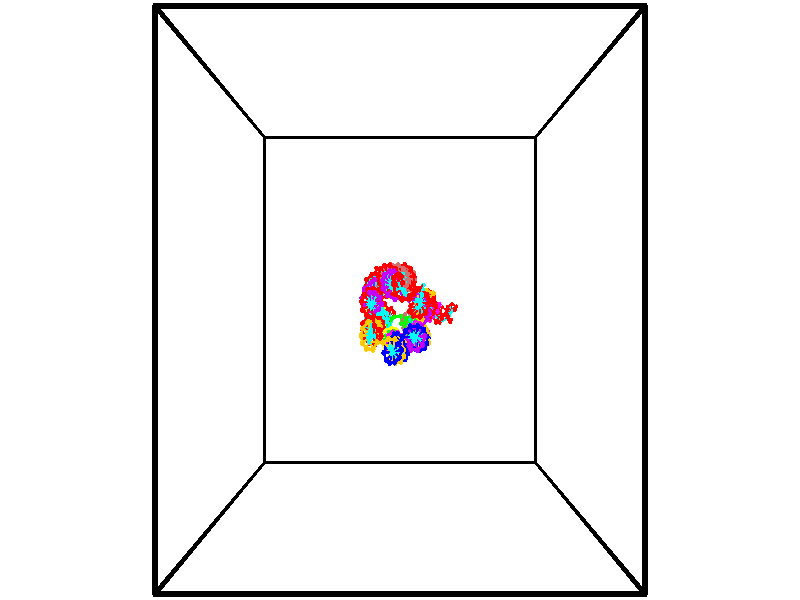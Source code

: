 // switches for output
#declare DRAW_BASES = 1; // possible values are 0, 1; only relevant for DNA ribbons
#declare DRAW_BASES_TYPE = 3; // possible values are 1, 2, 3; only relevant for DNA ribbons
#declare DRAW_FOG = 0; // set to 1 to enable fog

#include "colors.inc"

#include "transforms.inc"
background { rgb <1, 1, 1>}

#default {
   normal{
       ripples 0.25
       frequency 0.20
       turbulence 0.2
       lambda 5
   }
	finish {
		phong 0.1
		phong_size 40.
	}
}

// original window dimensions: 1024x640


// camera settings

camera {
	sky <-0, 1, 0>
	up <-0, 1, 0>
	right 1.6 * <1, 0, 0>
	location <18.5, 18.5, 82.5562>
	look_at <18.5, 18.5, 18.5>
	direction <0, 0, -64.0562>
	angle 67.0682
}


# declare cpy_camera_pos = <18.5, 18.5, 82.5562>;
# if (DRAW_FOG = 1)
fog {
	fog_type 2
	up vnormalize(cpy_camera_pos)
	color rgbt<1,1,1,0.3>
	distance 1e-5
	fog_alt 3e-3
	fog_offset 29.6
}
# end


// LIGHTS

# declare lum = 6;
global_settings {
	ambient_light rgb lum * <0.05, 0.05, 0.05>
	max_trace_level 15
}# declare cpy_direct_light_amount = 0.25;
light_source
{	1000 * <-1, -1, 1>,
	rgb lum * cpy_direct_light_amount
	parallel
}

light_source
{	1000 * <1, 1, -1>,
	rgb lum * cpy_direct_light_amount
	parallel
}

// strand 0

// nucleotide -1

// particle -1
sphere {
	<23.035917, 17.089384, -1.393162> 0.250000
	pigment { color rgbt <1,0,0,0> }
	no_shadow
}
cylinder {
	<23.052845, 17.454441, -1.555786>,  <23.063002, 17.673475, -1.653361>, 0.100000
	pigment { color rgbt <1,0,0,0> }
	no_shadow
}
cylinder {
	<23.052845, 17.454441, -1.555786>,  <23.035917, 17.089384, -1.393162>, 0.100000
	pigment { color rgbt <1,0,0,0> }
	no_shadow
}

// particle -1
sphere {
	<23.052845, 17.454441, -1.555786> 0.100000
	pigment { color rgbt <1,0,0,0> }
	no_shadow
}
sphere {
	0, 1
	scale<0.080000,0.200000,0.300000>
	matrix <0.636191, -0.338379, -0.693369,
		-0.770370, -0.229306, -0.594935,
		0.042320, 0.912644, -0.406560,
		23.065540, 17.728233, -1.677754>
	pigment { color rgbt <0,1,1,0> }
	no_shadow
}
cylinder {
	<22.894205, 17.018587, -2.165523>,  <23.035917, 17.089384, -1.393162>, 0.130000
	pigment { color rgbt <1,0,0,0> }
	no_shadow
}

// nucleotide -1

// particle -1
sphere {
	<22.894205, 17.018587, -2.165523> 0.250000
	pigment { color rgbt <1,0,0,0> }
	no_shadow
}
cylinder {
	<23.144135, 17.283367, -1.999915>,  <23.294092, 17.442236, -1.900549>, 0.100000
	pigment { color rgbt <1,0,0,0> }
	no_shadow
}
cylinder {
	<23.144135, 17.283367, -1.999915>,  <22.894205, 17.018587, -2.165523>, 0.100000
	pigment { color rgbt <1,0,0,0> }
	no_shadow
}

// particle -1
sphere {
	<23.144135, 17.283367, -1.999915> 0.100000
	pigment { color rgbt <1,0,0,0> }
	no_shadow
}
sphere {
	0, 1
	scale<0.080000,0.200000,0.300000>
	matrix <0.768547, -0.428012, -0.475543,
		-0.137580, 0.615326, -0.776173,
		0.624825, 0.661951, 0.414021,
		23.331583, 17.481953, -1.875708>
	pigment { color rgbt <0,1,1,0> }
	no_shadow
}
cylinder {
	<23.274450, 17.550453, -2.628666>,  <22.894205, 17.018587, -2.165523>, 0.130000
	pigment { color rgbt <1,0,0,0> }
	no_shadow
}

// nucleotide -1

// particle -1
sphere {
	<23.274450, 17.550453, -2.628666> 0.250000
	pigment { color rgbt <1,0,0,0> }
	no_shadow
}
cylinder {
	<23.508282, 17.459568, -2.317118>,  <23.648581, 17.405037, -2.130189>, 0.100000
	pigment { color rgbt <1,0,0,0> }
	no_shadow
}
cylinder {
	<23.508282, 17.459568, -2.317118>,  <23.274450, 17.550453, -2.628666>, 0.100000
	pigment { color rgbt <1,0,0,0> }
	no_shadow
}

// particle -1
sphere {
	<23.508282, 17.459568, -2.317118> 0.100000
	pigment { color rgbt <1,0,0,0> }
	no_shadow
}
sphere {
	0, 1
	scale<0.080000,0.200000,0.300000>
	matrix <0.600937, -0.523723, -0.603812,
		0.545106, 0.821029, -0.169618,
		0.584580, -0.227212, 0.778871,
		23.683657, 17.391405, -2.083457>
	pigment { color rgbt <0,1,1,0> }
	no_shadow
}
cylinder {
	<23.840731, 17.802362, -2.884388>,  <23.274450, 17.550453, -2.628666>, 0.130000
	pigment { color rgbt <1,0,0,0> }
	no_shadow
}

// nucleotide -1

// particle -1
sphere {
	<23.840731, 17.802362, -2.884388> 0.250000
	pigment { color rgbt <1,0,0,0> }
	no_shadow
}
cylinder {
	<23.868137, 17.484577, -2.643015>,  <23.884581, 17.293905, -2.498191>, 0.100000
	pigment { color rgbt <1,0,0,0> }
	no_shadow
}
cylinder {
	<23.868137, 17.484577, -2.643015>,  <23.840731, 17.802362, -2.884388>, 0.100000
	pigment { color rgbt <1,0,0,0> }
	no_shadow
}

// particle -1
sphere {
	<23.868137, 17.484577, -2.643015> 0.100000
	pigment { color rgbt <1,0,0,0> }
	no_shadow
}
sphere {
	0, 1
	scale<0.080000,0.200000,0.300000>
	matrix <0.703639, -0.390307, -0.593761,
		0.707246, 0.465282, 0.532273,
		0.068517, -0.794464, 0.603434,
		23.888693, 17.246239, -2.461985>
	pigment { color rgbt <0,1,1,0> }
	no_shadow
}
cylinder {
	<24.498148, 17.638548, -2.636574>,  <23.840731, 17.802362, -2.884388>, 0.130000
	pigment { color rgbt <1,0,0,0> }
	no_shadow
}

// nucleotide -1

// particle -1
sphere {
	<24.498148, 17.638548, -2.636574> 0.250000
	pigment { color rgbt <1,0,0,0> }
	no_shadow
}
cylinder {
	<24.315186, 17.284119, -2.666656>,  <24.205408, 17.071461, -2.684704>, 0.100000
	pigment { color rgbt <1,0,0,0> }
	no_shadow
}
cylinder {
	<24.315186, 17.284119, -2.666656>,  <24.498148, 17.638548, -2.636574>, 0.100000
	pigment { color rgbt <1,0,0,0> }
	no_shadow
}

// particle -1
sphere {
	<24.315186, 17.284119, -2.666656> 0.100000
	pigment { color rgbt <1,0,0,0> }
	no_shadow
}
sphere {
	0, 1
	scale<0.080000,0.200000,0.300000>
	matrix <0.834508, -0.398490, -0.380527,
		0.307207, -0.236812, 0.921707,
		-0.457405, -0.886073, -0.075203,
		24.177963, 17.018297, -2.689216>
	pigment { color rgbt <0,1,1,0> }
	no_shadow
}
cylinder {
	<25.166607, 17.232639, -2.833728>,  <24.498148, 17.638548, -2.636574>, 0.130000
	pigment { color rgbt <1,0,0,0> }
	no_shadow
}

// nucleotide -1

// particle -1
sphere {
	<25.166607, 17.232639, -2.833728> 0.250000
	pigment { color rgbt <1,0,0,0> }
	no_shadow
}
cylinder {
	<25.374016, 17.540565, -2.684855>,  <25.498461, 17.725321, -2.595531>, 0.100000
	pigment { color rgbt <1,0,0,0> }
	no_shadow
}
cylinder {
	<25.374016, 17.540565, -2.684855>,  <25.166607, 17.232639, -2.833728>, 0.100000
	pigment { color rgbt <1,0,0,0> }
	no_shadow
}

// particle -1
sphere {
	<25.374016, 17.540565, -2.684855> 0.100000
	pigment { color rgbt <1,0,0,0> }
	no_shadow
}
sphere {
	0, 1
	scale<0.080000,0.200000,0.300000>
	matrix <-0.057015, -0.403172, 0.913346,
		0.853161, -0.494810, -0.165163,
		0.518522, 0.769815, 0.372182,
		25.529573, 17.771509, -2.573200>
	pigment { color rgbt <0,1,1,0> }
	no_shadow
}
cylinder {
	<25.273746, 17.067911, -2.108076>,  <25.166607, 17.232639, -2.833728>, 0.130000
	pigment { color rgbt <1,0,0,0> }
	no_shadow
}

// nucleotide -1

// particle -1
sphere {
	<25.273746, 17.067911, -2.108076> 0.250000
	pigment { color rgbt <1,0,0,0> }
	no_shadow
}
cylinder {
	<25.375435, 17.454102, -2.130820>,  <25.436447, 17.685816, -2.144467>, 0.100000
	pigment { color rgbt <1,0,0,0> }
	no_shadow
}
cylinder {
	<25.375435, 17.454102, -2.130820>,  <25.273746, 17.067911, -2.108076>, 0.100000
	pigment { color rgbt <1,0,0,0> }
	no_shadow
}

// particle -1
sphere {
	<25.375435, 17.454102, -2.130820> 0.100000
	pigment { color rgbt <1,0,0,0> }
	no_shadow
}
sphere {
	0, 1
	scale<0.080000,0.200000,0.300000>
	matrix <0.216712, 0.000432, 0.976235,
		0.942554, -0.260500, -0.209120,
		0.254219, 0.965474, -0.056860,
		25.451700, 17.743744, -2.147878>
	pigment { color rgbt <0,1,1,0> }
	no_shadow
}
cylinder {
	<25.999496, 17.352953, -2.008061>,  <25.273746, 17.067911, -2.108076>, 0.130000
	pigment { color rgbt <1,0,0,0> }
	no_shadow
}

// nucleotide -1

// particle -1
sphere {
	<25.999496, 17.352953, -2.008061> 0.250000
	pigment { color rgbt <1,0,0,0> }
	no_shadow
}
cylinder {
	<25.698574, 17.565468, -1.852229>,  <25.518021, 17.692978, -1.758730>, 0.100000
	pigment { color rgbt <1,0,0,0> }
	no_shadow
}
cylinder {
	<25.698574, 17.565468, -1.852229>,  <25.999496, 17.352953, -2.008061>, 0.100000
	pigment { color rgbt <1,0,0,0> }
	no_shadow
}

// particle -1
sphere {
	<25.698574, 17.565468, -1.852229> 0.100000
	pigment { color rgbt <1,0,0,0> }
	no_shadow
}
sphere {
	0, 1
	scale<0.080000,0.200000,0.300000>
	matrix <0.216640, -0.358951, 0.907866,
		0.622178, 0.767390, 0.154942,
		-0.752304, 0.531288, 0.389579,
		25.472883, 17.724854, -1.735355>
	pigment { color rgbt <0,1,1,0> }
	no_shadow
}
cylinder {
	<26.232882, 17.411436, -1.387160>,  <25.999496, 17.352953, -2.008061>, 0.130000
	pigment { color rgbt <1,0,0,0> }
	no_shadow
}

// nucleotide -1

// particle -1
sphere {
	<26.232882, 17.411436, -1.387160> 0.250000
	pigment { color rgbt <1,0,0,0> }
	no_shadow
}
cylinder {
	<25.844387, 17.504517, -1.366971>,  <25.611290, 17.560366, -1.354858>, 0.100000
	pigment { color rgbt <1,0,0,0> }
	no_shadow
}
cylinder {
	<25.844387, 17.504517, -1.366971>,  <26.232882, 17.411436, -1.387160>, 0.100000
	pigment { color rgbt <1,0,0,0> }
	no_shadow
}

// particle -1
sphere {
	<25.844387, 17.504517, -1.366971> 0.100000
	pigment { color rgbt <1,0,0,0> }
	no_shadow
}
sphere {
	0, 1
	scale<0.080000,0.200000,0.300000>
	matrix <-0.012061, -0.259773, 0.965594,
		0.237807, 0.937213, 0.255108,
		-0.971237, 0.232702, 0.050472,
		25.553017, 17.574327, -1.351830>
	pigment { color rgbt <0,1,1,0> }
	no_shadow
}
cylinder {
	<26.273880, 17.759886, -0.697290>,  <26.232882, 17.411436, -1.387160>, 0.130000
	pigment { color rgbt <1,0,0,0> }
	no_shadow
}

// nucleotide -1

// particle -1
sphere {
	<26.273880, 17.759886, -0.697290> 0.250000
	pigment { color rgbt <1,0,0,0> }
	no_shadow
}
cylinder {
	<25.924976, 17.613472, -0.827016>,  <25.715633, 17.525623, -0.904852>, 0.100000
	pigment { color rgbt <1,0,0,0> }
	no_shadow
}
cylinder {
	<25.924976, 17.613472, -0.827016>,  <26.273880, 17.759886, -0.697290>, 0.100000
	pigment { color rgbt <1,0,0,0> }
	no_shadow
}

// particle -1
sphere {
	<25.924976, 17.613472, -0.827016> 0.100000
	pigment { color rgbt <1,0,0,0> }
	no_shadow
}
sphere {
	0, 1
	scale<0.080000,0.200000,0.300000>
	matrix <-0.144520, -0.440614, 0.885987,
		-0.467202, 0.819681, 0.331430,
		-0.872259, -0.366037, -0.324315,
		25.663298, 17.503660, -0.924311>
	pigment { color rgbt <0,1,1,0> }
	no_shadow
}
cylinder {
	<25.614874, 18.012863, -0.257755>,  <26.273880, 17.759886, -0.697290>, 0.130000
	pigment { color rgbt <1,0,0,0> }
	no_shadow
}

// nucleotide -1

// particle -1
sphere {
	<25.614874, 18.012863, -0.257755> 0.250000
	pigment { color rgbt <1,0,0,0> }
	no_shadow
}
cylinder {
	<25.567471, 17.652153, -0.424010>,  <25.539028, 17.435726, -0.523763>, 0.100000
	pigment { color rgbt <1,0,0,0> }
	no_shadow
}
cylinder {
	<25.567471, 17.652153, -0.424010>,  <25.614874, 18.012863, -0.257755>, 0.100000
	pigment { color rgbt <1,0,0,0> }
	no_shadow
}

// particle -1
sphere {
	<25.567471, 17.652153, -0.424010> 0.100000
	pigment { color rgbt <1,0,0,0> }
	no_shadow
}
sphere {
	0, 1
	scale<0.080000,0.200000,0.300000>
	matrix <-0.131111, -0.400711, 0.906775,
		-0.984259, 0.161956, -0.070745,
		-0.118509, -0.901777, -0.415637,
		25.531918, 17.381620, -0.548702>
	pigment { color rgbt <0,1,1,0> }
	no_shadow
}
cylinder {
	<24.973658, 17.681616, 0.010485>,  <25.614874, 18.012863, -0.257755>, 0.130000
	pigment { color rgbt <1,0,0,0> }
	no_shadow
}

// nucleotide -1

// particle -1
sphere {
	<24.973658, 17.681616, 0.010485> 0.250000
	pigment { color rgbt <1,0,0,0> }
	no_shadow
}
cylinder {
	<25.285034, 17.444305, -0.071548>,  <25.471859, 17.301920, -0.120767>, 0.100000
	pigment { color rgbt <1,0,0,0> }
	no_shadow
}
cylinder {
	<25.285034, 17.444305, -0.071548>,  <24.973658, 17.681616, 0.010485>, 0.100000
	pigment { color rgbt <1,0,0,0> }
	no_shadow
}

// particle -1
sphere {
	<25.285034, 17.444305, -0.071548> 0.100000
	pigment { color rgbt <1,0,0,0> }
	no_shadow
}
sphere {
	0, 1
	scale<0.080000,0.200000,0.300000>
	matrix <-0.095222, -0.434532, 0.895609,
		-0.620456, -0.677648, -0.394749,
		0.778439, -0.593274, -0.205081,
		25.518566, 17.266323, -0.133072>
	pigment { color rgbt <0,1,1,0> }
	no_shadow
}
cylinder {
	<24.751799, 16.942091, -0.158388>,  <24.973658, 17.681616, 0.010485>, 0.130000
	pigment { color rgbt <1,0,0,0> }
	no_shadow
}

// nucleotide -1

// particle -1
sphere {
	<24.751799, 16.942091, -0.158388> 0.250000
	pigment { color rgbt <1,0,0,0> }
	no_shadow
}
cylinder {
	<25.103775, 16.978607, 0.028104>,  <25.314960, 17.000517, 0.139999>, 0.100000
	pigment { color rgbt <1,0,0,0> }
	no_shadow
}
cylinder {
	<25.103775, 16.978607, 0.028104>,  <24.751799, 16.942091, -0.158388>, 0.100000
	pigment { color rgbt <1,0,0,0> }
	no_shadow
}

// particle -1
sphere {
	<25.103775, 16.978607, 0.028104> 0.100000
	pigment { color rgbt <1,0,0,0> }
	no_shadow
}
sphere {
	0, 1
	scale<0.080000,0.200000,0.300000>
	matrix <-0.305786, -0.642229, 0.702878,
		0.363592, -0.761057, -0.537208,
		0.879941, 0.091290, 0.466230,
		25.367758, 17.005995, 0.167973>
	pigment { color rgbt <0,1,1,0> }
	no_shadow
}
cylinder {
	<25.186987, 16.283274, -0.092872>,  <24.751799, 16.942091, -0.158388>, 0.130000
	pigment { color rgbt <1,0,0,0> }
	no_shadow
}

// nucleotide -1

// particle -1
sphere {
	<25.186987, 16.283274, -0.092872> 0.250000
	pigment { color rgbt <1,0,0,0> }
	no_shadow
}
cylinder {
	<25.223682, 16.554878, 0.198477>,  <25.245701, 16.717840, 0.373287>, 0.100000
	pigment { color rgbt <1,0,0,0> }
	no_shadow
}
cylinder {
	<25.223682, 16.554878, 0.198477>,  <25.186987, 16.283274, -0.092872>, 0.100000
	pigment { color rgbt <1,0,0,0> }
	no_shadow
}

// particle -1
sphere {
	<25.223682, 16.554878, 0.198477> 0.100000
	pigment { color rgbt <1,0,0,0> }
	no_shadow
}
sphere {
	0, 1
	scale<0.080000,0.200000,0.300000>
	matrix <-0.393544, -0.647187, 0.652895,
		0.914717, -0.346544, 0.207848,
		0.091740, 0.679011, 0.728373,
		25.251204, 16.758581, 0.416989>
	pigment { color rgbt <0,1,1,0> }
	no_shadow
}
cylinder {
	<25.325481, 15.978010, 0.616125>,  <25.186987, 16.283274, -0.092872>, 0.130000
	pigment { color rgbt <1,0,0,0> }
	no_shadow
}

// nucleotide -1

// particle -1
sphere {
	<25.325481, 15.978010, 0.616125> 0.250000
	pigment { color rgbt <1,0,0,0> }
	no_shadow
}
cylinder {
	<25.150608, 16.332680, 0.676363>,  <25.045685, 16.545483, 0.712505>, 0.100000
	pigment { color rgbt <1,0,0,0> }
	no_shadow
}
cylinder {
	<25.150608, 16.332680, 0.676363>,  <25.325481, 15.978010, 0.616125>, 0.100000
	pigment { color rgbt <1,0,0,0> }
	no_shadow
}

// particle -1
sphere {
	<25.150608, 16.332680, 0.676363> 0.100000
	pigment { color rgbt <1,0,0,0> }
	no_shadow
}
sphere {
	0, 1
	scale<0.080000,0.200000,0.300000>
	matrix <-0.600267, -0.412360, 0.685302,
		0.669739, 0.209206, 0.712518,
		-0.437183, 0.886675, 0.150594,
		25.019453, 16.598682, 0.721541>
	pigment { color rgbt <0,1,1,0> }
	no_shadow
}
cylinder {
	<25.374746, 16.272287, 1.394440>,  <25.325481, 15.978010, 0.616125>, 0.130000
	pigment { color rgbt <1,0,0,0> }
	no_shadow
}

// nucleotide -1

// particle -1
sphere {
	<25.374746, 16.272287, 1.394440> 0.250000
	pigment { color rgbt <1,0,0,0> }
	no_shadow
}
cylinder {
	<25.035934, 16.353352, 1.197880>,  <24.832647, 16.401989, 1.079945>, 0.100000
	pigment { color rgbt <1,0,0,0> }
	no_shadow
}
cylinder {
	<25.035934, 16.353352, 1.197880>,  <25.374746, 16.272287, 1.394440>, 0.100000
	pigment { color rgbt <1,0,0,0> }
	no_shadow
}

// particle -1
sphere {
	<25.035934, 16.353352, 1.197880> 0.100000
	pigment { color rgbt <1,0,0,0> }
	no_shadow
}
sphere {
	0, 1
	scale<0.080000,0.200000,0.300000>
	matrix <-0.526297, -0.190134, 0.828770,
		0.074526, 0.960613, 0.267708,
		-0.847028, 0.202659, -0.491398,
		24.781826, 16.414150, 1.050461>
	pigment { color rgbt <0,1,1,0> }
	no_shadow
}
cylinder {
	<24.930176, 16.649515, 1.819227>,  <25.374746, 16.272287, 1.394440>, 0.130000
	pigment { color rgbt <1,0,0,0> }
	no_shadow
}

// nucleotide -1

// particle -1
sphere {
	<24.930176, 16.649515, 1.819227> 0.250000
	pigment { color rgbt <1,0,0,0> }
	no_shadow
}
cylinder {
	<24.687889, 16.462090, 1.561994>,  <24.542517, 16.349634, 1.407654>, 0.100000
	pigment { color rgbt <1,0,0,0> }
	no_shadow
}
cylinder {
	<24.687889, 16.462090, 1.561994>,  <24.930176, 16.649515, 1.819227>, 0.100000
	pigment { color rgbt <1,0,0,0> }
	no_shadow
}

// particle -1
sphere {
	<24.687889, 16.462090, 1.561994> 0.100000
	pigment { color rgbt <1,0,0,0> }
	no_shadow
}
sphere {
	0, 1
	scale<0.080000,0.200000,0.300000>
	matrix <-0.646683, -0.180986, 0.740976,
		-0.463585, 0.864691, -0.193387,
		-0.605715, -0.468565, -0.643083,
		24.506174, 16.321520, 1.369069>
	pigment { color rgbt <0,1,1,0> }
	no_shadow
}
cylinder {
	<24.297697, 16.796535, 2.137638>,  <24.930176, 16.649515, 1.819227>, 0.130000
	pigment { color rgbt <1,0,0,0> }
	no_shadow
}

// nucleotide -1

// particle -1
sphere {
	<24.297697, 16.796535, 2.137638> 0.250000
	pigment { color rgbt <1,0,0,0> }
	no_shadow
}
cylinder {
	<24.235363, 16.483200, 1.896940>,  <24.197964, 16.295198, 1.752520>, 0.100000
	pigment { color rgbt <1,0,0,0> }
	no_shadow
}
cylinder {
	<24.235363, 16.483200, 1.896940>,  <24.297697, 16.796535, 2.137638>, 0.100000
	pigment { color rgbt <1,0,0,0> }
	no_shadow
}

// particle -1
sphere {
	<24.235363, 16.483200, 1.896940> 0.100000
	pigment { color rgbt <1,0,0,0> }
	no_shadow
}
sphere {
	0, 1
	scale<0.080000,0.200000,0.300000>
	matrix <-0.683819, -0.354059, 0.637991,
		-0.712816, 0.510907, -0.480486,
		-0.155833, -0.783336, -0.601747,
		24.188614, 16.248199, 1.716415>
	pigment { color rgbt <0,1,1,0> }
	no_shadow
}
cylinder {
	<23.594469, 16.871416, 2.249342>,  <24.297697, 16.796535, 2.137638>, 0.130000
	pigment { color rgbt <1,0,0,0> }
	no_shadow
}

// nucleotide -1

// particle -1
sphere {
	<23.594469, 16.871416, 2.249342> 0.250000
	pigment { color rgbt <1,0,0,0> }
	no_shadow
}
cylinder {
	<23.800926, 16.531570, 2.205974>,  <23.924801, 16.327663, 2.179953>, 0.100000
	pigment { color rgbt <1,0,0,0> }
	no_shadow
}
cylinder {
	<23.800926, 16.531570, 2.205974>,  <23.594469, 16.871416, 2.249342>, 0.100000
	pigment { color rgbt <1,0,0,0> }
	no_shadow
}

// particle -1
sphere {
	<23.800926, 16.531570, 2.205974> 0.100000
	pigment { color rgbt <1,0,0,0> }
	no_shadow
}
sphere {
	0, 1
	scale<0.080000,0.200000,0.300000>
	matrix <-0.381332, -0.341296, 0.859130,
		-0.766931, -0.402089, -0.500141,
		0.516143, -0.849613, -0.108421,
		23.955769, 16.276688, 2.173448>
	pigment { color rgbt <0,1,1,0> }
	no_shadow
}
cylinder {
	<23.762421, 17.322302, 2.837371>,  <23.594469, 16.871416, 2.249342>, 0.130000
	pigment { color rgbt <1,0,0,0> }
	no_shadow
}

// nucleotide -1

// particle -1
sphere {
	<23.762421, 17.322302, 2.837371> 0.250000
	pigment { color rgbt <1,0,0,0> }
	no_shadow
}
cylinder {
	<23.759933, 16.931736, 2.751042>,  <23.758442, 16.697397, 2.699245>, 0.100000
	pigment { color rgbt <1,0,0,0> }
	no_shadow
}
cylinder {
	<23.759933, 16.931736, 2.751042>,  <23.762421, 17.322302, 2.837371>, 0.100000
	pigment { color rgbt <1,0,0,0> }
	no_shadow
}

// particle -1
sphere {
	<23.759933, 16.931736, 2.751042> 0.100000
	pigment { color rgbt <1,0,0,0> }
	no_shadow
}
sphere {
	0, 1
	scale<0.080000,0.200000,0.300000>
	matrix <-0.465322, -0.188211, 0.864900,
		-0.885120, 0.105805, -0.453176,
		-0.006218, -0.976413, -0.215823,
		23.758068, 16.638813, 2.686295>
	pigment { color rgbt <0,1,1,0> }
	no_shadow
}
cylinder {
	<23.115002, 17.198711, 2.973455>,  <23.762421, 17.322302, 2.837371>, 0.130000
	pigment { color rgbt <1,0,0,0> }
	no_shadow
}

// nucleotide -1

// particle -1
sphere {
	<23.115002, 17.198711, 2.973455> 0.250000
	pigment { color rgbt <1,0,0,0> }
	no_shadow
}
cylinder {
	<23.355663, 16.882423, 3.018668>,  <23.500061, 16.692650, 3.045796>, 0.100000
	pigment { color rgbt <1,0,0,0> }
	no_shadow
}
cylinder {
	<23.355663, 16.882423, 3.018668>,  <23.115002, 17.198711, 2.973455>, 0.100000
	pigment { color rgbt <1,0,0,0> }
	no_shadow
}

// particle -1
sphere {
	<23.355663, 16.882423, 3.018668> 0.100000
	pigment { color rgbt <1,0,0,0> }
	no_shadow
}
sphere {
	0, 1
	scale<0.080000,0.200000,0.300000>
	matrix <-0.285802, -0.080968, 0.954862,
		-0.745875, -0.606801, -0.274704,
		0.601653, -0.790719, 0.113033,
		23.536160, 16.645208, 3.052578>
	pigment { color rgbt <0,1,1,0> }
	no_shadow
}
cylinder {
	<22.866989, 16.603888, 3.234143>,  <23.115002, 17.198711, 2.973455>, 0.130000
	pigment { color rgbt <1,0,0,0> }
	no_shadow
}

// nucleotide -1

// particle -1
sphere {
	<22.866989, 16.603888, 3.234143> 0.250000
	pigment { color rgbt <1,0,0,0> }
	no_shadow
}
cylinder {
	<23.251331, 16.635719, 3.340296>,  <23.481936, 16.654818, 3.403988>, 0.100000
	pigment { color rgbt <1,0,0,0> }
	no_shadow
}
cylinder {
	<23.251331, 16.635719, 3.340296>,  <22.866989, 16.603888, 3.234143>, 0.100000
	pigment { color rgbt <1,0,0,0> }
	no_shadow
}

// particle -1
sphere {
	<23.251331, 16.635719, 3.340296> 0.100000
	pigment { color rgbt <1,0,0,0> }
	no_shadow
}
sphere {
	0, 1
	scale<0.080000,0.200000,0.300000>
	matrix <-0.262782, -0.041719, 0.963953,
		0.087783, -0.995955, -0.019174,
		0.960854, 0.079580, 0.265382,
		23.539587, 16.659594, 3.419910>
	pigment { color rgbt <0,1,1,0> }
	no_shadow
}
cylinder {
	<23.186628, 16.055164, 3.701048>,  <22.866989, 16.603888, 3.234143>, 0.130000
	pigment { color rgbt <1,0,0,0> }
	no_shadow
}

// nucleotide -1

// particle -1
sphere {
	<23.186628, 16.055164, 3.701048> 0.250000
	pigment { color rgbt <1,0,0,0> }
	no_shadow
}
cylinder {
	<23.361973, 16.410198, 3.757661>,  <23.467180, 16.623219, 3.791628>, 0.100000
	pigment { color rgbt <1,0,0,0> }
	no_shadow
}
cylinder {
	<23.361973, 16.410198, 3.757661>,  <23.186628, 16.055164, 3.701048>, 0.100000
	pigment { color rgbt <1,0,0,0> }
	no_shadow
}

// particle -1
sphere {
	<23.361973, 16.410198, 3.757661> 0.100000
	pigment { color rgbt <1,0,0,0> }
	no_shadow
}
sphere {
	0, 1
	scale<0.080000,0.200000,0.300000>
	matrix <-0.271060, -0.019583, 0.962363,
		0.856952, -0.460226, 0.232005,
		0.438361, 0.887586, 0.141531,
		23.493481, 16.676474, 3.800120>
	pigment { color rgbt <0,1,1,0> }
	no_shadow
}
cylinder {
	<23.652029, 16.077307, 4.258043>,  <23.186628, 16.055164, 3.701048>, 0.130000
	pigment { color rgbt <1,0,0,0> }
	no_shadow
}

// nucleotide -1

// particle -1
sphere {
	<23.652029, 16.077307, 4.258043> 0.250000
	pigment { color rgbt <1,0,0,0> }
	no_shadow
}
cylinder {
	<23.461021, 16.425068, 4.207266>,  <23.346416, 16.633724, 4.176799>, 0.100000
	pigment { color rgbt <1,0,0,0> }
	no_shadow
}
cylinder {
	<23.461021, 16.425068, 4.207266>,  <23.652029, 16.077307, 4.258043>, 0.100000
	pigment { color rgbt <1,0,0,0> }
	no_shadow
}

// particle -1
sphere {
	<23.461021, 16.425068, 4.207266> 0.100000
	pigment { color rgbt <1,0,0,0> }
	no_shadow
}
sphere {
	0, 1
	scale<0.080000,0.200000,0.300000>
	matrix <-0.258023, -0.000650, 0.966139,
		0.839880, 0.494105, 0.224637,
		-0.477520, 0.869402, -0.126944,
		23.317766, 16.685888, 4.169183>
	pigment { color rgbt <0,1,1,0> }
	no_shadow
}
cylinder {
	<23.899618, 16.526081, 4.893093>,  <23.652029, 16.077307, 4.258043>, 0.130000
	pigment { color rgbt <1,0,0,0> }
	no_shadow
}

// nucleotide -1

// particle -1
sphere {
	<23.899618, 16.526081, 4.893093> 0.250000
	pigment { color rgbt <1,0,0,0> }
	no_shadow
}
cylinder {
	<23.570885, 16.660431, 4.709014>,  <23.373646, 16.741041, 4.598567>, 0.100000
	pigment { color rgbt <1,0,0,0> }
	no_shadow
}
cylinder {
	<23.570885, 16.660431, 4.709014>,  <23.899618, 16.526081, 4.893093>, 0.100000
	pigment { color rgbt <1,0,0,0> }
	no_shadow
}

// particle -1
sphere {
	<23.570885, 16.660431, 4.709014> 0.100000
	pigment { color rgbt <1,0,0,0> }
	no_shadow
}
sphere {
	0, 1
	scale<0.080000,0.200000,0.300000>
	matrix <-0.498803, -0.033871, 0.866054,
		0.275296, 0.941298, 0.195370,
		-0.821832, 0.335872, -0.460198,
		23.324335, 16.761192, 4.570955>
	pigment { color rgbt <0,1,1,0> }
	no_shadow
}
cylinder {
	<23.683792, 17.153040, 5.120562>,  <23.899618, 16.526081, 4.893093>, 0.130000
	pigment { color rgbt <1,0,0,0> }
	no_shadow
}

// nucleotide -1

// particle -1
sphere {
	<23.683792, 17.153040, 5.120562> 0.250000
	pigment { color rgbt <1,0,0,0> }
	no_shadow
}
cylinder {
	<23.356010, 16.960926, 4.995456>,  <23.159342, 16.845657, 4.920392>, 0.100000
	pigment { color rgbt <1,0,0,0> }
	no_shadow
}
cylinder {
	<23.356010, 16.960926, 4.995456>,  <23.683792, 17.153040, 5.120562>, 0.100000
	pigment { color rgbt <1,0,0,0> }
	no_shadow
}

// particle -1
sphere {
	<23.356010, 16.960926, 4.995456> 0.100000
	pigment { color rgbt <1,0,0,0> }
	no_shadow
}
sphere {
	0, 1
	scale<0.080000,0.200000,0.300000>
	matrix <-0.321961, -0.065723, 0.944469,
		-0.474171, 0.874646, -0.100777,
		-0.819453, -0.480286, -0.312766,
		23.110174, 16.816841, 4.901626>
	pigment { color rgbt <0,1,1,0> }
	no_shadow
}
cylinder {
	<23.052729, 17.548494, 5.151822>,  <23.683792, 17.153040, 5.120562>, 0.130000
	pigment { color rgbt <1,0,0,0> }
	no_shadow
}

// nucleotide -1

// particle -1
sphere {
	<23.052729, 17.548494, 5.151822> 0.250000
	pigment { color rgbt <1,0,0,0> }
	no_shadow
}
cylinder {
	<23.001408, 17.152939, 5.181857>,  <22.970615, 16.915606, 5.199879>, 0.100000
	pigment { color rgbt <1,0,0,0> }
	no_shadow
}
cylinder {
	<23.001408, 17.152939, 5.181857>,  <23.052729, 17.548494, 5.151822>, 0.100000
	pigment { color rgbt <1,0,0,0> }
	no_shadow
}

// particle -1
sphere {
	<23.001408, 17.152939, 5.181857> 0.100000
	pigment { color rgbt <1,0,0,0> }
	no_shadow
}
sphere {
	0, 1
	scale<0.080000,0.200000,0.300000>
	matrix <-0.406811, 0.121529, 0.905393,
		-0.904458, 0.085615, -0.417883,
		-0.128300, -0.988889, 0.075089,
		22.962917, 16.856272, 5.204384>
	pigment { color rgbt <0,1,1,0> }
	no_shadow
}
cylinder {
	<23.112587, 17.505106, 5.925746>,  <23.052729, 17.548494, 5.151822>, 0.130000
	pigment { color rgbt <1,0,0,0> }
	no_shadow
}

// nucleotide -1

// particle -1
sphere {
	<23.112587, 17.505106, 5.925746> 0.250000
	pigment { color rgbt <1,0,0,0> }
	no_shadow
}
cylinder {
	<22.971409, 17.799904, 5.695174>,  <22.886702, 17.976782, 5.556831>, 0.100000
	pigment { color rgbt <1,0,0,0> }
	no_shadow
}
cylinder {
	<22.971409, 17.799904, 5.695174>,  <23.112587, 17.505106, 5.925746>, 0.100000
	pigment { color rgbt <1,0,0,0> }
	no_shadow
}

// particle -1
sphere {
	<22.971409, 17.799904, 5.695174> 0.100000
	pigment { color rgbt <1,0,0,0> }
	no_shadow
}
sphere {
	0, 1
	scale<0.080000,0.200000,0.300000>
	matrix <-0.913654, -0.404259, 0.042559,
		-0.201661, 0.541678, 0.816037,
		-0.352944, 0.736993, -0.576430,
		22.865526, 18.021002, 5.522245>
	pigment { color rgbt <0,1,1,0> }
	no_shadow
}
cylinder {
	<22.483255, 17.800581, 6.220252>,  <23.112587, 17.505106, 5.925746>, 0.130000
	pigment { color rgbt <1,0,0,0> }
	no_shadow
}

// nucleotide -1

// particle -1
sphere {
	<22.483255, 17.800581, 6.220252> 0.250000
	pigment { color rgbt <1,0,0,0> }
	no_shadow
}
cylinder {
	<22.491070, 17.828121, 5.821278>,  <22.495758, 17.844646, 5.581893>, 0.100000
	pigment { color rgbt <1,0,0,0> }
	no_shadow
}
cylinder {
	<22.491070, 17.828121, 5.821278>,  <22.483255, 17.800581, 6.220252>, 0.100000
	pigment { color rgbt <1,0,0,0> }
	no_shadow
}

// particle -1
sphere {
	<22.491070, 17.828121, 5.821278> 0.100000
	pigment { color rgbt <1,0,0,0> }
	no_shadow
}
sphere {
	0, 1
	scale<0.080000,0.200000,0.300000>
	matrix <-0.933940, -0.354857, -0.042789,
		-0.356894, 0.932382, 0.057371,
		0.019537, 0.068852, -0.997436,
		22.496931, 17.848776, 5.522047>
	pigment { color rgbt <0,1,1,0> }
	no_shadow
}
cylinder {
	<21.900337, 18.356661, 6.139301>,  <22.483255, 17.800581, 6.220252>, 0.130000
	pigment { color rgbt <1,0,0,0> }
	no_shadow
}

// nucleotide -1

// particle -1
sphere {
	<21.900337, 18.356661, 6.139301> 0.250000
	pigment { color rgbt <1,0,0,0> }
	no_shadow
}
cylinder {
	<21.555393, 18.187424, 6.250535>,  <21.348427, 18.085882, 6.317275>, 0.100000
	pigment { color rgbt <1,0,0,0> }
	no_shadow
}
cylinder {
	<21.555393, 18.187424, 6.250535>,  <21.900337, 18.356661, 6.139301>, 0.100000
	pigment { color rgbt <1,0,0,0> }
	no_shadow
}

// particle -1
sphere {
	<21.555393, 18.187424, 6.250535> 0.100000
	pigment { color rgbt <1,0,0,0> }
	no_shadow
}
sphere {
	0, 1
	scale<0.080000,0.200000,0.300000>
	matrix <0.076016, 0.434826, 0.897300,
		-0.500559, 0.794933, -0.342814,
		-0.862358, -0.423093, 0.278084,
		21.296686, 18.060495, 6.333961>
	pigment { color rgbt <0,1,1,0> }
	no_shadow
}
cylinder {
	<21.700487, 18.853842, 6.610089>,  <21.900337, 18.356661, 6.139301>, 0.130000
	pigment { color rgbt <1,0,0,0> }
	no_shadow
}

// nucleotide -1

// particle -1
sphere {
	<21.700487, 18.853842, 6.610089> 0.250000
	pigment { color rgbt <1,0,0,0> }
	no_shadow
}
cylinder {
	<21.476490, 18.534504, 6.698685>,  <21.342093, 18.342901, 6.751842>, 0.100000
	pigment { color rgbt <1,0,0,0> }
	no_shadow
}
cylinder {
	<21.476490, 18.534504, 6.698685>,  <21.700487, 18.853842, 6.610089>, 0.100000
	pigment { color rgbt <1,0,0,0> }
	no_shadow
}

// particle -1
sphere {
	<21.476490, 18.534504, 6.698685> 0.100000
	pigment { color rgbt <1,0,0,0> }
	no_shadow
}
sphere {
	0, 1
	scale<0.080000,0.200000,0.300000>
	matrix <-0.130047, 0.348725, 0.928159,
		-0.818228, 0.490957, -0.299105,
		-0.559991, -0.798343, 0.221490,
		21.308493, 18.295000, 6.765131>
	pigment { color rgbt <0,1,1,0> }
	no_shadow
}
cylinder {
	<21.026123, 18.979284, 6.922498>,  <21.700487, 18.853842, 6.610089>, 0.130000
	pigment { color rgbt <1,0,0,0> }
	no_shadow
}

// nucleotide -1

// particle -1
sphere {
	<21.026123, 18.979284, 6.922498> 0.250000
	pigment { color rgbt <1,0,0,0> }
	no_shadow
}
cylinder {
	<21.134708, 18.610886, 7.034262>,  <21.199860, 18.389847, 7.101320>, 0.100000
	pigment { color rgbt <1,0,0,0> }
	no_shadow
}
cylinder {
	<21.134708, 18.610886, 7.034262>,  <21.026123, 18.979284, 6.922498>, 0.100000
	pigment { color rgbt <1,0,0,0> }
	no_shadow
}

// particle -1
sphere {
	<21.134708, 18.610886, 7.034262> 0.100000
	pigment { color rgbt <1,0,0,0> }
	no_shadow
}
sphere {
	0, 1
	scale<0.080000,0.200000,0.300000>
	matrix <-0.086482, 0.265795, 0.960143,
		-0.958555, -0.284808, -0.007496,
		0.271464, -0.920998, 0.279410,
		21.216148, 18.334587, 7.118084>
	pigment { color rgbt <0,1,1,0> }
	no_shadow
}
cylinder {
	<20.602955, 18.870871, 7.411666>,  <21.026123, 18.979284, 6.922498>, 0.130000
	pigment { color rgbt <1,0,0,0> }
	no_shadow
}

// nucleotide -1

// particle -1
sphere {
	<20.602955, 18.870871, 7.411666> 0.250000
	pigment { color rgbt <1,0,0,0> }
	no_shadow
}
cylinder {
	<20.920021, 18.631695, 7.459252>,  <21.110260, 18.488190, 7.487804>, 0.100000
	pigment { color rgbt <1,0,0,0> }
	no_shadow
}
cylinder {
	<20.920021, 18.631695, 7.459252>,  <20.602955, 18.870871, 7.411666>, 0.100000
	pigment { color rgbt <1,0,0,0> }
	no_shadow
}

// particle -1
sphere {
	<20.920021, 18.631695, 7.459252> 0.100000
	pigment { color rgbt <1,0,0,0> }
	no_shadow
}
sphere {
	0, 1
	scale<0.080000,0.200000,0.300000>
	matrix <-0.030134, 0.156470, 0.987223,
		-0.608913, -0.786121, 0.106010,
		0.792664, -0.597939, 0.118965,
		21.157820, 18.452312, 7.494942>
	pigment { color rgbt <0,1,1,0> }
	no_shadow
}
cylinder {
	<20.478212, 18.281378, 7.908001>,  <20.602955, 18.870871, 7.411666>, 0.130000
	pigment { color rgbt <1,0,0,0> }
	no_shadow
}

// nucleotide -1

// particle -1
sphere {
	<20.478212, 18.281378, 7.908001> 0.250000
	pigment { color rgbt <1,0,0,0> }
	no_shadow
}
cylinder {
	<20.862682, 18.391720, 7.910659>,  <21.093365, 18.457926, 7.912253>, 0.100000
	pigment { color rgbt <1,0,0,0> }
	no_shadow
}
cylinder {
	<20.862682, 18.391720, 7.910659>,  <20.478212, 18.281378, 7.908001>, 0.100000
	pigment { color rgbt <1,0,0,0> }
	no_shadow
}

// particle -1
sphere {
	<20.862682, 18.391720, 7.910659> 0.100000
	pigment { color rgbt <1,0,0,0> }
	no_shadow
}
sphere {
	0, 1
	scale<0.080000,0.200000,0.300000>
	matrix <-0.023353, 0.057328, 0.998082,
		0.274947, -0.959488, 0.061544,
		0.961176, 0.275857, 0.006645,
		21.151035, 18.474476, 7.912652>
	pigment { color rgbt <0,1,1,0> }
	no_shadow
}
cylinder {
	<20.867456, 17.926989, 8.486725>,  <20.478212, 18.281378, 7.908001>, 0.130000
	pigment { color rgbt <1,0,0,0> }
	no_shadow
}

// nucleotide -1

// particle -1
sphere {
	<20.867456, 17.926989, 8.486725> 0.250000
	pigment { color rgbt <1,0,0,0> }
	no_shadow
}
cylinder {
	<21.038605, 18.281384, 8.415221>,  <21.141294, 18.494020, 8.372319>, 0.100000
	pigment { color rgbt <1,0,0,0> }
	no_shadow
}
cylinder {
	<21.038605, 18.281384, 8.415221>,  <20.867456, 17.926989, 8.486725>, 0.100000
	pigment { color rgbt <1,0,0,0> }
	no_shadow
}

// particle -1
sphere {
	<21.038605, 18.281384, 8.415221> 0.100000
	pigment { color rgbt <1,0,0,0> }
	no_shadow
}
sphere {
	0, 1
	scale<0.080000,0.200000,0.300000>
	matrix <-0.054889, 0.222884, 0.973299,
		0.902172, -0.406634, 0.143997,
		0.427870, 0.885987, -0.178759,
		21.166965, 18.547180, 8.361593>
	pigment { color rgbt <0,1,1,0> }
	no_shadow
}
cylinder {
	<21.641293, 18.059326, 8.671360>,  <20.867456, 17.926989, 8.486725>, 0.130000
	pigment { color rgbt <1,0,0,0> }
	no_shadow
}

// nucleotide -1

// particle -1
sphere {
	<21.641293, 18.059326, 8.671360> 0.250000
	pigment { color rgbt <1,0,0,0> }
	no_shadow
}
cylinder {
	<21.392975, 18.370552, 8.709788>,  <21.243984, 18.557287, 8.732845>, 0.100000
	pigment { color rgbt <1,0,0,0> }
	no_shadow
}
cylinder {
	<21.392975, 18.370552, 8.709788>,  <21.641293, 18.059326, 8.671360>, 0.100000
	pigment { color rgbt <1,0,0,0> }
	no_shadow
}

// particle -1
sphere {
	<21.392975, 18.370552, 8.709788> 0.100000
	pigment { color rgbt <1,0,0,0> }
	no_shadow
}
sphere {
	0, 1
	scale<0.080000,0.200000,0.300000>
	matrix <0.180303, 0.022440, 0.983355,
		0.762958, 0.627783, -0.154218,
		-0.620794, 0.778065, 0.096070,
		21.206738, 18.603971, 8.738609>
	pigment { color rgbt <0,1,1,0> }
	no_shadow
}
cylinder {
	<22.045355, 18.563343, 9.009529>,  <21.641293, 18.059326, 8.671360>, 0.130000
	pigment { color rgbt <1,0,0,0> }
	no_shadow
}

// nucleotide -1

// particle -1
sphere {
	<22.045355, 18.563343, 9.009529> 0.250000
	pigment { color rgbt <1,0,0,0> }
	no_shadow
}
cylinder {
	<21.659924, 18.639946, 9.084192>,  <21.428665, 18.685907, 9.128990>, 0.100000
	pigment { color rgbt <1,0,0,0> }
	no_shadow
}
cylinder {
	<21.659924, 18.639946, 9.084192>,  <22.045355, 18.563343, 9.009529>, 0.100000
	pigment { color rgbt <1,0,0,0> }
	no_shadow
}

// particle -1
sphere {
	<21.659924, 18.639946, 9.084192> 0.100000
	pigment { color rgbt <1,0,0,0> }
	no_shadow
}
sphere {
	0, 1
	scale<0.080000,0.200000,0.300000>
	matrix <0.191714, 0.008057, 0.981418,
		0.186446, 0.981458, -0.044479,
		-0.963579, 0.191508, 0.186657,
		21.370850, 18.697399, 9.140189>
	pigment { color rgbt <0,1,1,0> }
	no_shadow
}
cylinder {
	<22.107763, 19.149227, 9.492266>,  <22.045355, 18.563343, 9.009529>, 0.130000
	pigment { color rgbt <1,0,0,0> }
	no_shadow
}

// nucleotide -1

// particle -1
sphere {
	<22.107763, 19.149227, 9.492266> 0.250000
	pigment { color rgbt <1,0,0,0> }
	no_shadow
}
cylinder {
	<21.767437, 18.943882, 9.537121>,  <21.563242, 18.820675, 9.564034>, 0.100000
	pigment { color rgbt <1,0,0,0> }
	no_shadow
}
cylinder {
	<21.767437, 18.943882, 9.537121>,  <22.107763, 19.149227, 9.492266>, 0.100000
	pigment { color rgbt <1,0,0,0> }
	no_shadow
}

// particle -1
sphere {
	<21.767437, 18.943882, 9.537121> 0.100000
	pigment { color rgbt <1,0,0,0> }
	no_shadow
}
sphere {
	0, 1
	scale<0.080000,0.200000,0.300000>
	matrix <0.237168, -0.184731, 0.953743,
		-0.468900, 0.838053, 0.278925,
		-0.850814, -0.513362, 0.112138,
		21.512194, 18.789873, 9.570763>
	pigment { color rgbt <0,1,1,0> }
	no_shadow
}
cylinder {
	<21.818474, 19.467335, 10.139658>,  <22.107763, 19.149227, 9.492266>, 0.130000
	pigment { color rgbt <1,0,0,0> }
	no_shadow
}

// nucleotide -1

// particle -1
sphere {
	<21.818474, 19.467335, 10.139658> 0.250000
	pigment { color rgbt <1,0,0,0> }
	no_shadow
}
cylinder {
	<21.596970, 19.141132, 10.072371>,  <21.464067, 18.945410, 10.031998>, 0.100000
	pigment { color rgbt <1,0,0,0> }
	no_shadow
}
cylinder {
	<21.596970, 19.141132, 10.072371>,  <21.818474, 19.467335, 10.139658>, 0.100000
	pigment { color rgbt <1,0,0,0> }
	no_shadow
}

// particle -1
sphere {
	<21.596970, 19.141132, 10.072371> 0.100000
	pigment { color rgbt <1,0,0,0> }
	no_shadow
}
sphere {
	0, 1
	scale<0.080000,0.200000,0.300000>
	matrix <0.072885, -0.248718, 0.965830,
		-0.829481, 0.522576, 0.197168,
		-0.553759, -0.815508, -0.168219,
		21.430841, 18.896481, 10.021905>
	pigment { color rgbt <0,1,1,0> }
	no_shadow
}
cylinder {
	<21.258886, 19.528101, 10.636341>,  <21.818474, 19.467335, 10.139658>, 0.130000
	pigment { color rgbt <1,0,0,0> }
	no_shadow
}

// nucleotide -1

// particle -1
sphere {
	<21.258886, 19.528101, 10.636341> 0.250000
	pigment { color rgbt <1,0,0,0> }
	no_shadow
}
cylinder {
	<21.307739, 19.146664, 10.526256>,  <21.337051, 18.917801, 10.460204>, 0.100000
	pigment { color rgbt <1,0,0,0> }
	no_shadow
}
cylinder {
	<21.307739, 19.146664, 10.526256>,  <21.258886, 19.528101, 10.636341>, 0.100000
	pigment { color rgbt <1,0,0,0> }
	no_shadow
}

// particle -1
sphere {
	<21.307739, 19.146664, 10.526256> 0.100000
	pigment { color rgbt <1,0,0,0> }
	no_shadow
}
sphere {
	0, 1
	scale<0.080000,0.200000,0.300000>
	matrix <-0.008396, -0.278272, 0.960466,
		-0.992478, -0.114992, -0.041992,
		0.122131, -0.953594, -0.275214,
		21.344379, 18.860586, 10.443691>
	pigment { color rgbt <0,1,1,0> }
	no_shadow
}
cylinder {
	<20.803989, 19.069529, 11.139859>,  <21.258886, 19.528101, 10.636341>, 0.130000
	pigment { color rgbt <1,0,0,0> }
	no_shadow
}

// nucleotide -1

// particle -1
sphere {
	<20.803989, 19.069529, 11.139859> 0.250000
	pigment { color rgbt <1,0,0,0> }
	no_shadow
}
cylinder {
	<21.023605, 18.774189, 10.983196>,  <21.155375, 18.596985, 10.889198>, 0.100000
	pigment { color rgbt <1,0,0,0> }
	no_shadow
}
cylinder {
	<21.023605, 18.774189, 10.983196>,  <20.803989, 19.069529, 11.139859>, 0.100000
	pigment { color rgbt <1,0,0,0> }
	no_shadow
}

// particle -1
sphere {
	<21.023605, 18.774189, 10.983196> 0.100000
	pigment { color rgbt <1,0,0,0> }
	no_shadow
}
sphere {
	0, 1
	scale<0.080000,0.200000,0.300000>
	matrix <0.014198, -0.460299, 0.887650,
		-0.835674, -0.492918, -0.242240,
		0.549042, -0.738347, -0.391659,
		21.188318, 18.552685, 10.865699>
	pigment { color rgbt <0,1,1,0> }
	no_shadow
}
cylinder {
	<20.493362, 18.378057, 11.344966>,  <20.803989, 19.069529, 11.139859>, 0.130000
	pigment { color rgbt <1,0,0,0> }
	no_shadow
}

// nucleotide -1

// particle -1
sphere {
	<20.493362, 18.378057, 11.344966> 0.250000
	pigment { color rgbt <1,0,0,0> }
	no_shadow
}
cylinder {
	<20.883240, 18.339287, 11.264386>,  <21.117167, 18.316025, 11.216038>, 0.100000
	pigment { color rgbt <1,0,0,0> }
	no_shadow
}
cylinder {
	<20.883240, 18.339287, 11.264386>,  <20.493362, 18.378057, 11.344966>, 0.100000
	pigment { color rgbt <1,0,0,0> }
	no_shadow
}

// particle -1
sphere {
	<20.883240, 18.339287, 11.264386> 0.100000
	pigment { color rgbt <1,0,0,0> }
	no_shadow
}
sphere {
	0, 1
	scale<0.080000,0.200000,0.300000>
	matrix <0.140282, -0.436446, 0.888727,
		-0.174062, -0.894495, -0.411803,
		0.974692, -0.096925, -0.201450,
		21.175648, 18.310209, 11.203951>
	pigment { color rgbt <0,1,1,0> }
	no_shadow
}
cylinder {
	<20.603027, 17.684212, 11.485737>,  <20.493362, 18.378057, 11.344966>, 0.130000
	pigment { color rgbt <1,0,0,0> }
	no_shadow
}

// nucleotide -1

// particle -1
sphere {
	<20.603027, 17.684212, 11.485737> 0.250000
	pigment { color rgbt <1,0,0,0> }
	no_shadow
}
cylinder {
	<20.963524, 17.857430, 11.491879>,  <21.179821, 17.961361, 11.495564>, 0.100000
	pigment { color rgbt <1,0,0,0> }
	no_shadow
}
cylinder {
	<20.963524, 17.857430, 11.491879>,  <20.603027, 17.684212, 11.485737>, 0.100000
	pigment { color rgbt <1,0,0,0> }
	no_shadow
}

// particle -1
sphere {
	<20.963524, 17.857430, 11.491879> 0.100000
	pigment { color rgbt <1,0,0,0> }
	no_shadow
}
sphere {
	0, 1
	scale<0.080000,0.200000,0.300000>
	matrix <0.225716, -0.499411, 0.836445,
		0.369887, -0.750373, -0.547836,
		0.901241, 0.433046, 0.015355,
		21.233896, 17.987343, 11.496485>
	pigment { color rgbt <0,1,1,0> }
	no_shadow
}
cylinder {
	<21.010546, 17.166483, 11.702960>,  <20.603027, 17.684212, 11.485737>, 0.130000
	pigment { color rgbt <1,0,0,0> }
	no_shadow
}

// nucleotide -1

// particle -1
sphere {
	<21.010546, 17.166483, 11.702960> 0.250000
	pigment { color rgbt <1,0,0,0> }
	no_shadow
}
cylinder {
	<21.203083, 17.506157, 11.789856>,  <21.318605, 17.709961, 11.841993>, 0.100000
	pigment { color rgbt <1,0,0,0> }
	no_shadow
}
cylinder {
	<21.203083, 17.506157, 11.789856>,  <21.010546, 17.166483, 11.702960>, 0.100000
	pigment { color rgbt <1,0,0,0> }
	no_shadow
}

// particle -1
sphere {
	<21.203083, 17.506157, 11.789856> 0.100000
	pigment { color rgbt <1,0,0,0> }
	no_shadow
}
sphere {
	0, 1
	scale<0.080000,0.200000,0.300000>
	matrix <0.201566, -0.348434, 0.915404,
		0.853041, -0.396836, -0.338883,
		0.481344, 0.849185, 0.217240,
		21.347486, 17.760912, 11.855028>
	pigment { color rgbt <0,1,1,0> }
	no_shadow
}
cylinder {
	<21.572823, 16.897022, 12.019973>,  <21.010546, 17.166483, 11.702960>, 0.130000
	pigment { color rgbt <1,0,0,0> }
	no_shadow
}

// nucleotide -1

// particle -1
sphere {
	<21.572823, 16.897022, 12.019973> 0.250000
	pigment { color rgbt <1,0,0,0> }
	no_shadow
}
cylinder {
	<21.535053, 17.280018, 12.129001>,  <21.512392, 17.509815, 12.194418>, 0.100000
	pigment { color rgbt <1,0,0,0> }
	no_shadow
}
cylinder {
	<21.535053, 17.280018, 12.129001>,  <21.572823, 16.897022, 12.019973>, 0.100000
	pigment { color rgbt <1,0,0,0> }
	no_shadow
}

// particle -1
sphere {
	<21.535053, 17.280018, 12.129001> 0.100000
	pigment { color rgbt <1,0,0,0> }
	no_shadow
}
sphere {
	0, 1
	scale<0.080000,0.200000,0.300000>
	matrix <0.057066, -0.268138, 0.961689,
		0.993895, 0.106360, -0.029321,
		-0.094423, 0.957491, 0.272570,
		21.506727, 17.567265, 12.210772>
	pigment { color rgbt <0,1,1,0> }
	no_shadow
}
cylinder {
	<22.113873, 17.000204, 12.496521>,  <21.572823, 16.897022, 12.019973>, 0.130000
	pigment { color rgbt <1,0,0,0> }
	no_shadow
}

// nucleotide -1

// particle -1
sphere {
	<22.113873, 17.000204, 12.496521> 0.250000
	pigment { color rgbt <1,0,0,0> }
	no_shadow
}
cylinder {
	<21.835751, 17.281013, 12.558117>,  <21.668877, 17.449499, 12.595075>, 0.100000
	pigment { color rgbt <1,0,0,0> }
	no_shadow
}
cylinder {
	<21.835751, 17.281013, 12.558117>,  <22.113873, 17.000204, 12.496521>, 0.100000
	pigment { color rgbt <1,0,0,0> }
	no_shadow
}

// particle -1
sphere {
	<21.835751, 17.281013, 12.558117> 0.100000
	pigment { color rgbt <1,0,0,0> }
	no_shadow
}
sphere {
	0, 1
	scale<0.080000,0.200000,0.300000>
	matrix <0.024826, -0.190669, 0.981340,
		0.718285, 0.686154, 0.115145,
		-0.695306, 0.702024, 0.153990,
		21.627159, 17.491621, 12.604314>
	pigment { color rgbt <0,1,1,0> }
	no_shadow
}
cylinder {
	<22.443188, 17.406937, 13.090811>,  <22.113873, 17.000204, 12.496521>, 0.130000
	pigment { color rgbt <1,0,0,0> }
	no_shadow
}

// nucleotide -1

// particle -1
sphere {
	<22.443188, 17.406937, 13.090811> 0.250000
	pigment { color rgbt <1,0,0,0> }
	no_shadow
}
cylinder {
	<22.067364, 17.540440, 13.060254>,  <21.841869, 17.620541, 13.041920>, 0.100000
	pigment { color rgbt <1,0,0,0> }
	no_shadow
}
cylinder {
	<22.067364, 17.540440, 13.060254>,  <22.443188, 17.406937, 13.090811>, 0.100000
	pigment { color rgbt <1,0,0,0> }
	no_shadow
}

// particle -1
sphere {
	<22.067364, 17.540440, 13.060254> 0.100000
	pigment { color rgbt <1,0,0,0> }
	no_shadow
}
sphere {
	0, 1
	scale<0.080000,0.200000,0.300000>
	matrix <-0.006767, 0.204970, 0.978745,
		0.342321, 0.920105, -0.190323,
		-0.939559, 0.333757, -0.076392,
		21.785496, 17.640566, 13.037336>
	pigment { color rgbt <0,1,1,0> }
	no_shadow
}
cylinder {
	<22.447477, 18.042145, 13.489619>,  <22.443188, 17.406937, 13.090811>, 0.130000
	pigment { color rgbt <1,0,0,0> }
	no_shadow
}

// nucleotide -1

// particle -1
sphere {
	<22.447477, 18.042145, 13.489619> 0.250000
	pigment { color rgbt <1,0,0,0> }
	no_shadow
}
cylinder {
	<22.074871, 17.897835, 13.471220>,  <21.851307, 17.811249, 13.460180>, 0.100000
	pigment { color rgbt <1,0,0,0> }
	no_shadow
}
cylinder {
	<22.074871, 17.897835, 13.471220>,  <22.447477, 18.042145, 13.489619>, 0.100000
	pigment { color rgbt <1,0,0,0> }
	no_shadow
}

// particle -1
sphere {
	<22.074871, 17.897835, 13.471220> 0.100000
	pigment { color rgbt <1,0,0,0> }
	no_shadow
}
sphere {
	0, 1
	scale<0.080000,0.200000,0.300000>
	matrix <-0.090218, 0.106693, 0.990191,
		-0.352330, 0.926529, -0.131934,
		-0.931517, -0.360777, -0.045998,
		21.795416, 17.789602, 13.457420>
	pigment { color rgbt <0,1,1,0> }
	no_shadow
}
cylinder {
	<22.131565, 18.336206, 14.002781>,  <22.447477, 18.042145, 13.489619>, 0.130000
	pigment { color rgbt <1,0,0,0> }
	no_shadow
}

// nucleotide -1

// particle -1
sphere {
	<22.131565, 18.336206, 14.002781> 0.250000
	pigment { color rgbt <1,0,0,0> }
	no_shadow
}
cylinder {
	<21.869652, 18.039825, 13.943118>,  <21.712503, 17.861998, 13.907320>, 0.100000
	pigment { color rgbt <1,0,0,0> }
	no_shadow
}
cylinder {
	<21.869652, 18.039825, 13.943118>,  <22.131565, 18.336206, 14.002781>, 0.100000
	pigment { color rgbt <1,0,0,0> }
	no_shadow
}

// particle -1
sphere {
	<21.869652, 18.039825, 13.943118> 0.100000
	pigment { color rgbt <1,0,0,0> }
	no_shadow
}
sphere {
	0, 1
	scale<0.080000,0.200000,0.300000>
	matrix <-0.261232, 0.036676, 0.964579,
		-0.709237, 0.670555, -0.217576,
		-0.654783, -0.740953, -0.149158,
		21.673218, 17.817539, 13.898371>
	pigment { color rgbt <0,1,1,0> }
	no_shadow
}
cylinder {
	<21.529993, 18.493729, 14.435573>,  <22.131565, 18.336206, 14.002781>, 0.130000
	pigment { color rgbt <1,0,0,0> }
	no_shadow
}

// nucleotide -1

// particle -1
sphere {
	<21.529993, 18.493729, 14.435573> 0.250000
	pigment { color rgbt <1,0,0,0> }
	no_shadow
}
cylinder {
	<21.482246, 18.105202, 14.353314>,  <21.453598, 17.872086, 14.303960>, 0.100000
	pigment { color rgbt <1,0,0,0> }
	no_shadow
}
cylinder {
	<21.482246, 18.105202, 14.353314>,  <21.529993, 18.493729, 14.435573>, 0.100000
	pigment { color rgbt <1,0,0,0> }
	no_shadow
}

// particle -1
sphere {
	<21.482246, 18.105202, 14.353314> 0.100000
	pigment { color rgbt <1,0,0,0> }
	no_shadow
}
sphere {
	0, 1
	scale<0.080000,0.200000,0.300000>
	matrix <-0.134773, -0.189357, 0.972615,
		-0.983661, 0.143813, -0.108305,
		-0.119366, -0.971319, -0.205645,
		21.446436, 17.813807, 14.291621>
	pigment { color rgbt <0,1,1,0> }
	no_shadow
}
cylinder {
	<20.873175, 18.356531, 14.830763>,  <21.529993, 18.493729, 14.435573>, 0.130000
	pigment { color rgbt <1,0,0,0> }
	no_shadow
}

// nucleotide -1

// particle -1
sphere {
	<20.873175, 18.356531, 14.830763> 0.250000
	pigment { color rgbt <1,0,0,0> }
	no_shadow
}
cylinder {
	<21.081219, 18.020535, 14.768926>,  <21.206045, 17.818937, 14.731823>, 0.100000
	pigment { color rgbt <1,0,0,0> }
	no_shadow
}
cylinder {
	<21.081219, 18.020535, 14.768926>,  <20.873175, 18.356531, 14.830763>, 0.100000
	pigment { color rgbt <1,0,0,0> }
	no_shadow
}

// particle -1
sphere {
	<21.081219, 18.020535, 14.768926> 0.100000
	pigment { color rgbt <1,0,0,0> }
	no_shadow
}
sphere {
	0, 1
	scale<0.080000,0.200000,0.300000>
	matrix <-0.193506, -0.292186, 0.936580,
		-0.831890, -0.457209, -0.314513,
		0.520109, -0.839992, -0.154594,
		21.237251, 17.768538, 14.722548>
	pigment { color rgbt <0,1,1,0> }
	no_shadow
}
cylinder {
	<20.445988, 17.896290, 15.106109>,  <20.873175, 18.356531, 14.830763>, 0.130000
	pigment { color rgbt <1,0,0,0> }
	no_shadow
}

// nucleotide -1

// particle -1
sphere {
	<20.445988, 17.896290, 15.106109> 0.250000
	pigment { color rgbt <1,0,0,0> }
	no_shadow
}
cylinder {
	<20.803150, 17.716248, 15.101607>,  <21.017447, 17.608223, 15.098907>, 0.100000
	pigment { color rgbt <1,0,0,0> }
	no_shadow
}
cylinder {
	<20.803150, 17.716248, 15.101607>,  <20.445988, 17.896290, 15.106109>, 0.100000
	pigment { color rgbt <1,0,0,0> }
	no_shadow
}

// particle -1
sphere {
	<20.803150, 17.716248, 15.101607> 0.100000
	pigment { color rgbt <1,0,0,0> }
	no_shadow
}
sphere {
	0, 1
	scale<0.080000,0.200000,0.300000>
	matrix <-0.149148, -0.319273, 0.935853,
		-0.424829, -0.833947, -0.352212,
		0.892903, -0.450109, -0.011255,
		21.071022, 17.581215, 15.098231>
	pigment { color rgbt <0,1,1,0> }
	no_shadow
}
cylinder {
	<20.377010, 17.205648, 15.353214>,  <20.445988, 17.896290, 15.106109>, 0.130000
	pigment { color rgbt <1,0,0,0> }
	no_shadow
}

// nucleotide -1

// particle -1
sphere {
	<20.377010, 17.205648, 15.353214> 0.250000
	pigment { color rgbt <1,0,0,0> }
	no_shadow
}
cylinder {
	<20.751045, 17.338978, 15.401399>,  <20.975466, 17.418976, 15.430309>, 0.100000
	pigment { color rgbt <1,0,0,0> }
	no_shadow
}
cylinder {
	<20.751045, 17.338978, 15.401399>,  <20.377010, 17.205648, 15.353214>, 0.100000
	pigment { color rgbt <1,0,0,0> }
	no_shadow
}

// particle -1
sphere {
	<20.751045, 17.338978, 15.401399> 0.100000
	pigment { color rgbt <1,0,0,0> }
	no_shadow
}
sphere {
	0, 1
	scale<0.080000,0.200000,0.300000>
	matrix <-0.048390, -0.216625, 0.975055,
		0.351105, -0.917588, -0.186433,
		0.935085, 0.333325, 0.120460,
		21.031570, 17.438974, 15.437536>
	pigment { color rgbt <0,1,1,0> }
	no_shadow
}
cylinder {
	<20.529577, 16.936483, 15.997348>,  <20.377010, 17.205648, 15.353214>, 0.130000
	pigment { color rgbt <1,0,0,0> }
	no_shadow
}

// nucleotide -1

// particle -1
sphere {
	<20.529577, 16.936483, 15.997348> 0.250000
	pigment { color rgbt <1,0,0,0> }
	no_shadow
}
cylinder {
	<20.846844, 17.168583, 15.923373>,  <21.037203, 17.307842, 15.878988>, 0.100000
	pigment { color rgbt <1,0,0,0> }
	no_shadow
}
cylinder {
	<20.846844, 17.168583, 15.923373>,  <20.529577, 16.936483, 15.997348>, 0.100000
	pigment { color rgbt <1,0,0,0> }
	no_shadow
}

// particle -1
sphere {
	<20.846844, 17.168583, 15.923373> 0.100000
	pigment { color rgbt <1,0,0,0> }
	no_shadow
}
sphere {
	0, 1
	scale<0.080000,0.200000,0.300000>
	matrix <0.159818, 0.094709, 0.982593,
		0.587663, -0.808914, -0.017615,
		0.793164, 0.580249, -0.184936,
		21.084793, 17.342657, 15.867892>
	pigment { color rgbt <0,1,1,0> }
	no_shadow
}
cylinder {
	<21.060026, 16.677765, 16.561316>,  <20.529577, 16.936483, 15.997348>, 0.130000
	pigment { color rgbt <1,0,0,0> }
	no_shadow
}

// nucleotide -1

// particle -1
sphere {
	<21.060026, 16.677765, 16.561316> 0.250000
	pigment { color rgbt <1,0,0,0> }
	no_shadow
}
cylinder {
	<21.180264, 17.035583, 16.428995>,  <21.252405, 17.250275, 16.349604>, 0.100000
	pigment { color rgbt <1,0,0,0> }
	no_shadow
}
cylinder {
	<21.180264, 17.035583, 16.428995>,  <21.060026, 16.677765, 16.561316>, 0.100000
	pigment { color rgbt <1,0,0,0> }
	no_shadow
}

// particle -1
sphere {
	<21.180264, 17.035583, 16.428995> 0.100000
	pigment { color rgbt <1,0,0,0> }
	no_shadow
}
sphere {
	0, 1
	scale<0.080000,0.200000,0.300000>
	matrix <0.163883, 0.293239, 0.941888,
		0.939568, -0.337337, -0.058456,
		0.300592, 0.894548, -0.330801,
		21.270441, 17.303947, 16.329754>
	pigment { color rgbt <0,1,1,0> }
	no_shadow
}
cylinder {
	<21.701033, 16.858049, 16.931246>,  <21.060026, 16.677765, 16.561316>, 0.130000
	pigment { color rgbt <1,0,0,0> }
	no_shadow
}

// nucleotide -1

// particle -1
sphere {
	<21.701033, 16.858049, 16.931246> 0.250000
	pigment { color rgbt <1,0,0,0> }
	no_shadow
}
cylinder {
	<21.563202, 17.206314, 16.790840>,  <21.480503, 17.415274, 16.706596>, 0.100000
	pigment { color rgbt <1,0,0,0> }
	no_shadow
}
cylinder {
	<21.563202, 17.206314, 16.790840>,  <21.701033, 16.858049, 16.931246>, 0.100000
	pigment { color rgbt <1,0,0,0> }
	no_shadow
}

// particle -1
sphere {
	<21.563202, 17.206314, 16.790840> 0.100000
	pigment { color rgbt <1,0,0,0> }
	no_shadow
}
sphere {
	0, 1
	scale<0.080000,0.200000,0.300000>
	matrix <0.077166, 0.398920, 0.913733,
		0.935581, 0.287765, -0.204645,
		-0.344578, 0.870663, -0.351016,
		21.459829, 17.467512, 16.685535>
	pigment { color rgbt <0,1,1,0> }
	no_shadow
}
cylinder {
	<22.264462, 17.418362, 16.986498>,  <21.701033, 16.858049, 16.931246>, 0.130000
	pigment { color rgbt <1,0,0,0> }
	no_shadow
}

// nucleotide -1

// particle -1
sphere {
	<22.264462, 17.418362, 16.986498> 0.250000
	pigment { color rgbt <1,0,0,0> }
	no_shadow
}
cylinder {
	<21.908707, 17.599327, 16.960232>,  <21.695253, 17.707907, 16.944471>, 0.100000
	pigment { color rgbt <1,0,0,0> }
	no_shadow
}
cylinder {
	<21.908707, 17.599327, 16.960232>,  <22.264462, 17.418362, 16.986498>, 0.100000
	pigment { color rgbt <1,0,0,0> }
	no_shadow
}

// particle -1
sphere {
	<21.908707, 17.599327, 16.960232> 0.100000
	pigment { color rgbt <1,0,0,0> }
	no_shadow
}
sphere {
	0, 1
	scale<0.080000,0.200000,0.300000>
	matrix <0.173309, 0.466594, 0.867326,
		0.423028, 0.760010, -0.493390,
		-0.889389, 0.452412, -0.065666,
		21.641890, 17.735050, 16.940533>
	pigment { color rgbt <0,1,1,0> }
	no_shadow
}
cylinder {
	<22.448629, 18.136242, 17.087656>,  <22.264462, 17.418362, 16.986498>, 0.130000
	pigment { color rgbt <1,0,0,0> }
	no_shadow
}

// nucleotide -1

// particle -1
sphere {
	<22.448629, 18.136242, 17.087656> 0.250000
	pigment { color rgbt <1,0,0,0> }
	no_shadow
}
cylinder {
	<22.058949, 18.083942, 17.161236>,  <21.825140, 18.052563, 17.205383>, 0.100000
	pigment { color rgbt <1,0,0,0> }
	no_shadow
}
cylinder {
	<22.058949, 18.083942, 17.161236>,  <22.448629, 18.136242, 17.087656>, 0.100000
	pigment { color rgbt <1,0,0,0> }
	no_shadow
}

// particle -1
sphere {
	<22.058949, 18.083942, 17.161236> 0.100000
	pigment { color rgbt <1,0,0,0> }
	no_shadow
}
sphere {
	0, 1
	scale<0.080000,0.200000,0.300000>
	matrix <0.125057, 0.365737, 0.922278,
		-0.187865, 0.921488, -0.339950,
		-0.974201, -0.130750, 0.183948,
		21.766687, 18.044718, 17.216419>
	pigment { color rgbt <0,1,1,0> }
	no_shadow
}
cylinder {
	<22.156616, 18.789728, 17.335312>,  <22.448629, 18.136242, 17.087656>, 0.130000
	pigment { color rgbt <1,0,0,0> }
	no_shadow
}

// nucleotide -1

// particle -1
sphere {
	<22.156616, 18.789728, 17.335312> 0.250000
	pigment { color rgbt <1,0,0,0> }
	no_shadow
}
cylinder {
	<21.892166, 18.522480, 17.471857>,  <21.733496, 18.362131, 17.553783>, 0.100000
	pigment { color rgbt <1,0,0,0> }
	no_shadow
}
cylinder {
	<21.892166, 18.522480, 17.471857>,  <22.156616, 18.789728, 17.335312>, 0.100000
	pigment { color rgbt <1,0,0,0> }
	no_shadow
}

// particle -1
sphere {
	<21.892166, 18.522480, 17.471857> 0.100000
	pigment { color rgbt <1,0,0,0> }
	no_shadow
}
sphere {
	0, 1
	scale<0.080000,0.200000,0.300000>
	matrix <0.133290, 0.343155, 0.929773,
		-0.738342, 0.660196, -0.137814,
		-0.661124, -0.668121, 0.341363,
		21.693829, 18.322044, 17.574266>
	pigment { color rgbt <0,1,1,0> }
	no_shadow
}
cylinder {
	<21.835653, 19.126776, 17.906816>,  <22.156616, 18.789728, 17.335312>, 0.130000
	pigment { color rgbt <1,0,0,0> }
	no_shadow
}

// nucleotide -1

// particle -1
sphere {
	<21.835653, 19.126776, 17.906816> 0.250000
	pigment { color rgbt <1,0,0,0> }
	no_shadow
}
cylinder {
	<21.731018, 18.744980, 17.964117>,  <21.668236, 18.515902, 17.998497>, 0.100000
	pigment { color rgbt <1,0,0,0> }
	no_shadow
}
cylinder {
	<21.731018, 18.744980, 17.964117>,  <21.835653, 19.126776, 17.906816>, 0.100000
	pigment { color rgbt <1,0,0,0> }
	no_shadow
}

// particle -1
sphere {
	<21.731018, 18.744980, 17.964117> 0.100000
	pigment { color rgbt <1,0,0,0> }
	no_shadow
}
sphere {
	0, 1
	scale<0.080000,0.200000,0.300000>
	matrix <-0.052795, 0.162348, 0.985320,
		-0.963734, 0.250187, -0.092861,
		-0.261590, -0.954489, 0.143252,
		21.652540, 18.458633, 18.007093>
	pigment { color rgbt <0,1,1,0> }
	no_shadow
}
cylinder {
	<21.346935, 19.110600, 18.419592>,  <21.835653, 19.126776, 17.906816>, 0.130000
	pigment { color rgbt <1,0,0,0> }
	no_shadow
}

// nucleotide -1

// particle -1
sphere {
	<21.346935, 19.110600, 18.419592> 0.250000
	pigment { color rgbt <1,0,0,0> }
	no_shadow
}
cylinder {
	<21.488522, 18.736496, 18.419647>,  <21.573473, 18.512033, 18.419680>, 0.100000
	pigment { color rgbt <1,0,0,0> }
	no_shadow
}
cylinder {
	<21.488522, 18.736496, 18.419647>,  <21.346935, 19.110600, 18.419592>, 0.100000
	pigment { color rgbt <1,0,0,0> }
	no_shadow
}

// particle -1
sphere {
	<21.488522, 18.736496, 18.419647> 0.100000
	pigment { color rgbt <1,0,0,0> }
	no_shadow
}
sphere {
	0, 1
	scale<0.080000,0.200000,0.300000>
	matrix <-0.239971, -0.090680, 0.966536,
		-0.903947, -0.342155, -0.256533,
		0.353967, -0.935258, 0.000138,
		21.594711, 18.455919, 18.419689>
	pigment { color rgbt <0,1,1,0> }
	no_shadow
}
cylinder {
	<20.788721, 18.675209, 18.672915>,  <21.346935, 19.110600, 18.419592>, 0.130000
	pigment { color rgbt <1,0,0,0> }
	no_shadow
}

// nucleotide -1

// particle -1
sphere {
	<20.788721, 18.675209, 18.672915> 0.250000
	pigment { color rgbt <1,0,0,0> }
	no_shadow
}
cylinder {
	<21.119267, 18.455692, 18.723431>,  <21.317595, 18.323982, 18.753740>, 0.100000
	pigment { color rgbt <1,0,0,0> }
	no_shadow
}
cylinder {
	<21.119267, 18.455692, 18.723431>,  <20.788721, 18.675209, 18.672915>, 0.100000
	pigment { color rgbt <1,0,0,0> }
	no_shadow
}

// particle -1
sphere {
	<21.119267, 18.455692, 18.723431> 0.100000
	pigment { color rgbt <1,0,0,0> }
	no_shadow
}
sphere {
	0, 1
	scale<0.080000,0.200000,0.300000>
	matrix <-0.225875, -0.117577, 0.967035,
		-0.515852, -0.827649, -0.221120,
		0.826364, -0.548792, 0.126292,
		21.367176, 18.291054, 18.761318>
	pigment { color rgbt <0,1,1,0> }
	no_shadow
}
cylinder {
	<20.605927, 18.184629, 19.111959>,  <20.788721, 18.675209, 18.672915>, 0.130000
	pigment { color rgbt <1,0,0,0> }
	no_shadow
}

// nucleotide -1

// particle -1
sphere {
	<20.605927, 18.184629, 19.111959> 0.250000
	pigment { color rgbt <1,0,0,0> }
	no_shadow
}
cylinder {
	<21.004665, 18.192871, 19.142601>,  <21.243910, 18.197817, 19.160986>, 0.100000
	pigment { color rgbt <1,0,0,0> }
	no_shadow
}
cylinder {
	<21.004665, 18.192871, 19.142601>,  <20.605927, 18.184629, 19.111959>, 0.100000
	pigment { color rgbt <1,0,0,0> }
	no_shadow
}

// particle -1
sphere {
	<21.004665, 18.192871, 19.142601> 0.100000
	pigment { color rgbt <1,0,0,0> }
	no_shadow
}
sphere {
	0, 1
	scale<0.080000,0.200000,0.300000>
	matrix <-0.075574, -0.046760, 0.996043,
		0.024109, -0.998694, -0.045055,
		0.996849, 0.020608, 0.076602,
		21.303720, 18.199053, 19.165583>
	pigment { color rgbt <0,1,1,0> }
	no_shadow
}
cylinder {
	<20.831656, 17.601549, 19.421951>,  <20.605927, 18.184629, 19.111959>, 0.130000
	pigment { color rgbt <1,0,0,0> }
	no_shadow
}

// nucleotide -1

// particle -1
sphere {
	<20.831656, 17.601549, 19.421951> 0.250000
	pigment { color rgbt <1,0,0,0> }
	no_shadow
}
cylinder {
	<21.105247, 17.882332, 19.501379>,  <21.269402, 18.050802, 19.549036>, 0.100000
	pigment { color rgbt <1,0,0,0> }
	no_shadow
}
cylinder {
	<21.105247, 17.882332, 19.501379>,  <20.831656, 17.601549, 19.421951>, 0.100000
	pigment { color rgbt <1,0,0,0> }
	no_shadow
}

// particle -1
sphere {
	<21.105247, 17.882332, 19.501379> 0.100000
	pigment { color rgbt <1,0,0,0> }
	no_shadow
}
sphere {
	0, 1
	scale<0.080000,0.200000,0.300000>
	matrix <-0.211897, -0.069292, 0.974832,
		0.698049, -0.708841, 0.101349,
		0.683978, 0.701957, 0.198570,
		21.310442, 18.092918, 19.560949>
	pigment { color rgbt <0,1,1,0> }
	no_shadow
}
cylinder {
	<21.365742, 17.266752, 19.826817>,  <20.831656, 17.601549, 19.421951>, 0.130000
	pigment { color rgbt <1,0,0,0> }
	no_shadow
}

// nucleotide -1

// particle -1
sphere {
	<21.365742, 17.266752, 19.826817> 0.250000
	pigment { color rgbt <1,0,0,0> }
	no_shadow
}
cylinder {
	<21.393471, 17.661873, 19.882593>,  <21.410109, 17.898945, 19.916059>, 0.100000
	pigment { color rgbt <1,0,0,0> }
	no_shadow
}
cylinder {
	<21.393471, 17.661873, 19.882593>,  <21.365742, 17.266752, 19.826817>, 0.100000
	pigment { color rgbt <1,0,0,0> }
	no_shadow
}

// particle -1
sphere {
	<21.393471, 17.661873, 19.882593> 0.100000
	pigment { color rgbt <1,0,0,0> }
	no_shadow
}
sphere {
	0, 1
	scale<0.080000,0.200000,0.300000>
	matrix <-0.166330, -0.126379, 0.977938,
		0.983630, -0.090987, 0.155540,
		0.069323, 0.987800, 0.139444,
		21.414268, 17.958214, 19.924427>
	pigment { color rgbt <0,1,1,0> }
	no_shadow
}
cylinder {
	<21.920729, 17.380627, 20.352055>,  <21.365742, 17.266752, 19.826817>, 0.130000
	pigment { color rgbt <1,0,0,0> }
	no_shadow
}

// nucleotide -1

// particle -1
sphere {
	<21.920729, 17.380627, 20.352055> 0.250000
	pigment { color rgbt <1,0,0,0> }
	no_shadow
}
cylinder {
	<21.665928, 17.688202, 20.330299>,  <21.513046, 17.872747, 20.317245>, 0.100000
	pigment { color rgbt <1,0,0,0> }
	no_shadow
}
cylinder {
	<21.665928, 17.688202, 20.330299>,  <21.920729, 17.380627, 20.352055>, 0.100000
	pigment { color rgbt <1,0,0,0> }
	no_shadow
}

// particle -1
sphere {
	<21.665928, 17.688202, 20.330299> 0.100000
	pigment { color rgbt <1,0,0,0> }
	no_shadow
}
sphere {
	0, 1
	scale<0.080000,0.200000,0.300000>
	matrix <-0.113090, -0.023428, 0.993308,
		0.762520, 0.638892, 0.101883,
		-0.637004, 0.768939, -0.054388,
		21.474827, 17.918884, 20.313984>
	pigment { color rgbt <0,1,1,0> }
	no_shadow
}
cylinder {
	<22.176788, 17.965824, 20.796824>,  <21.920729, 17.380627, 20.352055>, 0.130000
	pigment { color rgbt <1,0,0,0> }
	no_shadow
}

// nucleotide -1

// particle -1
sphere {
	<22.176788, 17.965824, 20.796824> 0.250000
	pigment { color rgbt <1,0,0,0> }
	no_shadow
}
cylinder {
	<21.777508, 17.980740, 20.778048>,  <21.537939, 17.989689, 20.766781>, 0.100000
	pigment { color rgbt <1,0,0,0> }
	no_shadow
}
cylinder {
	<21.777508, 17.980740, 20.778048>,  <22.176788, 17.965824, 20.796824>, 0.100000
	pigment { color rgbt <1,0,0,0> }
	no_shadow
}

// particle -1
sphere {
	<21.777508, 17.980740, 20.778048> 0.100000
	pigment { color rgbt <1,0,0,0> }
	no_shadow
}
sphere {
	0, 1
	scale<0.080000,0.200000,0.300000>
	matrix <-0.048685, -0.047340, 0.997692,
		0.034982, 0.998183, 0.049070,
		-0.998201, 0.037290, -0.046941,
		21.478046, 17.991926, 20.763966>
	pigment { color rgbt <0,1,1,0> }
	no_shadow
}
cylinder {
	<21.970037, 18.253752, 21.485353>,  <22.176788, 17.965824, 20.796824>, 0.130000
	pigment { color rgbt <1,0,0,0> }
	no_shadow
}

// nucleotide -1

// particle -1
sphere {
	<21.970037, 18.253752, 21.485353> 0.250000
	pigment { color rgbt <1,0,0,0> }
	no_shadow
}
cylinder {
	<21.629768, 18.113682, 21.328518>,  <21.425608, 18.029640, 21.234417>, 0.100000
	pigment { color rgbt <1,0,0,0> }
	no_shadow
}
cylinder {
	<21.629768, 18.113682, 21.328518>,  <21.970037, 18.253752, 21.485353>, 0.100000
	pigment { color rgbt <1,0,0,0> }
	no_shadow
}

// particle -1
sphere {
	<21.629768, 18.113682, 21.328518> 0.100000
	pigment { color rgbt <1,0,0,0> }
	no_shadow
}
sphere {
	0, 1
	scale<0.080000,0.200000,0.300000>
	matrix <-0.400559, -0.051270, 0.914835,
		-0.340455, 0.935280, -0.096651,
		-0.850672, -0.350175, -0.392090,
		21.374567, 18.008629, 21.210892>
	pigment { color rgbt <0,1,1,0> }
	no_shadow
}
cylinder {
	<21.338194, 18.606796, 21.719189>,  <21.970037, 18.253752, 21.485353>, 0.130000
	pigment { color rgbt <1,0,0,0> }
	no_shadow
}

// nucleotide -1

// particle -1
sphere {
	<21.338194, 18.606796, 21.719189> 0.250000
	pigment { color rgbt <1,0,0,0> }
	no_shadow
}
cylinder {
	<21.180542, 18.262119, 21.591349>,  <21.085951, 18.055313, 21.514645>, 0.100000
	pigment { color rgbt <1,0,0,0> }
	no_shadow
}
cylinder {
	<21.180542, 18.262119, 21.591349>,  <21.338194, 18.606796, 21.719189>, 0.100000
	pigment { color rgbt <1,0,0,0> }
	no_shadow
}

// particle -1
sphere {
	<21.180542, 18.262119, 21.591349> 0.100000
	pigment { color rgbt <1,0,0,0> }
	no_shadow
}
sphere {
	0, 1
	scale<0.080000,0.200000,0.300000>
	matrix <-0.428393, -0.135416, 0.893388,
		-0.813106, 0.489025, -0.315773,
		-0.394129, -0.861694, -0.319602,
		21.062304, 18.003611, 21.495468>
	pigment { color rgbt <0,1,1,0> }
	no_shadow
}
cylinder {
	<20.662504, 18.637957, 21.892941>,  <21.338194, 18.606796, 21.719189>, 0.130000
	pigment { color rgbt <1,0,0,0> }
	no_shadow
}

// nucleotide -1

// particle -1
sphere {
	<20.662504, 18.637957, 21.892941> 0.250000
	pigment { color rgbt <1,0,0,0> }
	no_shadow
}
cylinder {
	<20.703724, 18.243137, 21.843767>,  <20.728456, 18.006245, 21.814262>, 0.100000
	pigment { color rgbt <1,0,0,0> }
	no_shadow
}
cylinder {
	<20.703724, 18.243137, 21.843767>,  <20.662504, 18.637957, 21.892941>, 0.100000
	pigment { color rgbt <1,0,0,0> }
	no_shadow
}

// particle -1
sphere {
	<20.703724, 18.243137, 21.843767> 0.100000
	pigment { color rgbt <1,0,0,0> }
	no_shadow
}
sphere {
	0, 1
	scale<0.080000,0.200000,0.300000>
	matrix <-0.605348, -0.160304, 0.779651,
		-0.789261, -0.005925, -0.614029,
		0.103051, -0.987050, -0.122935,
		20.734640, 17.947021, 21.806887>
	pigment { color rgbt <0,1,1,0> }
	no_shadow
}
cylinder {
	<19.997984, 18.468441, 21.931269>,  <20.662504, 18.637957, 21.892941>, 0.130000
	pigment { color rgbt <1,0,0,0> }
	no_shadow
}

// nucleotide -1

// particle -1
sphere {
	<19.997984, 18.468441, 21.931269> 0.250000
	pigment { color rgbt <1,0,0,0> }
	no_shadow
}
cylinder {
	<20.221184, 18.146465, 22.011976>,  <20.355104, 17.953279, 22.060400>, 0.100000
	pigment { color rgbt <1,0,0,0> }
	no_shadow
}
cylinder {
	<20.221184, 18.146465, 22.011976>,  <19.997984, 18.468441, 21.931269>, 0.100000
	pigment { color rgbt <1,0,0,0> }
	no_shadow
}

// particle -1
sphere {
	<20.221184, 18.146465, 22.011976> 0.100000
	pigment { color rgbt <1,0,0,0> }
	no_shadow
}
sphere {
	0, 1
	scale<0.080000,0.200000,0.300000>
	matrix <-0.438811, -0.079844, 0.895025,
		-0.704329, -0.587964, -0.397769,
		0.558002, -0.804937, 0.201768,
		20.388584, 17.904984, 22.072506>
	pigment { color rgbt <0,1,1,0> }
	no_shadow
}
cylinder {
	<19.582022, 18.018471, 22.330454>,  <19.997984, 18.468441, 21.931269>, 0.130000
	pigment { color rgbt <1,0,0,0> }
	no_shadow
}

// nucleotide -1

// particle -1
sphere {
	<19.582022, 18.018471, 22.330454> 0.250000
	pigment { color rgbt <1,0,0,0> }
	no_shadow
}
cylinder {
	<19.950623, 17.880646, 22.402138>,  <20.171783, 17.797951, 22.445148>, 0.100000
	pigment { color rgbt <1,0,0,0> }
	no_shadow
}
cylinder {
	<19.950623, 17.880646, 22.402138>,  <19.582022, 18.018471, 22.330454>, 0.100000
	pigment { color rgbt <1,0,0,0> }
	no_shadow
}

// particle -1
sphere {
	<19.950623, 17.880646, 22.402138> 0.100000
	pigment { color rgbt <1,0,0,0> }
	no_shadow
}
sphere {
	0, 1
	scale<0.080000,0.200000,0.300000>
	matrix <-0.240031, -0.142514, 0.960247,
		-0.305324, -0.927884, -0.214032,
		0.921500, -0.344561, 0.179208,
		20.227072, 17.777277, 22.455900>
	pigment { color rgbt <0,1,1,0> }
	no_shadow
}
cylinder {
	<19.462809, 17.560602, 22.948454>,  <19.582022, 18.018471, 22.330454>, 0.130000
	pigment { color rgbt <1,0,0,0> }
	no_shadow
}

// nucleotide -1

// particle -1
sphere {
	<19.462809, 17.560602, 22.948454> 0.250000
	pigment { color rgbt <1,0,0,0> }
	no_shadow
}
cylinder {
	<19.851608, 17.653820, 22.936415>,  <20.084888, 17.709751, 22.929192>, 0.100000
	pigment { color rgbt <1,0,0,0> }
	no_shadow
}
cylinder {
	<19.851608, 17.653820, 22.936415>,  <19.462809, 17.560602, 22.948454>, 0.100000
	pigment { color rgbt <1,0,0,0> }
	no_shadow
}

// particle -1
sphere {
	<19.851608, 17.653820, 22.936415> 0.100000
	pigment { color rgbt <1,0,0,0> }
	no_shadow
}
sphere {
	0, 1
	scale<0.080000,0.200000,0.300000>
	matrix <0.017382, 0.056420, 0.998256,
		0.234339, -0.970827, 0.050790,
		0.971999, 0.233048, -0.030097,
		20.143208, 17.723734, 22.927385>
	pigment { color rgbt <0,1,1,0> }
	no_shadow
}
cylinder {
	<19.808809, 17.221600, 23.550879>,  <19.462809, 17.560602, 22.948454>, 0.130000
	pigment { color rgbt <1,0,0,0> }
	no_shadow
}

// nucleotide -1

// particle -1
sphere {
	<19.808809, 17.221600, 23.550879> 0.250000
	pigment { color rgbt <1,0,0,0> }
	no_shadow
}
cylinder {
	<20.066521, 17.505699, 23.437422>,  <20.221148, 17.676159, 23.369347>, 0.100000
	pigment { color rgbt <1,0,0,0> }
	no_shadow
}
cylinder {
	<20.066521, 17.505699, 23.437422>,  <19.808809, 17.221600, 23.550879>, 0.100000
	pigment { color rgbt <1,0,0,0> }
	no_shadow
}

// particle -1
sphere {
	<20.066521, 17.505699, 23.437422> 0.100000
	pigment { color rgbt <1,0,0,0> }
	no_shadow
}
sphere {
	0, 1
	scale<0.080000,0.200000,0.300000>
	matrix <0.138166, 0.256680, 0.956570,
		0.752208, -0.655486, 0.067241,
		0.644278, 0.710248, -0.283643,
		20.259804, 17.718773, 23.352329>
	pigment { color rgbt <0,1,1,0> }
	no_shadow
}
cylinder {
	<20.455172, 17.135767, 23.896143>,  <19.808809, 17.221600, 23.550879>, 0.130000
	pigment { color rgbt <1,0,0,0> }
	no_shadow
}

// nucleotide -1

// particle -1
sphere {
	<20.455172, 17.135767, 23.896143> 0.250000
	pigment { color rgbt <1,0,0,0> }
	no_shadow
}
cylinder {
	<20.449493, 17.522526, 23.794237>,  <20.446087, 17.754581, 23.733093>, 0.100000
	pigment { color rgbt <1,0,0,0> }
	no_shadow
}
cylinder {
	<20.449493, 17.522526, 23.794237>,  <20.455172, 17.135767, 23.896143>, 0.100000
	pigment { color rgbt <1,0,0,0> }
	no_shadow
}

// particle -1
sphere {
	<20.449493, 17.522526, 23.794237> 0.100000
	pigment { color rgbt <1,0,0,0> }
	no_shadow
}
sphere {
	0, 1
	scale<0.080000,0.200000,0.300000>
	matrix <-0.037718, 0.254091, 0.966445,
		0.999188, 0.023327, 0.032863,
		-0.014194, 0.966899, -0.254764,
		20.445236, 17.812595, 23.717808>
	pigment { color rgbt <0,1,1,0> }
	no_shadow
}
cylinder {
	<20.999487, 17.488667, 24.339703>,  <20.455172, 17.135767, 23.896143>, 0.130000
	pigment { color rgbt <1,0,0,0> }
	no_shadow
}

// nucleotide -1

// particle -1
sphere {
	<20.999487, 17.488667, 24.339703> 0.250000
	pigment { color rgbt <1,0,0,0> }
	no_shadow
}
cylinder {
	<20.751659, 17.773701, 24.208029>,  <20.602962, 17.944721, 24.129025>, 0.100000
	pigment { color rgbt <1,0,0,0> }
	no_shadow
}
cylinder {
	<20.751659, 17.773701, 24.208029>,  <20.999487, 17.488667, 24.339703>, 0.100000
	pigment { color rgbt <1,0,0,0> }
	no_shadow
}

// particle -1
sphere {
	<20.751659, 17.773701, 24.208029> 0.100000
	pigment { color rgbt <1,0,0,0> }
	no_shadow
}
sphere {
	0, 1
	scale<0.080000,0.200000,0.300000>
	matrix <-0.011328, 0.411212, 0.911469,
		0.784862, 0.568445, -0.246701,
		-0.619567, 0.712583, -0.329184,
		20.565790, 17.987476, 24.109274>
	pigment { color rgbt <0,1,1,0> }
	no_shadow
}
cylinder {
	<21.259201, 18.199230, 24.501846>,  <20.999487, 17.488667, 24.339703>, 0.130000
	pigment { color rgbt <1,0,0,0> }
	no_shadow
}

// nucleotide -1

// particle -1
sphere {
	<21.259201, 18.199230, 24.501846> 0.250000
	pigment { color rgbt <1,0,0,0> }
	no_shadow
}
cylinder {
	<20.868061, 18.246506, 24.432749>,  <20.633377, 18.274872, 24.391291>, 0.100000
	pigment { color rgbt <1,0,0,0> }
	no_shadow
}
cylinder {
	<20.868061, 18.246506, 24.432749>,  <21.259201, 18.199230, 24.501846>, 0.100000
	pigment { color rgbt <1,0,0,0> }
	no_shadow
}

// particle -1
sphere {
	<20.868061, 18.246506, 24.432749> 0.100000
	pigment { color rgbt <1,0,0,0> }
	no_shadow
}
sphere {
	0, 1
	scale<0.080000,0.200000,0.300000>
	matrix <-0.080809, 0.548152, 0.832466,
		0.193078, 0.827986, -0.526460,
		-0.977850, 0.118188, -0.172745,
		20.574705, 18.281961, 24.380926>
	pigment { color rgbt <0,1,1,0> }
	no_shadow
}
cylinder {
	<21.091230, 18.919807, 24.505802>,  <21.259201, 18.199230, 24.501846>, 0.130000
	pigment { color rgbt <1,0,0,0> }
	no_shadow
}

// nucleotide -1

// particle -1
sphere {
	<21.091230, 18.919807, 24.505802> 0.250000
	pigment { color rgbt <1,0,0,0> }
	no_shadow
}
cylinder {
	<20.759491, 18.716740, 24.599142>,  <20.560448, 18.594898, 24.655146>, 0.100000
	pigment { color rgbt <1,0,0,0> }
	no_shadow
}
cylinder {
	<20.759491, 18.716740, 24.599142>,  <21.091230, 18.919807, 24.505802>, 0.100000
	pigment { color rgbt <1,0,0,0> }
	no_shadow
}

// particle -1
sphere {
	<20.759491, 18.716740, 24.599142> 0.100000
	pigment { color rgbt <1,0,0,0> }
	no_shadow
}
sphere {
	0, 1
	scale<0.080000,0.200000,0.300000>
	matrix <-0.089148, 0.532525, 0.841706,
		-0.551573, 0.677266, -0.486907,
		-0.829349, -0.507669, 0.233349,
		20.510687, 18.564440, 24.669147>
	pigment { color rgbt <0,1,1,0> }
	no_shadow
}
cylinder {
	<20.480053, 19.371893, 24.535667>,  <21.091230, 18.919807, 24.505802>, 0.130000
	pigment { color rgbt <1,0,0,0> }
	no_shadow
}

// nucleotide -1

// particle -1
sphere {
	<20.480053, 19.371893, 24.535667> 0.250000
	pigment { color rgbt <1,0,0,0> }
	no_shadow
}
cylinder {
	<20.527908, 19.070347, 24.794086>,  <20.556622, 18.889420, 24.949137>, 0.100000
	pigment { color rgbt <1,0,0,0> }
	no_shadow
}
cylinder {
	<20.527908, 19.070347, 24.794086>,  <20.480053, 19.371893, 24.535667>, 0.100000
	pigment { color rgbt <1,0,0,0> }
	no_shadow
}

// particle -1
sphere {
	<20.527908, 19.070347, 24.794086> 0.100000
	pigment { color rgbt <1,0,0,0> }
	no_shadow
}
sphere {
	0, 1
	scale<0.080000,0.200000,0.300000>
	matrix <0.029303, 0.653118, 0.756689,
		-0.992385, -0.071599, 0.100230,
		0.119640, -0.753864, 0.646046,
		20.563801, 18.844187, 24.987900>
	pigment { color rgbt <0,1,1,0> }
	no_shadow
}
cylinder {
	<19.908495, 19.315165, 25.084080>,  <20.480053, 19.371893, 24.535667>, 0.130000
	pigment { color rgbt <1,0,0,0> }
	no_shadow
}

// nucleotide -1

// particle -1
sphere {
	<19.908495, 19.315165, 25.084080> 0.250000
	pigment { color rgbt <1,0,0,0> }
	no_shadow
}
cylinder {
	<20.247272, 19.159718, 25.229219>,  <20.450539, 19.066450, 25.316303>, 0.100000
	pigment { color rgbt <1,0,0,0> }
	no_shadow
}
cylinder {
	<20.247272, 19.159718, 25.229219>,  <19.908495, 19.315165, 25.084080>, 0.100000
	pigment { color rgbt <1,0,0,0> }
	no_shadow
}

// particle -1
sphere {
	<20.247272, 19.159718, 25.229219> 0.100000
	pigment { color rgbt <1,0,0,0> }
	no_shadow
}
sphere {
	0, 1
	scale<0.080000,0.200000,0.300000>
	matrix <-0.014495, 0.665329, 0.746410,
		-0.531481, -0.637429, 0.557864,
		0.846946, -0.388616, 0.362849,
		20.501356, 19.043133, 25.338074>
	pigment { color rgbt <0,1,1,0> }
	no_shadow
}
cylinder {
	<19.926176, 19.414257, 25.772583>,  <19.908495, 19.315165, 25.084080>, 0.130000
	pigment { color rgbt <1,0,0,0> }
	no_shadow
}

// nucleotide -1

// particle -1
sphere {
	<19.926176, 19.414257, 25.772583> 0.250000
	pigment { color rgbt <1,0,0,0> }
	no_shadow
}
cylinder {
	<20.318447, 19.386738, 25.699333>,  <20.553810, 19.370226, 25.655384>, 0.100000
	pigment { color rgbt <1,0,0,0> }
	no_shadow
}
cylinder {
	<20.318447, 19.386738, 25.699333>,  <19.926176, 19.414257, 25.772583>, 0.100000
	pigment { color rgbt <1,0,0,0> }
	no_shadow
}

// particle -1
sphere {
	<20.318447, 19.386738, 25.699333> 0.100000
	pigment { color rgbt <1,0,0,0> }
	no_shadow
}
sphere {
	0, 1
	scale<0.080000,0.200000,0.300000>
	matrix <0.192163, 0.514019, 0.835977,
		0.036616, -0.855015, 0.517308,
		0.980680, -0.068797, -0.183123,
		20.612652, 19.366098, 25.644396>
	pigment { color rgbt <0,1,1,0> }
	no_shadow
}
cylinder {
	<20.221228, 19.336123, 26.356113>,  <19.926176, 19.414257, 25.772583>, 0.130000
	pigment { color rgbt <1,0,0,0> }
	no_shadow
}

// nucleotide -1

// particle -1
sphere {
	<20.221228, 19.336123, 26.356113> 0.250000
	pigment { color rgbt <1,0,0,0> }
	no_shadow
}
cylinder {
	<20.477634, 19.518856, 26.109407>,  <20.631479, 19.628496, 25.961384>, 0.100000
	pigment { color rgbt <1,0,0,0> }
	no_shadow
}
cylinder {
	<20.477634, 19.518856, 26.109407>,  <20.221228, 19.336123, 26.356113>, 0.100000
	pigment { color rgbt <1,0,0,0> }
	no_shadow
}

// particle -1
sphere {
	<20.477634, 19.518856, 26.109407> 0.100000
	pigment { color rgbt <1,0,0,0> }
	no_shadow
}
sphere {
	0, 1
	scale<0.080000,0.200000,0.300000>
	matrix <0.256427, 0.629934, 0.733095,
		0.723424, -0.628082, 0.286654,
		0.641017, 0.456833, -0.616767,
		20.669939, 19.655907, 25.924377>
	pigment { color rgbt <0,1,1,0> }
	no_shadow
}
cylinder {
	<19.743979, 18.952108, 26.873142>,  <20.221228, 19.336123, 26.356113>, 0.130000
	pigment { color rgbt <1,0,0,0> }
	no_shadow
}

// nucleotide -1

// particle -1
sphere {
	<19.743979, 18.952108, 26.873142> 0.250000
	pigment { color rgbt <1,0,0,0> }
	no_shadow
}
cylinder {
	<19.351265, 18.942738, 26.948561>,  <19.115637, 18.937115, 26.993813>, 0.100000
	pigment { color rgbt <1,0,0,0> }
	no_shadow
}
cylinder {
	<19.351265, 18.942738, 26.948561>,  <19.743979, 18.952108, 26.873142>, 0.100000
	pigment { color rgbt <1,0,0,0> }
	no_shadow
}

// particle -1
sphere {
	<19.351265, 18.942738, 26.948561> 0.100000
	pigment { color rgbt <1,0,0,0> }
	no_shadow
}
sphere {
	0, 1
	scale<0.080000,0.200000,0.300000>
	matrix <-0.175929, 0.486852, -0.855584,
		-0.071751, -0.873170, -0.482105,
		-0.981784, -0.023427, 0.188548,
		19.056730, 18.935709, 27.005125>
	pigment { color rgbt <0,1,1,0> }
	no_shadow
}
cylinder {
	<19.437262, 18.604782, 26.310476>,  <19.743979, 18.952108, 26.873142>, 0.130000
	pigment { color rgbt <1,0,0,0> }
	no_shadow
}

// nucleotide -1

// particle -1
sphere {
	<19.437262, 18.604782, 26.310476> 0.250000
	pigment { color rgbt <1,0,0,0> }
	no_shadow
}
cylinder {
	<19.178108, 18.847084, 26.495216>,  <19.022617, 18.992466, 26.606060>, 0.100000
	pigment { color rgbt <1,0,0,0> }
	no_shadow
}
cylinder {
	<19.178108, 18.847084, 26.495216>,  <19.437262, 18.604782, 26.310476>, 0.100000
	pigment { color rgbt <1,0,0,0> }
	no_shadow
}

// particle -1
sphere {
	<19.178108, 18.847084, 26.495216> 0.100000
	pigment { color rgbt <1,0,0,0> }
	no_shadow
}
sphere {
	0, 1
	scale<0.080000,0.200000,0.300000>
	matrix <-0.272235, 0.382138, -0.883096,
		-0.711433, -0.697874, -0.082673,
		-0.647882, 0.605757, 0.461852,
		18.983744, 19.028811, 26.633772>
	pigment { color rgbt <0,1,1,0> }
	no_shadow
}
cylinder {
	<18.672340, 18.532433, 26.105406>,  <19.437262, 18.604782, 26.310476>, 0.130000
	pigment { color rgbt <1,0,0,0> }
	no_shadow
}

// nucleotide -1

// particle -1
sphere {
	<18.672340, 18.532433, 26.105406> 0.250000
	pigment { color rgbt <1,0,0,0> }
	no_shadow
}
cylinder {
	<18.793125, 18.897758, 26.214712>,  <18.865595, 19.116955, 26.280296>, 0.100000
	pigment { color rgbt <1,0,0,0> }
	no_shadow
}
cylinder {
	<18.793125, 18.897758, 26.214712>,  <18.672340, 18.532433, 26.105406>, 0.100000
	pigment { color rgbt <1,0,0,0> }
	no_shadow
}

// particle -1
sphere {
	<18.793125, 18.897758, 26.214712> 0.100000
	pigment { color rgbt <1,0,0,0> }
	no_shadow
}
sphere {
	0, 1
	scale<0.080000,0.200000,0.300000>
	matrix <-0.260338, 0.354751, -0.897985,
		-0.917085, 0.200015, 0.344892,
		0.301961, 0.913316, 0.273265,
		18.883713, 19.171753, 26.296692>
	pigment { color rgbt <0,1,1,0> }
	no_shadow
}
cylinder {
	<18.035601, 19.007267, 26.189852>,  <18.672340, 18.532433, 26.105406>, 0.130000
	pigment { color rgbt <1,0,0,0> }
	no_shadow
}

// nucleotide -1

// particle -1
sphere {
	<18.035601, 19.007267, 26.189852> 0.250000
	pigment { color rgbt <1,0,0,0> }
	no_shadow
}
cylinder {
	<18.379013, 19.185658, 26.088634>,  <18.585060, 19.292692, 26.027905>, 0.100000
	pigment { color rgbt <1,0,0,0> }
	no_shadow
}
cylinder {
	<18.379013, 19.185658, 26.088634>,  <18.035601, 19.007267, 26.189852>, 0.100000
	pigment { color rgbt <1,0,0,0> }
	no_shadow
}

// particle -1
sphere {
	<18.379013, 19.185658, 26.088634> 0.100000
	pigment { color rgbt <1,0,0,0> }
	no_shadow
}
sphere {
	0, 1
	scale<0.080000,0.200000,0.300000>
	matrix <-0.420818, 0.330849, -0.844660,
		-0.292980, 0.831651, 0.471720,
		0.858530, 0.445977, -0.253042,
		18.636572, 19.319450, 26.012722>
	pigment { color rgbt <0,1,1,0> }
	no_shadow
}
cylinder {
	<17.916935, 19.702131, 26.108208>,  <18.035601, 19.007267, 26.189852>, 0.130000
	pigment { color rgbt <1,0,0,0> }
	no_shadow
}

// nucleotide -1

// particle -1
sphere {
	<17.916935, 19.702131, 26.108208> 0.250000
	pigment { color rgbt <1,0,0,0> }
	no_shadow
}
cylinder {
	<18.208458, 19.577888, 25.864122>,  <18.383371, 19.503342, 25.717670>, 0.100000
	pigment { color rgbt <1,0,0,0> }
	no_shadow
}
cylinder {
	<18.208458, 19.577888, 25.864122>,  <17.916935, 19.702131, 26.108208>, 0.100000
	pigment { color rgbt <1,0,0,0> }
	no_shadow
}

// particle -1
sphere {
	<18.208458, 19.577888, 25.864122> 0.100000
	pigment { color rgbt <1,0,0,0> }
	no_shadow
}
sphere {
	0, 1
	scale<0.080000,0.200000,0.300000>
	matrix <-0.486374, 0.392440, -0.780661,
		0.481951, 0.865745, 0.134942,
		0.728809, -0.310608, -0.610213,
		18.427101, 19.484707, 25.681059>
	pigment { color rgbt <0,1,1,0> }
	no_shadow
}
cylinder {
	<17.906826, 20.224577, 25.548473>,  <17.916935, 19.702131, 26.108208>, 0.130000
	pigment { color rgbt <1,0,0,0> }
	no_shadow
}

// nucleotide -1

// particle -1
sphere {
	<17.906826, 20.224577, 25.548473> 0.250000
	pigment { color rgbt <1,0,0,0> }
	no_shadow
}
cylinder {
	<18.113632, 19.918655, 25.394709>,  <18.237715, 19.735102, 25.302450>, 0.100000
	pigment { color rgbt <1,0,0,0> }
	no_shadow
}
cylinder {
	<18.113632, 19.918655, 25.394709>,  <17.906826, 20.224577, 25.548473>, 0.100000
	pigment { color rgbt <1,0,0,0> }
	no_shadow
}

// particle -1
sphere {
	<18.113632, 19.918655, 25.394709> 0.100000
	pigment { color rgbt <1,0,0,0> }
	no_shadow
}
sphere {
	0, 1
	scale<0.080000,0.200000,0.300000>
	matrix <-0.293021, 0.263821, -0.918987,
		0.804260, 0.587770, -0.087705,
		0.517014, -0.764804, -0.384410,
		18.268736, 19.689215, 25.279387>
	pigment { color rgbt <0,1,1,0> }
	no_shadow
}
cylinder {
	<18.297441, 20.504992, 25.006493>,  <17.906826, 20.224577, 25.548473>, 0.130000
	pigment { color rgbt <1,0,0,0> }
	no_shadow
}

// nucleotide -1

// particle -1
sphere {
	<18.297441, 20.504992, 25.006493> 0.250000
	pigment { color rgbt <1,0,0,0> }
	no_shadow
}
cylinder {
	<18.278797, 20.113258, 24.927771>,  <18.267611, 19.878218, 24.880537>, 0.100000
	pigment { color rgbt <1,0,0,0> }
	no_shadow
}
cylinder {
	<18.278797, 20.113258, 24.927771>,  <18.297441, 20.504992, 25.006493>, 0.100000
	pigment { color rgbt <1,0,0,0> }
	no_shadow
}

// particle -1
sphere {
	<18.278797, 20.113258, 24.927771> 0.100000
	pigment { color rgbt <1,0,0,0> }
	no_shadow
}
sphere {
	0, 1
	scale<0.080000,0.200000,0.300000>
	matrix <-0.239618, 0.202227, -0.949572,
		0.969748, 0.002898, -0.244092,
		-0.046610, -0.979334, -0.196804,
		18.264814, 19.819458, 24.868729>
	pigment { color rgbt <0,1,1,0> }
	no_shadow
}
cylinder {
	<18.631998, 20.398008, 24.331764>,  <18.297441, 20.504992, 25.006493>, 0.130000
	pigment { color rgbt <1,0,0,0> }
	no_shadow
}

// nucleotide -1

// particle -1
sphere {
	<18.631998, 20.398008, 24.331764> 0.250000
	pigment { color rgbt <1,0,0,0> }
	no_shadow
}
cylinder {
	<18.385994, 20.087860, 24.389130>,  <18.238392, 19.901772, 24.423548>, 0.100000
	pigment { color rgbt <1,0,0,0> }
	no_shadow
}
cylinder {
	<18.385994, 20.087860, 24.389130>,  <18.631998, 20.398008, 24.331764>, 0.100000
	pigment { color rgbt <1,0,0,0> }
	no_shadow
}

// particle -1
sphere {
	<18.385994, 20.087860, 24.389130> 0.100000
	pigment { color rgbt <1,0,0,0> }
	no_shadow
}
sphere {
	0, 1
	scale<0.080000,0.200000,0.300000>
	matrix <-0.204843, -0.018526, -0.978620,
		0.761448, -0.631237, -0.147435,
		-0.615010, -0.775369, 0.143411,
		18.201490, 19.855249, 24.432154>
	pigment { color rgbt <0,1,1,0> }
	no_shadow
}
cylinder {
	<18.746506, 19.915579, 23.808222>,  <18.631998, 20.398008, 24.331764>, 0.130000
	pigment { color rgbt <1,0,0,0> }
	no_shadow
}

// nucleotide -1

// particle -1
sphere {
	<18.746506, 19.915579, 23.808222> 0.250000
	pigment { color rgbt <1,0,0,0> }
	no_shadow
}
cylinder {
	<18.378216, 19.826611, 23.936470>,  <18.157242, 19.773230, 24.013418>, 0.100000
	pigment { color rgbt <1,0,0,0> }
	no_shadow
}
cylinder {
	<18.378216, 19.826611, 23.936470>,  <18.746506, 19.915579, 23.808222>, 0.100000
	pigment { color rgbt <1,0,0,0> }
	no_shadow
}

// particle -1
sphere {
	<18.378216, 19.826611, 23.936470> 0.100000
	pigment { color rgbt <1,0,0,0> }
	no_shadow
}
sphere {
	0, 1
	scale<0.080000,0.200000,0.300000>
	matrix <-0.321680, -0.032466, -0.946292,
		0.220887, -0.974409, -0.041657,
		-0.920723, -0.222424, 0.320620,
		18.101999, 19.759884, 24.032656>
	pigment { color rgbt <0,1,1,0> }
	no_shadow
}
cylinder {
	<18.556068, 19.411821, 23.366201>,  <18.746506, 19.915579, 23.808222>, 0.130000
	pigment { color rgbt <1,0,0,0> }
	no_shadow
}

// nucleotide -1

// particle -1
sphere {
	<18.556068, 19.411821, 23.366201> 0.250000
	pigment { color rgbt <1,0,0,0> }
	no_shadow
}
cylinder {
	<18.204857, 19.532299, 23.514982>,  <17.994129, 19.604586, 23.604250>, 0.100000
	pigment { color rgbt <1,0,0,0> }
	no_shadow
}
cylinder {
	<18.204857, 19.532299, 23.514982>,  <18.556068, 19.411821, 23.366201>, 0.100000
	pigment { color rgbt <1,0,0,0> }
	no_shadow
}

// particle -1
sphere {
	<18.204857, 19.532299, 23.514982> 0.100000
	pigment { color rgbt <1,0,0,0> }
	no_shadow
}
sphere {
	0, 1
	scale<0.080000,0.200000,0.300000>
	matrix <-0.354254, 0.113584, -0.928226,
		-0.321823, -0.946774, 0.006969,
		-0.878028, 0.301193, 0.371952,
		17.941448, 19.622658, 23.626568>
	pigment { color rgbt <0,1,1,0> }
	no_shadow
}
cylinder {
	<18.003323, 18.971947, 23.083677>,  <18.556068, 19.411821, 23.366201>, 0.130000
	pigment { color rgbt <1,0,0,0> }
	no_shadow
}

// nucleotide -1

// particle -1
sphere {
	<18.003323, 18.971947, 23.083677> 0.250000
	pigment { color rgbt <1,0,0,0> }
	no_shadow
}
cylinder {
	<17.830452, 19.314865, 23.195581>,  <17.726728, 19.520617, 23.262724>, 0.100000
	pigment { color rgbt <1,0,0,0> }
	no_shadow
}
cylinder {
	<17.830452, 19.314865, 23.195581>,  <18.003323, 18.971947, 23.083677>, 0.100000
	pigment { color rgbt <1,0,0,0> }
	no_shadow
}

// particle -1
sphere {
	<17.830452, 19.314865, 23.195581> 0.100000
	pigment { color rgbt <1,0,0,0> }
	no_shadow
}
sphere {
	0, 1
	scale<0.080000,0.200000,0.300000>
	matrix <-0.377469, 0.109770, -0.919493,
		-0.818987, -0.502986, 0.276163,
		-0.432178, 0.857295, 0.279762,
		17.700798, 19.572054, 23.279510>
	pigment { color rgbt <0,1,1,0> }
	no_shadow
}
cylinder {
	<17.408010, 18.944996, 22.665413>,  <18.003323, 18.971947, 23.083677>, 0.130000
	pigment { color rgbt <1,0,0,0> }
	no_shadow
}

// nucleotide -1

// particle -1
sphere {
	<17.408010, 18.944996, 22.665413> 0.250000
	pigment { color rgbt <1,0,0,0> }
	no_shadow
}
cylinder {
	<17.428471, 19.333584, 22.758047>,  <17.440746, 19.566736, 22.813627>, 0.100000
	pigment { color rgbt <1,0,0,0> }
	no_shadow
}
cylinder {
	<17.428471, 19.333584, 22.758047>,  <17.408010, 18.944996, 22.665413>, 0.100000
	pigment { color rgbt <1,0,0,0> }
	no_shadow
}

// particle -1
sphere {
	<17.428471, 19.333584, 22.758047> 0.100000
	pigment { color rgbt <1,0,0,0> }
	no_shadow
}
sphere {
	0, 1
	scale<0.080000,0.200000,0.300000>
	matrix <-0.486728, 0.226735, -0.843615,
		-0.872054, -0.069568, 0.484439,
		0.051151, 0.971469, 0.231586,
		17.443815, 19.625025, 22.827522>
	pigment { color rgbt <0,1,1,0> }
	no_shadow
}
cylinder {
	<16.826700, 19.296284, 22.300320>,  <17.408010, 18.944996, 22.665413>, 0.130000
	pigment { color rgbt <1,0,0,0> }
	no_shadow
}

// nucleotide -1

// particle -1
sphere {
	<16.826700, 19.296284, 22.300320> 0.250000
	pigment { color rgbt <1,0,0,0> }
	no_shadow
}
cylinder {
	<17.064716, 19.596699, 22.414772>,  <17.207525, 19.776947, 22.483444>, 0.100000
	pigment { color rgbt <1,0,0,0> }
	no_shadow
}
cylinder {
	<17.064716, 19.596699, 22.414772>,  <16.826700, 19.296284, 22.300320>, 0.100000
	pigment { color rgbt <1,0,0,0> }
	no_shadow
}

// particle -1
sphere {
	<17.064716, 19.596699, 22.414772> 0.100000
	pigment { color rgbt <1,0,0,0> }
	no_shadow
}
sphere {
	0, 1
	scale<0.080000,0.200000,0.300000>
	matrix <-0.134020, 0.443758, -0.886068,
		-0.792443, 0.488898, 0.364708,
		0.595039, 0.751037, 0.286131,
		17.243229, 19.822010, 22.500612>
	pigment { color rgbt <0,1,1,0> }
	no_shadow
}
cylinder {
	<16.404787, 19.944916, 22.147064>,  <16.826700, 19.296284, 22.300320>, 0.130000
	pigment { color rgbt <1,0,0,0> }
	no_shadow
}

// nucleotide -1

// particle -1
sphere {
	<16.404787, 19.944916, 22.147064> 0.250000
	pigment { color rgbt <1,0,0,0> }
	no_shadow
}
cylinder {
	<16.793140, 20.038445, 22.167910>,  <17.026152, 20.094563, 22.180418>, 0.100000
	pigment { color rgbt <1,0,0,0> }
	no_shadow
}
cylinder {
	<16.793140, 20.038445, 22.167910>,  <16.404787, 19.944916, 22.147064>, 0.100000
	pigment { color rgbt <1,0,0,0> }
	no_shadow
}

// particle -1
sphere {
	<16.793140, 20.038445, 22.167910> 0.100000
	pigment { color rgbt <1,0,0,0> }
	no_shadow
}
sphere {
	0, 1
	scale<0.080000,0.200000,0.300000>
	matrix <-0.071047, 0.488798, -0.869499,
		-0.228782, 0.840478, 0.491177,
		0.970882, 0.233823, 0.052114,
		17.084404, 20.108591, 22.183544>
	pigment { color rgbt <0,1,1,0> }
	no_shadow
}
cylinder {
	<16.327412, 20.529795, 21.903057>,  <16.404787, 19.944916, 22.147064>, 0.130000
	pigment { color rgbt <1,0,0,0> }
	no_shadow
}

// nucleotide -1

// particle -1
sphere {
	<16.327412, 20.529795, 21.903057> 0.250000
	pigment { color rgbt <1,0,0,0> }
	no_shadow
}
cylinder {
	<16.723278, 20.482967, 21.869936>,  <16.960798, 20.454870, 21.850063>, 0.100000
	pigment { color rgbt <1,0,0,0> }
	no_shadow
}
cylinder {
	<16.723278, 20.482967, 21.869936>,  <16.327412, 20.529795, 21.903057>, 0.100000
	pigment { color rgbt <1,0,0,0> }
	no_shadow
}

// particle -1
sphere {
	<16.723278, 20.482967, 21.869936> 0.100000
	pigment { color rgbt <1,0,0,0> }
	no_shadow
}
sphere {
	0, 1
	scale<0.080000,0.200000,0.300000>
	matrix <-0.010659, 0.515806, -0.856639,
		0.142996, 0.848669, 0.509227,
		0.989666, -0.117068, -0.082804,
		17.020178, 20.447847, 21.845095>
	pigment { color rgbt <0,1,1,0> }
	no_shadow
}
cylinder {
	<16.526258, 21.136667, 21.639029>,  <16.327412, 20.529795, 21.903057>, 0.130000
	pigment { color rgbt <1,0,0,0> }
	no_shadow
}

// nucleotide -1

// particle -1
sphere {
	<16.526258, 21.136667, 21.639029> 0.250000
	pigment { color rgbt <1,0,0,0> }
	no_shadow
}
cylinder {
	<16.825371, 20.882576, 21.561766>,  <17.004839, 20.730122, 21.515408>, 0.100000
	pigment { color rgbt <1,0,0,0> }
	no_shadow
}
cylinder {
	<16.825371, 20.882576, 21.561766>,  <16.526258, 21.136667, 21.639029>, 0.100000
	pigment { color rgbt <1,0,0,0> }
	no_shadow
}

// particle -1
sphere {
	<16.825371, 20.882576, 21.561766> 0.100000
	pigment { color rgbt <1,0,0,0> }
	no_shadow
}
sphere {
	0, 1
	scale<0.080000,0.200000,0.300000>
	matrix <0.111302, 0.406740, -0.906738,
		0.654548, 0.656544, 0.374855,
		0.747782, -0.635226, -0.193156,
		17.049706, 20.692009, 21.503819>
	pigment { color rgbt <0,1,1,0> }
	no_shadow
}
cylinder {
	<16.950100, 21.407516, 21.241053>,  <16.526258, 21.136667, 21.639029>, 0.130000
	pigment { color rgbt <1,0,0,0> }
	no_shadow
}

// nucleotide -1

// particle -1
sphere {
	<16.950100, 21.407516, 21.241053> 0.250000
	pigment { color rgbt <1,0,0,0> }
	no_shadow
}
cylinder {
	<17.081215, 21.036152, 21.171076>,  <17.159883, 20.813334, 21.129089>, 0.100000
	pigment { color rgbt <1,0,0,0> }
	no_shadow
}
cylinder {
	<17.081215, 21.036152, 21.171076>,  <16.950100, 21.407516, 21.241053>, 0.100000
	pigment { color rgbt <1,0,0,0> }
	no_shadow
}

// particle -1
sphere {
	<17.081215, 21.036152, 21.171076> 0.100000
	pigment { color rgbt <1,0,0,0> }
	no_shadow
}
sphere {
	0, 1
	scale<0.080000,0.200000,0.300000>
	matrix <0.154241, 0.235278, -0.959612,
		0.932076, 0.287564, 0.220320,
		0.327786, -0.928414, -0.174943,
		17.179550, 20.757627, 21.118593>
	pigment { color rgbt <0,1,1,0> }
	no_shadow
}
cylinder {
	<17.458395, 21.465637, 20.648016>,  <16.950100, 21.407516, 21.241053>, 0.130000
	pigment { color rgbt <1,0,0,0> }
	no_shadow
}

// nucleotide -1

// particle -1
sphere {
	<17.458395, 21.465637, 20.648016> 0.250000
	pigment { color rgbt <1,0,0,0> }
	no_shadow
}
cylinder {
	<17.411007, 21.068703, 20.662083>,  <17.382574, 20.830542, 20.670523>, 0.100000
	pigment { color rgbt <1,0,0,0> }
	no_shadow
}
cylinder {
	<17.411007, 21.068703, 20.662083>,  <17.458395, 21.465637, 20.648016>, 0.100000
	pigment { color rgbt <1,0,0,0> }
	no_shadow
}

// particle -1
sphere {
	<17.411007, 21.068703, 20.662083> 0.100000
	pigment { color rgbt <1,0,0,0> }
	no_shadow
}
sphere {
	0, 1
	scale<0.080000,0.200000,0.300000>
	matrix <0.281167, -0.067493, -0.957282,
		0.952318, -0.103519, 0.287008,
		-0.118468, -0.992335, 0.035168,
		17.375467, 20.771002, 20.672632>
	pigment { color rgbt <0,1,1,0> }
	no_shadow
}
cylinder {
	<18.052624, 21.178043, 20.437811>,  <17.458395, 21.465637, 20.648016>, 0.130000
	pigment { color rgbt <1,0,0,0> }
	no_shadow
}

// nucleotide -1

// particle -1
sphere {
	<18.052624, 21.178043, 20.437811> 0.250000
	pigment { color rgbt <1,0,0,0> }
	no_shadow
}
cylinder {
	<17.759750, 20.917866, 20.356987>,  <17.584026, 20.761759, 20.308493>, 0.100000
	pigment { color rgbt <1,0,0,0> }
	no_shadow
}
cylinder {
	<17.759750, 20.917866, 20.356987>,  <18.052624, 21.178043, 20.437811>, 0.100000
	pigment { color rgbt <1,0,0,0> }
	no_shadow
}

// particle -1
sphere {
	<17.759750, 20.917866, 20.356987> 0.100000
	pigment { color rgbt <1,0,0,0> }
	no_shadow
}
sphere {
	0, 1
	scale<0.080000,0.200000,0.300000>
	matrix <0.298942, -0.040332, -0.953418,
		0.611997, -0.758481, 0.223976,
		-0.732183, -0.650446, -0.202059,
		17.540094, 20.722733, 20.296370>
	pigment { color rgbt <0,1,1,0> }
	no_shadow
}
cylinder {
	<18.423861, 20.678873, 20.035656>,  <18.052624, 21.178043, 20.437811>, 0.130000
	pigment { color rgbt <1,0,0,0> }
	no_shadow
}

// nucleotide -1

// particle -1
sphere {
	<18.423861, 20.678873, 20.035656> 0.250000
	pigment { color rgbt <1,0,0,0> }
	no_shadow
}
cylinder {
	<18.035770, 20.626148, 19.954382>,  <17.802916, 20.594513, 19.905619>, 0.100000
	pigment { color rgbt <1,0,0,0> }
	no_shadow
}
cylinder {
	<18.035770, 20.626148, 19.954382>,  <18.423861, 20.678873, 20.035656>, 0.100000
	pigment { color rgbt <1,0,0,0> }
	no_shadow
}

// particle -1
sphere {
	<18.035770, 20.626148, 19.954382> 0.100000
	pigment { color rgbt <1,0,0,0> }
	no_shadow
}
sphere {
	0, 1
	scale<0.080000,0.200000,0.300000>
	matrix <0.205843, -0.006733, -0.978562,
		0.127620, -0.991252, 0.033666,
		-0.970228, -0.131814, -0.203183,
		17.744701, 20.586603, 19.893427>
	pigment { color rgbt <0,1,1,0> }
	no_shadow
}
cylinder {
	<18.358847, 19.987511, 19.801424>,  <18.423861, 20.678873, 20.035656>, 0.130000
	pigment { color rgbt <1,0,0,0> }
	no_shadow
}

// nucleotide -1

// particle -1
sphere {
	<18.358847, 19.987511, 19.801424> 0.250000
	pigment { color rgbt <1,0,0,0> }
	no_shadow
}
cylinder {
	<18.065613, 20.225266, 19.669188>,  <17.889673, 20.367918, 19.589846>, 0.100000
	pigment { color rgbt <1,0,0,0> }
	no_shadow
}
cylinder {
	<18.065613, 20.225266, 19.669188>,  <18.358847, 19.987511, 19.801424>, 0.100000
	pigment { color rgbt <1,0,0,0> }
	no_shadow
}

// particle -1
sphere {
	<18.065613, 20.225266, 19.669188> 0.100000
	pigment { color rgbt <1,0,0,0> }
	no_shadow
}
sphere {
	0, 1
	scale<0.080000,0.200000,0.300000>
	matrix <0.325519, -0.120156, -0.937870,
		-0.597180, -0.795152, -0.105399,
		-0.733085, 0.594386, -0.330592,
		17.845688, 20.403582, 19.570009>
	pigment { color rgbt <0,1,1,0> }
	no_shadow
}
cylinder {
	<17.987331, 19.612307, 19.208960>,  <18.358847, 19.987511, 19.801424>, 0.130000
	pigment { color rgbt <1,0,0,0> }
	no_shadow
}

// nucleotide -1

// particle -1
sphere {
	<17.987331, 19.612307, 19.208960> 0.250000
	pigment { color rgbt <1,0,0,0> }
	no_shadow
}
cylinder {
	<17.909119, 20.001873, 19.162912>,  <17.862190, 20.235613, 19.135284>, 0.100000
	pigment { color rgbt <1,0,0,0> }
	no_shadow
}
cylinder {
	<17.909119, 20.001873, 19.162912>,  <17.987331, 19.612307, 19.208960>, 0.100000
	pigment { color rgbt <1,0,0,0> }
	no_shadow
}

// particle -1
sphere {
	<17.909119, 20.001873, 19.162912> 0.100000
	pigment { color rgbt <1,0,0,0> }
	no_shadow
}
sphere {
	0, 1
	scale<0.080000,0.200000,0.300000>
	matrix <0.382799, -0.032275, -0.923268,
		-0.902902, -0.224597, -0.366504,
		-0.195534, 0.973917, -0.115117,
		17.850458, 20.294048, 19.128378>
	pigment { color rgbt <0,1,1,0> }
	no_shadow
}
cylinder {
	<17.777100, 19.668835, 18.539986>,  <17.987331, 19.612307, 19.208960>, 0.130000
	pigment { color rgbt <1,0,0,0> }
	no_shadow
}

// nucleotide -1

// particle -1
sphere {
	<17.777100, 19.668835, 18.539986> 0.250000
	pigment { color rgbt <1,0,0,0> }
	no_shadow
}
cylinder {
	<17.876652, 20.048622, 18.616478>,  <17.936382, 20.276495, 18.662373>, 0.100000
	pigment { color rgbt <1,0,0,0> }
	no_shadow
}
cylinder {
	<17.876652, 20.048622, 18.616478>,  <17.777100, 19.668835, 18.539986>, 0.100000
	pigment { color rgbt <1,0,0,0> }
	no_shadow
}

// particle -1
sphere {
	<17.876652, 20.048622, 18.616478> 0.100000
	pigment { color rgbt <1,0,0,0> }
	no_shadow
}
sphere {
	0, 1
	scale<0.080000,0.200000,0.300000>
	matrix <0.382745, 0.084954, -0.919940,
		-0.889699, 0.302147, -0.342261,
		0.248880, 0.949468, 0.191229,
		17.951315, 20.333462, 18.673847>
	pigment { color rgbt <0,1,1,0> }
	no_shadow
}
cylinder {
	<17.576952, 20.018070, 17.999245>,  <17.777100, 19.668835, 18.539986>, 0.130000
	pigment { color rgbt <1,0,0,0> }
	no_shadow
}

// nucleotide -1

// particle -1
sphere {
	<17.576952, 20.018070, 17.999245> 0.250000
	pigment { color rgbt <1,0,0,0> }
	no_shadow
}
cylinder {
	<17.827557, 20.288738, 18.153957>,  <17.977919, 20.451139, 18.246784>, 0.100000
	pigment { color rgbt <1,0,0,0> }
	no_shadow
}
cylinder {
	<17.827557, 20.288738, 18.153957>,  <17.576952, 20.018070, 17.999245>, 0.100000
	pigment { color rgbt <1,0,0,0> }
	no_shadow
}

// particle -1
sphere {
	<17.827557, 20.288738, 18.153957> 0.100000
	pigment { color rgbt <1,0,0,0> }
	no_shadow
}
sphere {
	0, 1
	scale<0.080000,0.200000,0.300000>
	matrix <0.423897, 0.120612, -0.897644,
		-0.654060, 0.726339, -0.211275,
		0.626511, 0.676672, 0.386780,
		18.015511, 20.491739, 18.269991>
	pigment { color rgbt <0,1,1,0> }
	no_shadow
}
cylinder {
	<17.559099, 20.576588, 17.658079>,  <17.576952, 20.018070, 17.999245>, 0.130000
	pigment { color rgbt <1,0,0,0> }
	no_shadow
}

// nucleotide -1

// particle -1
sphere {
	<17.559099, 20.576588, 17.658079> 0.250000
	pigment { color rgbt <1,0,0,0> }
	no_shadow
}
cylinder {
	<17.925156, 20.574471, 17.819317>,  <18.144791, 20.573200, 17.916059>, 0.100000
	pigment { color rgbt <1,0,0,0> }
	no_shadow
}
cylinder {
	<17.925156, 20.574471, 17.819317>,  <17.559099, 20.576588, 17.658079>, 0.100000
	pigment { color rgbt <1,0,0,0> }
	no_shadow
}

// particle -1
sphere {
	<17.925156, 20.574471, 17.819317> 0.100000
	pigment { color rgbt <1,0,0,0> }
	no_shadow
}
sphere {
	0, 1
	scale<0.080000,0.200000,0.300000>
	matrix <0.396761, 0.188848, -0.898286,
		-0.071370, 0.981992, 0.174923,
		0.915143, -0.005292, 0.403094,
		18.199699, 20.572884, 17.940245>
	pigment { color rgbt <0,1,1,0> }
	no_shadow
}
cylinder {
	<17.835680, 21.147205, 17.404062>,  <17.559099, 20.576588, 17.658079>, 0.130000
	pigment { color rgbt <1,0,0,0> }
	no_shadow
}

// nucleotide -1

// particle -1
sphere {
	<17.835680, 21.147205, 17.404062> 0.250000
	pigment { color rgbt <1,0,0,0> }
	no_shadow
}
cylinder {
	<18.155369, 20.942154, 17.529572>,  <18.347181, 20.819122, 17.604877>, 0.100000
	pigment { color rgbt <1,0,0,0> }
	no_shadow
}
cylinder {
	<18.155369, 20.942154, 17.529572>,  <17.835680, 21.147205, 17.404062>, 0.100000
	pigment { color rgbt <1,0,0,0> }
	no_shadow
}

// particle -1
sphere {
	<18.155369, 20.942154, 17.529572> 0.100000
	pigment { color rgbt <1,0,0,0> }
	no_shadow
}
sphere {
	0, 1
	scale<0.080000,0.200000,0.300000>
	matrix <0.459596, 0.184829, -0.868683,
		0.387318, 0.838480, 0.383322,
		0.799222, -0.512630, 0.313774,
		18.395136, 20.788364, 17.623703>
	pigment { color rgbt <0,1,1,0> }
	no_shadow
}
cylinder {
	<18.372763, 21.602295, 17.411472>,  <17.835680, 21.147205, 17.404062>, 0.130000
	pigment { color rgbt <1,0,0,0> }
	no_shadow
}

// nucleotide -1

// particle -1
sphere {
	<18.372763, 21.602295, 17.411472> 0.250000
	pigment { color rgbt <1,0,0,0> }
	no_shadow
}
cylinder {
	<18.531754, 21.236961, 17.376072>,  <18.627148, 21.017761, 17.354832>, 0.100000
	pigment { color rgbt <1,0,0,0> }
	no_shadow
}
cylinder {
	<18.531754, 21.236961, 17.376072>,  <18.372763, 21.602295, 17.411472>, 0.100000
	pigment { color rgbt <1,0,0,0> }
	no_shadow
}

// particle -1
sphere {
	<18.531754, 21.236961, 17.376072> 0.100000
	pigment { color rgbt <1,0,0,0> }
	no_shadow
}
sphere {
	0, 1
	scale<0.080000,0.200000,0.300000>
	matrix <0.417097, 0.265737, -0.869146,
		0.817340, 0.308550, 0.486573,
		0.397475, -0.913335, -0.088502,
		18.650995, 20.962961, 17.349522>
	pigment { color rgbt <0,1,1,0> }
	no_shadow
}
cylinder {
	<19.004135, 21.685688, 17.033749>,  <18.372763, 21.602295, 17.411472>, 0.130000
	pigment { color rgbt <1,0,0,0> }
	no_shadow
}

// nucleotide -1

// particle -1
sphere {
	<19.004135, 21.685688, 17.033749> 0.250000
	pigment { color rgbt <1,0,0,0> }
	no_shadow
}
cylinder {
	<18.911392, 21.298740, 16.992880>,  <18.855745, 21.066572, 16.968359>, 0.100000
	pigment { color rgbt <1,0,0,0> }
	no_shadow
}
cylinder {
	<18.911392, 21.298740, 16.992880>,  <19.004135, 21.685688, 17.033749>, 0.100000
	pigment { color rgbt <1,0,0,0> }
	no_shadow
}

// particle -1
sphere {
	<18.911392, 21.298740, 16.992880> 0.100000
	pigment { color rgbt <1,0,0,0> }
	no_shadow
}
sphere {
	0, 1
	scale<0.080000,0.200000,0.300000>
	matrix <0.497361, -0.027627, -0.867103,
		0.835986, -0.251860, 0.487538,
		-0.231858, -0.967369, -0.102170,
		18.841835, 21.008530, 16.962229>
	pigment { color rgbt <0,1,1,0> }
	no_shadow
}
cylinder {
	<19.707821, 21.300711, 16.807072>,  <19.004135, 21.685688, 17.033749>, 0.130000
	pigment { color rgbt <1,0,0,0> }
	no_shadow
}

// nucleotide -1

// particle -1
sphere {
	<19.707821, 21.300711, 16.807072> 0.250000
	pigment { color rgbt <1,0,0,0> }
	no_shadow
}
cylinder {
	<19.407299, 21.064701, 16.688808>,  <19.226986, 20.923096, 16.617849>, 0.100000
	pigment { color rgbt <1,0,0,0> }
	no_shadow
}
cylinder {
	<19.407299, 21.064701, 16.688808>,  <19.707821, 21.300711, 16.807072>, 0.100000
	pigment { color rgbt <1,0,0,0> }
	no_shadow
}

// particle -1
sphere {
	<19.407299, 21.064701, 16.688808> 0.100000
	pigment { color rgbt <1,0,0,0> }
	no_shadow
}
sphere {
	0, 1
	scale<0.080000,0.200000,0.300000>
	matrix <0.474056, -0.170804, -0.863769,
		0.459146, -0.789111, 0.408031,
		-0.751303, -0.590025, -0.295659,
		19.181908, 20.887693, 16.600111>
	pigment { color rgbt <0,1,1,0> }
	no_shadow
}
cylinder {
	<20.043715, 20.682180, 16.346432>,  <19.707821, 21.300711, 16.807072>, 0.130000
	pigment { color rgbt <1,0,0,0> }
	no_shadow
}

// nucleotide -1

// particle -1
sphere {
	<20.043715, 20.682180, 16.346432> 0.250000
	pigment { color rgbt <1,0,0,0> }
	no_shadow
}
cylinder {
	<19.654671, 20.661457, 16.255795>,  <19.421244, 20.649023, 16.201412>, 0.100000
	pigment { color rgbt <1,0,0,0> }
	no_shadow
}
cylinder {
	<19.654671, 20.661457, 16.255795>,  <20.043715, 20.682180, 16.346432>, 0.100000
	pigment { color rgbt <1,0,0,0> }
	no_shadow
}

// particle -1
sphere {
	<19.654671, 20.661457, 16.255795> 0.100000
	pigment { color rgbt <1,0,0,0> }
	no_shadow
}
sphere {
	0, 1
	scale<0.080000,0.200000,0.300000>
	matrix <0.225773, 0.021249, -0.973948,
		0.055274, -0.998431, -0.008970,
		-0.972610, -0.051809, -0.226593,
		19.362888, 20.645914, 16.187817>
	pigment { color rgbt <0,1,1,0> }
	no_shadow
}
cylinder {
	<19.980965, 19.977394, 15.832809>,  <20.043715, 20.682180, 16.346432>, 0.130000
	pigment { color rgbt <1,0,0,0> }
	no_shadow
}

// nucleotide -1

// particle -1
sphere {
	<19.980965, 19.977394, 15.832809> 0.250000
	pigment { color rgbt <1,0,0,0> }
	no_shadow
}
cylinder {
	<19.656479, 20.204250, 15.775847>,  <19.461786, 20.340364, 15.741671>, 0.100000
	pigment { color rgbt <1,0,0,0> }
	no_shadow
}
cylinder {
	<19.656479, 20.204250, 15.775847>,  <19.980965, 19.977394, 15.832809>, 0.100000
	pigment { color rgbt <1,0,0,0> }
	no_shadow
}

// particle -1
sphere {
	<19.656479, 20.204250, 15.775847> 0.100000
	pigment { color rgbt <1,0,0,0> }
	no_shadow
}
sphere {
	0, 1
	scale<0.080000,0.200000,0.300000>
	matrix <0.063865, -0.156144, -0.985668,
		-0.581248, -0.808684, 0.090445,
		-0.811216, 0.567141, -0.142405,
		19.413115, 20.374393, 15.733126>
	pigment { color rgbt <0,1,1,0> }
	no_shadow
}
cylinder {
	<19.626875, 19.655994, 15.309168>,  <19.980965, 19.977394, 15.832809>, 0.130000
	pigment { color rgbt <1,0,0,0> }
	no_shadow
}

// nucleotide -1

// particle -1
sphere {
	<19.626875, 19.655994, 15.309168> 0.250000
	pigment { color rgbt <1,0,0,0> }
	no_shadow
}
cylinder {
	<19.451031, 20.015011, 15.295518>,  <19.345524, 20.230421, 15.287328>, 0.100000
	pigment { color rgbt <1,0,0,0> }
	no_shadow
}
cylinder {
	<19.451031, 20.015011, 15.295518>,  <19.626875, 19.655994, 15.309168>, 0.100000
	pigment { color rgbt <1,0,0,0> }
	no_shadow
}

// particle -1
sphere {
	<19.451031, 20.015011, 15.295518> 0.100000
	pigment { color rgbt <1,0,0,0> }
	no_shadow
}
sphere {
	0, 1
	scale<0.080000,0.200000,0.300000>
	matrix <0.017121, -0.029611, -0.999415,
		-0.898024, -0.439939, -0.002349,
		-0.439612, 0.897539, -0.034124,
		19.319147, 20.284273, 15.285281>
	pigment { color rgbt <0,1,1,0> }
	no_shadow
}
cylinder {
	<18.957371, 19.578209, 14.984621>,  <19.626875, 19.655994, 15.309168>, 0.130000
	pigment { color rgbt <1,0,0,0> }
	no_shadow
}

// nucleotide -1

// particle -1
sphere {
	<18.957371, 19.578209, 14.984621> 0.250000
	pigment { color rgbt <1,0,0,0> }
	no_shadow
}
cylinder {
	<19.058094, 19.961086, 14.927526>,  <19.118528, 20.190813, 14.893268>, 0.100000
	pigment { color rgbt <1,0,0,0> }
	no_shadow
}
cylinder {
	<19.058094, 19.961086, 14.927526>,  <18.957371, 19.578209, 14.984621>, 0.100000
	pigment { color rgbt <1,0,0,0> }
	no_shadow
}

// particle -1
sphere {
	<19.058094, 19.961086, 14.927526> 0.100000
	pigment { color rgbt <1,0,0,0> }
	no_shadow
}
sphere {
	0, 1
	scale<0.080000,0.200000,0.300000>
	matrix <-0.298732, -0.063412, -0.952228,
		-0.920517, 0.282419, 0.269976,
		0.251808, 0.957193, -0.142739,
		19.133636, 20.248243, 14.884704>
	pigment { color rgbt <0,1,1,0> }
	no_shadow
}
cylinder {
	<18.427359, 19.924192, 14.553943>,  <18.957371, 19.578209, 14.984621>, 0.130000
	pigment { color rgbt <1,0,0,0> }
	no_shadow
}

// nucleotide -1

// particle -1
sphere {
	<18.427359, 19.924192, 14.553943> 0.250000
	pigment { color rgbt <1,0,0,0> }
	no_shadow
}
cylinder {
	<18.753571, 20.149433, 14.500529>,  <18.949297, 20.284578, 14.468481>, 0.100000
	pigment { color rgbt <1,0,0,0> }
	no_shadow
}
cylinder {
	<18.753571, 20.149433, 14.500529>,  <18.427359, 19.924192, 14.553943>, 0.100000
	pigment { color rgbt <1,0,0,0> }
	no_shadow
}

// particle -1
sphere {
	<18.753571, 20.149433, 14.500529> 0.100000
	pigment { color rgbt <1,0,0,0> }
	no_shadow
}
sphere {
	0, 1
	scale<0.080000,0.200000,0.300000>
	matrix <-0.199379, 0.056769, -0.978277,
		-0.543288, 0.824436, 0.158567,
		0.815528, 0.563101, -0.133534,
		18.998228, 20.318363, 14.460469>
	pigment { color rgbt <0,1,1,0> }
	no_shadow
}
cylinder {
	<18.185556, 20.357285, 14.176264>,  <18.427359, 19.924192, 14.553943>, 0.130000
	pigment { color rgbt <1,0,0,0> }
	no_shadow
}

// nucleotide -1

// particle -1
sphere {
	<18.185556, 20.357285, 14.176264> 0.250000
	pigment { color rgbt <1,0,0,0> }
	no_shadow
}
cylinder {
	<18.580227, 20.397282, 14.124925>,  <18.817028, 20.421280, 14.094121>, 0.100000
	pigment { color rgbt <1,0,0,0> }
	no_shadow
}
cylinder {
	<18.580227, 20.397282, 14.124925>,  <18.185556, 20.357285, 14.176264>, 0.100000
	pigment { color rgbt <1,0,0,0> }
	no_shadow
}

// particle -1
sphere {
	<18.580227, 20.397282, 14.124925> 0.100000
	pigment { color rgbt <1,0,0,0> }
	no_shadow
}
sphere {
	0, 1
	scale<0.080000,0.200000,0.300000>
	matrix <-0.131611, 0.026720, -0.990941,
		-0.095659, 0.994629, 0.039524,
		0.986675, 0.099994, -0.128348,
		18.876230, 20.427280, 14.086420>
	pigment { color rgbt <0,1,1,0> }
	no_shadow
}
cylinder {
	<18.238749, 20.887671, 13.755093>,  <18.185556, 20.357285, 14.176264>, 0.130000
	pigment { color rgbt <1,0,0,0> }
	no_shadow
}

// nucleotide -1

// particle -1
sphere {
	<18.238749, 20.887671, 13.755093> 0.250000
	pigment { color rgbt <1,0,0,0> }
	no_shadow
}
cylinder {
	<18.589970, 20.704758, 13.698646>,  <18.800703, 20.595009, 13.664778>, 0.100000
	pigment { color rgbt <1,0,0,0> }
	no_shadow
}
cylinder {
	<18.589970, 20.704758, 13.698646>,  <18.238749, 20.887671, 13.755093>, 0.100000
	pigment { color rgbt <1,0,0,0> }
	no_shadow
}

// particle -1
sphere {
	<18.589970, 20.704758, 13.698646> 0.100000
	pigment { color rgbt <1,0,0,0> }
	no_shadow
}
sphere {
	0, 1
	scale<0.080000,0.200000,0.300000>
	matrix <-0.140670, 0.035231, -0.989430,
		0.457421, 0.888623, -0.033391,
		0.878053, -0.457283, -0.141118,
		18.853386, 20.567574, 13.656310>
	pigment { color rgbt <0,1,1,0> }
	no_shadow
}
cylinder {
	<18.485703, 21.292999, 13.114556>,  <18.238749, 20.887671, 13.755093>, 0.130000
	pigment { color rgbt <1,0,0,0> }
	no_shadow
}

// nucleotide -1

// particle -1
sphere {
	<18.485703, 21.292999, 13.114556> 0.250000
	pigment { color rgbt <1,0,0,0> }
	no_shadow
}
cylinder {
	<18.684155, 20.947227, 13.147096>,  <18.803226, 20.739765, 13.166619>, 0.100000
	pigment { color rgbt <1,0,0,0> }
	no_shadow
}
cylinder {
	<18.684155, 20.947227, 13.147096>,  <18.485703, 21.292999, 13.114556>, 0.100000
	pigment { color rgbt <1,0,0,0> }
	no_shadow
}

// particle -1
sphere {
	<18.684155, 20.947227, 13.147096> 0.100000
	pigment { color rgbt <1,0,0,0> }
	no_shadow
}
sphere {
	0, 1
	scale<0.080000,0.200000,0.300000>
	matrix <0.204813, 0.025470, -0.978470,
		0.843745, 0.502110, 0.189683,
		0.496131, -0.864428, 0.081349,
		18.832994, 20.687899, 13.171500>
	pigment { color rgbt <0,1,1,0> }
	no_shadow
}
cylinder {
	<19.165026, 21.395018, 12.870643>,  <18.485703, 21.292999, 13.114556>, 0.130000
	pigment { color rgbt <1,0,0,0> }
	no_shadow
}

// nucleotide -1

// particle -1
sphere {
	<19.165026, 21.395018, 12.870643> 0.250000
	pigment { color rgbt <1,0,0,0> }
	no_shadow
}
cylinder {
	<19.128490, 20.998173, 12.836294>,  <19.106569, 20.760067, 12.815685>, 0.100000
	pigment { color rgbt <1,0,0,0> }
	no_shadow
}
cylinder {
	<19.128490, 20.998173, 12.836294>,  <19.165026, 21.395018, 12.870643>, 0.100000
	pigment { color rgbt <1,0,0,0> }
	no_shadow
}

// particle -1
sphere {
	<19.128490, 20.998173, 12.836294> 0.100000
	pigment { color rgbt <1,0,0,0> }
	no_shadow
}
sphere {
	0, 1
	scale<0.080000,0.200000,0.300000>
	matrix <0.366780, 0.046654, -0.929137,
		0.925813, -0.116361, 0.359625,
		-0.091337, -0.992111, -0.085872,
		19.101089, 20.700539, 12.810533>
	pigment { color rgbt <0,1,1,0> }
	no_shadow
}
cylinder {
	<19.815294, 21.136002, 12.560749>,  <19.165026, 21.395018, 12.870643>, 0.130000
	pigment { color rgbt <1,0,0,0> }
	no_shadow
}

// nucleotide -1

// particle -1
sphere {
	<19.815294, 21.136002, 12.560749> 0.250000
	pigment { color rgbt <1,0,0,0> }
	no_shadow
}
cylinder {
	<19.552277, 20.838886, 12.510313>,  <19.394466, 20.660618, 12.480051>, 0.100000
	pigment { color rgbt <1,0,0,0> }
	no_shadow
}
cylinder {
	<19.552277, 20.838886, 12.510313>,  <19.815294, 21.136002, 12.560749>, 0.100000
	pigment { color rgbt <1,0,0,0> }
	no_shadow
}

// particle -1
sphere {
	<19.552277, 20.838886, 12.510313> 0.100000
	pigment { color rgbt <1,0,0,0> }
	no_shadow
}
sphere {
	0, 1
	scale<0.080000,0.200000,0.300000>
	matrix <0.303617, -0.108078, -0.946644,
		0.689529, -0.660745, 0.296589,
		-0.657545, -0.742789, -0.126091,
		19.355013, 20.616049, 12.472486>
	pigment { color rgbt <0,1,1,0> }
	no_shadow
}
cylinder {
	<20.209305, 20.708229, 12.192546>,  <19.815294, 21.136002, 12.560749>, 0.130000
	pigment { color rgbt <1,0,0,0> }
	no_shadow
}

// nucleotide -1

// particle -1
sphere {
	<20.209305, 20.708229, 12.192546> 0.250000
	pigment { color rgbt <1,0,0,0> }
	no_shadow
}
cylinder {
	<19.821545, 20.627270, 12.136983>,  <19.588888, 20.578693, 12.103645>, 0.100000
	pigment { color rgbt <1,0,0,0> }
	no_shadow
}
cylinder {
	<19.821545, 20.627270, 12.136983>,  <20.209305, 20.708229, 12.192546>, 0.100000
	pigment { color rgbt <1,0,0,0> }
	no_shadow
}

// particle -1
sphere {
	<19.821545, 20.627270, 12.136983> 0.100000
	pigment { color rgbt <1,0,0,0> }
	no_shadow
}
sphere {
	0, 1
	scale<0.080000,0.200000,0.300000>
	matrix <0.132047, 0.047078, -0.990125,
		0.206942, -0.978170, -0.018911,
		-0.969401, -0.202401, -0.138907,
		19.530724, 20.566549, 12.095311>
	pigment { color rgbt <0,1,1,0> }
	no_shadow
}
cylinder {
	<20.211552, 20.221306, 11.617108>,  <20.209305, 20.708229, 12.192546>, 0.130000
	pigment { color rgbt <1,0,0,0> }
	no_shadow
}

// nucleotide -1

// particle -1
sphere {
	<20.211552, 20.221306, 11.617108> 0.250000
	pigment { color rgbt <1,0,0,0> }
	no_shadow
}
cylinder {
	<19.827358, 20.331543, 11.601516>,  <19.596842, 20.397686, 11.592160>, 0.100000
	pigment { color rgbt <1,0,0,0> }
	no_shadow
}
cylinder {
	<19.827358, 20.331543, 11.601516>,  <20.211552, 20.221306, 11.617108>, 0.100000
	pigment { color rgbt <1,0,0,0> }
	no_shadow
}

// particle -1
sphere {
	<19.827358, 20.331543, 11.601516> 0.100000
	pigment { color rgbt <1,0,0,0> }
	no_shadow
}
sphere {
	0, 1
	scale<0.080000,0.200000,0.300000>
	matrix <-0.000399, -0.141415, -0.989950,
		-0.278336, -0.950816, 0.135937,
		-0.960484, 0.275592, -0.038982,
		19.539213, 20.414221, 11.589821>
	pigment { color rgbt <0,1,1,0> }
	no_shadow
}
cylinder {
	<19.823044, 19.602282, 11.325787>,  <20.211552, 20.221306, 11.617108>, 0.130000
	pigment { color rgbt <1,0,0,0> }
	no_shadow
}

// nucleotide -1

// particle -1
sphere {
	<19.823044, 19.602282, 11.325787> 0.250000
	pigment { color rgbt <1,0,0,0> }
	no_shadow
}
cylinder {
	<19.571133, 19.906342, 11.261847>,  <19.419987, 20.088778, 11.223484>, 0.100000
	pigment { color rgbt <1,0,0,0> }
	no_shadow
}
cylinder {
	<19.571133, 19.906342, 11.261847>,  <19.823044, 19.602282, 11.325787>, 0.100000
	pigment { color rgbt <1,0,0,0> }
	no_shadow
}

// particle -1
sphere {
	<19.571133, 19.906342, 11.261847> 0.100000
	pigment { color rgbt <1,0,0,0> }
	no_shadow
}
sphere {
	0, 1
	scale<0.080000,0.200000,0.300000>
	matrix <-0.122950, -0.300739, -0.945748,
		-0.766984, -0.575956, 0.282859,
		-0.629776, 0.760152, -0.159848,
		19.382200, 20.134388, 11.213893>
	pigment { color rgbt <0,1,1,0> }
	no_shadow
}
cylinder {
	<19.280764, 19.345211, 10.946682>,  <19.823044, 19.602282, 11.325787>, 0.130000
	pigment { color rgbt <1,0,0,0> }
	no_shadow
}

// nucleotide -1

// particle -1
sphere {
	<19.280764, 19.345211, 10.946682> 0.250000
	pigment { color rgbt <1,0,0,0> }
	no_shadow
}
cylinder {
	<19.266968, 19.738148, 10.873122>,  <19.258690, 19.973909, 10.828986>, 0.100000
	pigment { color rgbt <1,0,0,0> }
	no_shadow
}
cylinder {
	<19.266968, 19.738148, 10.873122>,  <19.280764, 19.345211, 10.946682>, 0.100000
	pigment { color rgbt <1,0,0,0> }
	no_shadow
}

// particle -1
sphere {
	<19.266968, 19.738148, 10.873122> 0.100000
	pigment { color rgbt <1,0,0,0> }
	no_shadow
}
sphere {
	0, 1
	scale<0.080000,0.200000,0.300000>
	matrix <-0.182481, -0.187106, -0.965242,
		-0.982604, 0.000268, 0.185711,
		-0.034489, 0.982340, -0.183900,
		19.256620, 20.032850, 10.817952>
	pigment { color rgbt <0,1,1,0> }
	no_shadow
}
cylinder {
	<18.680626, 19.478729, 10.464796>,  <19.280764, 19.345211, 10.946682>, 0.130000
	pigment { color rgbt <1,0,0,0> }
	no_shadow
}

// nucleotide -1

// particle -1
sphere {
	<18.680626, 19.478729, 10.464796> 0.250000
	pigment { color rgbt <1,0,0,0> }
	no_shadow
}
cylinder {
	<18.929756, 19.789585, 10.428704>,  <19.079233, 19.976099, 10.407049>, 0.100000
	pigment { color rgbt <1,0,0,0> }
	no_shadow
}
cylinder {
	<18.929756, 19.789585, 10.428704>,  <18.680626, 19.478729, 10.464796>, 0.100000
	pigment { color rgbt <1,0,0,0> }
	no_shadow
}

// particle -1
sphere {
	<18.929756, 19.789585, 10.428704> 0.100000
	pigment { color rgbt <1,0,0,0> }
	no_shadow
}
sphere {
	0, 1
	scale<0.080000,0.200000,0.300000>
	matrix <0.056087, -0.159386, -0.985622,
		-0.780349, 0.608808, -0.142856,
		0.622824, 0.777142, -0.090231,
		19.116604, 20.022728, 10.401635>
	pigment { color rgbt <0,1,1,0> }
	no_shadow
}
cylinder {
	<18.333172, 19.928223, 9.798200>,  <18.680626, 19.478729, 10.464796>, 0.130000
	pigment { color rgbt <1,0,0,0> }
	no_shadow
}

// nucleotide -1

// particle -1
sphere {
	<18.333172, 19.928223, 9.798200> 0.250000
	pigment { color rgbt <1,0,0,0> }
	no_shadow
}
cylinder {
	<18.719990, 20.021950, 9.838042>,  <18.952080, 20.078186, 9.861948>, 0.100000
	pigment { color rgbt <1,0,0,0> }
	no_shadow
}
cylinder {
	<18.719990, 20.021950, 9.838042>,  <18.333172, 19.928223, 9.798200>, 0.100000
	pigment { color rgbt <1,0,0,0> }
	no_shadow
}

// particle -1
sphere {
	<18.719990, 20.021950, 9.838042> 0.100000
	pigment { color rgbt <1,0,0,0> }
	no_shadow
}
sphere {
	0, 1
	scale<0.080000,0.200000,0.300000>
	matrix <0.115436, -0.054801, -0.991802,
		-0.226938, 0.970614, -0.080043,
		0.967044, 0.234317, 0.099608,
		19.010103, 20.092245, 9.867925>
	pigment { color rgbt <0,1,1,0> }
	no_shadow
}
cylinder {
	<17.787436, 20.503105, 9.365295>,  <18.333172, 19.928223, 9.798200>, 0.130000
	pigment { color rgbt <1,0,0,0> }
	no_shadow
}

// nucleotide -1

// particle -1
sphere {
	<17.787436, 20.503105, 9.365295> 0.250000
	pigment { color rgbt <1,0,0,0> }
	no_shadow
}
cylinder {
	<17.481323, 20.255348, 9.295212>,  <17.297657, 20.106693, 9.253161>, 0.100000
	pigment { color rgbt <1,0,0,0> }
	no_shadow
}
cylinder {
	<17.481323, 20.255348, 9.295212>,  <17.787436, 20.503105, 9.365295>, 0.100000
	pigment { color rgbt <1,0,0,0> }
	no_shadow
}

// particle -1
sphere {
	<17.481323, 20.255348, 9.295212> 0.100000
	pigment { color rgbt <1,0,0,0> }
	no_shadow
}
sphere {
	0, 1
	scale<0.080000,0.200000,0.300000>
	matrix <-0.204660, -0.023938, 0.978540,
		-0.610296, 0.784715, -0.108446,
		-0.765280, -0.619394, -0.175209,
		17.251740, 20.069530, 9.242649>
	pigment { color rgbt <0,1,1,0> }
	no_shadow
}
cylinder {
	<17.373878, 20.718498, 9.860099>,  <17.787436, 20.503105, 9.365295>, 0.130000
	pigment { color rgbt <1,0,0,0> }
	no_shadow
}

// nucleotide -1

// particle -1
sphere {
	<17.373878, 20.718498, 9.860099> 0.250000
	pigment { color rgbt <1,0,0,0> }
	no_shadow
}
cylinder {
	<17.218369, 20.364719, 9.756864>,  <17.125063, 20.152452, 9.694922>, 0.100000
	pigment { color rgbt <1,0,0,0> }
	no_shadow
}
cylinder {
	<17.218369, 20.364719, 9.756864>,  <17.373878, 20.718498, 9.860099>, 0.100000
	pigment { color rgbt <1,0,0,0> }
	no_shadow
}

// particle -1
sphere {
	<17.218369, 20.364719, 9.756864> 0.100000
	pigment { color rgbt <1,0,0,0> }
	no_shadow
}
sphere {
	0, 1
	scale<0.080000,0.200000,0.300000>
	matrix <-0.415631, -0.081640, 0.905862,
		-0.822257, 0.459444, -0.335864,
		-0.388773, -0.884447, -0.258088,
		17.101736, 20.099386, 9.679438>
	pigment { color rgbt <0,1,1,0> }
	no_shadow
}
cylinder {
	<16.718777, 20.757847, 10.058631>,  <17.373878, 20.718498, 9.860099>, 0.130000
	pigment { color rgbt <1,0,0,0> }
	no_shadow
}

// nucleotide -1

// particle -1
sphere {
	<16.718777, 20.757847, 10.058631> 0.250000
	pigment { color rgbt <1,0,0,0> }
	no_shadow
}
cylinder {
	<16.798695, 20.366024, 10.049264>,  <16.846645, 20.130930, 10.043644>, 0.100000
	pigment { color rgbt <1,0,0,0> }
	no_shadow
}
cylinder {
	<16.798695, 20.366024, 10.049264>,  <16.718777, 20.757847, 10.058631>, 0.100000
	pigment { color rgbt <1,0,0,0> }
	no_shadow
}

// particle -1
sphere {
	<16.798695, 20.366024, 10.049264> 0.100000
	pigment { color rgbt <1,0,0,0> }
	no_shadow
}
sphere {
	0, 1
	scale<0.080000,0.200000,0.300000>
	matrix <-0.392202, -0.101851, 0.914223,
		-0.897919, -0.173472, -0.404535,
		0.199795, -0.979558, -0.023418,
		16.858633, 20.072157, 10.042238>
	pigment { color rgbt <0,1,1,0> }
	no_shadow
}
cylinder {
	<16.063566, 20.359188, 10.409089>,  <16.718777, 20.757847, 10.058631>, 0.130000
	pigment { color rgbt <1,0,0,0> }
	no_shadow
}

// nucleotide -1

// particle -1
sphere {
	<16.063566, 20.359188, 10.409089> 0.250000
	pigment { color rgbt <1,0,0,0> }
	no_shadow
}
cylinder {
	<16.393673, 20.133587, 10.420674>,  <16.591738, 19.998226, 10.427626>, 0.100000
	pigment { color rgbt <1,0,0,0> }
	no_shadow
}
cylinder {
	<16.393673, 20.133587, 10.420674>,  <16.063566, 20.359188, 10.409089>, 0.100000
	pigment { color rgbt <1,0,0,0> }
	no_shadow
}

// particle -1
sphere {
	<16.393673, 20.133587, 10.420674> 0.100000
	pigment { color rgbt <1,0,0,0> }
	no_shadow
}
sphere {
	0, 1
	scale<0.080000,0.200000,0.300000>
	matrix <-0.186345, -0.223535, 0.956717,
		-0.533115, -0.794943, -0.289575,
		0.825266, -0.564001, 0.028964,
		16.641253, 19.964386, 10.429363>
	pigment { color rgbt <0,1,1,0> }
	no_shadow
}
cylinder {
	<15.875401, 19.665962, 10.652834>,  <16.063566, 20.359188, 10.409089>, 0.130000
	pigment { color rgbt <1,0,0,0> }
	no_shadow
}

// nucleotide -1

// particle -1
sphere {
	<15.875401, 19.665962, 10.652834> 0.250000
	pigment { color rgbt <1,0,0,0> }
	no_shadow
}
cylinder {
	<16.265102, 19.708721, 10.732236>,  <16.498922, 19.734377, 10.779877>, 0.100000
	pigment { color rgbt <1,0,0,0> }
	no_shadow
}
cylinder {
	<16.265102, 19.708721, 10.732236>,  <15.875401, 19.665962, 10.652834>, 0.100000
	pigment { color rgbt <1,0,0,0> }
	no_shadow
}

// particle -1
sphere {
	<16.265102, 19.708721, 10.732236> 0.100000
	pigment { color rgbt <1,0,0,0> }
	no_shadow
}
sphere {
	0, 1
	scale<0.080000,0.200000,0.300000>
	matrix <-0.136881, -0.419157, 0.897536,
		0.179150, -0.901598, -0.393733,
		0.974253, 0.106899, 0.198504,
		16.557379, 19.740791, 10.791787>
	pigment { color rgbt <0,1,1,0> }
	no_shadow
}
cylinder {
	<16.002600, 19.147701, 11.151466>,  <15.875401, 19.665962, 10.652834>, 0.130000
	pigment { color rgbt <1,0,0,0> }
	no_shadow
}

// nucleotide -1

// particle -1
sphere {
	<16.002600, 19.147701, 11.151466> 0.250000
	pigment { color rgbt <1,0,0,0> }
	no_shadow
}
cylinder {
	<16.316998, 19.394966, 11.155196>,  <16.505636, 19.543325, 11.157434>, 0.100000
	pigment { color rgbt <1,0,0,0> }
	no_shadow
}
cylinder {
	<16.316998, 19.394966, 11.155196>,  <16.002600, 19.147701, 11.151466>, 0.100000
	pigment { color rgbt <1,0,0,0> }
	no_shadow
}

// particle -1
sphere {
	<16.316998, 19.394966, 11.155196> 0.100000
	pigment { color rgbt <1,0,0,0> }
	no_shadow
}
sphere {
	0, 1
	scale<0.080000,0.200000,0.300000>
	matrix <0.016430, -0.035965, 0.999218,
		0.618015, -0.785227, -0.038424,
		0.785995, 0.618163, 0.009326,
		16.552795, 19.580416, 11.157994>
	pigment { color rgbt <0,1,1,0> }
	no_shadow
}
cylinder {
	<16.472013, 18.854206, 11.607627>,  <16.002600, 19.147701, 11.151466>, 0.130000
	pigment { color rgbt <1,0,0,0> }
	no_shadow
}

// nucleotide -1

// particle -1
sphere {
	<16.472013, 18.854206, 11.607627> 0.250000
	pigment { color rgbt <1,0,0,0> }
	no_shadow
}
cylinder {
	<16.602032, 19.232483, 11.606272>,  <16.680042, 19.459450, 11.605458>, 0.100000
	pigment { color rgbt <1,0,0,0> }
	no_shadow
}
cylinder {
	<16.602032, 19.232483, 11.606272>,  <16.472013, 18.854206, 11.607627>, 0.100000
	pigment { color rgbt <1,0,0,0> }
	no_shadow
}

// particle -1
sphere {
	<16.602032, 19.232483, 11.606272> 0.100000
	pigment { color rgbt <1,0,0,0> }
	no_shadow
}
sphere {
	0, 1
	scale<0.080000,0.200000,0.300000>
	matrix <0.000586, 0.003381, 0.999994,
		0.945699, -0.325044, 0.000545,
		0.325044, 0.945693, -0.003388,
		16.699545, 19.516191, 11.605255>
	pigment { color rgbt <0,1,1,0> }
	no_shadow
}
cylinder {
	<16.951996, 18.849548, 12.138085>,  <16.472013, 18.854206, 11.607627>, 0.130000
	pigment { color rgbt <1,0,0,0> }
	no_shadow
}

// nucleotide -1

// particle -1
sphere {
	<16.951996, 18.849548, 12.138085> 0.250000
	pigment { color rgbt <1,0,0,0> }
	no_shadow
}
cylinder {
	<16.847031, 19.228943, 12.067078>,  <16.784052, 19.456579, 12.024473>, 0.100000
	pigment { color rgbt <1,0,0,0> }
	no_shadow
}
cylinder {
	<16.847031, 19.228943, 12.067078>,  <16.951996, 18.849548, 12.138085>, 0.100000
	pigment { color rgbt <1,0,0,0> }
	no_shadow
}

// particle -1
sphere {
	<16.847031, 19.228943, 12.067078> 0.100000
	pigment { color rgbt <1,0,0,0> }
	no_shadow
}
sphere {
	0, 1
	scale<0.080000,0.200000,0.300000>
	matrix <-0.115747, 0.151699, 0.981626,
		0.957988, 0.278141, 0.069977,
		-0.262415, 0.948486, -0.177520,
		16.768307, 19.513489, 12.013822>
	pigment { color rgbt <0,1,1,0> }
	no_shadow
}
cylinder {
	<17.266926, 19.220623, 12.563635>,  <16.951996, 18.849548, 12.138085>, 0.130000
	pigment { color rgbt <1,0,0,0> }
	no_shadow
}

// nucleotide -1

// particle -1
sphere {
	<17.266926, 19.220623, 12.563635> 0.250000
	pigment { color rgbt <1,0,0,0> }
	no_shadow
}
cylinder {
	<16.976971, 19.475754, 12.459549>,  <16.802998, 19.628832, 12.397098>, 0.100000
	pigment { color rgbt <1,0,0,0> }
	no_shadow
}
cylinder {
	<16.976971, 19.475754, 12.459549>,  <17.266926, 19.220623, 12.563635>, 0.100000
	pigment { color rgbt <1,0,0,0> }
	no_shadow
}

// particle -1
sphere {
	<16.976971, 19.475754, 12.459549> 0.100000
	pigment { color rgbt <1,0,0,0> }
	no_shadow
}
sphere {
	0, 1
	scale<0.080000,0.200000,0.300000>
	matrix <-0.074649, 0.302786, 0.950130,
		0.684810, 0.708163, -0.171873,
		-0.724888, 0.637829, -0.260215,
		16.759504, 19.667103, 12.381484>
	pigment { color rgbt <0,1,1,0> }
	no_shadow
}
cylinder {
	<17.362053, 19.803629, 13.055834>,  <17.266926, 19.220623, 12.563635>, 0.130000
	pigment { color rgbt <1,0,0,0> }
	no_shadow
}

// nucleotide -1

// particle -1
sphere {
	<17.362053, 19.803629, 13.055834> 0.250000
	pigment { color rgbt <1,0,0,0> }
	no_shadow
}
cylinder {
	<16.995514, 19.858776, 12.905475>,  <16.775591, 19.891865, 12.815259>, 0.100000
	pigment { color rgbt <1,0,0,0> }
	no_shadow
}
cylinder {
	<16.995514, 19.858776, 12.905475>,  <17.362053, 19.803629, 13.055834>, 0.100000
	pigment { color rgbt <1,0,0,0> }
	no_shadow
}

// particle -1
sphere {
	<16.995514, 19.858776, 12.905475> 0.100000
	pigment { color rgbt <1,0,0,0> }
	no_shadow
}
sphere {
	0, 1
	scale<0.080000,0.200000,0.300000>
	matrix <-0.281166, 0.446819, 0.849293,
		0.285049, 0.883937, -0.370677,
		-0.916348, 0.137868, -0.375898,
		16.720610, 19.900137, 12.792706>
	pigment { color rgbt <0,1,1,0> }
	no_shadow
}
cylinder {
	<17.133610, 20.502523, 13.312311>,  <17.362053, 19.803629, 13.055834>, 0.130000
	pigment { color rgbt <1,0,0,0> }
	no_shadow
}

// nucleotide -1

// particle -1
sphere {
	<17.133610, 20.502523, 13.312311> 0.250000
	pigment { color rgbt <1,0,0,0> }
	no_shadow
}
cylinder {
	<16.823563, 20.261398, 13.236613>,  <16.637535, 20.116724, 13.191195>, 0.100000
	pigment { color rgbt <1,0,0,0> }
	no_shadow
}
cylinder {
	<16.823563, 20.261398, 13.236613>,  <17.133610, 20.502523, 13.312311>, 0.100000
	pigment { color rgbt <1,0,0,0> }
	no_shadow
}

// particle -1
sphere {
	<16.823563, 20.261398, 13.236613> 0.100000
	pigment { color rgbt <1,0,0,0> }
	no_shadow
}
sphere {
	0, 1
	scale<0.080000,0.200000,0.300000>
	matrix <-0.375854, 0.199165, 0.905023,
		-0.507867, 0.772626, -0.380945,
		-0.775116, -0.602811, -0.189245,
		16.591028, 20.080555, 13.179840>
	pigment { color rgbt <0,1,1,0> }
	no_shadow
}
cylinder {
	<16.540287, 20.859207, 13.621864>,  <17.133610, 20.502523, 13.312311>, 0.130000
	pigment { color rgbt <1,0,0,0> }
	no_shadow
}

// nucleotide -1

// particle -1
sphere {
	<16.540287, 20.859207, 13.621864> 0.250000
	pigment { color rgbt <1,0,0,0> }
	no_shadow
}
cylinder {
	<16.418140, 20.482971, 13.562478>,  <16.344852, 20.257229, 13.526847>, 0.100000
	pigment { color rgbt <1,0,0,0> }
	no_shadow
}
cylinder {
	<16.418140, 20.482971, 13.562478>,  <16.540287, 20.859207, 13.621864>, 0.100000
	pigment { color rgbt <1,0,0,0> }
	no_shadow
}

// particle -1
sphere {
	<16.418140, 20.482971, 13.562478> 0.100000
	pigment { color rgbt <1,0,0,0> }
	no_shadow
}
sphere {
	0, 1
	scale<0.080000,0.200000,0.300000>
	matrix <-0.439959, 0.001090, 0.898017,
		-0.844504, 0.339544, -0.414154,
		-0.305367, -0.940590, -0.148465,
		16.326530, 20.200794, 13.517939>
	pigment { color rgbt <0,1,1,0> }
	no_shadow
}
cylinder {
	<15.757220, 20.875000, 13.870262>,  <16.540287, 20.859207, 13.621864>, 0.130000
	pigment { color rgbt <1,0,0,0> }
	no_shadow
}

// nucleotide -1

// particle -1
sphere {
	<15.757220, 20.875000, 13.870262> 0.250000
	pigment { color rgbt <1,0,0,0> }
	no_shadow
}
cylinder {
	<15.886045, 20.497959, 13.905534>,  <15.963339, 20.271734, 13.926697>, 0.100000
	pigment { color rgbt <1,0,0,0> }
	no_shadow
}
cylinder {
	<15.886045, 20.497959, 13.905534>,  <15.757220, 20.875000, 13.870262>, 0.100000
	pigment { color rgbt <1,0,0,0> }
	no_shadow
}

// particle -1
sphere {
	<15.886045, 20.497959, 13.905534> 0.100000
	pigment { color rgbt <1,0,0,0> }
	no_shadow
}
sphere {
	0, 1
	scale<0.080000,0.200000,0.300000>
	matrix <-0.337127, -0.027152, 0.941067,
		-0.884659, -0.332808, -0.326522,
		0.322061, -0.942603, 0.088178,
		15.982663, 20.215178, 13.931987>
	pigment { color rgbt <0,1,1,0> }
	no_shadow
}
cylinder {
	<15.215216, 20.506231, 14.208174>,  <15.757220, 20.875000, 13.870262>, 0.130000
	pigment { color rgbt <1,0,0,0> }
	no_shadow
}

// nucleotide -1

// particle -1
sphere {
	<15.215216, 20.506231, 14.208174> 0.250000
	pigment { color rgbt <1,0,0,0> }
	no_shadow
}
cylinder {
	<15.538974, 20.277184, 14.260301>,  <15.733229, 20.139755, 14.291576>, 0.100000
	pigment { color rgbt <1,0,0,0> }
	no_shadow
}
cylinder {
	<15.538974, 20.277184, 14.260301>,  <15.215216, 20.506231, 14.208174>, 0.100000
	pigment { color rgbt <1,0,0,0> }
	no_shadow
}

// particle -1
sphere {
	<15.538974, 20.277184, 14.260301> 0.100000
	pigment { color rgbt <1,0,0,0> }
	no_shadow
}
sphere {
	0, 1
	scale<0.080000,0.200000,0.300000>
	matrix <-0.334925, -0.267824, 0.903380,
		-0.482394, -0.774838, -0.408561,
		0.809396, -0.572622, 0.130315,
		15.781793, 20.105396, 14.299396>
	pigment { color rgbt <0,1,1,0> }
	no_shadow
}
cylinder {
	<14.975676, 19.862646, 14.471415>,  <15.215216, 20.506231, 14.208174>, 0.130000
	pigment { color rgbt <1,0,0,0> }
	no_shadow
}

// nucleotide -1

// particle -1
sphere {
	<14.975676, 19.862646, 14.471415> 0.250000
	pigment { color rgbt <1,0,0,0> }
	no_shadow
}
cylinder {
	<15.366685, 19.884037, 14.552989>,  <15.601291, 19.896872, 14.601933>, 0.100000
	pigment { color rgbt <1,0,0,0> }
	no_shadow
}
cylinder {
	<15.366685, 19.884037, 14.552989>,  <14.975676, 19.862646, 14.471415>, 0.100000
	pigment { color rgbt <1,0,0,0> }
	no_shadow
}

// particle -1
sphere {
	<15.366685, 19.884037, 14.552989> 0.100000
	pigment { color rgbt <1,0,0,0> }
	no_shadow
}
sphere {
	0, 1
	scale<0.080000,0.200000,0.300000>
	matrix <-0.193254, -0.159381, 0.968117,
		0.084280, -0.985767, -0.145463,
		0.977522, 0.053481, 0.203936,
		15.659942, 19.900082, 14.614170>
	pigment { color rgbt <0,1,1,0> }
	no_shadow
}
cylinder {
	<15.101060, 19.315405, 14.959923>,  <14.975676, 19.862646, 14.471415>, 0.130000
	pigment { color rgbt <1,0,0,0> }
	no_shadow
}

// nucleotide -1

// particle -1
sphere {
	<15.101060, 19.315405, 14.959923> 0.250000
	pigment { color rgbt <1,0,0,0> }
	no_shadow
}
cylinder {
	<15.435657, 19.533134, 14.985198>,  <15.636415, 19.663773, 15.000363>, 0.100000
	pigment { color rgbt <1,0,0,0> }
	no_shadow
}
cylinder {
	<15.435657, 19.533134, 14.985198>,  <15.101060, 19.315405, 14.959923>, 0.100000
	pigment { color rgbt <1,0,0,0> }
	no_shadow
}

// particle -1
sphere {
	<15.435657, 19.533134, 14.985198> 0.100000
	pigment { color rgbt <1,0,0,0> }
	no_shadow
}
sphere {
	0, 1
	scale<0.080000,0.200000,0.300000>
	matrix <0.053142, -0.195347, 0.979294,
		0.545396, -0.815814, -0.192332,
		0.836492, 0.544323, 0.063187,
		15.686604, 19.696432, 15.004154>
	pigment { color rgbt <0,1,1,0> }
	no_shadow
}
cylinder {
	<15.726467, 18.853197, 15.276099>,  <15.101060, 19.315405, 14.959923>, 0.130000
	pigment { color rgbt <1,0,0,0> }
	no_shadow
}

// nucleotide -1

// particle -1
sphere {
	<15.726467, 18.853197, 15.276099> 0.250000
	pigment { color rgbt <1,0,0,0> }
	no_shadow
}
cylinder {
	<15.751842, 19.248966, 15.328280>,  <15.767066, 19.486427, 15.359590>, 0.100000
	pigment { color rgbt <1,0,0,0> }
	no_shadow
}
cylinder {
	<15.751842, 19.248966, 15.328280>,  <15.726467, 18.853197, 15.276099>, 0.100000
	pigment { color rgbt <1,0,0,0> }
	no_shadow
}

// particle -1
sphere {
	<15.751842, 19.248966, 15.328280> 0.100000
	pigment { color rgbt <1,0,0,0> }
	no_shadow
}
sphere {
	0, 1
	scale<0.080000,0.200000,0.300000>
	matrix <0.128423, -0.137723, 0.982110,
		0.989689, -0.045547, -0.135801,
		0.063435, 0.989423, 0.130454,
		15.770872, 19.545794, 15.367416>
	pigment { color rgbt <0,1,1,0> }
	no_shadow
}
cylinder {
	<16.208399, 18.914888, 15.804230>,  <15.726467, 18.853197, 15.276099>, 0.130000
	pigment { color rgbt <1,0,0,0> }
	no_shadow
}

// nucleotide -1

// particle -1
sphere {
	<16.208399, 18.914888, 15.804230> 0.250000
	pigment { color rgbt <1,0,0,0> }
	no_shadow
}
cylinder {
	<16.030434, 19.272709, 15.821353>,  <15.923655, 19.487400, 15.831627>, 0.100000
	pigment { color rgbt <1,0,0,0> }
	no_shadow
}
cylinder {
	<16.030434, 19.272709, 15.821353>,  <16.208399, 18.914888, 15.804230>, 0.100000
	pigment { color rgbt <1,0,0,0> }
	no_shadow
}

// particle -1
sphere {
	<16.030434, 19.272709, 15.821353> 0.100000
	pigment { color rgbt <1,0,0,0> }
	no_shadow
}
sphere {
	0, 1
	scale<0.080000,0.200000,0.300000>
	matrix <0.031891, -0.031944, 0.998981,
		0.895006, 0.445824, -0.014316,
		-0.444913, 0.894550, 0.042808,
		15.896960, 19.541075, 15.834195>
	pigment { color rgbt <0,1,1,0> }
	no_shadow
}
cylinder {
	<16.616152, 19.250675, 16.314724>,  <16.208399, 18.914888, 15.804230>, 0.130000
	pigment { color rgbt <1,0,0,0> }
	no_shadow
}

// nucleotide -1

// particle -1
sphere {
	<16.616152, 19.250675, 16.314724> 0.250000
	pigment { color rgbt <1,0,0,0> }
	no_shadow
}
cylinder {
	<16.282475, 19.469845, 16.289740>,  <16.082268, 19.601345, 16.274750>, 0.100000
	pigment { color rgbt <1,0,0,0> }
	no_shadow
}
cylinder {
	<16.282475, 19.469845, 16.289740>,  <16.616152, 19.250675, 16.314724>, 0.100000
	pigment { color rgbt <1,0,0,0> }
	no_shadow
}

// particle -1
sphere {
	<16.282475, 19.469845, 16.289740> 0.100000
	pigment { color rgbt <1,0,0,0> }
	no_shadow
}
sphere {
	0, 1
	scale<0.080000,0.200000,0.300000>
	matrix <-0.009242, 0.099353, 0.995009,
		0.551393, 0.830609, -0.077816,
		-0.834195, 0.547922, -0.062459,
		16.032217, 19.634222, 16.271002>
	pigment { color rgbt <0,1,1,0> }
	no_shadow
}
cylinder {
	<16.664999, 19.832235, 16.773943>,  <16.616152, 19.250675, 16.314724>, 0.130000
	pigment { color rgbt <1,0,0,0> }
	no_shadow
}

// nucleotide -1

// particle -1
sphere {
	<16.664999, 19.832235, 16.773943> 0.250000
	pigment { color rgbt <1,0,0,0> }
	no_shadow
}
cylinder {
	<16.268520, 19.819302, 16.722591>,  <16.030632, 19.811541, 16.691780>, 0.100000
	pigment { color rgbt <1,0,0,0> }
	no_shadow
}
cylinder {
	<16.268520, 19.819302, 16.722591>,  <16.664999, 19.832235, 16.773943>, 0.100000
	pigment { color rgbt <1,0,0,0> }
	no_shadow
}

// particle -1
sphere {
	<16.268520, 19.819302, 16.722591> 0.100000
	pigment { color rgbt <1,0,0,0> }
	no_shadow
}
sphere {
	0, 1
	scale<0.080000,0.200000,0.300000>
	matrix <-0.132330, 0.212603, 0.968137,
		-0.004011, 0.976603, -0.215011,
		-0.991198, -0.032336, -0.128381,
		15.971161, 19.809601, 16.684076>
	pigment { color rgbt <0,1,1,0> }
	no_shadow
}
cylinder {
	<16.473816, 20.478640, 17.117046>,  <16.664999, 19.832235, 16.773943>, 0.130000
	pigment { color rgbt <1,0,0,0> }
	no_shadow
}

// nucleotide -1

// particle -1
sphere {
	<16.473816, 20.478640, 17.117046> 0.250000
	pigment { color rgbt <1,0,0,0> }
	no_shadow
}
cylinder {
	<16.169720, 20.219807, 17.093987>,  <15.987263, 20.064507, 17.080151>, 0.100000
	pigment { color rgbt <1,0,0,0> }
	no_shadow
}
cylinder {
	<16.169720, 20.219807, 17.093987>,  <16.473816, 20.478640, 17.117046>, 0.100000
	pigment { color rgbt <1,0,0,0> }
	no_shadow
}

// particle -1
sphere {
	<16.169720, 20.219807, 17.093987> 0.100000
	pigment { color rgbt <1,0,0,0> }
	no_shadow
}
sphere {
	0, 1
	scale<0.080000,0.200000,0.300000>
	matrix <-0.158208, 0.098340, 0.982497,
		-0.630085, 0.756053, -0.177135,
		-0.760239, -0.647081, -0.057651,
		15.941648, 20.025682, 17.076691>
	pigment { color rgbt <0,1,1,0> }
	no_shadow
}
cylinder {
	<16.100760, 20.761028, 17.561890>,  <16.473816, 20.478640, 17.117046>, 0.130000
	pigment { color rgbt <1,0,0,0> }
	no_shadow
}

// nucleotide -1

// particle -1
sphere {
	<16.100760, 20.761028, 17.561890> 0.250000
	pigment { color rgbt <1,0,0,0> }
	no_shadow
}
cylinder {
	<15.966731, 20.384739, 17.540844>,  <15.886313, 20.158966, 17.528217>, 0.100000
	pigment { color rgbt <1,0,0,0> }
	no_shadow
}
cylinder {
	<15.966731, 20.384739, 17.540844>,  <16.100760, 20.761028, 17.561890>, 0.100000
	pigment { color rgbt <1,0,0,0> }
	no_shadow
}

// particle -1
sphere {
	<15.966731, 20.384739, 17.540844> 0.100000
	pigment { color rgbt <1,0,0,0> }
	no_shadow
}
sphere {
	0, 1
	scale<0.080000,0.200000,0.300000>
	matrix <-0.264271, 0.040235, 0.963609,
		-0.904371, 0.336782, -0.262087,
		-0.335071, -0.940722, -0.052614,
		15.866210, 20.102522, 17.525059>
	pigment { color rgbt <0,1,1,0> }
	no_shadow
}
cylinder {
	<15.475015, 20.762711, 17.952002>,  <16.100760, 20.761028, 17.561890>, 0.130000
	pigment { color rgbt <1,0,0,0> }
	no_shadow
}

// nucleotide -1

// particle -1
sphere {
	<15.475015, 20.762711, 17.952002> 0.250000
	pigment { color rgbt <1,0,0,0> }
	no_shadow
}
cylinder {
	<15.584880, 20.380417, 17.909800>,  <15.650799, 20.151041, 17.884478>, 0.100000
	pigment { color rgbt <1,0,0,0> }
	no_shadow
}
cylinder {
	<15.584880, 20.380417, 17.909800>,  <15.475015, 20.762711, 17.952002>, 0.100000
	pigment { color rgbt <1,0,0,0> }
	no_shadow
}

// particle -1
sphere {
	<15.584880, 20.380417, 17.909800> 0.100000
	pigment { color rgbt <1,0,0,0> }
	no_shadow
}
sphere {
	0, 1
	scale<0.080000,0.200000,0.300000>
	matrix <-0.340368, -0.199260, 0.918937,
		-0.899283, -0.216486, -0.380031,
		0.274662, -0.955735, -0.105506,
		15.667278, 20.093697, 17.878147>
	pigment { color rgbt <0,1,1,0> }
	no_shadow
}
cylinder {
	<14.932384, 20.287998, 18.373800>,  <15.475015, 20.762711, 17.952002>, 0.130000
	pigment { color rgbt <1,0,0,0> }
	no_shadow
}

// nucleotide -1

// particle -1
sphere {
	<14.932384, 20.287998, 18.373800> 0.250000
	pigment { color rgbt <1,0,0,0> }
	no_shadow
}
cylinder {
	<15.256497, 20.057442, 18.331432>,  <15.450965, 19.919107, 18.306011>, 0.100000
	pigment { color rgbt <1,0,0,0> }
	no_shadow
}
cylinder {
	<15.256497, 20.057442, 18.331432>,  <14.932384, 20.287998, 18.373800>, 0.100000
	pigment { color rgbt <1,0,0,0> }
	no_shadow
}

// particle -1
sphere {
	<15.256497, 20.057442, 18.331432> 0.100000
	pigment { color rgbt <1,0,0,0> }
	no_shadow
}
sphere {
	0, 1
	scale<0.080000,0.200000,0.300000>
	matrix <-0.108748, -0.325480, 0.939275,
		-0.575864, -0.749558, -0.326411,
		0.810281, -0.576391, -0.105919,
		15.499581, 19.884525, 18.299656>
	pigment { color rgbt <0,1,1,0> }
	no_shadow
}
cylinder {
	<14.774471, 19.508583, 18.407406>,  <14.932384, 20.287998, 18.373800>, 0.130000
	pigment { color rgbt <1,0,0,0> }
	no_shadow
}

// nucleotide -1

// particle -1
sphere {
	<14.774471, 19.508583, 18.407406> 0.250000
	pigment { color rgbt <1,0,0,0> }
	no_shadow
}
cylinder {
	<15.155168, 19.582935, 18.505089>,  <15.383585, 19.627546, 18.563700>, 0.100000
	pigment { color rgbt <1,0,0,0> }
	no_shadow
}
cylinder {
	<15.155168, 19.582935, 18.505089>,  <14.774471, 19.508583, 18.407406>, 0.100000
	pigment { color rgbt <1,0,0,0> }
	no_shadow
}

// particle -1
sphere {
	<15.155168, 19.582935, 18.505089> 0.100000
	pigment { color rgbt <1,0,0,0> }
	no_shadow
}
sphere {
	0, 1
	scale<0.080000,0.200000,0.300000>
	matrix <-0.149318, -0.414735, 0.897608,
		0.268132, -0.890754, -0.366964,
		0.951740, 0.185883, 0.244209,
		15.440690, 19.638700, 18.578352>
	pigment { color rgbt <0,1,1,0> }
	no_shadow
}
cylinder {
	<14.845502, 18.926016, 18.874214>,  <14.774471, 19.508583, 18.407406>, 0.130000
	pigment { color rgbt <1,0,0,0> }
	no_shadow
}

// nucleotide -1

// particle -1
sphere {
	<14.845502, 18.926016, 18.874214> 0.250000
	pigment { color rgbt <1,0,0,0> }
	no_shadow
}
cylinder {
	<15.162534, 19.160965, 18.939711>,  <15.352753, 19.301933, 18.979010>, 0.100000
	pigment { color rgbt <1,0,0,0> }
	no_shadow
}
cylinder {
	<15.162534, 19.160965, 18.939711>,  <14.845502, 18.926016, 18.874214>, 0.100000
	pigment { color rgbt <1,0,0,0> }
	no_shadow
}

// particle -1
sphere {
	<15.162534, 19.160965, 18.939711> 0.100000
	pigment { color rgbt <1,0,0,0> }
	no_shadow
}
sphere {
	0, 1
	scale<0.080000,0.200000,0.300000>
	matrix <0.035723, -0.312798, 0.949148,
		0.608720, -0.746427, -0.268900,
		0.792580, 0.587371, 0.163742,
		15.400308, 19.337177, 18.988832>
	pigment { color rgbt <0,1,1,0> }
	no_shadow
}
cylinder {
	<15.449392, 18.413183, 19.004637>,  <14.845502, 18.926016, 18.874214>, 0.130000
	pigment { color rgbt <1,0,0,0> }
	no_shadow
}

// nucleotide -1

// particle -1
sphere {
	<15.449392, 18.413183, 19.004637> 0.250000
	pigment { color rgbt <1,0,0,0> }
	no_shadow
}
cylinder {
	<15.524816, 18.766155, 19.177036>,  <15.570069, 18.977940, 19.280476>, 0.100000
	pigment { color rgbt <1,0,0,0> }
	no_shadow
}
cylinder {
	<15.524816, 18.766155, 19.177036>,  <15.449392, 18.413183, 19.004637>, 0.100000
	pigment { color rgbt <1,0,0,0> }
	no_shadow
}

// particle -1
sphere {
	<15.524816, 18.766155, 19.177036> 0.100000
	pigment { color rgbt <1,0,0,0> }
	no_shadow
}
sphere {
	0, 1
	scale<0.080000,0.200000,0.300000>
	matrix <0.236809, -0.466777, 0.852080,
		0.953083, -0.058602, -0.296982,
		0.188558, 0.882431, 0.430999,
		15.581383, 19.030884, 19.306335>
	pigment { color rgbt <0,1,1,0> }
	no_shadow
}
cylinder {
	<16.045662, 18.288277, 19.419195>,  <15.449392, 18.413183, 19.004637>, 0.130000
	pigment { color rgbt <1,0,0,0> }
	no_shadow
}

// nucleotide -1

// particle -1
sphere {
	<16.045662, 18.288277, 19.419195> 0.250000
	pigment { color rgbt <1,0,0,0> }
	no_shadow
}
cylinder {
	<15.877915, 18.609024, 19.589437>,  <15.777268, 18.801472, 19.691584>, 0.100000
	pigment { color rgbt <1,0,0,0> }
	no_shadow
}
cylinder {
	<15.877915, 18.609024, 19.589437>,  <16.045662, 18.288277, 19.419195>, 0.100000
	pigment { color rgbt <1,0,0,0> }
	no_shadow
}

// particle -1
sphere {
	<15.877915, 18.609024, 19.589437> 0.100000
	pigment { color rgbt <1,0,0,0> }
	no_shadow
}
sphere {
	0, 1
	scale<0.080000,0.200000,0.300000>
	matrix <-0.009535, -0.472689, 0.881178,
		0.907768, 0.365476, 0.205875,
		-0.419364, 0.801868, 0.425607,
		15.752106, 18.849585, 19.717119>
	pigment { color rgbt <0,1,1,0> }
	no_shadow
}
cylinder {
	<16.453793, 18.467550, 19.997200>,  <16.045662, 18.288277, 19.419195>, 0.130000
	pigment { color rgbt <1,0,0,0> }
	no_shadow
}

// nucleotide -1

// particle -1
sphere {
	<16.453793, 18.467550, 19.997200> 0.250000
	pigment { color rgbt <1,0,0,0> }
	no_shadow
}
cylinder {
	<16.105061, 18.639366, 20.091354>,  <15.895822, 18.742456, 20.147848>, 0.100000
	pigment { color rgbt <1,0,0,0> }
	no_shadow
}
cylinder {
	<16.105061, 18.639366, 20.091354>,  <16.453793, 18.467550, 19.997200>, 0.100000
	pigment { color rgbt <1,0,0,0> }
	no_shadow
}

// particle -1
sphere {
	<16.105061, 18.639366, 20.091354> 0.100000
	pigment { color rgbt <1,0,0,0> }
	no_shadow
}
sphere {
	0, 1
	scale<0.080000,0.200000,0.300000>
	matrix <0.105758, -0.304154, 0.946734,
		0.478254, 0.850286, 0.219744,
		-0.871830, 0.429540, 0.235387,
		15.843512, 18.768229, 20.161970>
	pigment { color rgbt <0,1,1,0> }
	no_shadow
}
cylinder {
	<16.545973, 18.934246, 20.658106>,  <16.453793, 18.467550, 19.997200>, 0.130000
	pigment { color rgbt <1,0,0,0> }
	no_shadow
}

// nucleotide -1

// particle -1
sphere {
	<16.545973, 18.934246, 20.658106> 0.250000
	pigment { color rgbt <1,0,0,0> }
	no_shadow
}
cylinder {
	<16.157013, 18.850574, 20.616764>,  <15.923636, 18.800371, 20.591959>, 0.100000
	pigment { color rgbt <1,0,0,0> }
	no_shadow
}
cylinder {
	<16.157013, 18.850574, 20.616764>,  <16.545973, 18.934246, 20.658106>, 0.100000
	pigment { color rgbt <1,0,0,0> }
	no_shadow
}

// particle -1
sphere {
	<16.157013, 18.850574, 20.616764> 0.100000
	pigment { color rgbt <1,0,0,0> }
	no_shadow
}
sphere {
	0, 1
	scale<0.080000,0.200000,0.300000>
	matrix <-0.050464, -0.243939, 0.968477,
		-0.227796, 0.946963, 0.226650,
		-0.972400, -0.209178, -0.103356,
		15.865293, 18.787821, 20.585756>
	pigment { color rgbt <0,1,1,0> }
	no_shadow
}
cylinder {
	<16.302759, 19.355852, 21.233498>,  <16.545973, 18.934246, 20.658106>, 0.130000
	pigment { color rgbt <1,0,0,0> }
	no_shadow
}

// nucleotide -1

// particle -1
sphere {
	<16.302759, 19.355852, 21.233498> 0.250000
	pigment { color rgbt <1,0,0,0> }
	no_shadow
}
cylinder {
	<16.043976, 19.063141, 21.147758>,  <15.888706, 18.887514, 21.096315>, 0.100000
	pigment { color rgbt <1,0,0,0> }
	no_shadow
}
cylinder {
	<16.043976, 19.063141, 21.147758>,  <16.302759, 19.355852, 21.233498>, 0.100000
	pigment { color rgbt <1,0,0,0> }
	no_shadow
}

// particle -1
sphere {
	<16.043976, 19.063141, 21.147758> 0.100000
	pigment { color rgbt <1,0,0,0> }
	no_shadow
}
sphere {
	0, 1
	scale<0.080000,0.200000,0.300000>
	matrix <-0.068385, -0.224291, 0.972120,
		-0.759454, 0.643577, 0.095064,
		-0.646956, -0.731780, -0.214350,
		15.849889, 18.843607, 21.083454>
	pigment { color rgbt <0,1,1,0> }
	no_shadow
}
cylinder {
	<15.824461, 19.447859, 21.748470>,  <16.302759, 19.355852, 21.233498>, 0.130000
	pigment { color rgbt <1,0,0,0> }
	no_shadow
}

// nucleotide -1

// particle -1
sphere {
	<15.824461, 19.447859, 21.748470> 0.250000
	pigment { color rgbt <1,0,0,0> }
	no_shadow
}
cylinder {
	<15.745269, 19.082478, 21.606255>,  <15.697754, 18.863249, 21.520926>, 0.100000
	pigment { color rgbt <1,0,0,0> }
	no_shadow
}
cylinder {
	<15.745269, 19.082478, 21.606255>,  <15.824461, 19.447859, 21.748470>, 0.100000
	pigment { color rgbt <1,0,0,0> }
	no_shadow
}

// particle -1
sphere {
	<15.745269, 19.082478, 21.606255> 0.100000
	pigment { color rgbt <1,0,0,0> }
	no_shadow
}
sphere {
	0, 1
	scale<0.080000,0.200000,0.300000>
	matrix <0.025526, -0.367401, 0.929713,
		-0.979873, 0.174990, 0.096055,
		-0.197981, -0.913452, -0.355539,
		15.685875, 18.808441, 21.499592>
	pigment { color rgbt <0,1,1,0> }
	no_shadow
}
cylinder {
	<15.230116, 19.335577, 22.091984>,  <15.824461, 19.447859, 21.748470>, 0.130000
	pigment { color rgbt <1,0,0,0> }
	no_shadow
}

// nucleotide -1

// particle -1
sphere {
	<15.230116, 19.335577, 22.091984> 0.250000
	pigment { color rgbt <1,0,0,0> }
	no_shadow
}
cylinder {
	<15.357205, 18.963715, 22.017374>,  <15.433459, 18.740597, 21.972609>, 0.100000
	pigment { color rgbt <1,0,0,0> }
	no_shadow
}
cylinder {
	<15.357205, 18.963715, 22.017374>,  <15.230116, 19.335577, 22.091984>, 0.100000
	pigment { color rgbt <1,0,0,0> }
	no_shadow
}

// particle -1
sphere {
	<15.357205, 18.963715, 22.017374> 0.100000
	pigment { color rgbt <1,0,0,0> }
	no_shadow
}
sphere {
	0, 1
	scale<0.080000,0.200000,0.300000>
	matrix <0.083423, -0.168549, 0.982157,
		-0.944506, -0.327616, 0.024003,
		0.317724, -0.929655, -0.186526,
		15.452522, 18.684818, 21.961416>
	pigment { color rgbt <0,1,1,0> }
	no_shadow
}
cylinder {
	<14.904520, 18.916725, 22.564671>,  <15.230116, 19.335577, 22.091984>, 0.130000
	pigment { color rgbt <1,0,0,0> }
	no_shadow
}

// nucleotide -1

// particle -1
sphere {
	<14.904520, 18.916725, 22.564671> 0.250000
	pigment { color rgbt <1,0,0,0> }
	no_shadow
}
cylinder {
	<15.181104, 18.639889, 22.481831>,  <15.347054, 18.473787, 22.432127>, 0.100000
	pigment { color rgbt <1,0,0,0> }
	no_shadow
}
cylinder {
	<15.181104, 18.639889, 22.481831>,  <14.904520, 18.916725, 22.564671>, 0.100000
	pigment { color rgbt <1,0,0,0> }
	no_shadow
}

// particle -1
sphere {
	<15.181104, 18.639889, 22.481831> 0.100000
	pigment { color rgbt <1,0,0,0> }
	no_shadow
}
sphere {
	0, 1
	scale<0.080000,0.200000,0.300000>
	matrix <-0.018210, -0.303287, 0.952725,
		-0.722185, -0.655000, -0.222314,
		0.691460, -0.692092, -0.207102,
		15.388541, 18.432261, 22.419701>
	pigment { color rgbt <0,1,1,0> }
	no_shadow
}
cylinder {
	<14.686824, 18.377600, 22.871004>,  <14.904520, 18.916725, 22.564671>, 0.130000
	pigment { color rgbt <1,0,0,0> }
	no_shadow
}

// nucleotide -1

// particle -1
sphere {
	<14.686824, 18.377600, 22.871004> 0.250000
	pigment { color rgbt <1,0,0,0> }
	no_shadow
}
cylinder {
	<15.082555, 18.337227, 22.828968>,  <15.319993, 18.313004, 22.803745>, 0.100000
	pigment { color rgbt <1,0,0,0> }
	no_shadow
}
cylinder {
	<15.082555, 18.337227, 22.828968>,  <14.686824, 18.377600, 22.871004>, 0.100000
	pigment { color rgbt <1,0,0,0> }
	no_shadow
}

// particle -1
sphere {
	<15.082555, 18.337227, 22.828968> 0.100000
	pigment { color rgbt <1,0,0,0> }
	no_shadow
}
sphere {
	0, 1
	scale<0.080000,0.200000,0.300000>
	matrix <0.078727, -0.236649, 0.968401,
		-0.122608, -0.966339, -0.226177,
		0.989328, -0.100928, -0.105092,
		15.379353, 18.306948, 22.797440>
	pigment { color rgbt <0,1,1,0> }
	no_shadow
}
cylinder {
	<14.804408, 17.696323, 23.122797>,  <14.686824, 18.377600, 22.871004>, 0.130000
	pigment { color rgbt <1,0,0,0> }
	no_shadow
}

// nucleotide -1

// particle -1
sphere {
	<14.804408, 17.696323, 23.122797> 0.250000
	pigment { color rgbt <1,0,0,0> }
	no_shadow
}
cylinder {
	<15.158841, 17.881393, 23.134022>,  <15.371501, 17.992435, 23.140757>, 0.100000
	pigment { color rgbt <1,0,0,0> }
	no_shadow
}
cylinder {
	<15.158841, 17.881393, 23.134022>,  <14.804408, 17.696323, 23.122797>, 0.100000
	pigment { color rgbt <1,0,0,0> }
	no_shadow
}

// particle -1
sphere {
	<15.158841, 17.881393, 23.134022> 0.100000
	pigment { color rgbt <1,0,0,0> }
	no_shadow
}
sphere {
	0, 1
	scale<0.080000,0.200000,0.300000>
	matrix <0.057492, -0.169770, 0.983805,
		0.459949, -0.870119, -0.177031,
		0.886082, 0.462678, 0.028061,
		15.424665, 18.020197, 23.142441>
	pigment { color rgbt <0,1,1,0> }
	no_shadow
}
cylinder {
	<15.228459, 17.289480, 23.506132>,  <14.804408, 17.696323, 23.122797>, 0.130000
	pigment { color rgbt <1,0,0,0> }
	no_shadow
}

// nucleotide -1

// particle -1
sphere {
	<15.228459, 17.289480, 23.506132> 0.250000
	pigment { color rgbt <1,0,0,0> }
	no_shadow
}
cylinder {
	<15.421836, 17.638836, 23.529715>,  <15.537862, 17.848450, 23.543865>, 0.100000
	pigment { color rgbt <1,0,0,0> }
	no_shadow
}
cylinder {
	<15.421836, 17.638836, 23.529715>,  <15.228459, 17.289480, 23.506132>, 0.100000
	pigment { color rgbt <1,0,0,0> }
	no_shadow
}

// particle -1
sphere {
	<15.421836, 17.638836, 23.529715> 0.100000
	pigment { color rgbt <1,0,0,0> }
	no_shadow
}
sphere {
	0, 1
	scale<0.080000,0.200000,0.300000>
	matrix <0.227798, -0.190550, 0.954882,
		0.845218, -0.448198, -0.291076,
		0.483440, 0.873390, 0.058958,
		15.566868, 17.900852, 23.547401>
	pigment { color rgbt <0,1,1,0> }
	no_shadow
}
cylinder {
	<15.892206, 17.113775, 23.802910>,  <15.228459, 17.289480, 23.506132>, 0.130000
	pigment { color rgbt <1,0,0,0> }
	no_shadow
}

// nucleotide -1

// particle -1
sphere {
	<15.892206, 17.113775, 23.802910> 0.250000
	pigment { color rgbt <1,0,0,0> }
	no_shadow
}
cylinder {
	<15.807557, 17.498371, 23.873058>,  <15.756767, 17.729128, 23.915148>, 0.100000
	pigment { color rgbt <1,0,0,0> }
	no_shadow
}
cylinder {
	<15.807557, 17.498371, 23.873058>,  <15.892206, 17.113775, 23.802910>, 0.100000
	pigment { color rgbt <1,0,0,0> }
	no_shadow
}

// particle -1
sphere {
	<15.807557, 17.498371, 23.873058> 0.100000
	pigment { color rgbt <1,0,0,0> }
	no_shadow
}
sphere {
	0, 1
	scale<0.080000,0.200000,0.300000>
	matrix <0.245530, -0.121378, 0.961760,
		0.946008, 0.246589, -0.210388,
		-0.211622, 0.961489, 0.175370,
		15.744070, 17.786818, 23.925669>
	pigment { color rgbt <0,1,1,0> }
	no_shadow
}
cylinder {
	<16.014402, 16.373966, 23.872379>,  <15.892206, 17.113775, 23.802910>, 0.130000
	pigment { color rgbt <1,0,0,0> }
	no_shadow
}

// nucleotide -1

// particle -1
sphere {
	<16.014402, 16.373966, 23.872379> 0.250000
	pigment { color rgbt <1,0,0,0> }
	no_shadow
}
cylinder {
	<15.952548, 15.979973, 23.841665>,  <15.915435, 15.743577, 23.823236>, 0.100000
	pigment { color rgbt <1,0,0,0> }
	no_shadow
}
cylinder {
	<15.952548, 15.979973, 23.841665>,  <16.014402, 16.373966, 23.872379>, 0.100000
	pigment { color rgbt <1,0,0,0> }
	no_shadow
}

// particle -1
sphere {
	<15.952548, 15.979973, 23.841665> 0.100000
	pigment { color rgbt <1,0,0,0> }
	no_shadow
}
sphere {
	0, 1
	scale<0.080000,0.200000,0.300000>
	matrix <-0.149262, 0.100119, -0.983716,
		0.976631, -0.140658, -0.162502,
		-0.154637, -0.984983, -0.076784,
		15.906157, 15.684478, 23.818630>
	pigment { color rgbt <0,1,1,0> }
	no_shadow
}
cylinder {
	<16.473007, 16.047054, 23.395460>,  <16.014402, 16.373966, 23.872379>, 0.130000
	pigment { color rgbt <1,0,0,0> }
	no_shadow
}

// nucleotide -1

// particle -1
sphere {
	<16.473007, 16.047054, 23.395460> 0.250000
	pigment { color rgbt <1,0,0,0> }
	no_shadow
}
cylinder {
	<16.143726, 15.821026, 23.417486>,  <15.946157, 15.685410, 23.430702>, 0.100000
	pigment { color rgbt <1,0,0,0> }
	no_shadow
}
cylinder {
	<16.143726, 15.821026, 23.417486>,  <16.473007, 16.047054, 23.395460>, 0.100000
	pigment { color rgbt <1,0,0,0> }
	no_shadow
}

// particle -1
sphere {
	<16.143726, 15.821026, 23.417486> 0.100000
	pigment { color rgbt <1,0,0,0> }
	no_shadow
}
sphere {
	0, 1
	scale<0.080000,0.200000,0.300000>
	matrix <0.065414, -0.190740, -0.979459,
		0.563966, -0.802692, 0.193982,
		-0.823203, -0.565070, 0.055063,
		15.896766, 15.651505, 23.434006>
	pigment { color rgbt <0,1,1,0> }
	no_shadow
}
cylinder {
	<16.641060, 15.538637, 22.956675>,  <16.473007, 16.047054, 23.395460>, 0.130000
	pigment { color rgbt <1,0,0,0> }
	no_shadow
}

// nucleotide -1

// particle -1
sphere {
	<16.641060, 15.538637, 22.956675> 0.250000
	pigment { color rgbt <1,0,0,0> }
	no_shadow
}
cylinder {
	<16.242599, 15.571815, 22.967991>,  <16.003523, 15.591722, 22.974781>, 0.100000
	pigment { color rgbt <1,0,0,0> }
	no_shadow
}
cylinder {
	<16.242599, 15.571815, 22.967991>,  <16.641060, 15.538637, 22.956675>, 0.100000
	pigment { color rgbt <1,0,0,0> }
	no_shadow
}

// particle -1
sphere {
	<16.242599, 15.571815, 22.967991> 0.100000
	pigment { color rgbt <1,0,0,0> }
	no_shadow
}
sphere {
	0, 1
	scale<0.080000,0.200000,0.300000>
	matrix <-0.035975, -0.092641, -0.995049,
		-0.079894, -0.992240, 0.095268,
		-0.996154, 0.082925, 0.028294,
		15.943754, 15.596699, 22.976479>
	pigment { color rgbt <0,1,1,0> }
	no_shadow
}
cylinder {
	<16.508602, 15.164756, 22.327059>,  <16.641060, 15.538637, 22.956675>, 0.130000
	pigment { color rgbt <1,0,0,0> }
	no_shadow
}

// nucleotide -1

// particle -1
sphere {
	<16.508602, 15.164756, 22.327059> 0.250000
	pigment { color rgbt <1,0,0,0> }
	no_shadow
}
cylinder {
	<16.168854, 15.358711, 22.410439>,  <15.965005, 15.475084, 22.460466>, 0.100000
	pigment { color rgbt <1,0,0,0> }
	no_shadow
}
cylinder {
	<16.168854, 15.358711, 22.410439>,  <16.508602, 15.164756, 22.327059>, 0.100000
	pigment { color rgbt <1,0,0,0> }
	no_shadow
}

// particle -1
sphere {
	<16.168854, 15.358711, 22.410439> 0.100000
	pigment { color rgbt <1,0,0,0> }
	no_shadow
}
sphere {
	0, 1
	scale<0.080000,0.200000,0.300000>
	matrix <-0.163019, 0.134612, -0.977397,
		-0.501989, -0.864154, -0.035289,
		-0.849371, 0.484890, 0.208447,
		15.914042, 15.504178, 22.472973>
	pigment { color rgbt <0,1,1,0> }
	no_shadow
}
cylinder {
	<16.006657, 14.817556, 21.934809>,  <16.508602, 15.164756, 22.327059>, 0.130000
	pigment { color rgbt <1,0,0,0> }
	no_shadow
}

// nucleotide -1

// particle -1
sphere {
	<16.006657, 14.817556, 21.934809> 0.250000
	pigment { color rgbt <1,0,0,0> }
	no_shadow
}
cylinder {
	<15.860818, 15.183002, 22.006781>,  <15.773314, 15.402270, 22.049963>, 0.100000
	pigment { color rgbt <1,0,0,0> }
	no_shadow
}
cylinder {
	<15.860818, 15.183002, 22.006781>,  <16.006657, 14.817556, 21.934809>, 0.100000
	pigment { color rgbt <1,0,0,0> }
	no_shadow
}

// particle -1
sphere {
	<15.860818, 15.183002, 22.006781> 0.100000
	pigment { color rgbt <1,0,0,0> }
	no_shadow
}
sphere {
	0, 1
	scale<0.080000,0.200000,0.300000>
	matrix <-0.239935, 0.094528, -0.966176,
		-0.899722, -0.395438, 0.184744,
		-0.364599, 0.913616, 0.179928,
		15.751438, 15.457088, 22.060759>
	pigment { color rgbt <0,1,1,0> }
	no_shadow
}
cylinder {
	<15.367312, 14.909887, 21.619665>,  <16.006657, 14.817556, 21.934809>, 0.130000
	pigment { color rgbt <1,0,0,0> }
	no_shadow
}

// nucleotide -1

// particle -1
sphere {
	<15.367312, 14.909887, 21.619665> 0.250000
	pigment { color rgbt <1,0,0,0> }
	no_shadow
}
cylinder {
	<15.488778, 15.289829, 21.649496>,  <15.561658, 15.517795, 21.667395>, 0.100000
	pigment { color rgbt <1,0,0,0> }
	no_shadow
}
cylinder {
	<15.488778, 15.289829, 21.649496>,  <15.367312, 14.909887, 21.619665>, 0.100000
	pigment { color rgbt <1,0,0,0> }
	no_shadow
}

// particle -1
sphere {
	<15.488778, 15.289829, 21.649496> 0.100000
	pigment { color rgbt <1,0,0,0> }
	no_shadow
}
sphere {
	0, 1
	scale<0.080000,0.200000,0.300000>
	matrix <-0.143188, 0.122883, -0.982037,
		-0.941958, 0.287531, 0.173323,
		0.303665, 0.949856, 0.074579,
		15.579878, 15.574786, 21.671869>
	pigment { color rgbt <0,1,1,0> }
	no_shadow
}
cylinder {
	<14.889479, 15.258852, 21.247726>,  <15.367312, 14.909887, 21.619665>, 0.130000
	pigment { color rgbt <1,0,0,0> }
	no_shadow
}

// nucleotide -1

// particle -1
sphere {
	<14.889479, 15.258852, 21.247726> 0.250000
	pigment { color rgbt <1,0,0,0> }
	no_shadow
}
cylinder {
	<15.169242, 15.541908, 21.287870>,  <15.337100, 15.711742, 21.311956>, 0.100000
	pigment { color rgbt <1,0,0,0> }
	no_shadow
}
cylinder {
	<15.169242, 15.541908, 21.287870>,  <14.889479, 15.258852, 21.247726>, 0.100000
	pigment { color rgbt <1,0,0,0> }
	no_shadow
}

// particle -1
sphere {
	<15.169242, 15.541908, 21.287870> 0.100000
	pigment { color rgbt <1,0,0,0> }
	no_shadow
}
sphere {
	0, 1
	scale<0.080000,0.200000,0.300000>
	matrix <-0.246390, 0.370530, -0.895544,
		-0.670910, 0.601624, 0.433507,
		0.699408, 0.707641, 0.100359,
		15.379065, 15.754201, 21.317978>
	pigment { color rgbt <0,1,1,0> }
	no_shadow
}
cylinder {
	<14.628895, 16.037312, 21.088421>,  <14.889479, 15.258852, 21.247726>, 0.130000
	pigment { color rgbt <1,0,0,0> }
	no_shadow
}

// nucleotide -1

// particle -1
sphere {
	<14.628895, 16.037312, 21.088421> 0.250000
	pigment { color rgbt <1,0,0,0> }
	no_shadow
}
cylinder {
	<15.021569, 16.009163, 21.017607>,  <15.257174, 15.992274, 20.975119>, 0.100000
	pigment { color rgbt <1,0,0,0> }
	no_shadow
}
cylinder {
	<15.021569, 16.009163, 21.017607>,  <14.628895, 16.037312, 21.088421>, 0.100000
	pigment { color rgbt <1,0,0,0> }
	no_shadow
}

// particle -1
sphere {
	<15.021569, 16.009163, 21.017607> 0.100000
	pigment { color rgbt <1,0,0,0> }
	no_shadow
}
sphere {
	0, 1
	scale<0.080000,0.200000,0.300000>
	matrix <-0.147060, 0.310832, -0.939019,
		0.121108, 0.947856, 0.294790,
		0.981685, -0.070371, -0.177036,
		15.316075, 15.988051, 20.964497>
	pigment { color rgbt <0,1,1,0> }
	no_shadow
}
cylinder {
	<14.664968, 16.524136, 20.598442>,  <14.628895, 16.037312, 21.088421>, 0.130000
	pigment { color rgbt <1,0,0,0> }
	no_shadow
}

// nucleotide -1

// particle -1
sphere {
	<14.664968, 16.524136, 20.598442> 0.250000
	pigment { color rgbt <1,0,0,0> }
	no_shadow
}
cylinder {
	<15.018550, 16.341206, 20.559504>,  <15.230700, 16.231447, 20.536140>, 0.100000
	pigment { color rgbt <1,0,0,0> }
	no_shadow
}
cylinder {
	<15.018550, 16.341206, 20.559504>,  <14.664968, 16.524136, 20.598442>, 0.100000
	pigment { color rgbt <1,0,0,0> }
	no_shadow
}

// particle -1
sphere {
	<15.018550, 16.341206, 20.559504> 0.100000
	pigment { color rgbt <1,0,0,0> }
	no_shadow
}
sphere {
	0, 1
	scale<0.080000,0.200000,0.300000>
	matrix <0.024439, 0.253101, -0.967131,
		0.466932, 0.852522, 0.234906,
		0.883955, -0.457326, -0.097346,
		15.283736, 16.204008, 20.530300>
	pigment { color rgbt <0,1,1,0> }
	no_shadow
}
cylinder {
	<15.102534, 16.936581, 20.223417>,  <14.664968, 16.524136, 20.598442>, 0.130000
	pigment { color rgbt <1,0,0,0> }
	no_shadow
}

// nucleotide -1

// particle -1
sphere {
	<15.102534, 16.936581, 20.223417> 0.250000
	pigment { color rgbt <1,0,0,0> }
	no_shadow
}
cylinder {
	<15.285726, 16.582298, 20.193010>,  <15.395640, 16.369728, 20.174767>, 0.100000
	pigment { color rgbt <1,0,0,0> }
	no_shadow
}
cylinder {
	<15.285726, 16.582298, 20.193010>,  <15.102534, 16.936581, 20.223417>, 0.100000
	pigment { color rgbt <1,0,0,0> }
	no_shadow
}

// particle -1
sphere {
	<15.285726, 16.582298, 20.193010> 0.100000
	pigment { color rgbt <1,0,0,0> }
	no_shadow
}
sphere {
	0, 1
	scale<0.080000,0.200000,0.300000>
	matrix <0.292792, 0.231030, -0.927846,
		0.839362, 0.402676, 0.365135,
		0.457979, -0.885707, -0.076017,
		15.423120, 16.316586, 20.170206>
	pigment { color rgbt <0,1,1,0> }
	no_shadow
}
cylinder {
	<15.821569, 17.056723, 20.023073>,  <15.102534, 16.936581, 20.223417>, 0.130000
	pigment { color rgbt <1,0,0,0> }
	no_shadow
}

// nucleotide -1

// particle -1
sphere {
	<15.821569, 17.056723, 20.023073> 0.250000
	pigment { color rgbt <1,0,0,0> }
	no_shadow
}
cylinder {
	<15.735696, 16.685886, 19.900167>,  <15.684172, 16.463385, 19.826424>, 0.100000
	pigment { color rgbt <1,0,0,0> }
	no_shadow
}
cylinder {
	<15.735696, 16.685886, 19.900167>,  <15.821569, 17.056723, 20.023073>, 0.100000
	pigment { color rgbt <1,0,0,0> }
	no_shadow
}

// particle -1
sphere {
	<15.735696, 16.685886, 19.900167> 0.100000
	pigment { color rgbt <1,0,0,0> }
	no_shadow
}
sphere {
	0, 1
	scale<0.080000,0.200000,0.300000>
	matrix <0.391344, 0.206589, -0.896756,
		0.894852, -0.312765, 0.318461,
		-0.214684, -0.927092, -0.307265,
		15.671290, 16.407759, 19.807987>
	pigment { color rgbt <0,1,1,0> }
	no_shadow
}
cylinder {
	<16.403957, 16.886995, 19.650263>,  <15.821569, 17.056723, 20.023073>, 0.130000
	pigment { color rgbt <1,0,0,0> }
	no_shadow
}

// nucleotide -1

// particle -1
sphere {
	<16.403957, 16.886995, 19.650263> 0.250000
	pigment { color rgbt <1,0,0,0> }
	no_shadow
}
cylinder {
	<16.148594, 16.601292, 19.535532>,  <15.995377, 16.429869, 19.466694>, 0.100000
	pigment { color rgbt <1,0,0,0> }
	no_shadow
}
cylinder {
	<16.148594, 16.601292, 19.535532>,  <16.403957, 16.886995, 19.650263>, 0.100000
	pigment { color rgbt <1,0,0,0> }
	no_shadow
}

// particle -1
sphere {
	<16.148594, 16.601292, 19.535532> 0.100000
	pigment { color rgbt <1,0,0,0> }
	no_shadow
}
sphere {
	0, 1
	scale<0.080000,0.200000,0.300000>
	matrix <0.252033, 0.158120, -0.954713,
		0.727267, -0.681785, 0.079072,
		-0.638406, -0.714260, -0.286827,
		15.957072, 16.387014, 19.449484>
	pigment { color rgbt <0,1,1,0> }
	no_shadow
}
cylinder {
	<16.707010, 16.537788, 19.182739>,  <16.403957, 16.886995, 19.650263>, 0.130000
	pigment { color rgbt <1,0,0,0> }
	no_shadow
}

// nucleotide -1

// particle -1
sphere {
	<16.707010, 16.537788, 19.182739> 0.250000
	pigment { color rgbt <1,0,0,0> }
	no_shadow
}
cylinder {
	<16.327381, 16.445629, 19.096786>,  <16.099604, 16.390333, 19.045216>, 0.100000
	pigment { color rgbt <1,0,0,0> }
	no_shadow
}
cylinder {
	<16.327381, 16.445629, 19.096786>,  <16.707010, 16.537788, 19.182739>, 0.100000
	pigment { color rgbt <1,0,0,0> }
	no_shadow
}

// particle -1
sphere {
	<16.327381, 16.445629, 19.096786> 0.100000
	pigment { color rgbt <1,0,0,0> }
	no_shadow
}
sphere {
	0, 1
	scale<0.080000,0.200000,0.300000>
	matrix <0.113045, 0.387594, -0.914872,
		0.294069, -0.892574, -0.341811,
		-0.949075, -0.230396, -0.214881,
		16.042658, 16.376511, 19.032322>
	pigment { color rgbt <0,1,1,0> }
	no_shadow
}
cylinder {
	<16.739910, 16.123295, 18.656448>,  <16.707010, 16.537788, 19.182739>, 0.130000
	pigment { color rgbt <1,0,0,0> }
	no_shadow
}

// nucleotide -1

// particle -1
sphere {
	<16.739910, 16.123295, 18.656448> 0.250000
	pigment { color rgbt <1,0,0,0> }
	no_shadow
}
cylinder {
	<16.361507, 16.250710, 18.632425>,  <16.134466, 16.327158, 18.618011>, 0.100000
	pigment { color rgbt <1,0,0,0> }
	no_shadow
}
cylinder {
	<16.361507, 16.250710, 18.632425>,  <16.739910, 16.123295, 18.656448>, 0.100000
	pigment { color rgbt <1,0,0,0> }
	no_shadow
}

// particle -1
sphere {
	<16.361507, 16.250710, 18.632425> 0.100000
	pigment { color rgbt <1,0,0,0> }
	no_shadow
}
sphere {
	0, 1
	scale<0.080000,0.200000,0.300000>
	matrix <0.138605, 0.230018, -0.963265,
		-0.293020, -0.919580, -0.261749,
		-0.946006, 0.318536, -0.060059,
		16.077705, 16.346270, 18.614408>
	pigment { color rgbt <0,1,1,0> }
	no_shadow
}
cylinder {
	<16.459484, 15.806458, 18.023224>,  <16.739910, 16.123295, 18.656448>, 0.130000
	pigment { color rgbt <1,0,0,0> }
	no_shadow
}

// nucleotide -1

// particle -1
sphere {
	<16.459484, 15.806458, 18.023224> 0.250000
	pigment { color rgbt <1,0,0,0> }
	no_shadow
}
cylinder {
	<16.229507, 16.121876, 18.110529>,  <16.091520, 16.311127, 18.162912>, 0.100000
	pigment { color rgbt <1,0,0,0> }
	no_shadow
}
cylinder {
	<16.229507, 16.121876, 18.110529>,  <16.459484, 15.806458, 18.023224>, 0.100000
	pigment { color rgbt <1,0,0,0> }
	no_shadow
}

// particle -1
sphere {
	<16.229507, 16.121876, 18.110529> 0.100000
	pigment { color rgbt <1,0,0,0> }
	no_shadow
}
sphere {
	0, 1
	scale<0.080000,0.200000,0.300000>
	matrix <0.129806, 0.351294, -0.927223,
		-0.807831, -0.504768, -0.304332,
		-0.574943, 0.788544, 0.218264,
		16.057024, 16.358438, 18.176008>
	pigment { color rgbt <0,1,1,0> }
	no_shadow
}
cylinder {
	<16.056076, 15.919970, 17.483931>,  <16.459484, 15.806458, 18.023224>, 0.130000
	pigment { color rgbt <1,0,0,0> }
	no_shadow
}

// nucleotide -1

// particle -1
sphere {
	<16.056076, 15.919970, 17.483931> 0.250000
	pigment { color rgbt <1,0,0,0> }
	no_shadow
}
cylinder {
	<15.986159, 16.274918, 17.654587>,  <15.944210, 16.487886, 17.756981>, 0.100000
	pigment { color rgbt <1,0,0,0> }
	no_shadow
}
cylinder {
	<15.986159, 16.274918, 17.654587>,  <16.056076, 15.919970, 17.483931>, 0.100000
	pigment { color rgbt <1,0,0,0> }
	no_shadow
}

// particle -1
sphere {
	<15.986159, 16.274918, 17.654587> 0.100000
	pigment { color rgbt <1,0,0,0> }
	no_shadow
}
sphere {
	0, 1
	scale<0.080000,0.200000,0.300000>
	matrix <0.170885, 0.454075, -0.874422,
		-0.969663, -0.079933, -0.231006,
		-0.174790, 0.887371, 0.426641,
		15.933722, 16.541128, 17.782579>
	pigment { color rgbt <0,1,1,0> }
	no_shadow
}
cylinder {
	<15.523804, 16.201157, 17.148453>,  <16.056076, 15.919970, 17.483931>, 0.130000
	pigment { color rgbt <1,0,0,0> }
	no_shadow
}

// nucleotide -1

// particle -1
sphere {
	<15.523804, 16.201157, 17.148453> 0.250000
	pigment { color rgbt <1,0,0,0> }
	no_shadow
}
cylinder {
	<15.698173, 16.524864, 17.305960>,  <15.802794, 16.719090, 17.400465>, 0.100000
	pigment { color rgbt <1,0,0,0> }
	no_shadow
}
cylinder {
	<15.698173, 16.524864, 17.305960>,  <15.523804, 16.201157, 17.148453>, 0.100000
	pigment { color rgbt <1,0,0,0> }
	no_shadow
}

// particle -1
sphere {
	<15.698173, 16.524864, 17.305960> 0.100000
	pigment { color rgbt <1,0,0,0> }
	no_shadow
}
sphere {
	0, 1
	scale<0.080000,0.200000,0.300000>
	matrix <0.160454, 0.360634, -0.918802,
		-0.885566, 0.463707, 0.027358,
		0.435921, 0.809270, 0.393769,
		15.828949, 16.767645, 17.424091>
	pigment { color rgbt <0,1,1,0> }
	no_shadow
}
cylinder {
	<15.267687, 16.864859, 16.852421>,  <15.523804, 16.201157, 17.148453>, 0.130000
	pigment { color rgbt <1,0,0,0> }
	no_shadow
}

// nucleotide -1

// particle -1
sphere {
	<15.267687, 16.864859, 16.852421> 0.250000
	pigment { color rgbt <1,0,0,0> }
	no_shadow
}
cylinder {
	<15.636127, 16.943951, 16.986572>,  <15.857190, 16.991405, 17.067062>, 0.100000
	pigment { color rgbt <1,0,0,0> }
	no_shadow
}
cylinder {
	<15.636127, 16.943951, 16.986572>,  <15.267687, 16.864859, 16.852421>, 0.100000
	pigment { color rgbt <1,0,0,0> }
	no_shadow
}

// particle -1
sphere {
	<15.636127, 16.943951, 16.986572> 0.100000
	pigment { color rgbt <1,0,0,0> }
	no_shadow
}
sphere {
	0, 1
	scale<0.080000,0.200000,0.300000>
	matrix <0.239492, 0.391400, -0.888510,
		-0.306951, 0.898727, 0.313164,
		0.921100, 0.197729, 0.335379,
		15.912457, 17.003269, 17.087185>
	pigment { color rgbt <0,1,1,0> }
	no_shadow
}
cylinder {
	<15.361569, 17.636406, 16.828918>,  <15.267687, 16.864859, 16.852421>, 0.130000
	pigment { color rgbt <1,0,0,0> }
	no_shadow
}

// nucleotide -1

// particle -1
sphere {
	<15.361569, 17.636406, 16.828918> 0.250000
	pigment { color rgbt <1,0,0,0> }
	no_shadow
}
cylinder {
	<15.720185, 17.459694, 16.841869>,  <15.935355, 17.353666, 16.849640>, 0.100000
	pigment { color rgbt <1,0,0,0> }
	no_shadow
}
cylinder {
	<15.720185, 17.459694, 16.841869>,  <15.361569, 17.636406, 16.828918>, 0.100000
	pigment { color rgbt <1,0,0,0> }
	no_shadow
}

// particle -1
sphere {
	<15.720185, 17.459694, 16.841869> 0.100000
	pigment { color rgbt <1,0,0,0> }
	no_shadow
}
sphere {
	0, 1
	scale<0.080000,0.200000,0.300000>
	matrix <0.254445, 0.453780, -0.854015,
		0.362594, 0.773896, 0.519240,
		0.896539, -0.441779, 0.032376,
		15.989147, 17.327160, 16.851582>
	pigment { color rgbt <0,1,1,0> }
	no_shadow
}
cylinder {
	<15.857593, 18.178448, 16.688181>,  <15.361569, 17.636406, 16.828918>, 0.130000
	pigment { color rgbt <1,0,0,0> }
	no_shadow
}

// nucleotide -1

// particle -1
sphere {
	<15.857593, 18.178448, 16.688181> 0.250000
	pigment { color rgbt <1,0,0,0> }
	no_shadow
}
cylinder {
	<16.039299, 17.831001, 16.609037>,  <16.148323, 17.622534, 16.561552>, 0.100000
	pigment { color rgbt <1,0,0,0> }
	no_shadow
}
cylinder {
	<16.039299, 17.831001, 16.609037>,  <15.857593, 18.178448, 16.688181>, 0.100000
	pigment { color rgbt <1,0,0,0> }
	no_shadow
}

// particle -1
sphere {
	<16.039299, 17.831001, 16.609037> 0.100000
	pigment { color rgbt <1,0,0,0> }
	no_shadow
}
sphere {
	0, 1
	scale<0.080000,0.200000,0.300000>
	matrix <0.225681, 0.327057, -0.917661,
		0.861806, 0.372210, 0.344601,
		0.454267, -0.868616, -0.197859,
		16.175579, 17.570417, 16.549681>
	pigment { color rgbt <0,1,1,0> }
	no_shadow
}
cylinder {
	<16.439379, 18.357891, 16.273018>,  <15.857593, 18.178448, 16.688181>, 0.130000
	pigment { color rgbt <1,0,0,0> }
	no_shadow
}

// nucleotide -1

// particle -1
sphere {
	<16.439379, 18.357891, 16.273018> 0.250000
	pigment { color rgbt <1,0,0,0> }
	no_shadow
}
cylinder {
	<16.389229, 17.965618, 16.212959>,  <16.359138, 17.730255, 16.176924>, 0.100000
	pigment { color rgbt <1,0,0,0> }
	no_shadow
}
cylinder {
	<16.389229, 17.965618, 16.212959>,  <16.439379, 18.357891, 16.273018>, 0.100000
	pigment { color rgbt <1,0,0,0> }
	no_shadow
}

// particle -1
sphere {
	<16.389229, 17.965618, 16.212959> 0.100000
	pigment { color rgbt <1,0,0,0> }
	no_shadow
}
sphere {
	0, 1
	scale<0.080000,0.200000,0.300000>
	matrix <0.202923, 0.122795, -0.971465,
		0.971135, -0.152266, 0.183608,
		-0.125375, -0.980682, -0.150149,
		16.351616, 17.671413, 16.167915>
	pigment { color rgbt <0,1,1,0> }
	no_shadow
}
cylinder {
	<16.803473, 18.140532, 15.767905>,  <16.439379, 18.357891, 16.273018>, 0.130000
	pigment { color rgbt <1,0,0,0> }
	no_shadow
}

// nucleotide -1

// particle -1
sphere {
	<16.803473, 18.140532, 15.767905> 0.250000
	pigment { color rgbt <1,0,0,0> }
	no_shadow
}
cylinder {
	<16.585583, 17.805103, 15.764482>,  <16.454849, 17.603846, 15.762427>, 0.100000
	pigment { color rgbt <1,0,0,0> }
	no_shadow
}
cylinder {
	<16.585583, 17.805103, 15.764482>,  <16.803473, 18.140532, 15.767905>, 0.100000
	pigment { color rgbt <1,0,0,0> }
	no_shadow
}

// particle -1
sphere {
	<16.585583, 17.805103, 15.764482> 0.100000
	pigment { color rgbt <1,0,0,0> }
	no_shadow
}
sphere {
	0, 1
	scale<0.080000,0.200000,0.300000>
	matrix <0.067892, -0.033923, -0.997116,
		0.835864, -0.543733, 0.075411,
		-0.544723, -0.838573, -0.008560,
		16.422165, 17.553532, 15.761913>
	pigment { color rgbt <0,1,1,0> }
	no_shadow
}
cylinder {
	<17.219482, 17.605225, 15.443937>,  <16.803473, 18.140532, 15.767905>, 0.130000
	pigment { color rgbt <1,0,0,0> }
	no_shadow
}

// nucleotide -1

// particle -1
sphere {
	<17.219482, 17.605225, 15.443937> 0.250000
	pigment { color rgbt <1,0,0,0> }
	no_shadow
}
cylinder {
	<16.830532, 17.515476, 15.418191>,  <16.597162, 17.461626, 15.402743>, 0.100000
	pigment { color rgbt <1,0,0,0> }
	no_shadow
}
cylinder {
	<16.830532, 17.515476, 15.418191>,  <17.219482, 17.605225, 15.443937>, 0.100000
	pigment { color rgbt <1,0,0,0> }
	no_shadow
}

// particle -1
sphere {
	<16.830532, 17.515476, 15.418191> 0.100000
	pigment { color rgbt <1,0,0,0> }
	no_shadow
}
sphere {
	0, 1
	scale<0.080000,0.200000,0.300000>
	matrix <0.058677, 0.031937, -0.997766,
		0.225929, -0.973980, -0.017889,
		-0.972375, -0.224374, -0.064366,
		16.538820, 17.448164, 15.398881>
	pigment { color rgbt <0,1,1,0> }
	no_shadow
}
cylinder {
	<17.189623, 17.358973, 14.774674>,  <17.219482, 17.605225, 15.443937>, 0.130000
	pigment { color rgbt <1,0,0,0> }
	no_shadow
}

// nucleotide -1

// particle -1
sphere {
	<17.189623, 17.358973, 14.774674> 0.250000
	pigment { color rgbt <1,0,0,0> }
	no_shadow
}
cylinder {
	<16.806255, 17.384399, 14.885953>,  <16.576235, 17.399656, 14.952720>, 0.100000
	pigment { color rgbt <1,0,0,0> }
	no_shadow
}
cylinder {
	<16.806255, 17.384399, 14.885953>,  <17.189623, 17.358973, 14.774674>, 0.100000
	pigment { color rgbt <1,0,0,0> }
	no_shadow
}

// particle -1
sphere {
	<16.806255, 17.384399, 14.885953> 0.100000
	pigment { color rgbt <1,0,0,0> }
	no_shadow
}
sphere {
	0, 1
	scale<0.080000,0.200000,0.300000>
	matrix <-0.271469, 0.097432, -0.957503,
		-0.087971, -0.993210, -0.076124,
		-0.958418, 0.063567, 0.278197,
		16.518730, 17.403469, 14.969412>
	pigment { color rgbt <0,1,1,0> }
	no_shadow
}
cylinder {
	<16.898767, 16.801222, 14.482147>,  <17.189623, 17.358973, 14.774674>, 0.130000
	pigment { color rgbt <1,0,0,0> }
	no_shadow
}

// nucleotide -1

// particle -1
sphere {
	<16.898767, 16.801222, 14.482147> 0.250000
	pigment { color rgbt <1,0,0,0> }
	no_shadow
}
cylinder {
	<16.596840, 17.050167, 14.565007>,  <16.415684, 17.199535, 14.614723>, 0.100000
	pigment { color rgbt <1,0,0,0> }
	no_shadow
}
cylinder {
	<16.596840, 17.050167, 14.565007>,  <16.898767, 16.801222, 14.482147>, 0.100000
	pigment { color rgbt <1,0,0,0> }
	no_shadow
}

// particle -1
sphere {
	<16.596840, 17.050167, 14.565007> 0.100000
	pigment { color rgbt <1,0,0,0> }
	no_shadow
}
sphere {
	0, 1
	scale<0.080000,0.200000,0.300000>
	matrix <-0.309662, -0.059709, -0.948970,
		-0.578237, -0.780447, 0.237792,
		-0.754819, 0.622364, 0.207149,
		16.370394, 17.236876, 14.627151>
	pigment { color rgbt <0,1,1,0> }
	no_shadow
}
cylinder {
	<16.224596, 16.461216, 14.320548>,  <16.898767, 16.801222, 14.482147>, 0.130000
	pigment { color rgbt <1,0,0,0> }
	no_shadow
}

// nucleotide -1

// particle -1
sphere {
	<16.224596, 16.461216, 14.320548> 0.250000
	pigment { color rgbt <1,0,0,0> }
	no_shadow
}
cylinder {
	<16.177597, 16.857998, 14.301702>,  <16.149399, 17.096067, 14.290394>, 0.100000
	pigment { color rgbt <1,0,0,0> }
	no_shadow
}
cylinder {
	<16.177597, 16.857998, 14.301702>,  <16.224596, 16.461216, 14.320548>, 0.100000
	pigment { color rgbt <1,0,0,0> }
	no_shadow
}

// particle -1
sphere {
	<16.177597, 16.857998, 14.301702> 0.100000
	pigment { color rgbt <1,0,0,0> }
	no_shadow
}
sphere {
	0, 1
	scale<0.080000,0.200000,0.300000>
	matrix <-0.296237, -0.080294, -0.951733,
		-0.947860, -0.097867, 0.303288,
		-0.117496, 0.991955, -0.047116,
		16.142347, 17.155584, 14.287567>
	pigment { color rgbt <0,1,1,0> }
	no_shadow
}
cylinder {
	<15.647456, 16.530693, 13.947926>,  <16.224596, 16.461216, 14.320548>, 0.130000
	pigment { color rgbt <1,0,0,0> }
	no_shadow
}

// nucleotide -1

// particle -1
sphere {
	<15.647456, 16.530693, 13.947926> 0.250000
	pigment { color rgbt <1,0,0,0> }
	no_shadow
}
cylinder {
	<15.765740, 16.910069, 13.902287>,  <15.836711, 17.137693, 13.874905>, 0.100000
	pigment { color rgbt <1,0,0,0> }
	no_shadow
}
cylinder {
	<15.765740, 16.910069, 13.902287>,  <15.647456, 16.530693, 13.947926>, 0.100000
	pigment { color rgbt <1,0,0,0> }
	no_shadow
}

// particle -1
sphere {
	<15.765740, 16.910069, 13.902287> 0.100000
	pigment { color rgbt <1,0,0,0> }
	no_shadow
}
sphere {
	0, 1
	scale<0.080000,0.200000,0.300000>
	matrix <-0.256002, -0.036388, -0.965991,
		-0.920336, 0.314863, 0.232042,
		0.295711, 0.948439, -0.114095,
		15.854454, 17.194601, 13.868059>
	pigment { color rgbt <0,1,1,0> }
	no_shadow
}
cylinder {
	<15.042712, 17.065790, 13.743237>,  <15.647456, 16.530693, 13.947926>, 0.130000
	pigment { color rgbt <1,0,0,0> }
	no_shadow
}

// nucleotide -1

// particle -1
sphere {
	<15.042712, 17.065790, 13.743237> 0.250000
	pigment { color rgbt <1,0,0,0> }
	no_shadow
}
cylinder {
	<15.394862, 17.211319, 13.621533>,  <15.606153, 17.298635, 13.548512>, 0.100000
	pigment { color rgbt <1,0,0,0> }
	no_shadow
}
cylinder {
	<15.394862, 17.211319, 13.621533>,  <15.042712, 17.065790, 13.743237>, 0.100000
	pigment { color rgbt <1,0,0,0> }
	no_shadow
}

// particle -1
sphere {
	<15.394862, 17.211319, 13.621533> 0.100000
	pigment { color rgbt <1,0,0,0> }
	no_shadow
}
sphere {
	0, 1
	scale<0.080000,0.200000,0.300000>
	matrix <-0.298252, -0.074106, -0.951606,
		-0.368763, 0.928516, 0.043269,
		0.880375, 0.363822, -0.304259,
		15.658975, 17.320465, 13.530255>
	pigment { color rgbt <0,1,1,0> }
	no_shadow
}
cylinder {
	<14.936663, 17.593906, 13.240974>,  <15.042712, 17.065790, 13.743237>, 0.130000
	pigment { color rgbt <1,0,0,0> }
	no_shadow
}

// nucleotide -1

// particle -1
sphere {
	<14.936663, 17.593906, 13.240974> 0.250000
	pigment { color rgbt <1,0,0,0> }
	no_shadow
}
cylinder {
	<15.317155, 17.484257, 13.184386>,  <15.545450, 17.418467, 13.150434>, 0.100000
	pigment { color rgbt <1,0,0,0> }
	no_shadow
}
cylinder {
	<15.317155, 17.484257, 13.184386>,  <14.936663, 17.593906, 13.240974>, 0.100000
	pigment { color rgbt <1,0,0,0> }
	no_shadow
}

// particle -1
sphere {
	<15.317155, 17.484257, 13.184386> 0.100000
	pigment { color rgbt <1,0,0,0> }
	no_shadow
}
sphere {
	0, 1
	scale<0.080000,0.200000,0.300000>
	matrix <-0.135638, 0.040219, -0.989942,
		0.277059, 0.960853, 0.001076,
		0.951231, -0.274126, -0.141471,
		15.602524, 17.402020, 13.141945>
	pigment { color rgbt <0,1,1,0> }
	no_shadow
}
cylinder {
	<15.165441, 18.050554, 12.819281>,  <14.936663, 17.593906, 13.240974>, 0.130000
	pigment { color rgbt <1,0,0,0> }
	no_shadow
}

// nucleotide -1

// particle -1
sphere {
	<15.165441, 18.050554, 12.819281> 0.250000
	pigment { color rgbt <1,0,0,0> }
	no_shadow
}
cylinder {
	<15.427854, 17.753834, 12.763635>,  <15.585301, 17.575802, 12.730247>, 0.100000
	pigment { color rgbt <1,0,0,0> }
	no_shadow
}
cylinder {
	<15.427854, 17.753834, 12.763635>,  <15.165441, 18.050554, 12.819281>, 0.100000
	pigment { color rgbt <1,0,0,0> }
	no_shadow
}

// particle -1
sphere {
	<15.427854, 17.753834, 12.763635> 0.100000
	pigment { color rgbt <1,0,0,0> }
	no_shadow
}
sphere {
	0, 1
	scale<0.080000,0.200000,0.300000>
	matrix <-0.118089, 0.081166, -0.989680,
		0.745437, 0.665690, -0.034351,
		0.656032, -0.741801, -0.139115,
		15.624663, 17.531294, 12.721900>
	pigment { color rgbt <0,1,1,0> }
	no_shadow
}
cylinder {
	<15.726694, 18.286146, 12.435292>,  <15.165441, 18.050554, 12.819281>, 0.130000
	pigment { color rgbt <1,0,0,0> }
	no_shadow
}

// nucleotide -1

// particle -1
sphere {
	<15.726694, 18.286146, 12.435292> 0.250000
	pigment { color rgbt <1,0,0,0> }
	no_shadow
}
cylinder {
	<15.692472, 17.892860, 12.370827>,  <15.671938, 17.656889, 12.332148>, 0.100000
	pigment { color rgbt <1,0,0,0> }
	no_shadow
}
cylinder {
	<15.692472, 17.892860, 12.370827>,  <15.726694, 18.286146, 12.435292>, 0.100000
	pigment { color rgbt <1,0,0,0> }
	no_shadow
}

// particle -1
sphere {
	<15.692472, 17.892860, 12.370827> 0.100000
	pigment { color rgbt <1,0,0,0> }
	no_shadow
}
sphere {
	0, 1
	scale<0.080000,0.200000,0.300000>
	matrix <0.024802, 0.159606, -0.986869,
		0.996025, -0.088430, 0.010730,
		-0.085556, -0.983212, -0.161164,
		15.666804, 17.597897, 12.322477>
	pigment { color rgbt <0,1,1,0> }
	no_shadow
}
cylinder {
	<16.172537, 18.127230, 11.846642>,  <15.726694, 18.286146, 12.435292>, 0.130000
	pigment { color rgbt <1,0,0,0> }
	no_shadow
}

// nucleotide -1

// particle -1
sphere {
	<16.172537, 18.127230, 11.846642> 0.250000
	pigment { color rgbt <1,0,0,0> }
	no_shadow
}
cylinder {
	<15.990363, 17.772015, 11.871838>,  <15.881060, 17.558886, 11.886955>, 0.100000
	pigment { color rgbt <1,0,0,0> }
	no_shadow
}
cylinder {
	<15.990363, 17.772015, 11.871838>,  <16.172537, 18.127230, 11.846642>, 0.100000
	pigment { color rgbt <1,0,0,0> }
	no_shadow
}

// particle -1
sphere {
	<15.990363, 17.772015, 11.871838> 0.100000
	pigment { color rgbt <1,0,0,0> }
	no_shadow
}
sphere {
	0, 1
	scale<0.080000,0.200000,0.300000>
	matrix <0.065074, -0.103772, -0.992470,
		0.887889, -0.447903, 0.105049,
		-0.455432, -0.888039, 0.062991,
		15.853733, 17.505602, 11.890735>
	pigment { color rgbt <0,1,1,0> }
	no_shadow
}
cylinder {
	<16.523872, 17.639202, 11.362106>,  <16.172537, 18.127230, 11.846642>, 0.130000
	pigment { color rgbt <1,0,0,0> }
	no_shadow
}

// nucleotide -1

// particle -1
sphere {
	<16.523872, 17.639202, 11.362106> 0.250000
	pigment { color rgbt <1,0,0,0> }
	no_shadow
}
cylinder {
	<16.148529, 17.505436, 11.397093>,  <15.923323, 17.425177, 11.418084>, 0.100000
	pigment { color rgbt <1,0,0,0> }
	no_shadow
}
cylinder {
	<16.148529, 17.505436, 11.397093>,  <16.523872, 17.639202, 11.362106>, 0.100000
	pigment { color rgbt <1,0,0,0> }
	no_shadow
}

// particle -1
sphere {
	<16.148529, 17.505436, 11.397093> 0.100000
	pigment { color rgbt <1,0,0,0> }
	no_shadow
}
sphere {
	0, 1
	scale<0.080000,0.200000,0.300000>
	matrix <-0.078658, -0.039816, -0.996106,
		0.336596, -0.941584, 0.011057,
		-0.938358, -0.334416, 0.087465,
		15.867022, 17.405111, 11.423332>
	pigment { color rgbt <0,1,1,0> }
	no_shadow
}
cylinder {
	<16.514664, 17.083616, 10.927064>,  <16.523872, 17.639202, 11.362106>, 0.130000
	pigment { color rgbt <1,0,0,0> }
	no_shadow
}

// nucleotide -1

// particle -1
sphere {
	<16.514664, 17.083616, 10.927064> 0.250000
	pigment { color rgbt <1,0,0,0> }
	no_shadow
}
cylinder {
	<16.138771, 17.212368, 10.973194>,  <15.913236, 17.289619, 11.000873>, 0.100000
	pigment { color rgbt <1,0,0,0> }
	no_shadow
}
cylinder {
	<16.138771, 17.212368, 10.973194>,  <16.514664, 17.083616, 10.927064>, 0.100000
	pigment { color rgbt <1,0,0,0> }
	no_shadow
}

// particle -1
sphere {
	<16.138771, 17.212368, 10.973194> 0.100000
	pigment { color rgbt <1,0,0,0> }
	no_shadow
}
sphere {
	0, 1
	scale<0.080000,0.200000,0.300000>
	matrix <-0.180462, -0.180439, -0.966890,
		-0.290413, -0.929427, 0.227651,
		-0.939730, 0.321880, 0.115325,
		15.856852, 17.308931, 11.007792>
	pigment { color rgbt <0,1,1,0> }
	no_shadow
}
cylinder {
	<16.087561, 16.589972, 10.561630>,  <16.514664, 17.083616, 10.927064>, 0.130000
	pigment { color rgbt <1,0,0,0> }
	no_shadow
}

// nucleotide -1

// particle -1
sphere {
	<16.087561, 16.589972, 10.561630> 0.250000
	pigment { color rgbt <1,0,0,0> }
	no_shadow
}
cylinder {
	<15.835593, 16.895679, 10.616902>,  <15.684413, 17.079105, 10.650065>, 0.100000
	pigment { color rgbt <1,0,0,0> }
	no_shadow
}
cylinder {
	<15.835593, 16.895679, 10.616902>,  <16.087561, 16.589972, 10.561630>, 0.100000
	pigment { color rgbt <1,0,0,0> }
	no_shadow
}

// particle -1
sphere {
	<15.835593, 16.895679, 10.616902> 0.100000
	pigment { color rgbt <1,0,0,0> }
	no_shadow
}
sphere {
	0, 1
	scale<0.080000,0.200000,0.300000>
	matrix <-0.327561, -0.100113, -0.939511,
		-0.704208, -0.637076, 0.313409,
		-0.629917, 0.764272, 0.138181,
		15.646618, 17.124960, 10.658357>
	pigment { color rgbt <0,1,1,0> }
	no_shadow
}
cylinder {
	<15.458364, 16.437742, 10.171667>,  <16.087561, 16.589972, 10.561630>, 0.130000
	pigment { color rgbt <1,0,0,0> }
	no_shadow
}

// nucleotide -1

// particle -1
sphere {
	<15.458364, 16.437742, 10.171667> 0.250000
	pigment { color rgbt <1,0,0,0> }
	no_shadow
}
cylinder {
	<15.392150, 16.824234, 10.250656>,  <15.352421, 17.056129, 10.298050>, 0.100000
	pigment { color rgbt <1,0,0,0> }
	no_shadow
}
cylinder {
	<15.392150, 16.824234, 10.250656>,  <15.458364, 16.437742, 10.171667>, 0.100000
	pigment { color rgbt <1,0,0,0> }
	no_shadow
}

// particle -1
sphere {
	<15.392150, 16.824234, 10.250656> 0.100000
	pigment { color rgbt <1,0,0,0> }
	no_shadow
}
sphere {
	0, 1
	scale<0.080000,0.200000,0.300000>
	matrix <-0.341923, 0.131586, -0.930470,
		-0.925033, -0.221547, 0.308594,
		-0.165536, 0.966231, 0.197473,
		15.342489, 17.114103, 10.309898>
	pigment { color rgbt <0,1,1,0> }
	no_shadow
}
cylinder {
	<14.789682, 16.584019, 10.108574>,  <15.458364, 16.437742, 10.171667>, 0.130000
	pigment { color rgbt <1,0,0,0> }
	no_shadow
}

// nucleotide -1

// particle -1
sphere {
	<14.789682, 16.584019, 10.108574> 0.250000
	pigment { color rgbt <1,0,0,0> }
	no_shadow
}
cylinder {
	<15.001964, 16.913403, 10.028309>,  <15.129333, 17.111032, 9.980149>, 0.100000
	pigment { color rgbt <1,0,0,0> }
	no_shadow
}
cylinder {
	<15.001964, 16.913403, 10.028309>,  <14.789682, 16.584019, 10.108574>, 0.100000
	pigment { color rgbt <1,0,0,0> }
	no_shadow
}

// particle -1
sphere {
	<15.001964, 16.913403, 10.028309> 0.100000
	pigment { color rgbt <1,0,0,0> }
	no_shadow
}
sphere {
	0, 1
	scale<0.080000,0.200000,0.300000>
	matrix <-0.403310, 0.037122, -0.914310,
		-0.745450, 0.566156, 0.351812,
		0.530702, 0.823462, -0.200664,
		15.161174, 17.160440, 9.968110>
	pigment { color rgbt <0,1,1,0> }
	no_shadow
}
cylinder {
	<14.337364, 16.885443, 9.634312>,  <14.789682, 16.584019, 10.108574>, 0.130000
	pigment { color rgbt <1,0,0,0> }
	no_shadow
}

// nucleotide -1

// particle -1
sphere {
	<14.337364, 16.885443, 9.634312> 0.250000
	pigment { color rgbt <1,0,0,0> }
	no_shadow
}
cylinder {
	<14.665862, 17.108223, 9.584730>,  <14.862961, 17.241890, 9.554981>, 0.100000
	pigment { color rgbt <1,0,0,0> }
	no_shadow
}
cylinder {
	<14.665862, 17.108223, 9.584730>,  <14.337364, 16.885443, 9.634312>, 0.100000
	pigment { color rgbt <1,0,0,0> }
	no_shadow
}

// particle -1
sphere {
	<14.665862, 17.108223, 9.584730> 0.100000
	pigment { color rgbt <1,0,0,0> }
	no_shadow
}
sphere {
	0, 1
	scale<0.080000,0.200000,0.300000>
	matrix <-0.299746, 0.236277, -0.924297,
		-0.485498, 0.796230, 0.360985,
		0.821245, 0.556948, -0.123954,
		14.912235, 17.275307, 9.547544>
	pigment { color rgbt <0,1,1,0> }
	no_shadow
}
cylinder {
	<14.159395, 17.503170, 9.241140>,  <14.337364, 16.885443, 9.634312>, 0.130000
	pigment { color rgbt <1,0,0,0> }
	no_shadow
}

// nucleotide -1

// particle -1
sphere {
	<14.159395, 17.503170, 9.241140> 0.250000
	pigment { color rgbt <1,0,0,0> }
	no_shadow
}
cylinder {
	<14.554231, 17.466667, 9.188488>,  <14.791132, 17.444765, 9.156897>, 0.100000
	pigment { color rgbt <1,0,0,0> }
	no_shadow
}
cylinder {
	<14.554231, 17.466667, 9.188488>,  <14.159395, 17.503170, 9.241140>, 0.100000
	pigment { color rgbt <1,0,0,0> }
	no_shadow
}

// particle -1
sphere {
	<14.554231, 17.466667, 9.188488> 0.100000
	pigment { color rgbt <1,0,0,0> }
	no_shadow
}
sphere {
	0, 1
	scale<0.080000,0.200000,0.300000>
	matrix <-0.130594, 0.017262, -0.991286,
		0.092736, 0.995678, 0.005121,
		0.987089, -0.091259, -0.131630,
		14.850357, 17.439289, 9.148999>
	pigment { color rgbt <0,1,1,0> }
	no_shadow
}
cylinder {
	<14.366632, 17.998398, 8.692364>,  <14.159395, 17.503170, 9.241140>, 0.130000
	pigment { color rgbt <1,0,0,0> }
	no_shadow
}

// nucleotide -1

// particle -1
sphere {
	<14.366632, 17.998398, 8.692364> 0.250000
	pigment { color rgbt <1,0,0,0> }
	no_shadow
}
cylinder {
	<14.650887, 17.717373, 8.707321>,  <14.821441, 17.548758, 8.716296>, 0.100000
	pigment { color rgbt <1,0,0,0> }
	no_shadow
}
cylinder {
	<14.650887, 17.717373, 8.707321>,  <14.366632, 17.998398, 8.692364>, 0.100000
	pigment { color rgbt <1,0,0,0> }
	no_shadow
}

// particle -1
sphere {
	<14.650887, 17.717373, 8.707321> 0.100000
	pigment { color rgbt <1,0,0,0> }
	no_shadow
}
sphere {
	0, 1
	scale<0.080000,0.200000,0.300000>
	matrix <0.052325, -0.000227, -0.998630,
		0.701609, 0.711622, 0.036600,
		0.710638, -0.702563, 0.037394,
		14.864079, 17.506603, 8.718539>
	pigment { color rgbt <0,1,1,0> }
	no_shadow
}
cylinder {
	<14.961477, 18.257948, 8.203892>,  <14.366632, 17.998398, 8.692364>, 0.130000
	pigment { color rgbt <1,0,0,0> }
	no_shadow
}

// nucleotide -1

// particle -1
sphere {
	<14.961477, 18.257948, 8.203892> 0.250000
	pigment { color rgbt <1,0,0,0> }
	no_shadow
}
cylinder {
	<14.960137, 17.865089, 8.279127>,  <14.959333, 17.629374, 8.324268>, 0.100000
	pigment { color rgbt <1,0,0,0> }
	no_shadow
}
cylinder {
	<14.960137, 17.865089, 8.279127>,  <14.961477, 18.257948, 8.203892>, 0.100000
	pigment { color rgbt <1,0,0,0> }
	no_shadow
}

// particle -1
sphere {
	<14.960137, 17.865089, 8.279127> 0.100000
	pigment { color rgbt <1,0,0,0> }
	no_shadow
}
sphere {
	0, 1
	scale<0.080000,0.200000,0.300000>
	matrix <-0.064313, -0.187489, -0.980159,
		0.997924, -0.015379, -0.062537,
		-0.003349, -0.982146, 0.188089,
		14.959132, 17.570446, 8.335554>
	pigment { color rgbt <0,1,1,0> }
	no_shadow
}
cylinder {
	<15.615526, 18.044802, 8.236219>,  <14.961477, 18.257948, 8.203892>, 0.130000
	pigment { color rgbt <1,0,0,0> }
	no_shadow
}

// nucleotide -1

// particle -1
sphere {
	<15.615526, 18.044802, 8.236219> 0.250000
	pigment { color rgbt <1,0,0,0> }
	no_shadow
}
cylinder {
	<15.341134, 17.786400, 8.102289>,  <15.176498, 17.631359, 8.021931>, 0.100000
	pigment { color rgbt <1,0,0,0> }
	no_shadow
}
cylinder {
	<15.341134, 17.786400, 8.102289>,  <15.615526, 18.044802, 8.236219>, 0.100000
	pigment { color rgbt <1,0,0,0> }
	no_shadow
}

// particle -1
sphere {
	<15.341134, 17.786400, 8.102289> 0.100000
	pigment { color rgbt <1,0,0,0> }
	no_shadow
}
sphere {
	0, 1
	scale<0.080000,0.200000,0.300000>
	matrix <0.362470, 0.095606, -0.927079,
		0.630908, -0.757323, 0.168574,
		-0.685982, -0.646004, -0.334826,
		15.135340, 17.592598, 8.001842>
	pigment { color rgbt <0,1,1,0> }
	no_shadow
}
cylinder {
	<15.888206, 17.729620, 7.633213>,  <15.615526, 18.044802, 8.236219>, 0.130000
	pigment { color rgbt <1,0,0,0> }
	no_shadow
}

// nucleotide -1

// particle -1
sphere {
	<15.888206, 17.729620, 7.633213> 0.250000
	pigment { color rgbt <1,0,0,0> }
	no_shadow
}
cylinder {
	<15.514239, 17.598106, 7.579804>,  <15.289859, 17.519197, 7.547760>, 0.100000
	pigment { color rgbt <1,0,0,0> }
	no_shadow
}
cylinder {
	<15.514239, 17.598106, 7.579804>,  <15.888206, 17.729620, 7.633213>, 0.100000
	pigment { color rgbt <1,0,0,0> }
	no_shadow
}

// particle -1
sphere {
	<15.514239, 17.598106, 7.579804> 0.100000
	pigment { color rgbt <1,0,0,0> }
	no_shadow
}
sphere {
	0, 1
	scale<0.080000,0.200000,0.300000>
	matrix <0.061325, 0.220906, -0.973365,
		0.349525, -0.918205, -0.186366,
		-0.934918, -0.328786, -0.133521,
		15.233764, 17.499472, 7.539748>
	pigment { color rgbt <0,1,1,0> }
	no_shadow
}
cylinder {
	<15.842455, 17.347342, 7.012539>,  <15.888206, 17.729620, 7.633213>, 0.130000
	pigment { color rgbt <1,0,0,0> }
	no_shadow
}

// nucleotide -1

// particle -1
sphere {
	<15.842455, 17.347342, 7.012539> 0.250000
	pigment { color rgbt <1,0,0,0> }
	no_shadow
}
cylinder {
	<15.460799, 17.460655, 7.051258>,  <15.231806, 17.528645, 7.074490>, 0.100000
	pigment { color rgbt <1,0,0,0> }
	no_shadow
}
cylinder {
	<15.460799, 17.460655, 7.051258>,  <15.842455, 17.347342, 7.012539>, 0.100000
	pigment { color rgbt <1,0,0,0> }
	no_shadow
}

// particle -1
sphere {
	<15.460799, 17.460655, 7.051258> 0.100000
	pigment { color rgbt <1,0,0,0> }
	no_shadow
}
sphere {
	0, 1
	scale<0.080000,0.200000,0.300000>
	matrix <-0.110187, -0.031682, -0.993406,
		-0.278352, -0.958512, 0.061443,
		-0.954138, 0.283286, 0.096797,
		15.174558, 17.545641, 7.080297>
	pigment { color rgbt <0,1,1,0> }
	no_shadow
}
cylinder {
	<16.484455, 16.896526, 7.020827>,  <15.842455, 17.347342, 7.012539>, 0.130000
	pigment { color rgbt <1,0,0,0> }
	no_shadow
}

// nucleotide -1

// particle -1
sphere {
	<16.484455, 16.896526, 7.020827> 0.250000
	pigment { color rgbt <1,0,0,0> }
	no_shadow
}
cylinder {
	<16.877296, 16.823105, 7.003941>,  <17.113001, 16.779051, 6.993809>, 0.100000
	pigment { color rgbt <1,0,0,0> }
	no_shadow
}
cylinder {
	<16.877296, 16.823105, 7.003941>,  <16.484455, 16.896526, 7.020827>, 0.100000
	pigment { color rgbt <1,0,0,0> }
	no_shadow
}

// particle -1
sphere {
	<16.877296, 16.823105, 7.003941> 0.100000
	pigment { color rgbt <1,0,0,0> }
	no_shadow
}
sphere {
	0, 1
	scale<0.080000,0.200000,0.300000>
	matrix <0.003159, 0.240161, -0.970728,
		0.188320, 0.953221, 0.236442,
		0.982103, -0.183554, -0.042216,
		17.171926, 16.768038, 6.991276>
	pigment { color rgbt <0,1,1,0> }
	no_shadow
}
cylinder {
	<16.900890, 17.494558, 6.753141>,  <16.484455, 16.896526, 7.020827>, 0.130000
	pigment { color rgbt <1,0,0,0> }
	no_shadow
}

// nucleotide -1

// particle -1
sphere {
	<16.900890, 17.494558, 6.753141> 0.250000
	pigment { color rgbt <1,0,0,0> }
	no_shadow
}
cylinder {
	<17.073418, 17.144428, 6.665719>,  <17.176933, 16.934349, 6.613266>, 0.100000
	pigment { color rgbt <1,0,0,0> }
	no_shadow
}
cylinder {
	<17.073418, 17.144428, 6.665719>,  <16.900890, 17.494558, 6.753141>, 0.100000
	pigment { color rgbt <1,0,0,0> }
	no_shadow
}

// particle -1
sphere {
	<17.073418, 17.144428, 6.665719> 0.100000
	pigment { color rgbt <1,0,0,0> }
	no_shadow
}
sphere {
	0, 1
	scale<0.080000,0.200000,0.300000>
	matrix <-0.131958, 0.178437, -0.975063,
		0.892498, 0.449402, -0.038544,
		0.431318, -0.875327, -0.218557,
		17.202812, 16.881830, 6.600152>
	pigment { color rgbt <0,1,1,0> }
	no_shadow
}
cylinder {
	<17.424345, 17.625565, 6.242418>,  <16.900890, 17.494558, 6.753141>, 0.130000
	pigment { color rgbt <1,0,0,0> }
	no_shadow
}

// nucleotide -1

// particle -1
sphere {
	<17.424345, 17.625565, 6.242418> 0.250000
	pigment { color rgbt <1,0,0,0> }
	no_shadow
}
cylinder {
	<17.240467, 17.270584, 6.255765>,  <17.130140, 17.057596, 6.263773>, 0.100000
	pigment { color rgbt <1,0,0,0> }
	no_shadow
}
cylinder {
	<17.240467, 17.270584, 6.255765>,  <17.424345, 17.625565, 6.242418>, 0.100000
	pigment { color rgbt <1,0,0,0> }
	no_shadow
}

// particle -1
sphere {
	<17.240467, 17.270584, 6.255765> 0.100000
	pigment { color rgbt <1,0,0,0> }
	no_shadow
}
sphere {
	0, 1
	scale<0.080000,0.200000,0.300000>
	matrix <-0.231866, 0.083666, -0.969143,
		0.857274, -0.453247, -0.244230,
		-0.459695, -0.887450, 0.033368,
		17.102558, 17.004349, 6.265775>
	pigment { color rgbt <0,1,1,0> }
	no_shadow
}
cylinder {
	<17.770315, 17.142046, 5.751848>,  <17.424345, 17.625565, 6.242418>, 0.130000
	pigment { color rgbt <1,0,0,0> }
	no_shadow
}

// nucleotide -1

// particle -1
sphere {
	<17.770315, 17.142046, 5.751848> 0.250000
	pigment { color rgbt <1,0,0,0> }
	no_shadow
}
cylinder {
	<17.387604, 17.038326, 5.804518>,  <17.157976, 16.976095, 5.836120>, 0.100000
	pigment { color rgbt <1,0,0,0> }
	no_shadow
}
cylinder {
	<17.387604, 17.038326, 5.804518>,  <17.770315, 17.142046, 5.751848>, 0.100000
	pigment { color rgbt <1,0,0,0> }
	no_shadow
}

// particle -1
sphere {
	<17.387604, 17.038326, 5.804518> 0.100000
	pigment { color rgbt <1,0,0,0> }
	no_shadow
}
sphere {
	0, 1
	scale<0.080000,0.200000,0.300000>
	matrix <-0.097738, -0.139729, -0.985354,
		0.273900, -0.955636, 0.108346,
		-0.956779, -0.259299, 0.131674,
		17.100571, 16.960537, 5.844020>
	pigment { color rgbt <0,1,1,0> }
	no_shadow
}
cylinder {
	<17.552145, 16.620710, 5.158340>,  <17.770315, 17.142046, 5.751848>, 0.130000
	pigment { color rgbt <1,0,0,0> }
	no_shadow
}

// nucleotide -1

// particle -1
sphere {
	<17.552145, 16.620710, 5.158340> 0.250000
	pigment { color rgbt <1,0,0,0> }
	no_shadow
}
cylinder {
	<17.208858, 16.748104, 5.319352>,  <17.002886, 16.824541, 5.415960>, 0.100000
	pigment { color rgbt <1,0,0,0> }
	no_shadow
}
cylinder {
	<17.208858, 16.748104, 5.319352>,  <17.552145, 16.620710, 5.158340>, 0.100000
	pigment { color rgbt <1,0,0,0> }
	no_shadow
}

// particle -1
sphere {
	<17.208858, 16.748104, 5.319352> 0.100000
	pigment { color rgbt <1,0,0,0> }
	no_shadow
}
sphere {
	0, 1
	scale<0.080000,0.200000,0.300000>
	matrix <-0.474852, -0.194882, -0.858217,
		-0.194882, -0.927679, 0.318484,
		0.858217, -0.318484, -0.402531,
		16.951393, 16.843649, 5.440112>
	pigment { color rgbt <0,1,1,0> }
	no_shadow
}
cylinder {
	<17.084690, 16.134308, 4.983808>,  <17.552145, 16.620710, 5.158340>, 0.130000
	pigment { color rgbt <1,0,0,0> }
	no_shadow
}

// nucleotide -1

// particle -1
sphere {
	<17.084690, 16.134308, 4.983808> 0.250000
	pigment { color rgbt <1,0,0,0> }
	no_shadow
}
cylinder {
	<16.912037, 16.487206, 5.059005>,  <16.808445, 16.698944, 5.104123>, 0.100000
	pigment { color rgbt <1,0,0,0> }
	no_shadow
}
cylinder {
	<16.912037, 16.487206, 5.059005>,  <17.084690, 16.134308, 4.983808>, 0.100000
	pigment { color rgbt <1,0,0,0> }
	no_shadow
}

// particle -1
sphere {
	<16.912037, 16.487206, 5.059005> 0.100000
	pigment { color rgbt <1,0,0,0> }
	no_shadow
}
sphere {
	0, 1
	scale<0.080000,0.200000,0.300000>
	matrix <-0.426837, -0.016159, -0.904184,
		-0.794672, -0.470518, 0.383549,
		-0.431633, 0.882243, 0.187993,
		16.782547, 16.751879, 5.115403>
	pigment { color rgbt <0,1,1,0> }
	no_shadow
}
cylinder {
	<16.431429, 16.096342, 4.640247>,  <17.084690, 16.134308, 4.983808>, 0.130000
	pigment { color rgbt <1,0,0,0> }
	no_shadow
}

// nucleotide -1

// particle -1
sphere {
	<16.431429, 16.096342, 4.640247> 0.250000
	pigment { color rgbt <1,0,0,0> }
	no_shadow
}
cylinder {
	<16.472626, 16.486134, 4.720035>,  <16.497343, 16.720009, 4.767907>, 0.100000
	pigment { color rgbt <1,0,0,0> }
	no_shadow
}
cylinder {
	<16.472626, 16.486134, 4.720035>,  <16.431429, 16.096342, 4.640247>, 0.100000
	pigment { color rgbt <1,0,0,0> }
	no_shadow
}

// particle -1
sphere {
	<16.472626, 16.486134, 4.720035> 0.100000
	pigment { color rgbt <1,0,0,0> }
	no_shadow
}
sphere {
	0, 1
	scale<0.080000,0.200000,0.300000>
	matrix <-0.616476, 0.219910, -0.756040,
		-0.780609, -0.045102, 0.623390,
		0.102991, 0.974477, 0.199468,
		16.503523, 16.778477, 4.779875>
	pigment { color rgbt <0,1,1,0> }
	no_shadow
}
cylinder {
	<15.801745, 16.337124, 4.698147>,  <16.431429, 16.096342, 4.640247>, 0.130000
	pigment { color rgbt <1,0,0,0> }
	no_shadow
}

// nucleotide -1

// particle -1
sphere {
	<15.801745, 16.337124, 4.698147> 0.250000
	pigment { color rgbt <1,0,0,0> }
	no_shadow
}
cylinder {
	<16.038052, 16.636513, 4.577626>,  <16.179836, 16.816147, 4.505313>, 0.100000
	pigment { color rgbt <1,0,0,0> }
	no_shadow
}
cylinder {
	<16.038052, 16.636513, 4.577626>,  <15.801745, 16.337124, 4.698147>, 0.100000
	pigment { color rgbt <1,0,0,0> }
	no_shadow
}

// particle -1
sphere {
	<16.038052, 16.636513, 4.577626> 0.100000
	pigment { color rgbt <1,0,0,0> }
	no_shadow
}
sphere {
	0, 1
	scale<0.080000,0.200000,0.300000>
	matrix <-0.539735, 0.089024, -0.837115,
		-0.599734, 0.657163, 0.456570,
		0.590766, 0.748473, -0.301303,
		16.215282, 16.861055, 4.487236>
	pigment { color rgbt <0,1,1,0> }
	no_shadow
}
cylinder {
	<15.461636, 16.950176, 4.553574>,  <15.801745, 16.337124, 4.698147>, 0.130000
	pigment { color rgbt <1,0,0,0> }
	no_shadow
}

// nucleotide -1

// particle -1
sphere {
	<15.461636, 16.950176, 4.553574> 0.250000
	pigment { color rgbt <1,0,0,0> }
	no_shadow
}
cylinder {
	<15.790172, 16.990604, 4.329008>,  <15.987293, 17.014862, 4.194269>, 0.100000
	pigment { color rgbt <1,0,0,0> }
	no_shadow
}
cylinder {
	<15.790172, 16.990604, 4.329008>,  <15.461636, 16.950176, 4.553574>, 0.100000
	pigment { color rgbt <1,0,0,0> }
	no_shadow
}

// particle -1
sphere {
	<15.790172, 16.990604, 4.329008> 0.100000
	pigment { color rgbt <1,0,0,0> }
	no_shadow
}
sphere {
	0, 1
	scale<0.080000,0.200000,0.300000>
	matrix <-0.570234, 0.171864, -0.803303,
		0.015297, 0.979922, 0.198792,
		0.821340, 0.101070, -0.561414,
		16.036573, 17.020926, 4.160584>
	pigment { color rgbt <0,1,1,0> }
	no_shadow
}
cylinder {
	<15.559638, 17.687445, 4.103903>,  <15.461636, 16.950176, 4.553574>, 0.130000
	pigment { color rgbt <1,0,0,0> }
	no_shadow
}

// nucleotide -1

// particle -1
sphere {
	<15.559638, 17.687445, 4.103903> 0.250000
	pigment { color rgbt <1,0,0,0> }
	no_shadow
}
cylinder {
	<15.770261, 17.389572, 3.939861>,  <15.896635, 17.210848, 3.841435>, 0.100000
	pigment { color rgbt <1,0,0,0> }
	no_shadow
}
cylinder {
	<15.770261, 17.389572, 3.939861>,  <15.559638, 17.687445, 4.103903>, 0.100000
	pigment { color rgbt <1,0,0,0> }
	no_shadow
}

// particle -1
sphere {
	<15.770261, 17.389572, 3.939861> 0.100000
	pigment { color rgbt <1,0,0,0> }
	no_shadow
}
sphere {
	0, 1
	scale<0.080000,0.200000,0.300000>
	matrix <-0.305209, 0.284649, -0.908748,
		0.793464, 0.603676, -0.077400,
		0.526557, -0.744682, -0.410106,
		15.928228, 17.166168, 3.816829>
	pigment { color rgbt <0,1,1,0> }
	no_shadow
}
cylinder {
	<15.849306, 17.957680, 3.545710>,  <15.559638, 17.687445, 4.103903>, 0.130000
	pigment { color rgbt <1,0,0,0> }
	no_shadow
}

// nucleotide -1

// particle -1
sphere {
	<15.849306, 17.957680, 3.545710> 0.250000
	pigment { color rgbt <1,0,0,0> }
	no_shadow
}
cylinder {
	<15.832463, 17.562111, 3.488774>,  <15.822357, 17.324770, 3.454612>, 0.100000
	pigment { color rgbt <1,0,0,0> }
	no_shadow
}
cylinder {
	<15.832463, 17.562111, 3.488774>,  <15.849306, 17.957680, 3.545710>, 0.100000
	pigment { color rgbt <1,0,0,0> }
	no_shadow
}

// particle -1
sphere {
	<15.832463, 17.562111, 3.488774> 0.100000
	pigment { color rgbt <1,0,0,0> }
	no_shadow
}
sphere {
	0, 1
	scale<0.080000,0.200000,0.300000>
	matrix <-0.287651, 0.148434, -0.946163,
		0.956809, 0.001105, -0.290714,
		-0.042107, -0.988922, -0.142341,
		15.819831, 17.265434, 3.446071>
	pigment { color rgbt <0,1,1,0> }
	no_shadow
}
cylinder {
	<16.428417, 17.821510, 3.047167>,  <15.849306, 17.957680, 3.545710>, 0.130000
	pigment { color rgbt <1,0,0,0> }
	no_shadow
}

// nucleotide -1

// particle -1
sphere {
	<16.428417, 17.821510, 3.047167> 0.250000
	pigment { color rgbt <1,0,0,0> }
	no_shadow
}
cylinder {
	<16.103310, 17.590073, 3.019930>,  <15.908245, 17.451210, 3.003588>, 0.100000
	pigment { color rgbt <1,0,0,0> }
	no_shadow
}
cylinder {
	<16.103310, 17.590073, 3.019930>,  <16.428417, 17.821510, 3.047167>, 0.100000
	pigment { color rgbt <1,0,0,0> }
	no_shadow
}

// particle -1
sphere {
	<16.103310, 17.590073, 3.019930> 0.100000
	pigment { color rgbt <1,0,0,0> }
	no_shadow
}
sphere {
	0, 1
	scale<0.080000,0.200000,0.300000>
	matrix <-0.063563, 0.204250, -0.976853,
		0.579110, -0.789627, -0.202785,
		-0.812768, -0.578595, -0.068092,
		15.859479, 17.416494, 2.999503>
	pigment { color rgbt <0,1,1,0> }
	no_shadow
}
cylinder {
	<16.526260, 17.335989, 2.486874>,  <16.428417, 17.821510, 3.047167>, 0.130000
	pigment { color rgbt <1,0,0,0> }
	no_shadow
}

// nucleotide -1

// particle -1
sphere {
	<16.526260, 17.335989, 2.486874> 0.250000
	pigment { color rgbt <1,0,0,0> }
	no_shadow
}
cylinder {
	<16.138367, 17.415760, 2.543228>,  <15.905631, 17.463623, 2.577040>, 0.100000
	pigment { color rgbt <1,0,0,0> }
	no_shadow
}
cylinder {
	<16.138367, 17.415760, 2.543228>,  <16.526260, 17.335989, 2.486874>, 0.100000
	pigment { color rgbt <1,0,0,0> }
	no_shadow
}

// particle -1
sphere {
	<16.138367, 17.415760, 2.543228> 0.100000
	pigment { color rgbt <1,0,0,0> }
	no_shadow
}
sphere {
	0, 1
	scale<0.080000,0.200000,0.300000>
	matrix <-0.120376, 0.111531, -0.986443,
		-0.212438, -0.973545, -0.084149,
		-0.969732, 0.199429, 0.140885,
		15.847447, 17.475588, 2.585493>
	pigment { color rgbt <0,1,1,0> }
	no_shadow
}
cylinder {
	<16.248272, 17.286440, 1.851963>,  <16.526260, 17.335989, 2.486874>, 0.130000
	pigment { color rgbt <1,0,0,0> }
	no_shadow
}

// nucleotide -1

// particle -1
sphere {
	<16.248272, 17.286440, 1.851963> 0.250000
	pigment { color rgbt <1,0,0,0> }
	no_shadow
}
cylinder {
	<15.925801, 17.430984, 2.039365>,  <15.732318, 17.517712, 2.151805>, 0.100000
	pigment { color rgbt <1,0,0,0> }
	no_shadow
}
cylinder {
	<15.925801, 17.430984, 2.039365>,  <16.248272, 17.286440, 1.851963>, 0.100000
	pigment { color rgbt <1,0,0,0> }
	no_shadow
}

// particle -1
sphere {
	<15.925801, 17.430984, 2.039365> 0.100000
	pigment { color rgbt <1,0,0,0> }
	no_shadow
}
sphere {
	0, 1
	scale<0.080000,0.200000,0.300000>
	matrix <-0.372809, 0.304633, -0.876477,
		-0.459445, -0.881259, -0.110870,
		-0.806179, 0.361360, 0.468503,
		15.683948, 17.539392, 2.179915>
	pigment { color rgbt <0,1,1,0> }
	no_shadow
}
cylinder {
	<15.820766, 17.203157, 1.412823>,  <16.248272, 17.286440, 1.851963>, 0.130000
	pigment { color rgbt <1,0,0,0> }
	no_shadow
}

// nucleotide -1

// particle -1
sphere {
	<15.820766, 17.203157, 1.412823> 0.250000
	pigment { color rgbt <1,0,0,0> }
	no_shadow
}
cylinder {
	<15.651765, 17.476971, 1.650448>,  <15.550364, 17.641258, 1.793022>, 0.100000
	pigment { color rgbt <1,0,0,0> }
	no_shadow
}
cylinder {
	<15.651765, 17.476971, 1.650448>,  <15.820766, 17.203157, 1.412823>, 0.100000
	pigment { color rgbt <1,0,0,0> }
	no_shadow
}

// particle -1
sphere {
	<15.651765, 17.476971, 1.650448> 0.100000
	pigment { color rgbt <1,0,0,0> }
	no_shadow
}
sphere {
	0, 1
	scale<0.080000,0.200000,0.300000>
	matrix <-0.402812, 0.445333, -0.799638,
		-0.811932, -0.577144, 0.087583,
		-0.422503, 0.684531, 0.594061,
		15.525014, 17.682329, 1.828666>
	pigment { color rgbt <0,1,1,0> }
	no_shadow
}
cylinder {
	<15.140575, 17.301310, 1.291478>,  <15.820766, 17.203157, 1.412823>, 0.130000
	pigment { color rgbt <1,0,0,0> }
	no_shadow
}

// nucleotide -1

// particle -1
sphere {
	<15.140575, 17.301310, 1.291478> 0.250000
	pigment { color rgbt <1,0,0,0> }
	no_shadow
}
cylinder {
	<15.184470, 17.652035, 1.478735>,  <15.210807, 17.862469, 1.591090>, 0.100000
	pigment { color rgbt <1,0,0,0> }
	no_shadow
}
cylinder {
	<15.184470, 17.652035, 1.478735>,  <15.140575, 17.301310, 1.291478>, 0.100000
	pigment { color rgbt <1,0,0,0> }
	no_shadow
}

// particle -1
sphere {
	<15.184470, 17.652035, 1.478735> 0.100000
	pigment { color rgbt <1,0,0,0> }
	no_shadow
}
sphere {
	0, 1
	scale<0.080000,0.200000,0.300000>
	matrix <-0.549054, 0.446083, -0.706788,
		-0.828551, -0.179475, 0.530369,
		0.109737, 0.876812, 0.468144,
		15.217391, 17.915079, 1.619179>
	pigment { color rgbt <0,1,1,0> }
	no_shadow
}
cylinder {
	<14.650381, 17.606251, 1.020455>,  <15.140575, 17.301310, 1.291478>, 0.130000
	pigment { color rgbt <1,0,0,0> }
	no_shadow
}

// nucleotide -1

// particle -1
sphere {
	<14.650381, 17.606251, 1.020455> 0.250000
	pigment { color rgbt <1,0,0,0> }
	no_shadow
}
cylinder {
	<14.888387, 17.893951, 1.163918>,  <15.031190, 18.066572, 1.249997>, 0.100000
	pigment { color rgbt <1,0,0,0> }
	no_shadow
}
cylinder {
	<14.888387, 17.893951, 1.163918>,  <14.650381, 17.606251, 1.020455>, 0.100000
	pigment { color rgbt <1,0,0,0> }
	no_shadow
}

// particle -1
sphere {
	<14.888387, 17.893951, 1.163918> 0.100000
	pigment { color rgbt <1,0,0,0> }
	no_shadow
}
sphere {
	0, 1
	scale<0.080000,0.200000,0.300000>
	matrix <-0.338689, 0.629085, -0.699673,
		-0.728867, 0.294841, 0.617917,
		0.595014, 0.719250, 0.358660,
		15.066891, 18.109726, 1.271517>
	pigment { color rgbt <0,1,1,0> }
	no_shadow
}
cylinder {
	<14.303158, 18.271467, 1.067177>,  <14.650381, 17.606251, 1.020455>, 0.130000
	pigment { color rgbt <1,0,0,0> }
	no_shadow
}

// nucleotide -1

// particle -1
sphere {
	<14.303158, 18.271467, 1.067177> 0.250000
	pigment { color rgbt <1,0,0,0> }
	no_shadow
}
cylinder {
	<14.689082, 18.376366, 1.059512>,  <14.920637, 18.439304, 1.054914>, 0.100000
	pigment { color rgbt <1,0,0,0> }
	no_shadow
}
cylinder {
	<14.689082, 18.376366, 1.059512>,  <14.303158, 18.271467, 1.067177>, 0.100000
	pigment { color rgbt <1,0,0,0> }
	no_shadow
}

// particle -1
sphere {
	<14.689082, 18.376366, 1.059512> 0.100000
	pigment { color rgbt <1,0,0,0> }
	no_shadow
}
sphere {
	0, 1
	scale<0.080000,0.200000,0.300000>
	matrix <-0.229992, 0.806342, -0.544899,
		-0.127446, 0.530132, 0.838283,
		0.964811, 0.262244, -0.019161,
		14.978525, 18.455038, 1.053764>
	pigment { color rgbt <0,1,1,0> }
	no_shadow
}
cylinder {
	<14.303119, 18.952347, 1.295755>,  <14.303158, 18.271467, 1.067177>, 0.130000
	pigment { color rgbt <1,0,0,0> }
	no_shadow
}

// nucleotide -1

// particle -1
sphere {
	<14.303119, 18.952347, 1.295755> 0.250000
	pigment { color rgbt <1,0,0,0> }
	no_shadow
}
cylinder {
	<14.609002, 18.889874, 1.045690>,  <14.792532, 18.852388, 0.895651>, 0.100000
	pigment { color rgbt <1,0,0,0> }
	no_shadow
}
cylinder {
	<14.609002, 18.889874, 1.045690>,  <14.303119, 18.952347, 1.295755>, 0.100000
	pigment { color rgbt <1,0,0,0> }
	no_shadow
}

// particle -1
sphere {
	<14.609002, 18.889874, 1.045690> 0.100000
	pigment { color rgbt <1,0,0,0> }
	no_shadow
}
sphere {
	0, 1
	scale<0.080000,0.200000,0.300000>
	matrix <-0.307198, 0.764470, -0.566758,
		0.566438, 0.625453, 0.536616,
		0.764708, -0.156185, -0.625163,
		14.838414, 18.843018, 0.858141>
	pigment { color rgbt <0,1,1,0> }
	no_shadow
}
cylinder {
	<14.652126, 19.526749, 1.162040>,  <14.303119, 18.952347, 1.295755>, 0.130000
	pigment { color rgbt <1,0,0,0> }
	no_shadow
}

// nucleotide -1

// particle -1
sphere {
	<14.652126, 19.526749, 1.162040> 0.250000
	pigment { color rgbt <1,0,0,0> }
	no_shadow
}
cylinder {
	<14.708846, 19.282726, 0.850214>,  <14.742878, 19.136312, 0.663118>, 0.100000
	pigment { color rgbt <1,0,0,0> }
	no_shadow
}
cylinder {
	<14.708846, 19.282726, 0.850214>,  <14.652126, 19.526749, 1.162040>, 0.100000
	pigment { color rgbt <1,0,0,0> }
	no_shadow
}

// particle -1
sphere {
	<14.708846, 19.282726, 0.850214> 0.100000
	pigment { color rgbt <1,0,0,0> }
	no_shadow
}
sphere {
	0, 1
	scale<0.080000,0.200000,0.300000>
	matrix <-0.568746, 0.594354, -0.568570,
		0.810198, 0.523999, -0.262688,
		0.141800, -0.610057, -0.779566,
		14.751387, 19.099709, 0.616344>
	pigment { color rgbt <0,1,1,0> }
	no_shadow
}
cylinder {
	<15.204148, 20.108093, 0.861873>,  <14.652126, 19.526749, 1.162040>, 0.130000
	pigment { color rgbt <1,0,0,0> }
	no_shadow
}

// nucleotide -1

// particle -1
sphere {
	<15.204148, 20.108093, 0.861873> 0.250000
	pigment { color rgbt <1,0,0,0> }
	no_shadow
}
cylinder {
	<15.455760, 19.948711, 0.594873>,  <15.606728, 19.853083, 0.434673>, 0.100000
	pigment { color rgbt <1,0,0,0> }
	no_shadow
}
cylinder {
	<15.455760, 19.948711, 0.594873>,  <15.204148, 20.108093, 0.861873>, 0.100000
	pigment { color rgbt <1,0,0,0> }
	no_shadow
}

// particle -1
sphere {
	<15.455760, 19.948711, 0.594873> 0.100000
	pigment { color rgbt <1,0,0,0> }
	no_shadow
}
sphere {
	0, 1
	scale<0.080000,0.200000,0.300000>
	matrix <-0.092747, 0.814052, -0.573339,
		0.771829, 0.422557, 0.475107,
		0.629030, -0.398455, -0.667499,
		15.644469, 19.829176, 0.394623>
	pigment { color rgbt <0,1,1,0> }
	no_shadow
}
cylinder {
	<15.937446, 20.505596, 0.856375>,  <15.204148, 20.108093, 0.861873>, 0.130000
	pigment { color rgbt <1,0,0,0> }
	no_shadow
}

// nucleotide -1

// particle -1
sphere {
	<15.937446, 20.505596, 0.856375> 0.250000
	pigment { color rgbt <1,0,0,0> }
	no_shadow
}
cylinder {
	<15.786960, 20.333458, 0.528164>,  <15.696669, 20.230175, 0.331237>, 0.100000
	pigment { color rgbt <1,0,0,0> }
	no_shadow
}
cylinder {
	<15.786960, 20.333458, 0.528164>,  <15.937446, 20.505596, 0.856375>, 0.100000
	pigment { color rgbt <1,0,0,0> }
	no_shadow
}

// particle -1
sphere {
	<15.786960, 20.333458, 0.528164> 0.100000
	pigment { color rgbt <1,0,0,0> }
	no_shadow
}
sphere {
	0, 1
	scale<0.080000,0.200000,0.300000>
	matrix <-0.125902, 0.901120, -0.414887,
		0.917938, -0.052780, -0.393197,
		-0.376215, -0.430345, -0.820527,
		15.674095, 20.204355, 0.282005>
	pigment { color rgbt <0,1,1,0> }
	no_shadow
}
cylinder {
	<15.501460, 20.896469, 1.331240>,  <15.937446, 20.505596, 0.856375>, 0.130000
	pigment { color rgbt <1,0,0,0> }
	no_shadow
}

// nucleotide -1

// particle -1
sphere {
	<15.501460, 20.896469, 1.331240> 0.250000
	pigment { color rgbt <1,0,0,0> }
	no_shadow
}
cylinder {
	<15.680182, 21.247948, 1.398482>,  <15.787416, 21.458834, 1.438827>, 0.100000
	pigment { color rgbt <1,0,0,0> }
	no_shadow
}
cylinder {
	<15.680182, 21.247948, 1.398482>,  <15.501460, 20.896469, 1.331240>, 0.100000
	pigment { color rgbt <1,0,0,0> }
	no_shadow
}

// particle -1
sphere {
	<15.680182, 21.247948, 1.398482> 0.100000
	pigment { color rgbt <1,0,0,0> }
	no_shadow
}
sphere {
	0, 1
	scale<0.080000,0.200000,0.300000>
	matrix <0.143926, 0.114857, -0.982900,
		-0.882978, 0.463361, -0.075149,
		0.446806, 0.878695, 0.168106,
		15.814224, 21.511557, 1.448914>
	pigment { color rgbt <0,1,1,0> }
	no_shadow
}
cylinder {
	<15.161471, 21.523975, 1.064163>,  <15.501460, 20.896469, 1.331240>, 0.130000
	pigment { color rgbt <1,0,0,0> }
	no_shadow
}

// nucleotide -1

// particle -1
sphere {
	<15.161471, 21.523975, 1.064163> 0.250000
	pigment { color rgbt <1,0,0,0> }
	no_shadow
}
cylinder {
	<15.556840, 21.582272, 1.047283>,  <15.794062, 21.617249, 1.037155>, 0.100000
	pigment { color rgbt <1,0,0,0> }
	no_shadow
}
cylinder {
	<15.556840, 21.582272, 1.047283>,  <15.161471, 21.523975, 1.064163>, 0.100000
	pigment { color rgbt <1,0,0,0> }
	no_shadow
}

// particle -1
sphere {
	<15.556840, 21.582272, 1.047283> 0.100000
	pigment { color rgbt <1,0,0,0> }
	no_shadow
}
sphere {
	0, 1
	scale<0.080000,0.200000,0.300000>
	matrix <-0.025837, -0.112402, -0.993327,
		-0.149510, 0.982917, -0.107336,
		0.988423, 0.145739, -0.042201,
		15.853367, 21.625994, 1.034623>
	pigment { color rgbt <0,1,1,0> }
	no_shadow
}
cylinder {
	<15.271905, 22.130783, 0.458584>,  <15.161471, 21.523975, 1.064163>, 0.130000
	pigment { color rgbt <1,0,0,0> }
	no_shadow
}

// nucleotide -1

// particle -1
sphere {
	<15.271905, 22.130783, 0.458584> 0.250000
	pigment { color rgbt <1,0,0,0> }
	no_shadow
}
cylinder {
	<15.522325, 21.825371, 0.521930>,  <15.672577, 21.642122, 0.559938>, 0.100000
	pigment { color rgbt <1,0,0,0> }
	no_shadow
}
cylinder {
	<15.522325, 21.825371, 0.521930>,  <15.271905, 22.130783, 0.458584>, 0.100000
	pigment { color rgbt <1,0,0,0> }
	no_shadow
}

// particle -1
sphere {
	<15.522325, 21.825371, 0.521930> 0.100000
	pigment { color rgbt <1,0,0,0> }
	no_shadow
}
sphere {
	0, 1
	scale<0.080000,0.200000,0.300000>
	matrix <-0.219151, -0.367182, -0.903964,
		0.748354, 0.531221, -0.397203,
		0.626050, -0.763533, 0.158365,
		15.710139, 21.596312, 0.569440>
	pigment { color rgbt <0,1,1,0> }
	no_shadow
}
cylinder {
	<15.595321, 22.004929, -0.074370>,  <15.271905, 22.130783, 0.458584>, 0.130000
	pigment { color rgbt <1,0,0,0> }
	no_shadow
}

// nucleotide -1

// particle -1
sphere {
	<15.595321, 22.004929, -0.074370> 0.250000
	pigment { color rgbt <1,0,0,0> }
	no_shadow
}
cylinder {
	<15.611547, 21.650627, 0.110582>,  <15.621282, 21.438046, 0.221554>, 0.100000
	pigment { color rgbt <1,0,0,0> }
	no_shadow
}
cylinder {
	<15.611547, 21.650627, 0.110582>,  <15.595321, 22.004929, -0.074370>, 0.100000
	pigment { color rgbt <1,0,0,0> }
	no_shadow
}

// particle -1
sphere {
	<15.611547, 21.650627, 0.110582> 0.100000
	pigment { color rgbt <1,0,0,0> }
	no_shadow
}
sphere {
	0, 1
	scale<0.080000,0.200000,0.300000>
	matrix <-0.274404, -0.454844, -0.847242,
		0.960759, -0.092511, -0.261505,
		0.040565, -0.885753, 0.462381,
		15.623715, 21.384901, 0.249296>
	pigment { color rgbt <0,1,1,0> }
	no_shadow
}
cylinder {
	<16.136486, 21.549074, -0.455869>,  <15.595321, 22.004929, -0.074370>, 0.130000
	pigment { color rgbt <1,0,0,0> }
	no_shadow
}

// nucleotide -1

// particle -1
sphere {
	<16.136486, 21.549074, -0.455869> 0.250000
	pigment { color rgbt <1,0,0,0> }
	no_shadow
}
cylinder {
	<15.811452, 21.409424, -0.269185>,  <15.616432, 21.325634, -0.157174>, 0.100000
	pigment { color rgbt <1,0,0,0> }
	no_shadow
}
cylinder {
	<15.811452, 21.409424, -0.269185>,  <16.136486, 21.549074, -0.455869>, 0.100000
	pigment { color rgbt <1,0,0,0> }
	no_shadow
}

// particle -1
sphere {
	<15.811452, 21.409424, -0.269185> 0.100000
	pigment { color rgbt <1,0,0,0> }
	no_shadow
}
sphere {
	0, 1
	scale<0.080000,0.200000,0.300000>
	matrix <-0.343396, -0.360235, -0.867358,
		0.470943, -0.865068, 0.172832,
		-0.812584, -0.349126, 0.466711,
		15.567677, 21.304686, -0.129171>
	pigment { color rgbt <0,1,1,0> }
	no_shadow
}
cylinder {
	<16.044909, 20.930080, -0.734067>,  <16.136486, 21.549074, -0.455869>, 0.130000
	pigment { color rgbt <1,0,0,0> }
	no_shadow
}

// nucleotide -1

// particle -1
sphere {
	<16.044909, 20.930080, -0.734067> 0.250000
	pigment { color rgbt <1,0,0,0> }
	no_shadow
}
cylinder {
	<15.679561, 20.976215, -0.577887>,  <15.460352, 21.003897, -0.484179>, 0.100000
	pigment { color rgbt <1,0,0,0> }
	no_shadow
}
cylinder {
	<15.679561, 20.976215, -0.577887>,  <16.044909, 20.930080, -0.734067>, 0.100000
	pigment { color rgbt <1,0,0,0> }
	no_shadow
}

// particle -1
sphere {
	<15.679561, 20.976215, -0.577887> 0.100000
	pigment { color rgbt <1,0,0,0> }
	no_shadow
}
sphere {
	0, 1
	scale<0.080000,0.200000,0.300000>
	matrix <-0.395107, -0.482443, -0.781754,
		0.098208, -0.868301, 0.486219,
		-0.913370, 0.115334, 0.390451,
		15.405549, 21.010817, -0.460752>
	pigment { color rgbt <0,1,1,0> }
	no_shadow
}
cylinder {
	<15.688442, 20.240555, -0.925255>,  <16.044909, 20.930080, -0.734067>, 0.130000
	pigment { color rgbt <1,0,0,0> }
	no_shadow
}

// nucleotide -1

// particle -1
sphere {
	<15.688442, 20.240555, -0.925255> 0.250000
	pigment { color rgbt <1,0,0,0> }
	no_shadow
}
cylinder {
	<15.471519, 20.575104, -0.893305>,  <15.341364, 20.775833, -0.874135>, 0.100000
	pigment { color rgbt <1,0,0,0> }
	no_shadow
}
cylinder {
	<15.471519, 20.575104, -0.893305>,  <15.688442, 20.240555, -0.925255>, 0.100000
	pigment { color rgbt <1,0,0,0> }
	no_shadow
}

// particle -1
sphere {
	<15.471519, 20.575104, -0.893305> 0.100000
	pigment { color rgbt <1,0,0,0> }
	no_shadow
}
sphere {
	0, 1
	scale<0.080000,0.200000,0.300000>
	matrix <-0.601589, -0.320184, -0.731828,
		-0.586508, -0.444928, 0.676792,
		-0.542309, 0.836374, 0.079874,
		15.308825, 20.826015, -0.869343>
	pigment { color rgbt <0,1,1,0> }
	no_shadow
}
cylinder {
	<14.977155, 20.101887, -1.004457>,  <15.688442, 20.240555, -0.925255>, 0.130000
	pigment { color rgbt <1,0,0,0> }
	no_shadow
}

// nucleotide -1

// particle -1
sphere {
	<14.977155, 20.101887, -1.004457> 0.250000
	pigment { color rgbt <1,0,0,0> }
	no_shadow
}
cylinder {
	<15.018113, 20.479626, -1.129501>,  <15.042688, 20.706268, -1.204528>, 0.100000
	pigment { color rgbt <1,0,0,0> }
	no_shadow
}
cylinder {
	<15.018113, 20.479626, -1.129501>,  <14.977155, 20.101887, -1.004457>, 0.100000
	pigment { color rgbt <1,0,0,0> }
	no_shadow
}

// particle -1
sphere {
	<15.018113, 20.479626, -1.129501> 0.100000
	pigment { color rgbt <1,0,0,0> }
	no_shadow
}
sphere {
	0, 1
	scale<0.080000,0.200000,0.300000>
	matrix <-0.469833, -0.231088, -0.851972,
		-0.876797, 0.234113, 0.420022,
		0.102395, 0.944346, -0.312611,
		15.048832, 20.762930, -1.223285>
	pigment { color rgbt <0,1,1,0> }
	no_shadow
}
cylinder {
	<14.347161, 20.238890, -1.335424>,  <14.977155, 20.101887, -1.004457>, 0.130000
	pigment { color rgbt <1,0,0,0> }
	no_shadow
}

// nucleotide -1

// particle -1
sphere {
	<14.347161, 20.238890, -1.335424> 0.250000
	pigment { color rgbt <1,0,0,0> }
	no_shadow
}
cylinder {
	<14.642535, 20.463833, -1.484267>,  <14.819759, 20.598799, -1.573573>, 0.100000
	pigment { color rgbt <1,0,0,0> }
	no_shadow
}
cylinder {
	<14.642535, 20.463833, -1.484267>,  <14.347161, 20.238890, -1.335424>, 0.100000
	pigment { color rgbt <1,0,0,0> }
	no_shadow
}

// particle -1
sphere {
	<14.642535, 20.463833, -1.484267> 0.100000
	pigment { color rgbt <1,0,0,0> }
	no_shadow
}
sphere {
	0, 1
	scale<0.080000,0.200000,0.300000>
	matrix <-0.314485, -0.200933, -0.927753,
		-0.596499, 0.802108, 0.028477,
		0.738436, 0.562360, -0.372107,
		14.864066, 20.632542, -1.595899>
	pigment { color rgbt <0,1,1,0> }
	no_shadow
}
// strand 1

// nucleotide -1

// particle -1
sphere {
	<19.706667, 14.837337, 17.675417> 0.250000
	pigment { color rgbt <0,1,0,0> }
	no_shadow
}
cylinder {
	<20.065777, 15.005383, 17.622498>,  <20.281242, 15.106210, 17.590746>, 0.100000
	pigment { color rgbt <0,1,0,0> }
	no_shadow
}
cylinder {
	<20.065777, 15.005383, 17.622498>,  <19.706667, 14.837337, 17.675417>, 0.100000
	pigment { color rgbt <0,1,0,0> }
	no_shadow
}

// particle -1
sphere {
	<20.065777, 15.005383, 17.622498> 0.100000
	pigment { color rgbt <0,1,0,0> }
	no_shadow
}
sphere {
	0, 1
	scale<0.080000,0.200000,0.300000>
	matrix <-0.202091, 0.126013, -0.971226,
		-0.391354, 0.898680, 0.198033,
		0.897776, 0.420114, -0.132299,
		20.335110, 15.131416, 17.582808>
	pigment { color rgbt <0,1,1,0> }
	no_shadow
}
cylinder {
	<19.580364, 15.517074, 17.268188>,  <19.706667, 14.837337, 17.675417>, 0.130000
	pigment { color rgbt <0,1,0,0> }
	no_shadow
}

// nucleotide -1

// particle -1
sphere {
	<19.580364, 15.517074, 17.268188> 0.250000
	pigment { color rgbt <0,1,0,0> }
	no_shadow
}
cylinder {
	<19.962219, 15.400940, 17.241728>,  <20.191332, 15.331260, 17.225851>, 0.100000
	pigment { color rgbt <0,1,0,0> }
	no_shadow
}
cylinder {
	<19.962219, 15.400940, 17.241728>,  <19.580364, 15.517074, 17.268188>, 0.100000
	pigment { color rgbt <0,1,0,0> }
	no_shadow
}

// particle -1
sphere {
	<19.962219, 15.400940, 17.241728> 0.100000
	pigment { color rgbt <0,1,0,0> }
	no_shadow
}
sphere {
	0, 1
	scale<0.080000,0.200000,0.300000>
	matrix <-0.020896, 0.156297, -0.987489,
		0.297041, 0.944075, 0.143140,
		0.954636, -0.290334, -0.066154,
		20.248610, 15.313840, 17.221882>
	pigment { color rgbt <0,1,1,0> }
	no_shadow
}
cylinder {
	<19.892170, 15.994049, 16.828775>,  <19.580364, 15.517074, 17.268188>, 0.130000
	pigment { color rgbt <0,1,0,0> }
	no_shadow
}

// nucleotide -1

// particle -1
sphere {
	<19.892170, 15.994049, 16.828775> 0.250000
	pigment { color rgbt <0,1,0,0> }
	no_shadow
}
cylinder {
	<20.153614, 15.692001, 16.808432>,  <20.310480, 15.510773, 16.796225>, 0.100000
	pigment { color rgbt <0,1,0,0> }
	no_shadow
}
cylinder {
	<20.153614, 15.692001, 16.808432>,  <19.892170, 15.994049, 16.828775>, 0.100000
	pigment { color rgbt <0,1,0,0> }
	no_shadow
}

// particle -1
sphere {
	<20.153614, 15.692001, 16.808432> 0.100000
	pigment { color rgbt <0,1,0,0> }
	no_shadow
}
sphere {
	0, 1
	scale<0.080000,0.200000,0.300000>
	matrix <0.031492, 0.094277, -0.995048,
		0.756175, 0.648773, 0.085401,
		0.653612, -0.755119, -0.050859,
		20.349697, 15.465466, 16.793175>
	pigment { color rgbt <0,1,1,0> }
	no_shadow
}
cylinder {
	<20.344723, 16.199738, 16.257727>,  <19.892170, 15.994049, 16.828775>, 0.130000
	pigment { color rgbt <0,1,0,0> }
	no_shadow
}

// nucleotide -1

// particle -1
sphere {
	<20.344723, 16.199738, 16.257727> 0.250000
	pigment { color rgbt <0,1,0,0> }
	no_shadow
}
cylinder {
	<20.447979, 15.816921, 16.310547>,  <20.509932, 15.587232, 16.342239>, 0.100000
	pigment { color rgbt <0,1,0,0> }
	no_shadow
}
cylinder {
	<20.447979, 15.816921, 16.310547>,  <20.344723, 16.199738, 16.257727>, 0.100000
	pigment { color rgbt <0,1,0,0> }
	no_shadow
}

// particle -1
sphere {
	<20.447979, 15.816921, 16.310547> 0.100000
	pigment { color rgbt <0,1,0,0> }
	no_shadow
}
sphere {
	0, 1
	scale<0.080000,0.200000,0.300000>
	matrix <0.077645, -0.115688, -0.990246,
		0.962982, 0.265875, 0.044445,
		0.258140, -0.957041, 0.132050,
		20.525421, 15.529809, 16.350163>
	pigment { color rgbt <0,1,1,0> }
	no_shadow
}
cylinder {
	<20.938499, 16.056541, 15.798537>,  <20.344723, 16.199738, 16.257727>, 0.130000
	pigment { color rgbt <0,1,0,0> }
	no_shadow
}

// nucleotide -1

// particle -1
sphere {
	<20.938499, 16.056541, 15.798537> 0.250000
	pigment { color rgbt <0,1,0,0> }
	no_shadow
}
cylinder {
	<20.752003, 15.709728, 15.868819>,  <20.640104, 15.501640, 15.910989>, 0.100000
	pigment { color rgbt <0,1,0,0> }
	no_shadow
}
cylinder {
	<20.752003, 15.709728, 15.868819>,  <20.938499, 16.056541, 15.798537>, 0.100000
	pigment { color rgbt <0,1,0,0> }
	no_shadow
}

// particle -1
sphere {
	<20.752003, 15.709728, 15.868819> 0.100000
	pigment { color rgbt <0,1,0,0> }
	no_shadow
}
sphere {
	0, 1
	scale<0.080000,0.200000,0.300000>
	matrix <-0.154788, -0.115598, -0.981162,
		0.871010, -0.484657, -0.080309,
		-0.466243, -0.867032, 0.175706,
		20.612129, 15.449618, 15.921531>
	pigment { color rgbt <0,1,1,0> }
	no_shadow
}
cylinder {
	<21.324192, 15.584399, 15.480669>,  <20.938499, 16.056541, 15.798537>, 0.130000
	pigment { color rgbt <0,1,0,0> }
	no_shadow
}

// nucleotide -1

// particle -1
sphere {
	<21.324192, 15.584399, 15.480669> 0.250000
	pigment { color rgbt <0,1,0,0> }
	no_shadow
}
cylinder {
	<20.960793, 15.422611, 15.522693>,  <20.742754, 15.325539, 15.547907>, 0.100000
	pigment { color rgbt <0,1,0,0> }
	no_shadow
}
cylinder {
	<20.960793, 15.422611, 15.522693>,  <21.324192, 15.584399, 15.480669>, 0.100000
	pigment { color rgbt <0,1,0,0> }
	no_shadow
}

// particle -1
sphere {
	<20.960793, 15.422611, 15.522693> 0.100000
	pigment { color rgbt <0,1,0,0> }
	no_shadow
}
sphere {
	0, 1
	scale<0.080000,0.200000,0.300000>
	matrix <-0.031672, -0.184035, -0.982409,
		0.416689, -0.895843, 0.154385,
		-0.908497, -0.404470, 0.105059,
		20.688244, 15.301270, 15.554211>
	pigment { color rgbt <0,1,1,0> }
	no_shadow
}
cylinder {
	<21.275097, 15.002268, 14.954230>,  <21.324192, 15.584399, 15.480669>, 0.130000
	pigment { color rgbt <0,1,0,0> }
	no_shadow
}

// nucleotide -1

// particle -1
sphere {
	<21.275097, 15.002268, 14.954230> 0.250000
	pigment { color rgbt <0,1,0,0> }
	no_shadow
}
cylinder {
	<20.903362, 15.122360, 15.040202>,  <20.680321, 15.194416, 15.091785>, 0.100000
	pigment { color rgbt <0,1,0,0> }
	no_shadow
}
cylinder {
	<20.903362, 15.122360, 15.040202>,  <21.275097, 15.002268, 14.954230>, 0.100000
	pigment { color rgbt <0,1,0,0> }
	no_shadow
}

// particle -1
sphere {
	<20.903362, 15.122360, 15.040202> 0.100000
	pigment { color rgbt <0,1,0,0> }
	no_shadow
}
sphere {
	0, 1
	scale<0.080000,0.200000,0.300000>
	matrix <-0.246981, -0.072759, -0.966285,
		-0.274472, -0.951087, 0.141769,
		-0.929336, 0.300232, 0.214930,
		20.624561, 15.212430, 15.104681>
	pigment { color rgbt <0,1,1,0> }
	no_shadow
}
cylinder {
	<20.718729, 14.627120, 14.352522>,  <21.275097, 15.002268, 14.954230>, 0.130000
	pigment { color rgbt <0,1,0,0> }
	no_shadow
}

// nucleotide -1

// particle -1
sphere {
	<20.718729, 14.627120, 14.352522> 0.250000
	pigment { color rgbt <0,1,0,0> }
	no_shadow
}
cylinder {
	<20.523548, 14.932137, 14.522431>,  <20.406439, 15.115147, 14.624377>, 0.100000
	pigment { color rgbt <0,1,0,0> }
	no_shadow
}
cylinder {
	<20.523548, 14.932137, 14.522431>,  <20.718729, 14.627120, 14.352522>, 0.100000
	pigment { color rgbt <0,1,0,0> }
	no_shadow
}

// particle -1
sphere {
	<20.523548, 14.932137, 14.522431> 0.100000
	pigment { color rgbt <0,1,0,0> }
	no_shadow
}
sphere {
	0, 1
	scale<0.080000,0.200000,0.300000>
	matrix <-0.317600, 0.298180, -0.900122,
		-0.813040, -0.574124, 0.096685,
		-0.487951, 0.762542, 0.424774,
		20.377163, 15.160899, 14.649863>
	pigment { color rgbt <0,1,1,0> }
	no_shadow
}
cylinder {
	<20.067961, 14.583906, 14.031157>,  <20.718729, 14.627120, 14.352522>, 0.130000
	pigment { color rgbt <0,1,0,0> }
	no_shadow
}

// nucleotide -1

// particle -1
sphere {
	<20.067961, 14.583906, 14.031157> 0.250000
	pigment { color rgbt <0,1,0,0> }
	no_shadow
}
cylinder {
	<20.098446, 14.945518, 14.199405>,  <20.116737, 15.162486, 14.300353>, 0.100000
	pigment { color rgbt <0,1,0,0> }
	no_shadow
}
cylinder {
	<20.098446, 14.945518, 14.199405>,  <20.067961, 14.583906, 14.031157>, 0.100000
	pigment { color rgbt <0,1,0,0> }
	no_shadow
}

// particle -1
sphere {
	<20.098446, 14.945518, 14.199405> 0.100000
	pigment { color rgbt <0,1,0,0> }
	no_shadow
}
sphere {
	0, 1
	scale<0.080000,0.200000,0.300000>
	matrix <-0.289448, 0.423740, -0.858292,
		-0.954155, -0.056335, 0.293964,
		0.076212, 0.904030, 0.420620,
		20.121309, 15.216727, 14.325591>
	pigment { color rgbt <0,1,1,0> }
	no_shadow
}
cylinder {
	<19.430862, 14.965864, 13.829081>,  <20.067961, 14.583906, 14.031157>, 0.130000
	pigment { color rgbt <0,1,0,0> }
	no_shadow
}

// nucleotide -1

// particle -1
sphere {
	<19.430862, 14.965864, 13.829081> 0.250000
	pigment { color rgbt <0,1,0,0> }
	no_shadow
}
cylinder {
	<19.683830, 15.259651, 13.927550>,  <19.835611, 15.435924, 13.986632>, 0.100000
	pigment { color rgbt <0,1,0,0> }
	no_shadow
}
cylinder {
	<19.683830, 15.259651, 13.927550>,  <19.430862, 14.965864, 13.829081>, 0.100000
	pigment { color rgbt <0,1,0,0> }
	no_shadow
}

// particle -1
sphere {
	<19.683830, 15.259651, 13.927550> 0.100000
	pigment { color rgbt <0,1,0,0> }
	no_shadow
}
sphere {
	0, 1
	scale<0.080000,0.200000,0.300000>
	matrix <-0.165759, 0.438752, -0.883188,
		-0.756682, 0.517740, 0.399220,
		0.632421, 0.734467, 0.246175,
		19.873556, 15.479991, 14.001403>
	pigment { color rgbt <0,1,1,0> }
	no_shadow
}
cylinder {
	<19.037813, 15.560516, 13.733422>,  <19.430862, 14.965864, 13.829081>, 0.130000
	pigment { color rgbt <0,1,0,0> }
	no_shadow
}

// nucleotide -1

// particle -1
sphere {
	<19.037813, 15.560516, 13.733422> 0.250000
	pigment { color rgbt <0,1,0,0> }
	no_shadow
}
cylinder {
	<19.427040, 15.650379, 13.712762>,  <19.660576, 15.704297, 13.700366>, 0.100000
	pigment { color rgbt <0,1,0,0> }
	no_shadow
}
cylinder {
	<19.427040, 15.650379, 13.712762>,  <19.037813, 15.560516, 13.733422>, 0.100000
	pigment { color rgbt <0,1,0,0> }
	no_shadow
}

// particle -1
sphere {
	<19.427040, 15.650379, 13.712762> 0.100000
	pigment { color rgbt <0,1,0,0> }
	no_shadow
}
sphere {
	0, 1
	scale<0.080000,0.200000,0.300000>
	matrix <-0.171265, 0.554592, -0.814307,
		-0.154295, 0.801222, 0.578132,
		0.973068, 0.224657, -0.051651,
		19.718960, 15.717776, 13.697267>
	pigment { color rgbt <0,1,1,0> }
	no_shadow
}
cylinder {
	<19.014015, 16.331339, 13.496224>,  <19.037813, 15.560516, 13.733422>, 0.130000
	pigment { color rgbt <0,1,0,0> }
	no_shadow
}

// nucleotide -1

// particle -1
sphere {
	<19.014015, 16.331339, 13.496224> 0.250000
	pigment { color rgbt <0,1,0,0> }
	no_shadow
}
cylinder {
	<19.376484, 16.173824, 13.434536>,  <19.593966, 16.079315, 13.397523>, 0.100000
	pigment { color rgbt <0,1,0,0> }
	no_shadow
}
cylinder {
	<19.376484, 16.173824, 13.434536>,  <19.014015, 16.331339, 13.496224>, 0.100000
	pigment { color rgbt <0,1,0,0> }
	no_shadow
}

// particle -1
sphere {
	<19.376484, 16.173824, 13.434536> 0.100000
	pigment { color rgbt <0,1,0,0> }
	no_shadow
}
sphere {
	0, 1
	scale<0.080000,0.200000,0.300000>
	matrix <-0.007469, 0.349711, -0.936828,
		0.422843, 0.850079, 0.313957,
		0.906172, -0.393786, -0.154222,
		19.648336, 16.055689, 13.388269>
	pigment { color rgbt <0,1,1,0> }
	no_shadow
}
cylinder {
	<19.230221, 16.736765, 13.076418>,  <19.014015, 16.331339, 13.496224>, 0.130000
	pigment { color rgbt <0,1,0,0> }
	no_shadow
}

// nucleotide -1

// particle -1
sphere {
	<19.230221, 16.736765, 13.076418> 0.250000
	pigment { color rgbt <0,1,0,0> }
	no_shadow
}
cylinder {
	<19.464256, 16.417843, 13.017123>,  <19.604677, 16.226490, 12.981546>, 0.100000
	pigment { color rgbt <0,1,0,0> }
	no_shadow
}
cylinder {
	<19.464256, 16.417843, 13.017123>,  <19.230221, 16.736765, 13.076418>, 0.100000
	pigment { color rgbt <0,1,0,0> }
	no_shadow
}

// particle -1
sphere {
	<19.464256, 16.417843, 13.017123> 0.100000
	pigment { color rgbt <0,1,0,0> }
	no_shadow
}
sphere {
	0, 1
	scale<0.080000,0.200000,0.300000>
	matrix <0.082778, 0.240550, -0.967101,
		0.806734, 0.553569, 0.206743,
		0.585088, -0.797306, -0.148236,
		19.639782, 16.178652, 12.972652>
	pigment { color rgbt <0,1,1,0> }
	no_shadow
}
cylinder {
	<19.875458, 16.956261, 12.735835>,  <19.230221, 16.736765, 13.076418>, 0.130000
	pigment { color rgbt <0,1,0,0> }
	no_shadow
}

// nucleotide -1

// particle -1
sphere {
	<19.875458, 16.956261, 12.735835> 0.250000
	pigment { color rgbt <0,1,0,0> }
	no_shadow
}
cylinder {
	<19.869045, 16.563213, 12.661858>,  <19.865198, 16.327385, 12.617471>, 0.100000
	pigment { color rgbt <0,1,0,0> }
	no_shadow
}
cylinder {
	<19.869045, 16.563213, 12.661858>,  <19.875458, 16.956261, 12.735835>, 0.100000
	pigment { color rgbt <0,1,0,0> }
	no_shadow
}

// particle -1
sphere {
	<19.869045, 16.563213, 12.661858> 0.100000
	pigment { color rgbt <0,1,0,0> }
	no_shadow
}
sphere {
	0, 1
	scale<0.080000,0.200000,0.300000>
	matrix <0.224665, 0.176698, -0.958281,
		0.974304, -0.056915, 0.217927,
		-0.016033, -0.982618, -0.184945,
		19.864235, 16.268429, 12.606374>
	pigment { color rgbt <0,1,1,0> }
	no_shadow
}
cylinder {
	<20.442019, 16.791203, 12.213553>,  <19.875458, 16.956261, 12.735835>, 0.130000
	pigment { color rgbt <0,1,0,0> }
	no_shadow
}

// nucleotide -1

// particle -1
sphere {
	<20.442019, 16.791203, 12.213553> 0.250000
	pigment { color rgbt <0,1,0,0> }
	no_shadow
}
cylinder {
	<20.173710, 16.496132, 12.182835>,  <20.012724, 16.319090, 12.164404>, 0.100000
	pigment { color rgbt <0,1,0,0> }
	no_shadow
}
cylinder {
	<20.173710, 16.496132, 12.182835>,  <20.442019, 16.791203, 12.213553>, 0.100000
	pigment { color rgbt <0,1,0,0> }
	no_shadow
}

// particle -1
sphere {
	<20.173710, 16.496132, 12.182835> 0.100000
	pigment { color rgbt <0,1,0,0> }
	no_shadow
}
sphere {
	0, 1
	scale<0.080000,0.200000,0.300000>
	matrix <0.119009, -0.004852, -0.992881,
		0.732053, -0.675137, 0.091045,
		-0.670772, -0.737676, -0.076796,
		19.972479, 16.274830, 12.159796>
	pigment { color rgbt <0,1,1,0> }
	no_shadow
}
cylinder {
	<20.798203, 16.392366, 11.726867>,  <20.442019, 16.791203, 12.213553>, 0.130000
	pigment { color rgbt <0,1,0,0> }
	no_shadow
}

// nucleotide -1

// particle -1
sphere {
	<20.798203, 16.392366, 11.726867> 0.250000
	pigment { color rgbt <0,1,0,0> }
	no_shadow
}
cylinder {
	<20.410095, 16.295815, 11.734004>,  <20.177231, 16.237883, 11.738286>, 0.100000
	pigment { color rgbt <0,1,0,0> }
	no_shadow
}
cylinder {
	<20.410095, 16.295815, 11.734004>,  <20.798203, 16.392366, 11.726867>, 0.100000
	pigment { color rgbt <0,1,0,0> }
	no_shadow
}

// particle -1
sphere {
	<20.410095, 16.295815, 11.734004> 0.100000
	pigment { color rgbt <0,1,0,0> }
	no_shadow
}
sphere {
	0, 1
	scale<0.080000,0.200000,0.300000>
	matrix <-0.015371, -0.012124, -0.999808,
		0.241553, -0.970354, 0.008053,
		-0.970266, -0.241383, 0.017844,
		20.119015, 16.223400, 11.739357>
	pigment { color rgbt <0,1,1,0> }
	no_shadow
}
cylinder {
	<20.785088, 16.135983, 11.087881>,  <20.798203, 16.392366, 11.726867>, 0.130000
	pigment { color rgbt <0,1,0,0> }
	no_shadow
}

// nucleotide -1

// particle -1
sphere {
	<20.785088, 16.135983, 11.087881> 0.250000
	pigment { color rgbt <0,1,0,0> }
	no_shadow
}
cylinder {
	<20.399033, 16.167500, 11.187723>,  <20.167400, 16.186409, 11.247628>, 0.100000
	pigment { color rgbt <0,1,0,0> }
	no_shadow
}
cylinder {
	<20.399033, 16.167500, 11.187723>,  <20.785088, 16.135983, 11.087881>, 0.100000
	pigment { color rgbt <0,1,0,0> }
	no_shadow
}

// particle -1
sphere {
	<20.399033, 16.167500, 11.187723> 0.100000
	pigment { color rgbt <0,1,0,0> }
	no_shadow
}
sphere {
	0, 1
	scale<0.080000,0.200000,0.300000>
	matrix <-0.255407, -0.074892, -0.963929,
		-0.057249, -0.994075, 0.092403,
		-0.965137, 0.078785, 0.249606,
		20.109491, 16.191137, 11.262605>
	pigment { color rgbt <0,1,1,0> }
	no_shadow
}
cylinder {
	<20.489119, 15.693815, 10.689277>,  <20.785088, 16.135983, 11.087881>, 0.130000
	pigment { color rgbt <0,1,0,0> }
	no_shadow
}

// nucleotide -1

// particle -1
sphere {
	<20.489119, 15.693815, 10.689277> 0.250000
	pigment { color rgbt <0,1,0,0> }
	no_shadow
}
cylinder {
	<20.210857, 15.967537, 10.776727>,  <20.043901, 16.131769, 10.829197>, 0.100000
	pigment { color rgbt <0,1,0,0> }
	no_shadow
}
cylinder {
	<20.210857, 15.967537, 10.776727>,  <20.489119, 15.693815, 10.689277>, 0.100000
	pigment { color rgbt <0,1,0,0> }
	no_shadow
}

// particle -1
sphere {
	<20.210857, 15.967537, 10.776727> 0.100000
	pigment { color rgbt <0,1,0,0> }
	no_shadow
}
sphere {
	0, 1
	scale<0.080000,0.200000,0.300000>
	matrix <-0.250761, 0.053878, -0.966549,
		-0.673193, -0.727203, 0.134117,
		-0.695651, 0.684305, 0.218624,
		20.002163, 16.172829, 10.842314>
	pigment { color rgbt <0,1,1,0> }
	no_shadow
}
cylinder {
	<19.838909, 15.512285, 10.343608>,  <20.489119, 15.693815, 10.689277>, 0.130000
	pigment { color rgbt <0,1,0,0> }
	no_shadow
}

// nucleotide -1

// particle -1
sphere {
	<19.838909, 15.512285, 10.343608> 0.250000
	pigment { color rgbt <0,1,0,0> }
	no_shadow
}
cylinder {
	<19.778267, 15.891560, 10.455291>,  <19.741882, 16.119125, 10.522301>, 0.100000
	pigment { color rgbt <0,1,0,0> }
	no_shadow
}
cylinder {
	<19.778267, 15.891560, 10.455291>,  <19.838909, 15.512285, 10.343608>, 0.100000
	pigment { color rgbt <0,1,0,0> }
	no_shadow
}

// particle -1
sphere {
	<19.778267, 15.891560, 10.455291> 0.100000
	pigment { color rgbt <0,1,0,0> }
	no_shadow
}
sphere {
	0, 1
	scale<0.080000,0.200000,0.300000>
	matrix <-0.415126, 0.195275, -0.888560,
		-0.897043, -0.250618, 0.364012,
		-0.151606, 0.948187, 0.279208,
		19.732784, 16.176016, 10.539053>
	pigment { color rgbt <0,1,1,0> }
	no_shadow
}
cylinder {
	<19.134693, 15.725962, 10.186591>,  <19.838909, 15.512285, 10.343608>, 0.130000
	pigment { color rgbt <0,1,0,0> }
	no_shadow
}

// nucleotide -1

// particle -1
sphere {
	<19.134693, 15.725962, 10.186591> 0.250000
	pigment { color rgbt <0,1,0,0> }
	no_shadow
}
cylinder {
	<19.334572, 16.072304, 10.196358>,  <19.454500, 16.280109, 10.202217>, 0.100000
	pigment { color rgbt <0,1,0,0> }
	no_shadow
}
cylinder {
	<19.334572, 16.072304, 10.196358>,  <19.134693, 15.725962, 10.186591>, 0.100000
	pigment { color rgbt <0,1,0,0> }
	no_shadow
}

// particle -1
sphere {
	<19.334572, 16.072304, 10.196358> 0.100000
	pigment { color rgbt <0,1,0,0> }
	no_shadow
}
sphere {
	0, 1
	scale<0.080000,0.200000,0.300000>
	matrix <-0.399524, 0.255398, -0.880427,
		-0.768559, 0.430193, 0.473552,
		0.499698, 0.865855, 0.024416,
		19.484482, 16.332060, 10.203683>
	pigment { color rgbt <0,1,1,0> }
	no_shadow
}
cylinder {
	<18.649630, 16.174236, 9.939912>,  <19.134693, 15.725962, 10.186591>, 0.130000
	pigment { color rgbt <0,1,0,0> }
	no_shadow
}

// nucleotide -1

// particle -1
sphere {
	<18.649630, 16.174236, 9.939912> 0.250000
	pigment { color rgbt <0,1,0,0> }
	no_shadow
}
cylinder {
	<19.012733, 16.337875, 9.902782>,  <19.230595, 16.436058, 9.880505>, 0.100000
	pigment { color rgbt <0,1,0,0> }
	no_shadow
}
cylinder {
	<19.012733, 16.337875, 9.902782>,  <18.649630, 16.174236, 9.939912>, 0.100000
	pigment { color rgbt <0,1,0,0> }
	no_shadow
}

// particle -1
sphere {
	<19.012733, 16.337875, 9.902782> 0.100000
	pigment { color rgbt <0,1,0,0> }
	no_shadow
}
sphere {
	0, 1
	scale<0.080000,0.200000,0.300000>
	matrix <-0.235029, 0.312697, -0.920316,
		-0.347472, 0.857240, 0.380003,
		0.907758, 0.409096, -0.092823,
		19.285061, 16.460604, 9.874936>
	pigment { color rgbt <0,1,1,0> }
	no_shadow
}
cylinder {
	<18.603537, 16.894373, 9.657683>,  <18.649630, 16.174236, 9.939912>, 0.130000
	pigment { color rgbt <0,1,0,0> }
	no_shadow
}

// nucleotide -1

// particle -1
sphere {
	<18.603537, 16.894373, 9.657683> 0.250000
	pigment { color rgbt <0,1,0,0> }
	no_shadow
}
cylinder {
	<18.980103, 16.791267, 9.570691>,  <19.206041, 16.729404, 9.518496>, 0.100000
	pigment { color rgbt <0,1,0,0> }
	no_shadow
}
cylinder {
	<18.980103, 16.791267, 9.570691>,  <18.603537, 16.894373, 9.657683>, 0.100000
	pigment { color rgbt <0,1,0,0> }
	no_shadow
}

// particle -1
sphere {
	<18.980103, 16.791267, 9.570691> 0.100000
	pigment { color rgbt <0,1,0,0> }
	no_shadow
}
sphere {
	0, 1
	scale<0.080000,0.200000,0.300000>
	matrix <-0.094746, 0.416749, -0.904070,
		0.323673, 0.871709, 0.367911,
		0.941413, -0.257765, -0.217481,
		19.262527, 16.713938, 9.505446>
	pigment { color rgbt <0,1,1,0> }
	no_shadow
}
cylinder {
	<17.849037, 16.802452, 9.481502>,  <18.603537, 16.894373, 9.657683>, 0.130000
	pigment { color rgbt <0,1,0,0> }
	no_shadow
}

// nucleotide -1

// particle -1
sphere {
	<17.849037, 16.802452, 9.481502> 0.250000
	pigment { color rgbt <0,1,0,0> }
	no_shadow
}
cylinder {
	<17.617809, 16.512978, 9.330709>,  <17.479073, 16.339293, 9.240234>, 0.100000
	pigment { color rgbt <0,1,0,0> }
	no_shadow
}
cylinder {
	<17.617809, 16.512978, 9.330709>,  <17.849037, 16.802452, 9.481502>, 0.100000
	pigment { color rgbt <0,1,0,0> }
	no_shadow
}

// particle -1
sphere {
	<17.617809, 16.512978, 9.330709> 0.100000
	pigment { color rgbt <0,1,0,0> }
	no_shadow
}
sphere {
	0, 1
	scale<0.080000,0.200000,0.300000>
	matrix <-0.207129, -0.316724, 0.925626,
		-0.789261, 0.613160, 0.033192,
		-0.578069, -0.723686, -0.376981,
		17.444389, 16.295872, 9.217615>
	pigment { color rgbt <0,1,1,0> }
	no_shadow
}
cylinder {
	<17.352274, 16.606682, 9.944897>,  <17.849037, 16.802452, 9.481502>, 0.130000
	pigment { color rgbt <0,1,0,0> }
	no_shadow
}

// nucleotide -1

// particle -1
sphere {
	<17.352274, 16.606682, 9.944897> 0.250000
	pigment { color rgbt <0,1,0,0> }
	no_shadow
}
cylinder {
	<17.355900, 16.262146, 9.741718>,  <17.358074, 16.055424, 9.619811>, 0.100000
	pigment { color rgbt <0,1,0,0> }
	no_shadow
}
cylinder {
	<17.355900, 16.262146, 9.741718>,  <17.352274, 16.606682, 9.944897>, 0.100000
	pigment { color rgbt <0,1,0,0> }
	no_shadow
}

// particle -1
sphere {
	<17.355900, 16.262146, 9.741718> 0.100000
	pigment { color rgbt <0,1,0,0> }
	no_shadow
}
sphere {
	0, 1
	scale<0.080000,0.200000,0.300000>
	matrix <-0.359249, -0.476858, 0.802213,
		-0.933198, 0.175209, -0.313758,
		0.009063, -0.861341, -0.507947,
		17.358618, 16.003744, 9.589334>
	pigment { color rgbt <0,1,1,0> }
	no_shadow
}
cylinder {
	<16.725574, 16.304565, 10.112907>,  <17.352274, 16.606682, 9.944897>, 0.130000
	pigment { color rgbt <0,1,0,0> }
	no_shadow
}

// nucleotide -1

// particle -1
sphere {
	<16.725574, 16.304565, 10.112907> 0.250000
	pigment { color rgbt <0,1,0,0> }
	no_shadow
}
cylinder {
	<16.941879, 15.997334, 9.975718>,  <17.071661, 15.812994, 9.893405>, 0.100000
	pigment { color rgbt <0,1,0,0> }
	no_shadow
}
cylinder {
	<16.941879, 15.997334, 9.975718>,  <16.725574, 16.304565, 10.112907>, 0.100000
	pigment { color rgbt <0,1,0,0> }
	no_shadow
}

// particle -1
sphere {
	<16.941879, 15.997334, 9.975718> 0.100000
	pigment { color rgbt <0,1,0,0> }
	no_shadow
}
sphere {
	0, 1
	scale<0.080000,0.200000,0.300000>
	matrix <-0.315707, -0.563243, 0.763601,
		-0.779685, -0.304645, -0.547068,
		0.540759, -0.768081, -0.342974,
		17.104107, 15.766910, 9.872827>
	pigment { color rgbt <0,1,1,0> }
	no_shadow
}
cylinder {
	<16.310148, 15.708549, 10.230336>,  <16.725574, 16.304565, 10.112907>, 0.130000
	pigment { color rgbt <0,1,0,0> }
	no_shadow
}

// nucleotide -1

// particle -1
sphere {
	<16.310148, 15.708549, 10.230336> 0.250000
	pigment { color rgbt <0,1,0,0> }
	no_shadow
}
cylinder {
	<16.671696, 15.554497, 10.155834>,  <16.888624, 15.462065, 10.111134>, 0.100000
	pigment { color rgbt <0,1,0,0> }
	no_shadow
}
cylinder {
	<16.671696, 15.554497, 10.155834>,  <16.310148, 15.708549, 10.230336>, 0.100000
	pigment { color rgbt <0,1,0,0> }
	no_shadow
}

// particle -1
sphere {
	<16.671696, 15.554497, 10.155834> 0.100000
	pigment { color rgbt <0,1,0,0> }
	no_shadow
}
sphere {
	0, 1
	scale<0.080000,0.200000,0.300000>
	matrix <-0.064902, -0.553781, 0.830129,
		-0.422853, -0.738242, -0.525543,
		0.903871, -0.385131, -0.186254,
		16.942858, 15.438957, 10.099957>
	pigment { color rgbt <0,1,1,0> }
	no_shadow
}
cylinder {
	<16.242847, 14.983044, 10.226495>,  <16.310148, 15.708549, 10.230336>, 0.130000
	pigment { color rgbt <0,1,0,0> }
	no_shadow
}

// nucleotide -1

// particle -1
sphere {
	<16.242847, 14.983044, 10.226495> 0.250000
	pigment { color rgbt <0,1,0,0> }
	no_shadow
}
cylinder {
	<16.633411, 15.046482, 10.285106>,  <16.867750, 15.084545, 10.320272>, 0.100000
	pigment { color rgbt <0,1,0,0> }
	no_shadow
}
cylinder {
	<16.633411, 15.046482, 10.285106>,  <16.242847, 14.983044, 10.226495>, 0.100000
	pigment { color rgbt <0,1,0,0> }
	no_shadow
}

// particle -1
sphere {
	<16.633411, 15.046482, 10.285106> 0.100000
	pigment { color rgbt <0,1,0,0> }
	no_shadow
}
sphere {
	0, 1
	scale<0.080000,0.200000,0.300000>
	matrix <-0.014865, -0.627625, 0.778374,
		0.215413, -0.762190, -0.610461,
		0.976410, 0.158597, 0.146528,
		16.926334, 15.094061, 10.329064>
	pigment { color rgbt <0,1,1,0> }
	no_shadow
}
cylinder {
	<16.622719, 14.427563, 10.325739>,  <16.242847, 14.983044, 10.226495>, 0.130000
	pigment { color rgbt <0,1,0,0> }
	no_shadow
}

// nucleotide -1

// particle -1
sphere {
	<16.622719, 14.427563, 10.325739> 0.250000
	pigment { color rgbt <0,1,0,0> }
	no_shadow
}
cylinder {
	<16.882427, 14.679214, 10.496686>,  <17.038252, 14.830206, 10.599255>, 0.100000
	pigment { color rgbt <0,1,0,0> }
	no_shadow
}
cylinder {
	<16.882427, 14.679214, 10.496686>,  <16.622719, 14.427563, 10.325739>, 0.100000
	pigment { color rgbt <0,1,0,0> }
	no_shadow
}

// particle -1
sphere {
	<16.882427, 14.679214, 10.496686> 0.100000
	pigment { color rgbt <0,1,0,0> }
	no_shadow
}
sphere {
	0, 1
	scale<0.080000,0.200000,0.300000>
	matrix <0.033293, -0.584885, 0.810432,
		0.759829, -0.511961, -0.400694,
		0.649270, 0.629130, 0.427368,
		17.077208, 14.867953, 10.624896>
	pigment { color rgbt <0,1,1,0> }
	no_shadow
}
cylinder {
	<17.018801, 13.935658, 10.796613>,  <16.622719, 14.427563, 10.325739>, 0.130000
	pigment { color rgbt <0,1,0,0> }
	no_shadow
}

// nucleotide -1

// particle -1
sphere {
	<17.018801, 13.935658, 10.796613> 0.250000
	pigment { color rgbt <0,1,0,0> }
	no_shadow
}
cylinder {
	<17.115505, 14.309650, 10.900429>,  <17.173527, 14.534046, 10.962719>, 0.100000
	pigment { color rgbt <0,1,0,0> }
	no_shadow
}
cylinder {
	<17.115505, 14.309650, 10.900429>,  <17.018801, 13.935658, 10.796613>, 0.100000
	pigment { color rgbt <0,1,0,0> }
	no_shadow
}

// particle -1
sphere {
	<17.115505, 14.309650, 10.900429> 0.100000
	pigment { color rgbt <0,1,0,0> }
	no_shadow
}
sphere {
	0, 1
	scale<0.080000,0.200000,0.300000>
	matrix <0.149236, -0.300121, 0.942155,
		0.958792, -0.189041, -0.212090,
		0.241759, 0.934982, 0.259541,
		17.188032, 14.590145, 10.978292>
	pigment { color rgbt <0,1,1,0> }
	no_shadow
}
cylinder {
	<17.788160, 13.947904, 11.127146>,  <17.018801, 13.935658, 10.796613>, 0.130000
	pigment { color rgbt <0,1,0,0> }
	no_shadow
}

// nucleotide -1

// particle -1
sphere {
	<17.788160, 13.947904, 11.127146> 0.250000
	pigment { color rgbt <0,1,0,0> }
	no_shadow
}
cylinder {
	<17.572445, 14.256088, 11.263122>,  <17.443016, 14.440999, 11.344707>, 0.100000
	pigment { color rgbt <0,1,0,0> }
	no_shadow
}
cylinder {
	<17.572445, 14.256088, 11.263122>,  <17.788160, 13.947904, 11.127146>, 0.100000
	pigment { color rgbt <0,1,0,0> }
	no_shadow
}

// particle -1
sphere {
	<17.572445, 14.256088, 11.263122> 0.100000
	pigment { color rgbt <0,1,0,0> }
	no_shadow
}
sphere {
	0, 1
	scale<0.080000,0.200000,0.300000>
	matrix <0.330607, -0.177561, 0.926915,
		0.774512, 0.612260, -0.158963,
		-0.539287, 0.770461, 0.339940,
		17.410658, 14.487226, 11.365104>
	pigment { color rgbt <0,1,1,0> }
	no_shadow
}
cylinder {
	<18.237171, 14.346525, 11.509078>,  <17.788160, 13.947904, 11.127146>, 0.130000
	pigment { color rgbt <0,1,0,0> }
	no_shadow
}

// nucleotide -1

// particle -1
sphere {
	<18.237171, 14.346525, 11.509078> 0.250000
	pigment { color rgbt <0,1,0,0> }
	no_shadow
}
cylinder {
	<17.879284, 14.471668, 11.636576>,  <17.664551, 14.546754, 11.713075>, 0.100000
	pigment { color rgbt <0,1,0,0> }
	no_shadow
}
cylinder {
	<17.879284, 14.471668, 11.636576>,  <18.237171, 14.346525, 11.509078>, 0.100000
	pigment { color rgbt <0,1,0,0> }
	no_shadow
}

// particle -1
sphere {
	<17.879284, 14.471668, 11.636576> 0.100000
	pigment { color rgbt <0,1,0,0> }
	no_shadow
}
sphere {
	0, 1
	scale<0.080000,0.200000,0.300000>
	matrix <0.356636, 0.070834, 0.931554,
		0.268866, 0.947155, -0.174953,
		-0.894719, 0.312858, 0.318744,
		17.610868, 14.565526, 11.732199>
	pigment { color rgbt <0,1,1,0> }
	no_shadow
}
cylinder {
	<18.331650, 14.696754, 12.070782>,  <18.237171, 14.346525, 11.509078>, 0.130000
	pigment { color rgbt <0,1,0,0> }
	no_shadow
}

// nucleotide -1

// particle -1
sphere {
	<18.331650, 14.696754, 12.070782> 0.250000
	pigment { color rgbt <0,1,0,0> }
	no_shadow
}
cylinder {
	<17.940460, 14.651466, 12.140928>,  <17.705748, 14.624294, 12.183016>, 0.100000
	pigment { color rgbt <0,1,0,0> }
	no_shadow
}
cylinder {
	<17.940460, 14.651466, 12.140928>,  <18.331650, 14.696754, 12.070782>, 0.100000
	pigment { color rgbt <0,1,0,0> }
	no_shadow
}

// particle -1
sphere {
	<17.940460, 14.651466, 12.140928> 0.100000
	pigment { color rgbt <0,1,0,0> }
	no_shadow
}
sphere {
	0, 1
	scale<0.080000,0.200000,0.300000>
	matrix <0.171282, 0.044919, 0.984197,
		-0.119305, 0.992554, -0.024538,
		-0.977972, -0.113217, 0.175366,
		17.647068, 14.617501, 12.193538>
	pigment { color rgbt <0,1,1,0> }
	no_shadow
}
cylinder {
	<18.247524, 15.136191, 12.548251>,  <18.331650, 14.696754, 12.070782>, 0.130000
	pigment { color rgbt <0,1,0,0> }
	no_shadow
}

// nucleotide -1

// particle -1
sphere {
	<18.247524, 15.136191, 12.548251> 0.250000
	pigment { color rgbt <0,1,0,0> }
	no_shadow
}
cylinder {
	<17.944405, 14.880817, 12.602124>,  <17.762533, 14.727592, 12.634448>, 0.100000
	pigment { color rgbt <0,1,0,0> }
	no_shadow
}
cylinder {
	<17.944405, 14.880817, 12.602124>,  <18.247524, 15.136191, 12.548251>, 0.100000
	pigment { color rgbt <0,1,0,0> }
	no_shadow
}

// particle -1
sphere {
	<17.944405, 14.880817, 12.602124> 0.100000
	pigment { color rgbt <0,1,0,0> }
	no_shadow
}
sphere {
	0, 1
	scale<0.080000,0.200000,0.300000>
	matrix <0.163033, 0.014600, 0.986513,
		-0.631791, 0.769537, 0.093022,
		-0.757800, -0.638435, 0.134684,
		17.717064, 14.689287, 12.642529>
	pigment { color rgbt <0,1,1,0> }
	no_shadow
}
cylinder {
	<17.828325, 15.453595, 13.027394>,  <18.247524, 15.136191, 12.548251>, 0.130000
	pigment { color rgbt <0,1,0,0> }
	no_shadow
}

// nucleotide -1

// particle -1
sphere {
	<17.828325, 15.453595, 13.027394> 0.250000
	pigment { color rgbt <0,1,0,0> }
	no_shadow
}
cylinder {
	<17.726933, 15.067375, 13.050920>,  <17.666098, 14.835643, 13.065037>, 0.100000
	pigment { color rgbt <0,1,0,0> }
	no_shadow
}
cylinder {
	<17.726933, 15.067375, 13.050920>,  <17.828325, 15.453595, 13.027394>, 0.100000
	pigment { color rgbt <0,1,0,0> }
	no_shadow
}

// particle -1
sphere {
	<17.726933, 15.067375, 13.050920> 0.100000
	pigment { color rgbt <0,1,0,0> }
	no_shadow
}
sphere {
	0, 1
	scale<0.080000,0.200000,0.300000>
	matrix <0.055133, 0.046283, 0.997406,
		-0.965768, 0.256068, 0.041502,
		-0.253482, -0.965550, 0.058816,
		17.650888, 14.777710, 13.068565>
	pigment { color rgbt <0,1,1,0> }
	no_shadow
}
cylinder {
	<17.281498, 15.388832, 13.423381>,  <17.828325, 15.453595, 13.027394>, 0.130000
	pigment { color rgbt <0,1,0,0> }
	no_shadow
}

// nucleotide -1

// particle -1
sphere {
	<17.281498, 15.388832, 13.423381> 0.250000
	pigment { color rgbt <0,1,0,0> }
	no_shadow
}
cylinder {
	<17.452038, 15.027428, 13.440797>,  <17.554361, 14.810585, 13.451246>, 0.100000
	pigment { color rgbt <0,1,0,0> }
	no_shadow
}
cylinder {
	<17.452038, 15.027428, 13.440797>,  <17.281498, 15.388832, 13.423381>, 0.100000
	pigment { color rgbt <0,1,0,0> }
	no_shadow
}

// particle -1
sphere {
	<17.452038, 15.027428, 13.440797> 0.100000
	pigment { color rgbt <0,1,0,0> }
	no_shadow
}
sphere {
	0, 1
	scale<0.080000,0.200000,0.300000>
	matrix <-0.086822, 0.007036, 0.996199,
		-0.900383, -0.428508, -0.075444,
		0.426348, -0.903511, 0.043539,
		17.579943, 14.756374, 13.453858>
	pigment { color rgbt <0,1,1,0> }
	no_shadow
}
cylinder {
	<16.980873, 15.024651, 13.978168>,  <17.281498, 15.388832, 13.423381>, 0.130000
	pigment { color rgbt <0,1,0,0> }
	no_shadow
}

// nucleotide -1

// particle -1
sphere {
	<16.980873, 15.024651, 13.978168> 0.250000
	pigment { color rgbt <0,1,0,0> }
	no_shadow
}
cylinder {
	<17.317909, 14.818871, 13.914445>,  <17.520132, 14.695402, 13.876211>, 0.100000
	pigment { color rgbt <0,1,0,0> }
	no_shadow
}
cylinder {
	<17.317909, 14.818871, 13.914445>,  <16.980873, 15.024651, 13.978168>, 0.100000
	pigment { color rgbt <0,1,0,0> }
	no_shadow
}

// particle -1
sphere {
	<17.317909, 14.818871, 13.914445> 0.100000
	pigment { color rgbt <0,1,0,0> }
	no_shadow
}
sphere {
	0, 1
	scale<0.080000,0.200000,0.300000>
	matrix <0.135325, -0.084071, 0.987228,
		-0.521273, -0.853389, -0.001219,
		0.842592, -0.514450, -0.159309,
		17.570686, 14.664536, 13.866652>
	pigment { color rgbt <0,1,1,0> }
	no_shadow
}
cylinder {
	<16.869190, 14.429513, 14.375693>,  <16.980873, 15.024651, 13.978168>, 0.130000
	pigment { color rgbt <0,1,0,0> }
	no_shadow
}

// nucleotide -1

// particle -1
sphere {
	<16.869190, 14.429513, 14.375693> 0.250000
	pigment { color rgbt <0,1,0,0> }
	no_shadow
}
cylinder {
	<17.262966, 14.477314, 14.324164>,  <17.499231, 14.505995, 14.293247>, 0.100000
	pigment { color rgbt <0,1,0,0> }
	no_shadow
}
cylinder {
	<17.262966, 14.477314, 14.324164>,  <16.869190, 14.429513, 14.375693>, 0.100000
	pigment { color rgbt <0,1,0,0> }
	no_shadow
}

// particle -1
sphere {
	<17.262966, 14.477314, 14.324164> 0.100000
	pigment { color rgbt <0,1,0,0> }
	no_shadow
}
sphere {
	0, 1
	scale<0.080000,0.200000,0.300000>
	matrix <0.142656, -0.115498, 0.983010,
		0.102594, -0.986093, -0.130749,
		0.984441, 0.119503, -0.128823,
		17.558298, 14.513165, 14.285518>
	pigment { color rgbt <0,1,1,0> }
	no_shadow
}
cylinder {
	<17.090908, 13.994473, 14.758435>,  <16.869190, 14.429513, 14.375693>, 0.130000
	pigment { color rgbt <0,1,0,0> }
	no_shadow
}

// nucleotide -1

// particle -1
sphere {
	<17.090908, 13.994473, 14.758435> 0.250000
	pigment { color rgbt <0,1,0,0> }
	no_shadow
}
cylinder {
	<17.414612, 14.225796, 14.717130>,  <17.608833, 14.364589, 14.692347>, 0.100000
	pigment { color rgbt <0,1,0,0> }
	no_shadow
}
cylinder {
	<17.414612, 14.225796, 14.717130>,  <17.090908, 13.994473, 14.758435>, 0.100000
	pigment { color rgbt <0,1,0,0> }
	no_shadow
}

// particle -1
sphere {
	<17.414612, 14.225796, 14.717130> 0.100000
	pigment { color rgbt <0,1,0,0> }
	no_shadow
}
sphere {
	0, 1
	scale<0.080000,0.200000,0.300000>
	matrix <0.229491, -0.149402, 0.961776,
		0.540772, -0.802024, -0.253621,
		0.809258, 0.578305, -0.103265,
		17.657389, 14.399287, 14.686151>
	pigment { color rgbt <0,1,1,0> }
	no_shadow
}
cylinder {
	<17.568546, 13.663835, 15.123727>,  <17.090908, 13.994473, 14.758435>, 0.130000
	pigment { color rgbt <0,1,0,0> }
	no_shadow
}

// nucleotide -1

// particle -1
sphere {
	<17.568546, 13.663835, 15.123727> 0.250000
	pigment { color rgbt <0,1,0,0> }
	no_shadow
}
cylinder {
	<17.721237, 14.031151, 15.081723>,  <17.812851, 14.251541, 15.056521>, 0.100000
	pigment { color rgbt <0,1,0,0> }
	no_shadow
}
cylinder {
	<17.721237, 14.031151, 15.081723>,  <17.568546, 13.663835, 15.123727>, 0.100000
	pigment { color rgbt <0,1,0,0> }
	no_shadow
}

// particle -1
sphere {
	<17.721237, 14.031151, 15.081723> 0.100000
	pigment { color rgbt <0,1,0,0> }
	no_shadow
}
sphere {
	0, 1
	scale<0.080000,0.200000,0.300000>
	matrix <0.437321, -0.079354, 0.895798,
		0.814270, -0.387872, -0.431879,
		0.381726, 0.918291, -0.105009,
		17.835754, 14.306638, 15.050220>
	pigment { color rgbt <0,1,1,0> }
	no_shadow
}
cylinder {
	<18.284187, 13.659389, 15.274440>,  <17.568546, 13.663835, 15.123727>, 0.130000
	pigment { color rgbt <0,1,0,0> }
	no_shadow
}

// nucleotide -1

// particle -1
sphere {
	<18.284187, 13.659389, 15.274440> 0.250000
	pigment { color rgbt <0,1,0,0> }
	no_shadow
}
cylinder {
	<18.143147, 14.027958, 15.339742>,  <18.058523, 14.249100, 15.378922>, 0.100000
	pigment { color rgbt <0,1,0,0> }
	no_shadow
}
cylinder {
	<18.143147, 14.027958, 15.339742>,  <18.284187, 13.659389, 15.274440>, 0.100000
	pigment { color rgbt <0,1,0,0> }
	no_shadow
}

// particle -1
sphere {
	<18.143147, 14.027958, 15.339742> 0.100000
	pigment { color rgbt <0,1,0,0> }
	no_shadow
}
sphere {
	0, 1
	scale<0.080000,0.200000,0.300000>
	matrix <0.460689, 0.019073, 0.887357,
		0.814517, 0.388092, -0.431214,
		-0.352601, 0.921423, 0.163254,
		18.037367, 14.304385, 15.388718>
	pigment { color rgbt <0,1,1,0> }
	no_shadow
}
// strand 2

// nucleotide -1

// particle -1
sphere {
	<18.806704, 14.073801, 15.866311> 0.250000
	pigment { color rgbt <0,0,1,0> }
	no_shadow
}
cylinder {
	<18.460995, 14.274967, 15.862142>,  <18.253569, 14.395667, 15.859640>, 0.100000
	pigment { color rgbt <0,0,1,0> }
	no_shadow
}
cylinder {
	<18.460995, 14.274967, 15.862142>,  <18.806704, 14.073801, 15.866311>, 0.100000
	pigment { color rgbt <0,0,1,0> }
	no_shadow
}

// particle -1
sphere {
	<18.460995, 14.274967, 15.862142> 0.100000
	pigment { color rgbt <0,0,1,0> }
	no_shadow
}
sphere {
	0, 1
	scale<0.080000,0.200000,0.300000>
	matrix <0.143489, 0.266346, 0.953137,
		0.482124, 0.822275, -0.302359,
		-0.864273, 0.502915, -0.010424,
		18.201714, 14.425841, 15.859015>
	pigment { color rgbt <0,1,1,0> }
	no_shadow
}
cylinder {
	<19.004034, 14.564696, 16.281466>,  <18.806704, 14.073801, 15.866311>, 0.130000
	pigment { color rgbt <0,0,1,0> }
	no_shadow
}

// nucleotide -1

// particle -1
sphere {
	<19.004034, 14.564696, 16.281466> 0.250000
	pigment { color rgbt <0,0,1,0> }
	no_shadow
}
cylinder {
	<18.604298, 14.579212, 16.280895>,  <18.364456, 14.587922, 16.280554>, 0.100000
	pigment { color rgbt <0,0,1,0> }
	no_shadow
}
cylinder {
	<18.604298, 14.579212, 16.280895>,  <19.004034, 14.564696, 16.281466>, 0.100000
	pigment { color rgbt <0,0,1,0> }
	no_shadow
}

// particle -1
sphere {
	<18.604298, 14.579212, 16.280895> 0.100000
	pigment { color rgbt <0,0,1,0> }
	no_shadow
}
sphere {
	0, 1
	scale<0.080000,0.200000,0.300000>
	matrix <0.001853, 0.090138, 0.995928,
		0.036271, 0.995268, -0.090146,
		-0.999340, 0.036290, -0.001425,
		18.304495, 14.590099, 16.280468>
	pigment { color rgbt <0,1,1,0> }
	no_shadow
}
cylinder {
	<18.842621, 15.014018, 16.765160>,  <19.004034, 14.564696, 16.281466>, 0.130000
	pigment { color rgbt <0,0,1,0> }
	no_shadow
}

// nucleotide -1

// particle -1
sphere {
	<18.842621, 15.014018, 16.765160> 0.250000
	pigment { color rgbt <0,0,1,0> }
	no_shadow
}
cylinder {
	<18.494007, 14.821854, 16.725899>,  <18.284840, 14.706555, 16.702343>, 0.100000
	pigment { color rgbt <0,0,1,0> }
	no_shadow
}
cylinder {
	<18.494007, 14.821854, 16.725899>,  <18.842621, 15.014018, 16.765160>, 0.100000
	pigment { color rgbt <0,0,1,0> }
	no_shadow
}

// particle -1
sphere {
	<18.494007, 14.821854, 16.725899> 0.100000
	pigment { color rgbt <0,0,1,0> }
	no_shadow
}
sphere {
	0, 1
	scale<0.080000,0.200000,0.300000>
	matrix <-0.091399, -0.037498, 0.995108,
		-0.481741, 0.876242, -0.011228,
		-0.871534, -0.480411, -0.098152,
		18.232548, 14.677731, 16.696453>
	pigment { color rgbt <0,1,1,0> }
	no_shadow
}
cylinder {
	<18.241247, 15.478019, 17.049673>,  <18.842621, 15.014018, 16.765160>, 0.130000
	pigment { color rgbt <0,0,1,0> }
	no_shadow
}

// nucleotide -1

// particle -1
sphere {
	<18.241247, 15.478019, 17.049673> 0.250000
	pigment { color rgbt <0,0,1,0> }
	no_shadow
}
cylinder {
	<18.170517, 15.084469, 17.060452>,  <18.128078, 14.848339, 17.066919>, 0.100000
	pigment { color rgbt <0,0,1,0> }
	no_shadow
}
cylinder {
	<18.170517, 15.084469, 17.060452>,  <18.241247, 15.478019, 17.049673>, 0.100000
	pigment { color rgbt <0,0,1,0> }
	no_shadow
}

// particle -1
sphere {
	<18.170517, 15.084469, 17.060452> 0.100000
	pigment { color rgbt <0,0,1,0> }
	no_shadow
}
sphere {
	0, 1
	scale<0.080000,0.200000,0.300000>
	matrix <0.060585, 0.016445, 0.998028,
		-0.982376, 0.178107, 0.056700,
		-0.176824, -0.983874, 0.026946,
		18.117470, 14.789307, 17.068535>
	pigment { color rgbt <0,1,1,0> }
	no_shadow
}
cylinder {
	<17.879622, 15.452623, 17.688463>,  <18.241247, 15.478019, 17.049673>, 0.130000
	pigment { color rgbt <0,0,1,0> }
	no_shadow
}

// nucleotide -1

// particle -1
sphere {
	<17.879622, 15.452623, 17.688463> 0.250000
	pigment { color rgbt <0,0,1,0> }
	no_shadow
}
cylinder {
	<17.992588, 15.079567, 17.598644>,  <18.060368, 14.855733, 17.544754>, 0.100000
	pigment { color rgbt <0,0,1,0> }
	no_shadow
}
cylinder {
	<17.992588, 15.079567, 17.598644>,  <17.879622, 15.452623, 17.688463>, 0.100000
	pigment { color rgbt <0,0,1,0> }
	no_shadow
}

// particle -1
sphere {
	<17.992588, 15.079567, 17.598644> 0.100000
	pigment { color rgbt <0,0,1,0> }
	no_shadow
}
sphere {
	0, 1
	scale<0.080000,0.200000,0.300000>
	matrix <0.167997, -0.182373, 0.968771,
		-0.944467, -0.311319, 0.105177,
		0.282415, -0.932642, -0.224546,
		18.077312, 14.799774, 17.531281>
	pigment { color rgbt <0,1,1,0> }
	no_shadow
}
cylinder {
	<17.500963, 15.051155, 18.190311>,  <17.879622, 15.452623, 17.688463>, 0.130000
	pigment { color rgbt <0,0,1,0> }
	no_shadow
}

// nucleotide -1

// particle -1
sphere {
	<17.500963, 15.051155, 18.190311> 0.250000
	pigment { color rgbt <0,0,1,0> }
	no_shadow
}
cylinder {
	<17.801083, 14.827583, 18.049091>,  <17.981155, 14.693440, 17.964359>, 0.100000
	pigment { color rgbt <0,0,1,0> }
	no_shadow
}
cylinder {
	<17.801083, 14.827583, 18.049091>,  <17.500963, 15.051155, 18.190311>, 0.100000
	pigment { color rgbt <0,0,1,0> }
	no_shadow
}

// particle -1
sphere {
	<17.801083, 14.827583, 18.049091> 0.100000
	pigment { color rgbt <0,0,1,0> }
	no_shadow
}
sphere {
	0, 1
	scale<0.080000,0.200000,0.300000>
	matrix <0.197124, -0.320599, 0.926477,
		-0.631024, -0.764731, -0.130367,
		0.750300, -0.558931, -0.353052,
		18.026173, 14.659904, 17.943176>
	pigment { color rgbt <0,1,1,0> }
	no_shadow
}
cylinder {
	<17.273666, 14.334156, 18.370714>,  <17.500963, 15.051155, 18.190311>, 0.130000
	pigment { color rgbt <0,0,1,0> }
	no_shadow
}

// nucleotide -1

// particle -1
sphere {
	<17.273666, 14.334156, 18.370714> 0.250000
	pigment { color rgbt <0,0,1,0> }
	no_shadow
}
cylinder {
	<17.670303, 14.322533, 18.320276>,  <17.908285, 14.315558, 18.290014>, 0.100000
	pigment { color rgbt <0,0,1,0> }
	no_shadow
}
cylinder {
	<17.670303, 14.322533, 18.320276>,  <17.273666, 14.334156, 18.370714>, 0.100000
	pigment { color rgbt <0,0,1,0> }
	no_shadow
}

// particle -1
sphere {
	<17.670303, 14.322533, 18.320276> 0.100000
	pigment { color rgbt <0,0,1,0> }
	no_shadow
}
sphere {
	0, 1
	scale<0.080000,0.200000,0.300000>
	matrix <0.100731, -0.438322, 0.893156,
		-0.081223, -0.898348, -0.431710,
		0.991593, -0.029058, -0.126094,
		17.967781, 14.313815, 18.282448>
	pigment { color rgbt <0,1,1,0> }
	no_shadow
}
cylinder {
	<17.488752, 13.676440, 18.489113>,  <17.273666, 14.334156, 18.370714>, 0.130000
	pigment { color rgbt <0,0,1,0> }
	no_shadow
}

// nucleotide -1

// particle -1
sphere {
	<17.488752, 13.676440, 18.489113> 0.250000
	pigment { color rgbt <0,0,1,0> }
	no_shadow
}
cylinder {
	<17.805191, 13.913738, 18.548748>,  <17.995054, 14.056117, 18.584530>, 0.100000
	pigment { color rgbt <0,0,1,0> }
	no_shadow
}
cylinder {
	<17.805191, 13.913738, 18.548748>,  <17.488752, 13.676440, 18.489113>, 0.100000
	pigment { color rgbt <0,0,1,0> }
	no_shadow
}

// particle -1
sphere {
	<17.805191, 13.913738, 18.548748> 0.100000
	pigment { color rgbt <0,0,1,0> }
	no_shadow
}
sphere {
	0, 1
	scale<0.080000,0.200000,0.300000>
	matrix <0.211391, -0.493859, 0.843456,
		0.574004, -0.635739, -0.516096,
		0.791097, 0.593245, 0.149087,
		18.042521, 14.091712, 18.593473>
	pigment { color rgbt <0,1,1,0> }
	no_shadow
}
cylinder {
	<18.055662, 13.231964, 18.786804>,  <17.488752, 13.676440, 18.489113>, 0.130000
	pigment { color rgbt <0,0,1,0> }
	no_shadow
}

// nucleotide -1

// particle -1
sphere {
	<18.055662, 13.231964, 18.786804> 0.250000
	pigment { color rgbt <0,0,1,0> }
	no_shadow
}
cylinder {
	<18.195137, 13.596809, 18.873030>,  <18.278822, 13.815717, 18.924765>, 0.100000
	pigment { color rgbt <0,0,1,0> }
	no_shadow
}
cylinder {
	<18.195137, 13.596809, 18.873030>,  <18.055662, 13.231964, 18.786804>, 0.100000
	pigment { color rgbt <0,0,1,0> }
	no_shadow
}

// particle -1
sphere {
	<18.195137, 13.596809, 18.873030> 0.100000
	pigment { color rgbt <0,0,1,0> }
	no_shadow
}
sphere {
	0, 1
	scale<0.080000,0.200000,0.300000>
	matrix <0.103024, -0.265906, 0.958478,
		0.931559, -0.312002, -0.186688,
		0.348689, 0.912112, 0.215564,
		18.299744, 13.870443, 18.937698>
	pigment { color rgbt <0,1,1,0> }
	no_shadow
}
cylinder {
	<18.594879, 13.152317, 19.329391>,  <18.055662, 13.231964, 18.786804>, 0.130000
	pigment { color rgbt <0,0,1,0> }
	no_shadow
}

// nucleotide -1

// particle -1
sphere {
	<18.594879, 13.152317, 19.329391> 0.250000
	pigment { color rgbt <0,0,1,0> }
	no_shadow
}
cylinder {
	<18.509438, 13.540634, 19.373093>,  <18.458174, 13.773624, 19.399313>, 0.100000
	pigment { color rgbt <0,0,1,0> }
	no_shadow
}
cylinder {
	<18.509438, 13.540634, 19.373093>,  <18.594879, 13.152317, 19.329391>, 0.100000
	pigment { color rgbt <0,0,1,0> }
	no_shadow
}

// particle -1
sphere {
	<18.509438, 13.540634, 19.373093> 0.100000
	pigment { color rgbt <0,0,1,0> }
	no_shadow
}
sphere {
	0, 1
	scale<0.080000,0.200000,0.300000>
	matrix <0.083153, -0.093363, 0.992154,
		0.973375, 0.221011, -0.060782,
		-0.213602, 0.970792, 0.109255,
		18.445356, 13.831872, 19.405869>
	pigment { color rgbt <0,1,1,0> }
	no_shadow
}
cylinder {
	<19.056425, 13.384355, 19.830055>,  <18.594879, 13.152317, 19.329391>, 0.130000
	pigment { color rgbt <0,0,1,0> }
	no_shadow
}

// nucleotide -1

// particle -1
sphere {
	<19.056425, 13.384355, 19.830055> 0.250000
	pigment { color rgbt <0,0,1,0> }
	no_shadow
}
cylinder {
	<18.794754, 13.686356, 19.848042>,  <18.637751, 13.867557, 19.858833>, 0.100000
	pigment { color rgbt <0,0,1,0> }
	no_shadow
}
cylinder {
	<18.794754, 13.686356, 19.848042>,  <19.056425, 13.384355, 19.830055>, 0.100000
	pigment { color rgbt <0,0,1,0> }
	no_shadow
}

// particle -1
sphere {
	<18.794754, 13.686356, 19.848042> 0.100000
	pigment { color rgbt <0,0,1,0> }
	no_shadow
}
sphere {
	0, 1
	scale<0.080000,0.200000,0.300000>
	matrix <0.071908, 0.002905, 0.997407,
		0.752915, 0.655715, -0.056191,
		-0.654178, 0.755003, 0.044964,
		18.598501, 13.912857, 19.861530>
	pigment { color rgbt <0,1,1,0> }
	no_shadow
}
cylinder {
	<19.324915, 13.898140, 20.356131>,  <19.056425, 13.384355, 19.830055>, 0.130000
	pigment { color rgbt <0,0,1,0> }
	no_shadow
}

// nucleotide -1

// particle -1
sphere {
	<19.324915, 13.898140, 20.356131> 0.250000
	pigment { color rgbt <0,0,1,0> }
	no_shadow
}
cylinder {
	<18.937569, 13.989727, 20.316441>,  <18.705162, 14.044680, 20.292627>, 0.100000
	pigment { color rgbt <0,0,1,0> }
	no_shadow
}
cylinder {
	<18.937569, 13.989727, 20.316441>,  <19.324915, 13.898140, 20.356131>, 0.100000
	pigment { color rgbt <0,0,1,0> }
	no_shadow
}

// particle -1
sphere {
	<18.937569, 13.989727, 20.316441> 0.100000
	pigment { color rgbt <0,0,1,0> }
	no_shadow
}
sphere {
	0, 1
	scale<0.080000,0.200000,0.300000>
	matrix <-0.050398, 0.209988, 0.976404,
		0.244401, 0.950515, -0.191805,
		-0.968364, 0.228968, -0.099226,
		18.647060, 14.058417, 20.286673>
	pigment { color rgbt <0,1,1,0> }
	no_shadow
}
cylinder {
	<19.125668, 14.577948, 20.718288>,  <19.324915, 13.898140, 20.356131>, 0.130000
	pigment { color rgbt <0,0,1,0> }
	no_shadow
}

// nucleotide -1

// particle -1
sphere {
	<19.125668, 14.577948, 20.718288> 0.250000
	pigment { color rgbt <0,0,1,0> }
	no_shadow
}
cylinder {
	<18.778591, 14.382343, 20.682558>,  <18.570345, 14.264980, 20.661119>, 0.100000
	pigment { color rgbt <0,0,1,0> }
	no_shadow
}
cylinder {
	<18.778591, 14.382343, 20.682558>,  <19.125668, 14.577948, 20.718288>, 0.100000
	pigment { color rgbt <0,0,1,0> }
	no_shadow
}

// particle -1
sphere {
	<18.778591, 14.382343, 20.682558> 0.100000
	pigment { color rgbt <0,0,1,0> }
	no_shadow
}
sphere {
	0, 1
	scale<0.080000,0.200000,0.300000>
	matrix <-0.127623, 0.045470, 0.990780,
		-0.480441, 0.871092, -0.101863,
		-0.867692, -0.489011, -0.089326,
		18.518284, 14.235640, 20.655760>
	pigment { color rgbt <0,1,1,0> }
	no_shadow
}
cylinder {
	<18.731472, 14.975873, 21.087368>,  <19.125668, 14.577948, 20.718288>, 0.130000
	pigment { color rgbt <0,0,1,0> }
	no_shadow
}

// nucleotide -1

// particle -1
sphere {
	<18.731472, 14.975873, 21.087368> 0.250000
	pigment { color rgbt <0,0,1,0> }
	no_shadow
}
cylinder {
	<18.529274, 14.631416, 21.065786>,  <18.407955, 14.424743, 21.052837>, 0.100000
	pigment { color rgbt <0,0,1,0> }
	no_shadow
}
cylinder {
	<18.529274, 14.631416, 21.065786>,  <18.731472, 14.975873, 21.087368>, 0.100000
	pigment { color rgbt <0,0,1,0> }
	no_shadow
}

// particle -1
sphere {
	<18.529274, 14.631416, 21.065786> 0.100000
	pigment { color rgbt <0,0,1,0> }
	no_shadow
}
sphere {
	0, 1
	scale<0.080000,0.200000,0.300000>
	matrix <-0.384727, 0.168982, 0.907431,
		-0.772309, 0.479459, -0.416724,
		-0.505494, -0.861141, -0.053955,
		18.377626, 14.373074, 21.049601>
	pigment { color rgbt <0,1,1,0> }
	no_shadow
}
cylinder {
	<18.108360, 15.195110, 21.349161>,  <18.731472, 14.975873, 21.087368>, 0.130000
	pigment { color rgbt <0,0,1,0> }
	no_shadow
}

// nucleotide -1

// particle -1
sphere {
	<18.108360, 15.195110, 21.349161> 0.250000
	pigment { color rgbt <0,0,1,0> }
	no_shadow
}
cylinder {
	<18.106403, 14.796429, 21.381556>,  <18.105230, 14.557220, 21.400991>, 0.100000
	pigment { color rgbt <0,0,1,0> }
	no_shadow
}
cylinder {
	<18.106403, 14.796429, 21.381556>,  <18.108360, 15.195110, 21.349161>, 0.100000
	pigment { color rgbt <0,0,1,0> }
	no_shadow
}

// particle -1
sphere {
	<18.106403, 14.796429, 21.381556> 0.100000
	pigment { color rgbt <0,0,1,0> }
	no_shadow
}
sphere {
	0, 1
	scale<0.080000,0.200000,0.300000>
	matrix <-0.233328, 0.079887, 0.969111,
		-0.972386, -0.014157, -0.232949,
		-0.004890, -0.996704, 0.080984,
		18.104937, 14.497417, 21.405851>
	pigment { color rgbt <0,1,1,0> }
	no_shadow
}
cylinder {
	<17.557480, 15.012365, 21.712183>,  <18.108360, 15.195110, 21.349161>, 0.130000
	pigment { color rgbt <0,0,1,0> }
	no_shadow
}

// nucleotide -1

// particle -1
sphere {
	<17.557480, 15.012365, 21.712183> 0.250000
	pigment { color rgbt <0,0,1,0> }
	no_shadow
}
cylinder {
	<17.742725, 14.659565, 21.747051>,  <17.853872, 14.447885, 21.767973>, 0.100000
	pigment { color rgbt <0,0,1,0> }
	no_shadow
}
cylinder {
	<17.742725, 14.659565, 21.747051>,  <17.557480, 15.012365, 21.712183>, 0.100000
	pigment { color rgbt <0,0,1,0> }
	no_shadow
}

// particle -1
sphere {
	<17.742725, 14.659565, 21.747051> 0.100000
	pigment { color rgbt <0,0,1,0> }
	no_shadow
}
sphere {
	0, 1
	scale<0.080000,0.200000,0.300000>
	matrix <-0.138035, 0.025377, 0.990102,
		-0.875484, -0.470562, -0.109994,
		0.463113, -0.882002, 0.087172,
		17.881659, 14.394964, 21.773203>
	pigment { color rgbt <0,1,1,0> }
	no_shadow
}
cylinder {
	<17.110994, 14.545360, 22.017654>,  <17.557480, 15.012365, 21.712183>, 0.130000
	pigment { color rgbt <0,0,1,0> }
	no_shadow
}

// nucleotide -1

// particle -1
sphere {
	<17.110994, 14.545360, 22.017654> 0.250000
	pigment { color rgbt <0,0,1,0> }
	no_shadow
}
cylinder {
	<17.466030, 14.373093, 22.083029>,  <17.679052, 14.269732, 22.122253>, 0.100000
	pigment { color rgbt <0,0,1,0> }
	no_shadow
}
cylinder {
	<17.466030, 14.373093, 22.083029>,  <17.110994, 14.545360, 22.017654>, 0.100000
	pigment { color rgbt <0,0,1,0> }
	no_shadow
}

// particle -1
sphere {
	<17.466030, 14.373093, 22.083029> 0.100000
	pigment { color rgbt <0,0,1,0> }
	no_shadow
}
sphere {
	0, 1
	scale<0.080000,0.200000,0.300000>
	matrix <-0.169190, 0.025208, 0.985261,
		-0.428440, -0.902159, -0.050490,
		0.887589, -0.430667, 0.163436,
		17.732307, 14.243893, 22.132059>
	pigment { color rgbt <0,1,1,0> }
	no_shadow
}
cylinder {
	<16.899948, 14.105871, 22.469707>,  <17.110994, 14.545360, 22.017654>, 0.130000
	pigment { color rgbt <0,0,1,0> }
	no_shadow
}

// nucleotide -1

// particle -1
sphere {
	<16.899948, 14.105871, 22.469707> 0.250000
	pigment { color rgbt <0,0,1,0> }
	no_shadow
}
cylinder {
	<17.294312, 14.152111, 22.518080>,  <17.530930, 14.179855, 22.547104>, 0.100000
	pigment { color rgbt <0,0,1,0> }
	no_shadow
}
cylinder {
	<17.294312, 14.152111, 22.518080>,  <16.899948, 14.105871, 22.469707>, 0.100000
	pigment { color rgbt <0,0,1,0> }
	no_shadow
}

// particle -1
sphere {
	<17.294312, 14.152111, 22.518080> 0.100000
	pigment { color rgbt <0,0,1,0> }
	no_shadow
}
sphere {
	0, 1
	scale<0.080000,0.200000,0.300000>
	matrix <-0.115086, -0.055990, 0.991776,
		0.121422, -0.991717, -0.041897,
		0.985907, 0.115601, 0.120931,
		17.590084, 14.186791, 22.554359>
	pigment { color rgbt <0,1,1,0> }
	no_shadow
}
cylinder {
	<17.127443, 13.594803, 22.968996>,  <16.899948, 14.105871, 22.469707>, 0.130000
	pigment { color rgbt <0,0,1,0> }
	no_shadow
}

// nucleotide -1

// particle -1
sphere {
	<17.127443, 13.594803, 22.968996> 0.250000
	pigment { color rgbt <0,0,1,0> }
	no_shadow
}
cylinder {
	<17.435127, 13.850334, 22.974892>,  <17.619738, 14.003654, 22.978430>, 0.100000
	pigment { color rgbt <0,0,1,0> }
	no_shadow
}
cylinder {
	<17.435127, 13.850334, 22.974892>,  <17.127443, 13.594803, 22.968996>, 0.100000
	pigment { color rgbt <0,0,1,0> }
	no_shadow
}

// particle -1
sphere {
	<17.435127, 13.850334, 22.974892> 0.100000
	pigment { color rgbt <0,0,1,0> }
	no_shadow
}
sphere {
	0, 1
	scale<0.080000,0.200000,0.300000>
	matrix <-0.048686, 0.035590, 0.998180,
		0.637142, -0.768525, 0.058478,
		0.769208, 0.638829, 0.014741,
		17.665890, 14.041983, 22.979315>
	pigment { color rgbt <0,1,1,0> }
	no_shadow
}
cylinder {
	<17.500694, 13.362469, 23.459610>,  <17.127443, 13.594803, 22.968996>, 0.130000
	pigment { color rgbt <0,0,1,0> }
	no_shadow
}

// nucleotide -1

// particle -1
sphere {
	<17.500694, 13.362469, 23.459610> 0.250000
	pigment { color rgbt <0,0,1,0> }
	no_shadow
}
cylinder {
	<17.611664, 13.744694, 23.419735>,  <17.678246, 13.974029, 23.395809>, 0.100000
	pigment { color rgbt <0,0,1,0> }
	no_shadow
}
cylinder {
	<17.611664, 13.744694, 23.419735>,  <17.500694, 13.362469, 23.459610>, 0.100000
	pigment { color rgbt <0,0,1,0> }
	no_shadow
}

// particle -1
sphere {
	<17.611664, 13.744694, 23.419735> 0.100000
	pigment { color rgbt <0,0,1,0> }
	no_shadow
}
sphere {
	0, 1
	scale<0.080000,0.200000,0.300000>
	matrix <0.031536, 0.094649, 0.995011,
		0.960231, -0.279181, -0.003877,
		0.277421, 0.955562, -0.099690,
		17.694891, 14.031363, 23.389828>
	pigment { color rgbt <0,1,1,0> }
	no_shadow
}
cylinder {
	<17.973021, 13.449543, 23.938002>,  <17.500694, 13.362469, 23.459610>, 0.130000
	pigment { color rgbt <0,0,1,0> }
	no_shadow
}

// nucleotide -1

// particle -1
sphere {
	<17.973021, 13.449543, 23.938002> 0.250000
	pigment { color rgbt <0,0,1,0> }
	no_shadow
}
cylinder {
	<17.892841, 13.835808, 23.871891>,  <17.844734, 14.067567, 23.832224>, 0.100000
	pigment { color rgbt <0,0,1,0> }
	no_shadow
}
cylinder {
	<17.892841, 13.835808, 23.871891>,  <17.973021, 13.449543, 23.938002>, 0.100000
	pigment { color rgbt <0,0,1,0> }
	no_shadow
}

// particle -1
sphere {
	<17.892841, 13.835808, 23.871891> 0.100000
	pigment { color rgbt <0,0,1,0> }
	no_shadow
}
sphere {
	0, 1
	scale<0.080000,0.200000,0.300000>
	matrix <-0.032808, 0.161990, 0.986247,
		0.979154, 0.203116, -0.000790,
		-0.200450, 0.965662, -0.165277,
		17.832706, 14.125506, 23.822308>
	pigment { color rgbt <0,1,1,0> }
	no_shadow
}
cylinder {
	<18.444893, 13.882377, 24.363495>,  <17.973021, 13.449543, 23.938002>, 0.130000
	pigment { color rgbt <0,0,1,0> }
	no_shadow
}

// nucleotide -1

// particle -1
sphere {
	<18.444893, 13.882377, 24.363495> 0.250000
	pigment { color rgbt <0,0,1,0> }
	no_shadow
}
cylinder {
	<18.139153, 14.134590, 24.309542>,  <17.955708, 14.285918, 24.277170>, 0.100000
	pigment { color rgbt <0,0,1,0> }
	no_shadow
}
cylinder {
	<18.139153, 14.134590, 24.309542>,  <18.444893, 13.882377, 24.363495>, 0.100000
	pigment { color rgbt <0,0,1,0> }
	no_shadow
}

// particle -1
sphere {
	<18.139153, 14.134590, 24.309542> 0.100000
	pigment { color rgbt <0,0,1,0> }
	no_shadow
}
sphere {
	0, 1
	scale<0.080000,0.200000,0.300000>
	matrix <-0.029890, 0.174313, 0.984237,
		0.644107, 0.756334, -0.114390,
		-0.764351, 0.630534, -0.134883,
		17.909847, 14.323750, 24.269077>
	pigment { color rgbt <0,1,1,0> }
	no_shadow
}
cylinder {
	<18.658266, 14.484673, 24.679379>,  <18.444893, 13.882377, 24.363495>, 0.130000
	pigment { color rgbt <0,0,1,0> }
	no_shadow
}

// nucleotide -1

// particle -1
sphere {
	<18.658266, 14.484673, 24.679379> 0.250000
	pigment { color rgbt <0,0,1,0> }
	no_shadow
}
cylinder {
	<18.261452, 14.437557, 24.661531>,  <18.023363, 14.409288, 24.650824>, 0.100000
	pigment { color rgbt <0,0,1,0> }
	no_shadow
}
cylinder {
	<18.261452, 14.437557, 24.661531>,  <18.658266, 14.484673, 24.679379>, 0.100000
	pigment { color rgbt <0,0,1,0> }
	no_shadow
}

// particle -1
sphere {
	<18.261452, 14.437557, 24.661531> 0.100000
	pigment { color rgbt <0,0,1,0> }
	no_shadow
}
sphere {
	0, 1
	scale<0.080000,0.200000,0.300000>
	matrix <-0.052215, 0.062201, 0.996697,
		-0.114624, 0.991089, -0.067856,
		-0.992036, -0.117789, -0.044620,
		17.963840, 14.402221, 24.648146>
	pigment { color rgbt <0,1,1,0> }
	no_shadow
}
cylinder {
	<18.402687, 15.020841, 25.064987>,  <18.658266, 14.484673, 24.679379>, 0.130000
	pigment { color rgbt <0,0,1,0> }
	no_shadow
}

// nucleotide -1

// particle -1
sphere {
	<18.402687, 15.020841, 25.064987> 0.250000
	pigment { color rgbt <0,0,1,0> }
	no_shadow
}
cylinder {
	<18.117474, 14.740967, 25.082975>,  <17.946344, 14.573043, 25.093769>, 0.100000
	pigment { color rgbt <0,0,1,0> }
	no_shadow
}
cylinder {
	<18.117474, 14.740967, 25.082975>,  <18.402687, 15.020841, 25.064987>, 0.100000
	pigment { color rgbt <0,0,1,0> }
	no_shadow
}

// particle -1
sphere {
	<18.117474, 14.740967, 25.082975> 0.100000
	pigment { color rgbt <0,0,1,0> }
	no_shadow
}
sphere {
	0, 1
	scale<0.080000,0.200000,0.300000>
	matrix <-0.041410, 0.106057, 0.993497,
		-0.699904, 0.706537, -0.104596,
		-0.713035, -0.699684, 0.044972,
		17.903563, 14.531061, 25.096466>
	pigment { color rgbt <0,1,1,0> }
	no_shadow
}
cylinder {
	<18.789505, 15.597266, 25.349165>,  <18.402687, 15.020841, 25.064987>, 0.130000
	pigment { color rgbt <0,0,1,0> }
	no_shadow
}

// nucleotide -1

// particle -1
sphere {
	<18.789505, 15.597266, 25.349165> 0.250000
	pigment { color rgbt <0,0,1,0> }
	no_shadow
}
cylinder {
	<19.181267, 15.595779, 25.429913>,  <19.416325, 15.594888, 25.478361>, 0.100000
	pigment { color rgbt <0,0,1,0> }
	no_shadow
}
cylinder {
	<19.181267, 15.595779, 25.429913>,  <18.789505, 15.597266, 25.349165>, 0.100000
	pigment { color rgbt <0,0,1,0> }
	no_shadow
}

// particle -1
sphere {
	<19.181267, 15.595779, 25.429913> 0.100000
	pigment { color rgbt <0,0,1,0> }
	no_shadow
}
sphere {
	0, 1
	scale<0.080000,0.200000,0.300000>
	matrix <0.200408, 0.139330, -0.969754,
		-0.024522, 0.990239, 0.137205,
		0.979405, -0.003716, 0.201869,
		19.475088, 15.594665, 25.490473>
	pigment { color rgbt <0,1,1,0> }
	no_shadow
}
cylinder {
	<18.993330, 15.990256, 24.792652>,  <18.789505, 15.597266, 25.349165>, 0.130000
	pigment { color rgbt <0,0,1,0> }
	no_shadow
}

// nucleotide -1

// particle -1
sphere {
	<18.993330, 15.990256, 24.792652> 0.250000
	pigment { color rgbt <0,0,1,0> }
	no_shadow
}
cylinder {
	<19.316193, 15.828014, 24.964224>,  <19.509911, 15.730669, 25.067167>, 0.100000
	pigment { color rgbt <0,0,1,0> }
	no_shadow
}
cylinder {
	<19.316193, 15.828014, 24.964224>,  <18.993330, 15.990256, 24.792652>, 0.100000
	pigment { color rgbt <0,0,1,0> }
	no_shadow
}

// particle -1
sphere {
	<19.316193, 15.828014, 24.964224> 0.100000
	pigment { color rgbt <0,0,1,0> }
	no_shadow
}
sphere {
	0, 1
	scale<0.080000,0.200000,0.300000>
	matrix <0.489202, 0.052884, -0.870566,
		0.330421, 0.912518, 0.241108,
		0.807157, -0.405604, 0.428932,
		19.558340, 15.706333, 25.092903>
	pigment { color rgbt <0,1,1,0> }
	no_shadow
}
cylinder {
	<19.473694, 16.385939, 24.705996>,  <18.993330, 15.990256, 24.792652>, 0.130000
	pigment { color rgbt <0,0,1,0> }
	no_shadow
}

// nucleotide -1

// particle -1
sphere {
	<19.473694, 16.385939, 24.705996> 0.250000
	pigment { color rgbt <0,0,1,0> }
	no_shadow
}
cylinder {
	<19.647167, 16.031071, 24.769045>,  <19.751251, 15.818150, 24.806875>, 0.100000
	pigment { color rgbt <0,0,1,0> }
	no_shadow
}
cylinder {
	<19.647167, 16.031071, 24.769045>,  <19.473694, 16.385939, 24.705996>, 0.100000
	pigment { color rgbt <0,0,1,0> }
	no_shadow
}

// particle -1
sphere {
	<19.647167, 16.031071, 24.769045> 0.100000
	pigment { color rgbt <0,0,1,0> }
	no_shadow
}
sphere {
	0, 1
	scale<0.080000,0.200000,0.300000>
	matrix <0.453958, 0.064011, -0.888721,
		0.778358, 0.456978, 0.430499,
		0.433682, -0.887172, 0.157625,
		19.777271, 15.764919, 24.816332>
	pigment { color rgbt <0,1,1,0> }
	no_shadow
}
cylinder {
	<20.215563, 16.413897, 24.449709>,  <19.473694, 16.385939, 24.705996>, 0.130000
	pigment { color rgbt <0,0,1,0> }
	no_shadow
}

// nucleotide -1

// particle -1
sphere {
	<20.215563, 16.413897, 24.449709> 0.250000
	pigment { color rgbt <0,0,1,0> }
	no_shadow
}
cylinder {
	<20.120010, 16.025787, 24.465221>,  <20.062679, 15.792922, 24.474529>, 0.100000
	pigment { color rgbt <0,0,1,0> }
	no_shadow
}
cylinder {
	<20.120010, 16.025787, 24.465221>,  <20.215563, 16.413897, 24.449709>, 0.100000
	pigment { color rgbt <0,0,1,0> }
	no_shadow
}

// particle -1
sphere {
	<20.120010, 16.025787, 24.465221> 0.100000
	pigment { color rgbt <0,0,1,0> }
	no_shadow
}
sphere {
	0, 1
	scale<0.080000,0.200000,0.300000>
	matrix <0.445774, -0.145057, -0.883314,
		0.862683, -0.193719, 0.467174,
		-0.238882, -0.970274, 0.038783,
		20.048346, 15.734705, 24.476856>
	pigment { color rgbt <0,1,1,0> }
	no_shadow
}
cylinder {
	<20.806257, 16.117825, 24.305740>,  <20.215563, 16.413897, 24.449709>, 0.130000
	pigment { color rgbt <0,0,1,0> }
	no_shadow
}

// nucleotide -1

// particle -1
sphere {
	<20.806257, 16.117825, 24.305740> 0.250000
	pigment { color rgbt <0,0,1,0> }
	no_shadow
}
cylinder {
	<20.525661, 15.843552, 24.228024>,  <20.357304, 15.678988, 24.181393>, 0.100000
	pigment { color rgbt <0,0,1,0> }
	no_shadow
}
cylinder {
	<20.525661, 15.843552, 24.228024>,  <20.806257, 16.117825, 24.305740>, 0.100000
	pigment { color rgbt <0,0,1,0> }
	no_shadow
}

// particle -1
sphere {
	<20.525661, 15.843552, 24.228024> 0.100000
	pigment { color rgbt <0,0,1,0> }
	no_shadow
}
sphere {
	0, 1
	scale<0.080000,0.200000,0.300000>
	matrix <0.437148, -0.198673, -0.877172,
		0.562860, -0.700264, 0.439112,
		-0.701492, -0.685682, -0.194293,
		20.315214, 15.637847, 24.169735>
	pigment { color rgbt <0,1,1,0> }
	no_shadow
}
cylinder {
	<21.115601, 15.517448, 24.099615>,  <20.806257, 16.117825, 24.305740>, 0.130000
	pigment { color rgbt <0,0,1,0> }
	no_shadow
}

// nucleotide -1

// particle -1
sphere {
	<21.115601, 15.517448, 24.099615> 0.250000
	pigment { color rgbt <0,0,1,0> }
	no_shadow
}
cylinder {
	<20.744843, 15.489384, 23.952133>,  <20.522388, 15.472545, 23.863644>, 0.100000
	pigment { color rgbt <0,0,1,0> }
	no_shadow
}
cylinder {
	<20.744843, 15.489384, 23.952133>,  <21.115601, 15.517448, 24.099615>, 0.100000
	pigment { color rgbt <0,0,1,0> }
	no_shadow
}

// particle -1
sphere {
	<20.744843, 15.489384, 23.952133> 0.100000
	pigment { color rgbt <0,0,1,0> }
	no_shadow
}
sphere {
	0, 1
	scale<0.080000,0.200000,0.300000>
	matrix <0.370184, -0.332899, -0.867261,
		-0.061892, -0.940349, 0.334535,
		-0.926894, -0.070162, -0.368706,
		20.466774, 15.468335, 23.841522>
	pigment { color rgbt <0,1,1,0> }
	no_shadow
}
cylinder {
	<21.131081, 14.973279, 23.563959>,  <21.115601, 15.517448, 24.099615>, 0.130000
	pigment { color rgbt <0,0,1,0> }
	no_shadow
}

// nucleotide -1

// particle -1
sphere {
	<21.131081, 14.973279, 23.563959> 0.250000
	pigment { color rgbt <0,0,1,0> }
	no_shadow
}
cylinder {
	<20.804893, 15.186447, 23.473623>,  <20.609180, 15.314348, 23.419422>, 0.100000
	pigment { color rgbt <0,0,1,0> }
	no_shadow
}
cylinder {
	<20.804893, 15.186447, 23.473623>,  <21.131081, 14.973279, 23.563959>, 0.100000
	pigment { color rgbt <0,0,1,0> }
	no_shadow
}

// particle -1
sphere {
	<20.804893, 15.186447, 23.473623> 0.100000
	pigment { color rgbt <0,0,1,0> }
	no_shadow
}
sphere {
	0, 1
	scale<0.080000,0.200000,0.300000>
	matrix <0.171408, -0.150333, -0.973663,
		-0.552837, -0.832704, 0.031246,
		-0.815470, 0.532920, -0.225842,
		20.560253, 15.346323, 23.405870>
	pigment { color rgbt <0,1,1,0> }
	no_shadow
}
cylinder {
	<20.927135, 14.574828, 23.070711>,  <21.131081, 14.973279, 23.563959>, 0.130000
	pigment { color rgbt <0,0,1,0> }
	no_shadow
}

// nucleotide -1

// particle -1
sphere {
	<20.927135, 14.574828, 23.070711> 0.250000
	pigment { color rgbt <0,0,1,0> }
	no_shadow
}
cylinder {
	<20.731701, 14.915779, 22.996161>,  <20.614441, 15.120350, 22.951429>, 0.100000
	pigment { color rgbt <0,0,1,0> }
	no_shadow
}
cylinder {
	<20.731701, 14.915779, 22.996161>,  <20.927135, 14.574828, 23.070711>, 0.100000
	pigment { color rgbt <0,0,1,0> }
	no_shadow
}

// particle -1
sphere {
	<20.731701, 14.915779, 22.996161> 0.100000
	pigment { color rgbt <0,0,1,0> }
	no_shadow
}
sphere {
	0, 1
	scale<0.080000,0.200000,0.300000>
	matrix <0.021361, -0.201861, -0.979181,
		-0.872254, -0.482395, 0.080419,
		-0.488586, 0.852377, -0.186379,
		20.585125, 15.171493, 22.940247>
	pigment { color rgbt <0,1,1,0> }
	no_shadow
}
cylinder {
	<20.446970, 14.334366, 22.679899>,  <20.927135, 14.574828, 23.070711>, 0.130000
	pigment { color rgbt <0,0,1,0> }
	no_shadow
}

// nucleotide -1

// particle -1
sphere {
	<20.446970, 14.334366, 22.679899> 0.250000
	pigment { color rgbt <0,0,1,0> }
	no_shadow
}
cylinder {
	<20.489708, 14.725788, 22.609459>,  <20.515350, 14.960642, 22.567196>, 0.100000
	pigment { color rgbt <0,0,1,0> }
	no_shadow
}
cylinder {
	<20.489708, 14.725788, 22.609459>,  <20.446970, 14.334366, 22.679899>, 0.100000
	pigment { color rgbt <0,0,1,0> }
	no_shadow
}

// particle -1
sphere {
	<20.489708, 14.725788, 22.609459> 0.100000
	pigment { color rgbt <0,0,1,0> }
	no_shadow
}
sphere {
	0, 1
	scale<0.080000,0.200000,0.300000>
	matrix <-0.051076, -0.171478, -0.983863,
		-0.992963, 0.114117, 0.031659,
		0.106847, 0.978556, -0.176100,
		20.521763, 15.019355, 22.556629>
	pigment { color rgbt <0,1,1,0> }
	no_shadow
}
cylinder {
	<19.952286, 14.430168, 22.075806>,  <20.446970, 14.334366, 22.679899>, 0.130000
	pigment { color rgbt <0,0,1,0> }
	no_shadow
}

// nucleotide -1

// particle -1
sphere {
	<19.952286, 14.430168, 22.075806> 0.250000
	pigment { color rgbt <0,0,1,0> }
	no_shadow
}
cylinder {
	<20.177639, 14.760635, 22.078627>,  <20.312851, 14.958916, 22.080320>, 0.100000
	pigment { color rgbt <0,0,1,0> }
	no_shadow
}
cylinder {
	<20.177639, 14.760635, 22.078627>,  <19.952286, 14.430168, 22.075806>, 0.100000
	pigment { color rgbt <0,0,1,0> }
	no_shadow
}

// particle -1
sphere {
	<20.177639, 14.760635, 22.078627> 0.100000
	pigment { color rgbt <0,0,1,0> }
	no_shadow
}
sphere {
	0, 1
	scale<0.080000,0.200000,0.300000>
	matrix <-0.177999, 0.129711, -0.975444,
		-0.806795, 0.548291, 0.220134,
		0.563381, 0.826167, 0.007054,
		20.346653, 15.008486, 22.080744>
	pigment { color rgbt <0,1,1,0> }
	no_shadow
}
cylinder {
	<19.607571, 14.711885, 21.631855>,  <19.952286, 14.430168, 22.075806>, 0.130000
	pigment { color rgbt <0,0,1,0> }
	no_shadow
}

// nucleotide -1

// particle -1
sphere {
	<19.607571, 14.711885, 21.631855> 0.250000
	pigment { color rgbt <0,0,1,0> }
	no_shadow
}
cylinder {
	<19.960880, 14.899002, 21.644472>,  <20.172867, 15.011271, 21.652042>, 0.100000
	pigment { color rgbt <0,0,1,0> }
	no_shadow
}
cylinder {
	<19.960880, 14.899002, 21.644472>,  <19.607571, 14.711885, 21.631855>, 0.100000
	pigment { color rgbt <0,0,1,0> }
	no_shadow
}

// particle -1
sphere {
	<19.960880, 14.899002, 21.644472> 0.100000
	pigment { color rgbt <0,0,1,0> }
	no_shadow
}
sphere {
	0, 1
	scale<0.080000,0.200000,0.300000>
	matrix <-0.119794, 0.290215, -0.949434,
		-0.453290, 0.834834, 0.312379,
		0.883276, 0.467790, 0.031543,
		20.225863, 15.039339, 21.653934>
	pigment { color rgbt <0,1,1,0> }
	no_shadow
}
cylinder {
	<19.431818, 15.381009, 21.451244>,  <19.607571, 14.711885, 21.631855>, 0.130000
	pigment { color rgbt <0,0,1,0> }
	no_shadow
}

// nucleotide -1

// particle -1
sphere {
	<19.431818, 15.381009, 21.451244> 0.250000
	pigment { color rgbt <0,0,1,0> }
	no_shadow
}
cylinder {
	<19.815720, 15.289337, 21.386318>,  <20.046061, 15.234334, 21.347363>, 0.100000
	pigment { color rgbt <0,0,1,0> }
	no_shadow
}
cylinder {
	<19.815720, 15.289337, 21.386318>,  <19.431818, 15.381009, 21.451244>, 0.100000
	pigment { color rgbt <0,0,1,0> }
	no_shadow
}

// particle -1
sphere {
	<19.815720, 15.289337, 21.386318> 0.100000
	pigment { color rgbt <0,0,1,0> }
	no_shadow
}
sphere {
	0, 1
	scale<0.080000,0.200000,0.300000>
	matrix <-0.087689, 0.304515, -0.948463,
		0.266795, 0.924526, 0.272163,
		0.959756, -0.229179, -0.162314,
		20.103647, 15.220583, 21.337624>
	pigment { color rgbt <0,1,1,0> }
	no_shadow
}
cylinder {
	<19.819057, 15.952475, 21.056173>,  <19.431818, 15.381009, 21.451244>, 0.130000
	pigment { color rgbt <0,0,1,0> }
	no_shadow
}

// nucleotide -1

// particle -1
sphere {
	<19.819057, 15.952475, 21.056173> 0.250000
	pigment { color rgbt <0,0,1,0> }
	no_shadow
}
cylinder {
	<20.021049, 15.613834, 20.988932>,  <20.142244, 15.410650, 20.948586>, 0.100000
	pigment { color rgbt <0,0,1,0> }
	no_shadow
}
cylinder {
	<20.021049, 15.613834, 20.988932>,  <19.819057, 15.952475, 21.056173>, 0.100000
	pigment { color rgbt <0,0,1,0> }
	no_shadow
}

// particle -1
sphere {
	<20.021049, 15.613834, 20.988932> 0.100000
	pigment { color rgbt <0,0,1,0> }
	no_shadow
}
sphere {
	0, 1
	scale<0.080000,0.200000,0.300000>
	matrix <0.057259, 0.227193, -0.972165,
		0.861229, 0.481300, 0.163204,
		0.504982, -0.846601, -0.168106,
		20.172544, 15.359854, 20.938499>
	pigment { color rgbt <0,1,1,0> }
	no_shadow
}
cylinder {
	<20.332823, 16.168280, 20.544436>,  <19.819057, 15.952475, 21.056173>, 0.130000
	pigment { color rgbt <0,0,1,0> }
	no_shadow
}

// nucleotide -1

// particle -1
sphere {
	<20.332823, 16.168280, 20.544436> 0.250000
	pigment { color rgbt <0,0,1,0> }
	no_shadow
}
cylinder {
	<20.338242, 15.769287, 20.516594>,  <20.341494, 15.529891, 20.499889>, 0.100000
	pigment { color rgbt <0,0,1,0> }
	no_shadow
}
cylinder {
	<20.338242, 15.769287, 20.516594>,  <20.332823, 16.168280, 20.544436>, 0.100000
	pigment { color rgbt <0,0,1,0> }
	no_shadow
}

// particle -1
sphere {
	<20.338242, 15.769287, 20.516594> 0.100000
	pigment { color rgbt <0,0,1,0> }
	no_shadow
}
sphere {
	0, 1
	scale<0.080000,0.200000,0.300000>
	matrix <0.128804, 0.070771, -0.989141,
		0.991578, 0.004436, 0.129438,
		0.013548, -0.997483, -0.069603,
		20.342306, 15.470042, 20.495712>
	pigment { color rgbt <0,1,1,0> }
	no_shadow
}
cylinder {
	<20.834053, 16.087704, 20.089718>,  <20.332823, 16.168280, 20.544436>, 0.130000
	pigment { color rgbt <0,0,1,0> }
	no_shadow
}

// nucleotide -1

// particle -1
sphere {
	<20.834053, 16.087704, 20.089718> 0.250000
	pigment { color rgbt <0,0,1,0> }
	no_shadow
}
cylinder {
	<20.659992, 15.727562, 20.090467>,  <20.555555, 15.511477, 20.090918>, 0.100000
	pigment { color rgbt <0,0,1,0> }
	no_shadow
}
cylinder {
	<20.659992, 15.727562, 20.090467>,  <20.834053, 16.087704, 20.089718>, 0.100000
	pigment { color rgbt <0,0,1,0> }
	no_shadow
}

// particle -1
sphere {
	<20.659992, 15.727562, 20.090467> 0.100000
	pigment { color rgbt <0,0,1,0> }
	no_shadow
}
sphere {
	0, 1
	scale<0.080000,0.200000,0.300000>
	matrix <0.241211, -0.118586, -0.963200,
		0.867446, -0.418684, 0.268779,
		-0.435150, -0.900356, 0.001876,
		20.529448, 15.457456, 20.091030>
	pigment { color rgbt <0,1,1,0> }
	no_shadow
}
cylinder {
	<21.313915, 15.682106, 19.769522>,  <20.834053, 16.087704, 20.089718>, 0.130000
	pigment { color rgbt <0,0,1,0> }
	no_shadow
}

// nucleotide -1

// particle -1
sphere {
	<21.313915, 15.682106, 19.769522> 0.250000
	pigment { color rgbt <0,0,1,0> }
	no_shadow
}
cylinder {
	<20.965946, 15.485886, 19.749140>,  <20.757166, 15.368154, 19.736910>, 0.100000
	pigment { color rgbt <0,0,1,0> }
	no_shadow
}
cylinder {
	<20.965946, 15.485886, 19.749140>,  <21.313915, 15.682106, 19.769522>, 0.100000
	pigment { color rgbt <0,0,1,0> }
	no_shadow
}

// particle -1
sphere {
	<20.965946, 15.485886, 19.749140> 0.100000
	pigment { color rgbt <0,0,1,0> }
	no_shadow
}
sphere {
	0, 1
	scale<0.080000,0.200000,0.300000>
	matrix <0.134814, -0.137139, -0.981335,
		0.474407, -0.860554, 0.185433,
		-0.869922, -0.490551, -0.050955,
		20.704969, 15.338720, 19.733852>
	pigment { color rgbt <0,1,1,0> }
	no_shadow
}
cylinder {
	<21.483837, 15.243307, 19.358055>,  <21.313915, 15.682106, 19.769522>, 0.130000
	pigment { color rgbt <0,0,1,0> }
	no_shadow
}

// nucleotide -1

// particle -1
sphere {
	<21.483837, 15.243307, 19.358055> 0.250000
	pigment { color rgbt <0,0,1,0> }
	no_shadow
}
cylinder {
	<21.086658, 15.211216, 19.323135>,  <20.848351, 15.191961, 19.302183>, 0.100000
	pigment { color rgbt <0,0,1,0> }
	no_shadow
}
cylinder {
	<21.086658, 15.211216, 19.323135>,  <21.483837, 15.243307, 19.358055>, 0.100000
	pigment { color rgbt <0,0,1,0> }
	no_shadow
}

// particle -1
sphere {
	<21.086658, 15.211216, 19.323135> 0.100000
	pigment { color rgbt <0,0,1,0> }
	no_shadow
}
sphere {
	0, 1
	scale<0.080000,0.200000,0.300000>
	matrix <0.104676, -0.247404, -0.963242,
		0.055682, -0.965585, 0.254057,
		-0.992946, -0.080229, -0.087297,
		20.788774, 15.187147, 19.296946>
	pigment { color rgbt <0,1,1,0> }
	no_shadow
}
cylinder {
	<21.349026, 14.653124, 18.884056>,  <21.483837, 15.243307, 19.358055>, 0.130000
	pigment { color rgbt <0,0,1,0> }
	no_shadow
}

// nucleotide -1

// particle -1
sphere {
	<21.349026, 14.653124, 18.884056> 0.250000
	pigment { color rgbt <0,0,1,0> }
	no_shadow
}
cylinder {
	<21.020229, 14.880077, 18.864422>,  <20.822952, 15.016250, 18.852642>, 0.100000
	pigment { color rgbt <0,0,1,0> }
	no_shadow
}
cylinder {
	<21.020229, 14.880077, 18.864422>,  <21.349026, 14.653124, 18.884056>, 0.100000
	pigment { color rgbt <0,0,1,0> }
	no_shadow
}

// particle -1
sphere {
	<21.020229, 14.880077, 18.864422> 0.100000
	pigment { color rgbt <0,0,1,0> }
	no_shadow
}
sphere {
	0, 1
	scale<0.080000,0.200000,0.300000>
	matrix <-0.011196, -0.102271, -0.994693,
		-0.569394, -0.817077, 0.090418,
		-0.821989, 0.567384, -0.049085,
		20.773632, 15.050293, 18.849697>
	pigment { color rgbt <0,1,1,0> }
	no_shadow
}
cylinder {
	<20.921127, 14.332920, 18.407116>,  <21.349026, 14.653124, 18.884056>, 0.130000
	pigment { color rgbt <0,0,1,0> }
	no_shadow
}

// nucleotide -1

// particle -1
sphere {
	<20.921127, 14.332920, 18.407116> 0.250000
	pigment { color rgbt <0,0,1,0> }
	no_shadow
}
cylinder {
	<20.791225, 14.710533, 18.430225>,  <20.713284, 14.937100, 18.444092>, 0.100000
	pigment { color rgbt <0,0,1,0> }
	no_shadow
}
cylinder {
	<20.791225, 14.710533, 18.430225>,  <20.921127, 14.332920, 18.407116>, 0.100000
	pigment { color rgbt <0,0,1,0> }
	no_shadow
}

// particle -1
sphere {
	<20.791225, 14.710533, 18.430225> 0.100000
	pigment { color rgbt <0,0,1,0> }
	no_shadow
}
sphere {
	0, 1
	scale<0.080000,0.200000,0.300000>
	matrix <-0.130902, 0.015633, -0.991272,
		-0.936696, -0.329483, 0.118499,
		-0.324755, 0.944032, 0.057774,
		20.693798, 14.993743, 18.447557>
	pigment { color rgbt <0,1,1,0> }
	no_shadow
}
cylinder {
	<20.252958, 14.312824, 18.140375>,  <20.921127, 14.332920, 18.407116>, 0.130000
	pigment { color rgbt <0,0,1,0> }
	no_shadow
}

// nucleotide -1

// particle -1
sphere {
	<20.252958, 14.312824, 18.140375> 0.250000
	pigment { color rgbt <0,0,1,0> }
	no_shadow
}
cylinder {
	<20.414959, 14.674046, 18.083149>,  <20.512159, 14.890779, 18.048813>, 0.100000
	pigment { color rgbt <0,0,1,0> }
	no_shadow
}
cylinder {
	<20.414959, 14.674046, 18.083149>,  <20.252958, 14.312824, 18.140375>, 0.100000
	pigment { color rgbt <0,0,1,0> }
	no_shadow
}

// particle -1
sphere {
	<20.414959, 14.674046, 18.083149> 0.100000
	pigment { color rgbt <0,0,1,0> }
	no_shadow
}
sphere {
	0, 1
	scale<0.080000,0.200000,0.300000>
	matrix <-0.123117, -0.101181, -0.987221,
		-0.905989, 0.417439, 0.070203,
		0.405001, 0.903054, -0.143063,
		20.536459, 14.944962, 18.040230>
	pigment { color rgbt <0,1,1,0> }
	no_shadow
}
// strand 3

// nucleotide -1

// particle -1
sphere {
	<17.265148, 13.538941, 13.147110> 0.250000
	pigment { color rgbt <1,1,0,0> }
	no_shadow
}
cylinder {
	<17.384594, 13.918823, 13.109394>,  <17.456261, 14.146752, 13.086764>, 0.100000
	pigment { color rgbt <1,1,0,0> }
	no_shadow
}
cylinder {
	<17.384594, 13.918823, 13.109394>,  <17.265148, 13.538941, 13.147110>, 0.100000
	pigment { color rgbt <1,1,0,0> }
	no_shadow
}

// particle -1
sphere {
	<17.384594, 13.918823, 13.109394> 0.100000
	pigment { color rgbt <1,1,0,0> }
	no_shadow
}
sphere {
	0, 1
	scale<0.080000,0.200000,0.300000>
	matrix <-0.435138, 0.047554, -0.899107,
		-0.849403, 0.309514, 0.427453,
		0.298613, 0.949705, -0.094289,
		17.474178, 14.203734, 13.081107>
	pigment { color rgbt <0,1,1,0> }
	no_shadow
}
cylinder {
	<16.747911, 13.833138, 12.843488>,  <17.265148, 13.538941, 13.147110>, 0.130000
	pigment { color rgbt <1,1,0,0> }
	no_shadow
}

// nucleotide -1

// particle -1
sphere {
	<16.747911, 13.833138, 12.843488> 0.250000
	pigment { color rgbt <1,1,0,0> }
	no_shadow
}
cylinder {
	<17.050396, 14.085758, 12.775025>,  <17.231886, 14.237329, 12.733948>, 0.100000
	pigment { color rgbt <1,1,0,0> }
	no_shadow
}
cylinder {
	<17.050396, 14.085758, 12.775025>,  <16.747911, 13.833138, 12.843488>, 0.100000
	pigment { color rgbt <1,1,0,0> }
	no_shadow
}

// particle -1
sphere {
	<17.050396, 14.085758, 12.775025> 0.100000
	pigment { color rgbt <1,1,0,0> }
	no_shadow
}
sphere {
	0, 1
	scale<0.080000,0.200000,0.300000>
	matrix <-0.363512, 0.187991, -0.912424,
		-0.544064, 0.752201, 0.371736,
		0.756209, 0.631548, -0.171155,
		17.277258, 14.275223, 12.723679>
	pigment { color rgbt <0,1,1,0> }
	no_shadow
}
cylinder {
	<16.430597, 14.363984, 12.485536>,  <16.747911, 13.833138, 12.843488>, 0.130000
	pigment { color rgbt <1,1,0,0> }
	no_shadow
}

// nucleotide -1

// particle -1
sphere {
	<16.430597, 14.363984, 12.485536> 0.250000
	pigment { color rgbt <1,1,0,0> }
	no_shadow
}
cylinder {
	<16.809849, 14.436230, 12.380901>,  <17.037399, 14.479577, 12.318121>, 0.100000
	pigment { color rgbt <1,1,0,0> }
	no_shadow
}
cylinder {
	<16.809849, 14.436230, 12.380901>,  <16.430597, 14.363984, 12.485536>, 0.100000
	pigment { color rgbt <1,1,0,0> }
	no_shadow
}

// particle -1
sphere {
	<16.809849, 14.436230, 12.380901> 0.100000
	pigment { color rgbt <1,1,0,0> }
	no_shadow
}
sphere {
	0, 1
	scale<0.080000,0.200000,0.300000>
	matrix <-0.300168, 0.237831, -0.923762,
		-0.104631, 0.954366, 0.279709,
		0.948131, 0.180614, -0.261586,
		17.094288, 14.490414, 12.302425>
	pigment { color rgbt <0,1,1,0> }
	no_shadow
}
cylinder {
	<16.391813, 15.006008, 12.054559>,  <16.430597, 14.363984, 12.485536>, 0.130000
	pigment { color rgbt <1,1,0,0> }
	no_shadow
}

// nucleotide -1

// particle -1
sphere {
	<16.391813, 15.006008, 12.054559> 0.250000
	pigment { color rgbt <1,1,0,0> }
	no_shadow
}
cylinder {
	<16.766636, 14.892902, 11.972616>,  <16.991529, 14.825039, 11.923450>, 0.100000
	pigment { color rgbt <1,1,0,0> }
	no_shadow
}
cylinder {
	<16.766636, 14.892902, 11.972616>,  <16.391813, 15.006008, 12.054559>, 0.100000
	pigment { color rgbt <1,1,0,0> }
	no_shadow
}

// particle -1
sphere {
	<16.766636, 14.892902, 11.972616> 0.100000
	pigment { color rgbt <1,1,0,0> }
	no_shadow
}
sphere {
	0, 1
	scale<0.080000,0.200000,0.300000>
	matrix <-0.104300, 0.333232, -0.937058,
		0.333232, 0.899444, 0.282765,
		0.937058, -0.282765, -0.204855,
		17.047752, 14.808073, 11.911160>
	pigment { color rgbt <0,1,1,0> }
	no_shadow
}
cylinder {
	<16.740877, 15.594598, 11.681972>,  <16.391813, 15.006008, 12.054559>, 0.130000
	pigment { color rgbt <1,1,0,0> }
	no_shadow
}

// nucleotide -1

// particle -1
sphere {
	<16.740877, 15.594598, 11.681972> 0.250000
	pigment { color rgbt <1,1,0,0> }
	no_shadow
}
cylinder {
	<16.921474, 15.248215, 11.595928>,  <17.029833, 15.040384, 11.544302>, 0.100000
	pigment { color rgbt <1,1,0,0> }
	no_shadow
}
cylinder {
	<16.921474, 15.248215, 11.595928>,  <16.740877, 15.594598, 11.681972>, 0.100000
	pigment { color rgbt <1,1,0,0> }
	no_shadow
}

// particle -1
sphere {
	<16.921474, 15.248215, 11.595928> 0.100000
	pigment { color rgbt <1,1,0,0> }
	no_shadow
}
sphere {
	0, 1
	scale<0.080000,0.200000,0.300000>
	matrix <0.061505, 0.270708, -0.960695,
		0.890153, 0.420516, 0.175483,
		0.451492, -0.865958, -0.215107,
		17.056923, 14.988427, 11.531396>
	pigment { color rgbt <0,1,1,0> }
	no_shadow
}
cylinder {
	<17.456850, 15.726102, 11.541101>,  <16.740877, 15.594598, 11.681972>, 0.130000
	pigment { color rgbt <1,1,0,0> }
	no_shadow
}

// nucleotide -1

// particle -1
sphere {
	<17.456850, 15.726102, 11.541101> 0.250000
	pigment { color rgbt <1,1,0,0> }
	no_shadow
}
cylinder {
	<17.355316, 15.384598, 11.359262>,  <17.294395, 15.179695, 11.250157>, 0.100000
	pigment { color rgbt <1,1,0,0> }
	no_shadow
}
cylinder {
	<17.355316, 15.384598, 11.359262>,  <17.456850, 15.726102, 11.541101>, 0.100000
	pigment { color rgbt <1,1,0,0> }
	no_shadow
}

// particle -1
sphere {
	<17.355316, 15.384598, 11.359262> 0.100000
	pigment { color rgbt <1,1,0,0> }
	no_shadow
}
sphere {
	0, 1
	scale<0.080000,0.200000,0.300000>
	matrix <0.220230, 0.406634, -0.886649,
		0.941842, -0.325178, 0.084806,
		-0.253834, -0.853761, -0.454600,
		17.279165, 15.128469, 11.222881>
	pigment { color rgbt <0,1,1,0> }
	no_shadow
}
cylinder {
	<17.968884, 15.609330, 11.143085>,  <17.456850, 15.726102, 11.541101>, 0.130000
	pigment { color rgbt <1,1,0,0> }
	no_shadow
}

// nucleotide -1

// particle -1
sphere {
	<17.968884, 15.609330, 11.143085> 0.250000
	pigment { color rgbt <1,1,0,0> }
	no_shadow
}
cylinder {
	<17.671188, 15.390652, 10.989599>,  <17.492571, 15.259444, 10.897509>, 0.100000
	pigment { color rgbt <1,1,0,0> }
	no_shadow
}
cylinder {
	<17.671188, 15.390652, 10.989599>,  <17.968884, 15.609330, 11.143085>, 0.100000
	pigment { color rgbt <1,1,0,0> }
	no_shadow
}

// particle -1
sphere {
	<17.671188, 15.390652, 10.989599> 0.100000
	pigment { color rgbt <1,1,0,0> }
	no_shadow
}
sphere {
	0, 1
	scale<0.080000,0.200000,0.300000>
	matrix <0.080764, 0.496617, -0.864204,
		0.663015, -0.674162, -0.325447,
		-0.744237, -0.546696, -0.383713,
		17.447918, 15.226643, 10.874485>
	pigment { color rgbt <0,1,1,0> }
	no_shadow
}
cylinder {
	<18.223269, 15.352156, 10.462257>,  <17.968884, 15.609330, 11.143085>, 0.130000
	pigment { color rgbt <1,1,0,0> }
	no_shadow
}

// nucleotide -1

// particle -1
sphere {
	<18.223269, 15.352156, 10.462257> 0.250000
	pigment { color rgbt <1,1,0,0> }
	no_shadow
}
cylinder {
	<17.830177, 15.282837, 10.436279>,  <17.594322, 15.241245, 10.420692>, 0.100000
	pigment { color rgbt <1,1,0,0> }
	no_shadow
}
cylinder {
	<17.830177, 15.282837, 10.436279>,  <18.223269, 15.352156, 10.462257>, 0.100000
	pigment { color rgbt <1,1,0,0> }
	no_shadow
}

// particle -1
sphere {
	<17.830177, 15.282837, 10.436279> 0.100000
	pigment { color rgbt <1,1,0,0> }
	no_shadow
}
sphere {
	0, 1
	scale<0.080000,0.200000,0.300000>
	matrix <0.010873, 0.296255, -0.955047,
		0.184745, -0.939256, -0.289253,
		-0.982726, -0.173295, -0.064944,
		17.535360, 15.230847, 10.416796>
	pigment { color rgbt <0,1,1,0> }
	no_shadow
}
cylinder {
	<18.152493, 14.913308, 9.857106>,  <18.223269, 15.352156, 10.462257>, 0.130000
	pigment { color rgbt <1,1,0,0> }
	no_shadow
}

// nucleotide -1

// particle -1
sphere {
	<18.152493, 14.913308, 9.857106> 0.250000
	pigment { color rgbt <1,1,0,0> }
	no_shadow
}
cylinder {
	<17.805664, 15.095585, 9.937638>,  <17.597567, 15.204950, 9.985958>, 0.100000
	pigment { color rgbt <1,1,0,0> }
	no_shadow
}
cylinder {
	<17.805664, 15.095585, 9.937638>,  <18.152493, 14.913308, 9.857106>, 0.100000
	pigment { color rgbt <1,1,0,0> }
	no_shadow
}

// particle -1
sphere {
	<17.805664, 15.095585, 9.937638> 0.100000
	pigment { color rgbt <1,1,0,0> }
	no_shadow
}
sphere {
	0, 1
	scale<0.080000,0.200000,0.300000>
	matrix <-0.034491, 0.348249, -0.936767,
		-0.496990, -0.819187, -0.286239,
		-0.867070, 0.455691, 0.201331,
		17.545544, 15.232292, 9.998037>
	pigment { color rgbt <0,1,1,0> }
	no_shadow
}
cylinder {
	<17.689180, 14.787279, 9.257114>,  <18.152493, 14.913308, 9.857106>, 0.130000
	pigment { color rgbt <1,1,0,0> }
	no_shadow
}

// nucleotide -1

// particle -1
sphere {
	<17.689180, 14.787279, 9.257114> 0.250000
	pigment { color rgbt <1,1,0,0> }
	no_shadow
}
cylinder {
	<17.536400, 15.103741, 9.448192>,  <17.444733, 15.293617, 9.562839>, 0.100000
	pigment { color rgbt <1,1,0,0> }
	no_shadow
}
cylinder {
	<17.536400, 15.103741, 9.448192>,  <17.689180, 14.787279, 9.257114>, 0.100000
	pigment { color rgbt <1,1,0,0> }
	no_shadow
}

// particle -1
sphere {
	<17.536400, 15.103741, 9.448192> 0.100000
	pigment { color rgbt <1,1,0,0> }
	no_shadow
}
sphere {
	0, 1
	scale<0.080000,0.200000,0.300000>
	matrix <-0.183263, 0.441780, -0.878206,
		-0.905831, -0.422974, -0.023748,
		-0.381949, 0.791153, 0.477694,
		17.421816, 15.341086, 9.591499>
	pigment { color rgbt <0,1,1,0> }
	no_shadow
}
cylinder {
	<17.138527, 14.935721, 8.860758>,  <17.689180, 14.787279, 9.257114>, 0.130000
	pigment { color rgbt <1,1,0,0> }
	no_shadow
}

// nucleotide -1

// particle -1
sphere {
	<17.138527, 14.935721, 8.860758> 0.250000
	pigment { color rgbt <1,1,0,0> }
	no_shadow
}
cylinder {
	<17.197662, 15.260365, 9.086832>,  <17.233143, 15.455151, 9.222477>, 0.100000
	pigment { color rgbt <1,1,0,0> }
	no_shadow
}
cylinder {
	<17.197662, 15.260365, 9.086832>,  <17.138527, 14.935721, 8.860758>, 0.100000
	pigment { color rgbt <1,1,0,0> }
	no_shadow
}

// particle -1
sphere {
	<17.197662, 15.260365, 9.086832> 0.100000
	pigment { color rgbt <1,1,0,0> }
	no_shadow
}
sphere {
	0, 1
	scale<0.080000,0.200000,0.300000>
	matrix <-0.337231, 0.578586, -0.742640,
		-0.929742, -0.080809, 0.359235,
		0.147836, 0.811609, 0.565187,
		17.242014, 15.503847, 9.256388>
	pigment { color rgbt <0,1,1,0> }
	no_shadow
}
cylinder {
	<16.599575, 15.338781, 8.795032>,  <17.138527, 14.935721, 8.860758>, 0.130000
	pigment { color rgbt <1,1,0,0> }
	no_shadow
}

// nucleotide -1

// particle -1
sphere {
	<16.599575, 15.338781, 8.795032> 0.250000
	pigment { color rgbt <1,1,0,0> }
	no_shadow
}
cylinder {
	<16.866306, 15.611088, 8.916291>,  <17.026344, 15.774471, 8.989047>, 0.100000
	pigment { color rgbt <1,1,0,0> }
	no_shadow
}
cylinder {
	<16.866306, 15.611088, 8.916291>,  <16.599575, 15.338781, 8.795032>, 0.100000
	pigment { color rgbt <1,1,0,0> }
	no_shadow
}

// particle -1
sphere {
	<16.866306, 15.611088, 8.916291> 0.100000
	pigment { color rgbt <1,1,0,0> }
	no_shadow
}
sphere {
	0, 1
	scale<0.080000,0.200000,0.300000>
	matrix <-0.243597, 0.583573, -0.774663,
		-0.704273, 0.442721, 0.554975,
		0.666828, 0.680765, 0.303149,
		17.066355, 15.815317, 9.007236>
	pigment { color rgbt <0,1,1,0> }
	no_shadow
}
cylinder {
	<16.309885, 16.089025, 8.926407>,  <16.599575, 15.338781, 8.795032>, 0.130000
	pigment { color rgbt <1,1,0,0> }
	no_shadow
}

// nucleotide -1

// particle -1
sphere {
	<16.309885, 16.089025, 8.926407> 0.250000
	pigment { color rgbt <1,1,0,0> }
	no_shadow
}
cylinder {
	<16.679245, 16.037544, 8.781759>,  <16.900862, 16.006657, 8.694971>, 0.100000
	pigment { color rgbt <1,1,0,0> }
	no_shadow
}
cylinder {
	<16.679245, 16.037544, 8.781759>,  <16.309885, 16.089025, 8.926407>, 0.100000
	pigment { color rgbt <1,1,0,0> }
	no_shadow
}

// particle -1
sphere {
	<16.679245, 16.037544, 8.781759> 0.100000
	pigment { color rgbt <1,1,0,0> }
	no_shadow
}
sphere {
	0, 1
	scale<0.080000,0.200000,0.300000>
	matrix <-0.217794, 0.600088, -0.769714,
		0.316067, 0.789513, 0.526091,
		0.923400, -0.128702, -0.361619,
		16.956264, 15.998934, 8.673274>
	pigment { color rgbt <0,1,1,0> }
	no_shadow
}
cylinder {
	<16.349955, 16.662058, 8.477308>,  <16.309885, 16.089025, 8.926407>, 0.130000
	pigment { color rgbt <1,1,0,0> }
	no_shadow
}

// nucleotide -1

// particle -1
sphere {
	<16.349955, 16.662058, 8.477308> 0.250000
	pigment { color rgbt <1,1,0,0> }
	no_shadow
}
cylinder {
	<16.659462, 16.439362, 8.356428>,  <16.845165, 16.305744, 8.283900>, 0.100000
	pigment { color rgbt <1,1,0,0> }
	no_shadow
}
cylinder {
	<16.659462, 16.439362, 8.356428>,  <16.349955, 16.662058, 8.477308>, 0.100000
	pigment { color rgbt <1,1,0,0> }
	no_shadow
}

// particle -1
sphere {
	<16.659462, 16.439362, 8.356428> 0.100000
	pigment { color rgbt <1,1,0,0> }
	no_shadow
}
sphere {
	0, 1
	scale<0.080000,0.200000,0.300000>
	matrix <0.043602, 0.522733, -0.851381,
		0.631968, 0.645594, 0.428749,
		0.773767, -0.556739, -0.302201,
		16.891592, 16.272339, 8.265768>
	pigment { color rgbt <0,1,1,0> }
	no_shadow
}
cylinder {
	<15.846746, 16.656731, 8.864867>,  <16.349955, 16.662058, 8.477308>, 0.130000
	pigment { color rgbt <1,1,0,0> }
	no_shadow
}

// nucleotide -1

// particle -1
sphere {
	<15.846746, 16.656731, 8.864867> 0.250000
	pigment { color rgbt <1,1,0,0> }
	no_shadow
}
cylinder {
	<15.546340, 16.915997, 8.814495>,  <15.366096, 17.071556, 8.784272>, 0.100000
	pigment { color rgbt <1,1,0,0> }
	no_shadow
}
cylinder {
	<15.546340, 16.915997, 8.814495>,  <15.846746, 16.656731, 8.864867>, 0.100000
	pigment { color rgbt <1,1,0,0> }
	no_shadow
}

// particle -1
sphere {
	<15.546340, 16.915997, 8.814495> 0.100000
	pigment { color rgbt <1,1,0,0> }
	no_shadow
}
sphere {
	0, 1
	scale<0.080000,0.200000,0.300000>
	matrix <0.223711, 0.429222, 0.875055,
		0.621230, 0.629009, -0.467354,
		-0.751017, 0.648163, -0.125930,
		15.321035, 17.110445, 8.776716>
	pigment { color rgbt <0,1,1,0> }
	no_shadow
}
cylinder {
	<16.115242, 17.400393, 8.950413>,  <15.846746, 16.656731, 8.864867>, 0.130000
	pigment { color rgbt <1,1,0,0> }
	no_shadow
}

// nucleotide -1

// particle -1
sphere {
	<16.115242, 17.400393, 8.950413> 0.250000
	pigment { color rgbt <1,1,0,0> }
	no_shadow
}
cylinder {
	<15.722552, 17.407825, 9.026177>,  <15.486939, 17.412285, 9.071636>, 0.100000
	pigment { color rgbt <1,1,0,0> }
	no_shadow
}
cylinder {
	<15.722552, 17.407825, 9.026177>,  <16.115242, 17.400393, 8.950413>, 0.100000
	pigment { color rgbt <1,1,0,0> }
	no_shadow
}

// particle -1
sphere {
	<15.722552, 17.407825, 9.026177> 0.100000
	pigment { color rgbt <1,1,0,0> }
	no_shadow
}
sphere {
	0, 1
	scale<0.080000,0.200000,0.300000>
	matrix <0.174698, 0.482864, 0.858093,
		-0.075514, 0.875498, -0.477285,
		-0.981722, 0.018583, 0.189411,
		15.428036, 17.413401, 9.083001>
	pigment { color rgbt <0,1,1,0> }
	no_shadow
}
cylinder {
	<16.002411, 17.973362, 9.319175>,  <16.115242, 17.400393, 8.950413>, 0.130000
	pigment { color rgbt <1,1,0,0> }
	no_shadow
}

// nucleotide -1

// particle -1
sphere {
	<16.002411, 17.973362, 9.319175> 0.250000
	pigment { color rgbt <1,1,0,0> }
	no_shadow
}
cylinder {
	<15.684115, 17.751740, 9.417012>,  <15.493138, 17.618767, 9.475715>, 0.100000
	pigment { color rgbt <1,1,0,0> }
	no_shadow
}
cylinder {
	<15.684115, 17.751740, 9.417012>,  <16.002411, 17.973362, 9.319175>, 0.100000
	pigment { color rgbt <1,1,0,0> }
	no_shadow
}

// particle -1
sphere {
	<15.684115, 17.751740, 9.417012> 0.100000
	pigment { color rgbt <1,1,0,0> }
	no_shadow
}
sphere {
	0, 1
	scale<0.080000,0.200000,0.300000>
	matrix <0.080638, 0.303338, 0.949465,
		-0.600249, 0.775249, -0.196700,
		-0.795738, -0.554054, 0.244593,
		15.445395, 17.585524, 9.490390>
	pigment { color rgbt <0,1,1,0> }
	no_shadow
}
cylinder {
	<15.583430, 18.391113, 9.848405>,  <16.002411, 17.973362, 9.319175>, 0.130000
	pigment { color rgbt <1,1,0,0> }
	no_shadow
}

// nucleotide -1

// particle -1
sphere {
	<15.583430, 18.391113, 9.848405> 0.250000
	pigment { color rgbt <1,1,0,0> }
	no_shadow
}
cylinder {
	<15.498704, 18.001785, 9.883695>,  <15.447868, 17.768188, 9.904868>, 0.100000
	pigment { color rgbt <1,1,0,0> }
	no_shadow
}
cylinder {
	<15.498704, 18.001785, 9.883695>,  <15.583430, 18.391113, 9.848405>, 0.100000
	pigment { color rgbt <1,1,0,0> }
	no_shadow
}

// particle -1
sphere {
	<15.498704, 18.001785, 9.883695> 0.100000
	pigment { color rgbt <1,1,0,0> }
	no_shadow
}
sphere {
	0, 1
	scale<0.080000,0.200000,0.300000>
	matrix <0.087319, 0.071064, 0.993643,
		-0.973401, 0.218172, 0.069937,
		-0.211815, -0.973320, 0.088225,
		15.435160, 17.709789, 9.910162>
	pigment { color rgbt <0,1,1,0> }
	no_shadow
}
cylinder {
	<15.375355, 18.422102, 10.574850>,  <15.583430, 18.391113, 9.848405>, 0.130000
	pigment { color rgbt <1,1,0,0> }
	no_shadow
}

// nucleotide -1

// particle -1
sphere {
	<15.375355, 18.422102, 10.574850> 0.250000
	pigment { color rgbt <1,1,0,0> }
	no_shadow
}
cylinder {
	<15.352910, 18.033817, 10.481408>,  <15.339443, 17.800846, 10.425344>, 0.100000
	pigment { color rgbt <1,1,0,0> }
	no_shadow
}
cylinder {
	<15.352910, 18.033817, 10.481408>,  <15.375355, 18.422102, 10.574850>, 0.100000
	pigment { color rgbt <1,1,0,0> }
	no_shadow
}

// particle -1
sphere {
	<15.352910, 18.033817, 10.481408> 0.100000
	pigment { color rgbt <1,1,0,0> }
	no_shadow
}
sphere {
	0, 1
	scale<0.080000,0.200000,0.300000>
	matrix <0.044426, -0.236169, 0.970696,
		-0.997435, 0.044090, 0.056377,
		-0.056113, -0.970711, -0.233604,
		15.336077, 17.742603, 10.411326>
	pigment { color rgbt <0,1,1,0> }
	no_shadow
}
cylinder {
	<14.882895, 18.127342, 11.001622>,  <15.375355, 18.422102, 10.574850>, 0.130000
	pigment { color rgbt <1,1,0,0> }
	no_shadow
}

// nucleotide -1

// particle -1
sphere {
	<14.882895, 18.127342, 11.001622> 0.250000
	pigment { color rgbt <1,1,0,0> }
	no_shadow
}
cylinder {
	<15.098466, 17.811127, 10.885276>,  <15.227809, 17.621397, 10.815468>, 0.100000
	pigment { color rgbt <1,1,0,0> }
	no_shadow
}
cylinder {
	<15.098466, 17.811127, 10.885276>,  <14.882895, 18.127342, 11.001622>, 0.100000
	pigment { color rgbt <1,1,0,0> }
	no_shadow
}

// particle -1
sphere {
	<15.098466, 17.811127, 10.885276> 0.100000
	pigment { color rgbt <1,1,0,0> }
	no_shadow
}
sphere {
	0, 1
	scale<0.080000,0.200000,0.300000>
	matrix <0.182272, -0.227678, 0.956525,
		-0.822396, -0.568514, 0.021392,
		0.538927, -0.790541, -0.290865,
		15.260144, 17.573965, 10.798017>
	pigment { color rgbt <0,1,1,0> }
	no_shadow
}
cylinder {
	<14.646441, 17.624828, 11.407544>,  <14.882895, 18.127342, 11.001622>, 0.130000
	pigment { color rgbt <1,1,0,0> }
	no_shadow
}

// nucleotide -1

// particle -1
sphere {
	<14.646441, 17.624828, 11.407544> 0.250000
	pigment { color rgbt <1,1,0,0> }
	no_shadow
}
cylinder {
	<15.007602, 17.501381, 11.287861>,  <15.224298, 17.427313, 11.216051>, 0.100000
	pigment { color rgbt <1,1,0,0> }
	no_shadow
}
cylinder {
	<15.007602, 17.501381, 11.287861>,  <14.646441, 17.624828, 11.407544>, 0.100000
	pigment { color rgbt <1,1,0,0> }
	no_shadow
}

// particle -1
sphere {
	<15.007602, 17.501381, 11.287861> 0.100000
	pigment { color rgbt <1,1,0,0> }
	no_shadow
}
sphere {
	0, 1
	scale<0.080000,0.200000,0.300000>
	matrix <0.204653, -0.303483, 0.930599,
		-0.378008, -0.901471, -0.210854,
		0.902899, -0.308623, -0.299208,
		15.278472, 17.408794, 11.198098>
	pigment { color rgbt <0,1,1,0> }
	no_shadow
}
cylinder {
	<14.677998, 16.980005, 11.650595>,  <14.646441, 17.624828, 11.407544>, 0.130000
	pigment { color rgbt <1,1,0,0> }
	no_shadow
}

// nucleotide -1

// particle -1
sphere {
	<14.677998, 16.980005, 11.650595> 0.250000
	pigment { color rgbt <1,1,0,0> }
	no_shadow
}
cylinder {
	<15.049167, 17.116146, 11.589776>,  <15.271869, 17.197830, 11.553285>, 0.100000
	pigment { color rgbt <1,1,0,0> }
	no_shadow
}
cylinder {
	<15.049167, 17.116146, 11.589776>,  <14.677998, 16.980005, 11.650595>, 0.100000
	pigment { color rgbt <1,1,0,0> }
	no_shadow
}

// particle -1
sphere {
	<15.049167, 17.116146, 11.589776> 0.100000
	pigment { color rgbt <1,1,0,0> }
	no_shadow
}
sphere {
	0, 1
	scale<0.080000,0.200000,0.300000>
	matrix <0.236817, -0.223240, 0.945559,
		0.287881, -0.913413, -0.287751,
		0.927924, 0.340353, -0.152046,
		15.327544, 17.218252, 11.544163>
	pigment { color rgbt <0,1,1,0> }
	no_shadow
}
cylinder {
	<15.173176, 16.432016, 11.943080>,  <14.677998, 16.980005, 11.650595>, 0.130000
	pigment { color rgbt <1,1,0,0> }
	no_shadow
}

// nucleotide -1

// particle -1
sphere {
	<15.173176, 16.432016, 11.943080> 0.250000
	pigment { color rgbt <1,1,0,0> }
	no_shadow
}
cylinder {
	<15.389701, 16.768009, 11.928061>,  <15.519616, 16.969604, 11.919050>, 0.100000
	pigment { color rgbt <1,1,0,0> }
	no_shadow
}
cylinder {
	<15.389701, 16.768009, 11.928061>,  <15.173176, 16.432016, 11.943080>, 0.100000
	pigment { color rgbt <1,1,0,0> }
	no_shadow
}

// particle -1
sphere {
	<15.389701, 16.768009, 11.928061> 0.100000
	pigment { color rgbt <1,1,0,0> }
	no_shadow
}
sphere {
	0, 1
	scale<0.080000,0.200000,0.300000>
	matrix <0.092836, -0.015325, 0.995563,
		0.835681, -0.542396, -0.086276,
		0.541312, 0.839983, -0.037547,
		15.552094, 17.020004, 11.916798>
	pigment { color rgbt <0,1,1,0> }
	no_shadow
}
cylinder {
	<15.728996, 16.316767, 12.319426>,  <15.173176, 16.432016, 11.943080>, 0.130000
	pigment { color rgbt <1,1,0,0> }
	no_shadow
}

// nucleotide -1

// particle -1
sphere {
	<15.728996, 16.316767, 12.319426> 0.250000
	pigment { color rgbt <1,1,0,0> }
	no_shadow
}
cylinder {
	<15.718522, 16.716614, 12.315825>,  <15.712237, 16.956522, 12.313665>, 0.100000
	pigment { color rgbt <1,1,0,0> }
	no_shadow
}
cylinder {
	<15.718522, 16.716614, 12.315825>,  <15.728996, 16.316767, 12.319426>, 0.100000
	pigment { color rgbt <1,1,0,0> }
	no_shadow
}

// particle -1
sphere {
	<15.718522, 16.716614, 12.315825> 0.100000
	pigment { color rgbt <1,1,0,0> }
	no_shadow
}
sphere {
	0, 1
	scale<0.080000,0.200000,0.300000>
	matrix <0.389131, 0.018485, 0.920997,
		0.920810, 0.020614, -0.389465,
		-0.026185, 0.999617, -0.008999,
		15.710667, 17.016499, 12.313126>
	pigment { color rgbt <0,1,1,0> }
	no_shadow
}
cylinder {
	<16.425974, 16.574022, 12.534706>,  <15.728996, 16.316767, 12.319426>, 0.130000
	pigment { color rgbt <1,1,0,0> }
	no_shadow
}

// nucleotide -1

// particle -1
sphere {
	<16.425974, 16.574022, 12.534706> 0.250000
	pigment { color rgbt <1,1,0,0> }
	no_shadow
}
cylinder {
	<16.184345, 16.883221, 12.612249>,  <16.039368, 17.068739, 12.658775>, 0.100000
	pigment { color rgbt <1,1,0,0> }
	no_shadow
}
cylinder {
	<16.184345, 16.883221, 12.612249>,  <16.425974, 16.574022, 12.534706>, 0.100000
	pigment { color rgbt <1,1,0,0> }
	no_shadow
}

// particle -1
sphere {
	<16.184345, 16.883221, 12.612249> 0.100000
	pigment { color rgbt <1,1,0,0> }
	no_shadow
}
sphere {
	0, 1
	scale<0.080000,0.200000,0.300000>
	matrix <0.277345, -0.024138, 0.960467,
		0.747114, 0.633954, -0.199805,
		-0.604069, 0.772994, 0.193858,
		16.003124, 17.115118, 12.670406>
	pigment { color rgbt <0,1,1,0> }
	no_shadow
}
cylinder {
	<16.840759, 17.123568, 12.894259>,  <16.425974, 16.574022, 12.534706>, 0.130000
	pigment { color rgbt <1,1,0,0> }
	no_shadow
}

// nucleotide -1

// particle -1
sphere {
	<16.840759, 17.123568, 12.894259> 0.250000
	pigment { color rgbt <1,1,0,0> }
	no_shadow
}
cylinder {
	<16.458015, 17.201012, 12.980917>,  <16.228369, 17.247478, 13.032911>, 0.100000
	pigment { color rgbt <1,1,0,0> }
	no_shadow
}
cylinder {
	<16.458015, 17.201012, 12.980917>,  <16.840759, 17.123568, 12.894259>, 0.100000
	pigment { color rgbt <1,1,0,0> }
	no_shadow
}

// particle -1
sphere {
	<16.458015, 17.201012, 12.980917> 0.100000
	pigment { color rgbt <1,1,0,0> }
	no_shadow
}
sphere {
	0, 1
	scale<0.080000,0.200000,0.300000>
	matrix <0.264799, 0.274212, 0.924494,
		0.119584, 0.941979, -0.313649,
		-0.956860, 0.193609, 0.216643,
		16.170958, 17.259094, 13.045910>
	pigment { color rgbt <0,1,1,0> }
	no_shadow
}
cylinder {
	<16.817091, 17.859856, 13.251839>,  <16.840759, 17.123568, 12.894259>, 0.130000
	pigment { color rgbt <1,1,0,0> }
	no_shadow
}

// nucleotide -1

// particle -1
sphere {
	<16.817091, 17.859856, 13.251839> 0.250000
	pigment { color rgbt <1,1,0,0> }
	no_shadow
}
cylinder {
	<16.445370, 17.728764, 13.319942>,  <16.222338, 17.650108, 13.360805>, 0.100000
	pigment { color rgbt <1,1,0,0> }
	no_shadow
}
cylinder {
	<16.445370, 17.728764, 13.319942>,  <16.817091, 17.859856, 13.251839>, 0.100000
	pigment { color rgbt <1,1,0,0> }
	no_shadow
}

// particle -1
sphere {
	<16.445370, 17.728764, 13.319942> 0.100000
	pigment { color rgbt <1,1,0,0> }
	no_shadow
}
sphere {
	0, 1
	scale<0.080000,0.200000,0.300000>
	matrix <0.066199, 0.305728, 0.949815,
		-0.363336, 0.893937, -0.262419,
		-0.929303, -0.327730, 0.170260,
		16.166578, 17.630445, 13.371020>
	pigment { color rgbt <0,1,1,0> }
	no_shadow
}
cylinder {
	<16.413265, 18.328928, 13.690624>,  <16.817091, 17.859856, 13.251839>, 0.130000
	pigment { color rgbt <1,1,0,0> }
	no_shadow
}

// nucleotide -1

// particle -1
sphere {
	<16.413265, 18.328928, 13.690624> 0.250000
	pigment { color rgbt <1,1,0,0> }
	no_shadow
}
cylinder {
	<16.239677, 17.973518, 13.750218>,  <16.135525, 17.760273, 13.785975>, 0.100000
	pigment { color rgbt <1,1,0,0> }
	no_shadow
}
cylinder {
	<16.239677, 17.973518, 13.750218>,  <16.413265, 18.328928, 13.690624>, 0.100000
	pigment { color rgbt <1,1,0,0> }
	no_shadow
}

// particle -1
sphere {
	<16.239677, 17.973518, 13.750218> 0.100000
	pigment { color rgbt <1,1,0,0> }
	no_shadow
}
sphere {
	0, 1
	scale<0.080000,0.200000,0.300000>
	matrix <0.176844, 0.078139, 0.981132,
		-0.883400, 0.452131, 0.123219,
		-0.433972, -0.888522, 0.148985,
		16.109486, 17.706963, 13.794914>
	pigment { color rgbt <0,1,1,0> }
	no_shadow
}
cylinder {
	<16.038788, 18.943861, 13.440346>,  <16.413265, 18.328928, 13.690624>, 0.130000
	pigment { color rgbt <1,1,0,0> }
	no_shadow
}

// nucleotide -1

// particle -1
sphere {
	<16.038788, 18.943861, 13.440346> 0.250000
	pigment { color rgbt <1,1,0,0> }
	no_shadow
}
cylinder {
	<16.121796, 19.334587, 13.461401>,  <16.171600, 19.569023, 13.474034>, 0.100000
	pigment { color rgbt <1,1,0,0> }
	no_shadow
}
cylinder {
	<16.121796, 19.334587, 13.461401>,  <16.038788, 18.943861, 13.440346>, 0.100000
	pigment { color rgbt <1,1,0,0> }
	no_shadow
}

// particle -1
sphere {
	<16.121796, 19.334587, 13.461401> 0.100000
	pigment { color rgbt <1,1,0,0> }
	no_shadow
}
sphere {
	0, 1
	scale<0.080000,0.200000,0.300000>
	matrix <0.251698, -0.001319, -0.967805,
		-0.945295, 0.214087, -0.246136,
		0.207520, 0.976813, 0.052638,
		16.184052, 19.627632, 13.477193>
	pigment { color rgbt <0,1,1,0> }
	no_shadow
}
cylinder {
	<15.596766, 19.276089, 12.958561>,  <16.038788, 18.943861, 13.440346>, 0.130000
	pigment { color rgbt <1,1,0,0> }
	no_shadow
}

// nucleotide -1

// particle -1
sphere {
	<15.596766, 19.276089, 12.958561> 0.250000
	pigment { color rgbt <1,1,0,0> }
	no_shadow
}
cylinder {
	<15.902738, 19.528919, 13.008139>,  <16.086321, 19.680618, 13.037885>, 0.100000
	pigment { color rgbt <1,1,0,0> }
	no_shadow
}
cylinder {
	<15.902738, 19.528919, 13.008139>,  <15.596766, 19.276089, 12.958561>, 0.100000
	pigment { color rgbt <1,1,0,0> }
	no_shadow
}

// particle -1
sphere {
	<15.902738, 19.528919, 13.008139> 0.100000
	pigment { color rgbt <1,1,0,0> }
	no_shadow
}
sphere {
	0, 1
	scale<0.080000,0.200000,0.300000>
	matrix <0.179282, -0.024110, -0.983502,
		-0.618662, 0.774530, -0.131762,
		0.764929, 0.632078, 0.123943,
		16.132215, 19.718542, 13.045321>
	pigment { color rgbt <0,1,1,0> }
	no_shadow
}
cylinder {
	<15.479118, 19.938274, 12.443094>,  <15.596766, 19.276089, 12.958561>, 0.130000
	pigment { color rgbt <1,1,0,0> }
	no_shadow
}

// nucleotide -1

// particle -1
sphere {
	<15.479118, 19.938274, 12.443094> 0.250000
	pigment { color rgbt <1,1,0,0> }
	no_shadow
}
cylinder {
	<15.863303, 19.921799, 12.553232>,  <16.093815, 19.911913, 12.619315>, 0.100000
	pigment { color rgbt <1,1,0,0> }
	no_shadow
}
cylinder {
	<15.863303, 19.921799, 12.553232>,  <15.479118, 19.938274, 12.443094>, 0.100000
	pigment { color rgbt <1,1,0,0> }
	no_shadow
}

// particle -1
sphere {
	<15.863303, 19.921799, 12.553232> 0.100000
	pigment { color rgbt <1,1,0,0> }
	no_shadow
}
sphere {
	0, 1
	scale<0.080000,0.200000,0.300000>
	matrix <0.276675, 0.031020, -0.960463,
		0.031020, 0.998670, 0.041190,
		0.960463, -0.041190, 0.275344,
		16.151442, 19.909441, 12.635836>
	pigment { color rgbt <0,1,1,0> }
	no_shadow
}
cylinder {
	<15.803198, 20.426392, 12.024786>,  <15.479118, 19.938274, 12.443094>, 0.130000
	pigment { color rgbt <1,1,0,0> }
	no_shadow
}

// nucleotide -1

// particle -1
sphere {
	<15.803198, 20.426392, 12.024786> 0.250000
	pigment { color rgbt <1,1,0,0> }
	no_shadow
}
cylinder {
	<16.104008, 20.189728, 12.140989>,  <16.284494, 20.047729, 12.210711>, 0.100000
	pigment { color rgbt <1,1,0,0> }
	no_shadow
}
cylinder {
	<16.104008, 20.189728, 12.140989>,  <15.803198, 20.426392, 12.024786>, 0.100000
	pigment { color rgbt <1,1,0,0> }
	no_shadow
}

// particle -1
sphere {
	<16.104008, 20.189728, 12.140989> 0.100000
	pigment { color rgbt <1,1,0,0> }
	no_shadow
}
sphere {
	0, 1
	scale<0.080000,0.200000,0.300000>
	matrix <0.402680, 0.063467, -0.913138,
		0.521831, 0.803685, 0.285979,
		0.752025, -0.591661, 0.290509,
		16.329615, 20.012230, 12.228142>
	pigment { color rgbt <0,1,1,0> }
	no_shadow
}
cylinder {
	<16.390894, 20.773165, 11.941551>,  <15.803198, 20.426392, 12.024786>, 0.130000
	pigment { color rgbt <1,1,0,0> }
	no_shadow
}

// nucleotide -1

// particle -1
sphere {
	<16.390894, 20.773165, 11.941551> 0.250000
	pigment { color rgbt <1,1,0,0> }
	no_shadow
}
cylinder {
	<16.507195, 20.390743, 11.926464>,  <16.576975, 20.161289, 11.917412>, 0.100000
	pigment { color rgbt <1,1,0,0> }
	no_shadow
}
cylinder {
	<16.507195, 20.390743, 11.926464>,  <16.390894, 20.773165, 11.941551>, 0.100000
	pigment { color rgbt <1,1,0,0> }
	no_shadow
}

// particle -1
sphere {
	<16.507195, 20.390743, 11.926464> 0.100000
	pigment { color rgbt <1,1,0,0> }
	no_shadow
}
sphere {
	0, 1
	scale<0.080000,0.200000,0.300000>
	matrix <0.319079, 0.134050, -0.938200,
		0.902027, 0.260748, 0.344032,
		0.290751, -0.956055, -0.037718,
		16.594419, 20.103928, 11.915149>
	pigment { color rgbt <0,1,1,0> }
	no_shadow
}
cylinder {
	<17.066166, 20.755045, 11.600230>,  <16.390894, 20.773165, 11.941551>, 0.130000
	pigment { color rgbt <1,1,0,0> }
	no_shadow
}

// nucleotide -1

// particle -1
sphere {
	<17.066166, 20.755045, 11.600230> 0.250000
	pigment { color rgbt <1,1,0,0> }
	no_shadow
}
cylinder {
	<16.982567, 20.363880, 11.599473>,  <16.932407, 20.129181, 11.599019>, 0.100000
	pigment { color rgbt <1,1,0,0> }
	no_shadow
}
cylinder {
	<16.982567, 20.363880, 11.599473>,  <17.066166, 20.755045, 11.600230>, 0.100000
	pigment { color rgbt <1,1,0,0> }
	no_shadow
}

// particle -1
sphere {
	<16.982567, 20.363880, 11.599473> 0.100000
	pigment { color rgbt <1,1,0,0> }
	no_shadow
}
sphere {
	0, 1
	scale<0.080000,0.200000,0.300000>
	matrix <0.287869, -0.059674, -0.955809,
		0.934586, -0.200308, 0.293983,
		-0.208999, -0.977914, -0.001892,
		16.919867, 20.070505, 11.598906>
	pigment { color rgbt <0,1,1,0> }
	no_shadow
}
cylinder {
	<17.617369, 20.350285, 11.170018>,  <17.066166, 20.755045, 11.600230>, 0.130000
	pigment { color rgbt <1,1,0,0> }
	no_shadow
}

// nucleotide -1

// particle -1
sphere {
	<17.617369, 20.350285, 11.170018> 0.250000
	pigment { color rgbt <1,1,0,0> }
	no_shadow
}
cylinder {
	<17.290718, 20.119419, 11.170778>,  <17.094728, 19.980900, 11.171234>, 0.100000
	pigment { color rgbt <1,1,0,0> }
	no_shadow
}
cylinder {
	<17.290718, 20.119419, 11.170778>,  <17.617369, 20.350285, 11.170018>, 0.100000
	pigment { color rgbt <1,1,0,0> }
	no_shadow
}

// particle -1
sphere {
	<17.290718, 20.119419, 11.170778> 0.100000
	pigment { color rgbt <1,1,0,0> }
	no_shadow
}
sphere {
	0, 1
	scale<0.080000,0.200000,0.300000>
	matrix <0.143057, -0.205599, -0.968124,
		0.559156, -0.790324, 0.250465,
		-0.816626, -0.577163, 0.001900,
		17.045731, 19.946270, 11.171349>
	pigment { color rgbt <0,1,1,0> }
	no_shadow
}
cylinder {
	<17.817522, 19.648081, 10.851463>,  <17.617369, 20.350285, 11.170018>, 0.130000
	pigment { color rgbt <1,1,0,0> }
	no_shadow
}

// nucleotide -1

// particle -1
sphere {
	<17.817522, 19.648081, 10.851463> 0.250000
	pigment { color rgbt <1,1,0,0> }
	no_shadow
}
cylinder {
	<17.426090, 19.725857, 10.824404>,  <17.191231, 19.772522, 10.808168>, 0.100000
	pigment { color rgbt <1,1,0,0> }
	no_shadow
}
cylinder {
	<17.426090, 19.725857, 10.824404>,  <17.817522, 19.648081, 10.851463>, 0.100000
	pigment { color rgbt <1,1,0,0> }
	no_shadow
}

// particle -1
sphere {
	<17.426090, 19.725857, 10.824404> 0.100000
	pigment { color rgbt <1,1,0,0> }
	no_shadow
}
sphere {
	0, 1
	scale<0.080000,0.200000,0.300000>
	matrix <0.035197, -0.165743, -0.985541,
		-0.202840, -0.966811, 0.155349,
		-0.978579, 0.194439, -0.067648,
		17.132517, 19.784189, 10.804110>
	pigment { color rgbt <0,1,1,0> }
	no_shadow
}
cylinder {
	<17.642391, 19.164253, 10.374797>,  <17.817522, 19.648081, 10.851463>, 0.130000
	pigment { color rgbt <1,1,0,0> }
	no_shadow
}

// nucleotide -1

// particle -1
sphere {
	<17.642391, 19.164253, 10.374797> 0.250000
	pigment { color rgbt <1,1,0,0> }
	no_shadow
}
cylinder {
	<17.339607, 19.423920, 10.404719>,  <17.157936, 19.579720, 10.422672>, 0.100000
	pigment { color rgbt <1,1,0,0> }
	no_shadow
}
cylinder {
	<17.339607, 19.423920, 10.404719>,  <17.642391, 19.164253, 10.374797>, 0.100000
	pigment { color rgbt <1,1,0,0> }
	no_shadow
}

// particle -1
sphere {
	<17.339607, 19.423920, 10.404719> 0.100000
	pigment { color rgbt <1,1,0,0> }
	no_shadow
}
sphere {
	0, 1
	scale<0.080000,0.200000,0.300000>
	matrix <-0.076009, 0.026230, -0.996762,
		-0.649025, -0.760195, 0.029487,
		-0.756961, 0.649165, 0.074806,
		17.112518, 19.618670, 10.427161>
	pigment { color rgbt <0,1,1,0> }
	no_shadow
}
cylinder {
	<17.178621, 18.806791, 9.955411>,  <17.642391, 19.164253, 10.374797>, 0.130000
	pigment { color rgbt <1,1,0,0> }
	no_shadow
}

// nucleotide -1

// particle -1
sphere {
	<17.178621, 18.806791, 9.955411> 0.250000
	pigment { color rgbt <1,1,0,0> }
	no_shadow
}
cylinder {
	<17.046036, 19.183174, 9.982917>,  <16.966484, 19.409004, 9.999420>, 0.100000
	pigment { color rgbt <1,1,0,0> }
	no_shadow
}
cylinder {
	<17.046036, 19.183174, 9.982917>,  <17.178621, 18.806791, 9.955411>, 0.100000
	pigment { color rgbt <1,1,0,0> }
	no_shadow
}

// particle -1
sphere {
	<17.046036, 19.183174, 9.982917> 0.100000
	pigment { color rgbt <1,1,0,0> }
	no_shadow
}
sphere {
	0, 1
	scale<0.080000,0.200000,0.300000>
	matrix <-0.045510, 0.056855, -0.997345,
		-0.942370, -0.333711, 0.023978,
		-0.331462, 0.940959, 0.068766,
		16.946598, 19.465462, 10.003547>
	pigment { color rgbt <0,1,1,0> }
	no_shadow
}
cylinder {
	<16.587040, 18.895691, 9.492322>,  <17.178621, 18.806791, 9.955411>, 0.130000
	pigment { color rgbt <1,1,0,0> }
	no_shadow
}

// nucleotide -1

// particle -1
sphere {
	<16.587040, 18.895691, 9.492322> 0.250000
	pigment { color rgbt <1,1,0,0> }
	no_shadow
}
cylinder {
	<16.753746, 19.255474, 9.544910>,  <16.853769, 19.471344, 9.576464>, 0.100000
	pigment { color rgbt <1,1,0,0> }
	no_shadow
}
cylinder {
	<16.753746, 19.255474, 9.544910>,  <16.587040, 18.895691, 9.492322>, 0.100000
	pigment { color rgbt <1,1,0,0> }
	no_shadow
}

// particle -1
sphere {
	<16.753746, 19.255474, 9.544910> 0.100000
	pigment { color rgbt <1,1,0,0> }
	no_shadow
}
sphere {
	0, 1
	scale<0.080000,0.200000,0.300000>
	matrix <-0.057438, 0.170398, -0.983700,
		-0.907198, 0.402419, 0.122679,
		0.416764, 0.899457, 0.131471,
		16.878775, 19.525311, 9.584352>
	pigment { color rgbt <0,1,1,0> }
	no_shadow
}
cylinder {
	<16.159863, 19.344856, 9.229507>,  <16.587040, 18.895691, 9.492322>, 0.130000
	pigment { color rgbt <1,1,0,0> }
	no_shadow
}

// nucleotide -1

// particle -1
sphere {
	<16.159863, 19.344856, 9.229507> 0.250000
	pigment { color rgbt <1,1,0,0> }
	no_shadow
}
cylinder {
	<16.494377, 19.563431, 9.211460>,  <16.695086, 19.694574, 9.200632>, 0.100000
	pigment { color rgbt <1,1,0,0> }
	no_shadow
}
cylinder {
	<16.494377, 19.563431, 9.211460>,  <16.159863, 19.344856, 9.229507>, 0.100000
	pigment { color rgbt <1,1,0,0> }
	no_shadow
}

// particle -1
sphere {
	<16.494377, 19.563431, 9.211460> 0.100000
	pigment { color rgbt <1,1,0,0> }
	no_shadow
}
sphere {
	0, 1
	scale<0.080000,0.200000,0.300000>
	matrix <-0.104583, 0.078198, -0.991437,
		-0.538227, 0.833843, 0.122544,
		0.836286, 0.546434, -0.045118,
		16.745262, 19.727362, 9.197925>
	pigment { color rgbt <0,1,1,0> }
	no_shadow
}
// strand 4

// nucleotide -1

// particle -1
sphere {
	<14.841333, 19.303371, 16.994299> 0.250000
	pigment { color rgbt <0,1,1,0> }
	no_shadow
}
cylinder {
	<15.194003, 19.490677, 17.017550>,  <15.405605, 19.603060, 17.031500>, 0.100000
	pigment { color rgbt <0,1,1,0> }
	no_shadow
}
cylinder {
	<15.194003, 19.490677, 17.017550>,  <14.841333, 19.303371, 16.994299>, 0.100000
	pigment { color rgbt <0,1,1,0> }
	no_shadow
}

// particle -1
sphere {
	<15.194003, 19.490677, 17.017550> 0.100000
	pigment { color rgbt <0,1,1,0> }
	no_shadow
}
sphere {
	0, 1
	scale<0.080000,0.200000,0.300000>
	matrix <0.056889, 0.016803, -0.998239,
		-0.468415, 0.883430, -0.011824,
		0.881675, 0.468263, 0.058128,
		15.458506, 19.631155, 17.034988>
	pigment { color rgbt <0,1,1,0> }
	no_shadow
}
cylinder {
	<14.716203, 19.705534, 16.445772>,  <14.841333, 19.303371, 16.994299>, 0.130000
	pigment { color rgbt <0,1,1,0> }
	no_shadow
}

// nucleotide -1

// particle -1
sphere {
	<14.716203, 19.705534, 16.445772> 0.250000
	pigment { color rgbt <0,1,1,0> }
	no_shadow
}
cylinder {
	<15.103381, 19.747089, 16.537237>,  <15.335689, 19.772022, 16.592117>, 0.100000
	pigment { color rgbt <0,1,1,0> }
	no_shadow
}
cylinder {
	<15.103381, 19.747089, 16.537237>,  <14.716203, 19.705534, 16.445772>, 0.100000
	pigment { color rgbt <0,1,1,0> }
	no_shadow
}

// particle -1
sphere {
	<15.103381, 19.747089, 16.537237> 0.100000
	pigment { color rgbt <0,1,1,0> }
	no_shadow
}
sphere {
	0, 1
	scale<0.080000,0.200000,0.300000>
	matrix <0.219462, 0.092880, -0.971190,
		-0.122133, 0.990243, 0.067103,
		0.967946, 0.103888, 0.228664,
		15.393765, 19.778255, 16.605837>
	pigment { color rgbt <0,1,1,0> }
	no_shadow
}
cylinder {
	<14.928512, 20.336178, 16.142540>,  <14.716203, 19.705534, 16.445772>, 0.130000
	pigment { color rgbt <0,1,1,0> }
	no_shadow
}

// nucleotide -1

// particle -1
sphere {
	<14.928512, 20.336178, 16.142540> 0.250000
	pigment { color rgbt <0,1,1,0> }
	no_shadow
}
cylinder {
	<15.265830, 20.125343, 16.184551>,  <15.468221, 19.998842, 16.209759>, 0.100000
	pigment { color rgbt <0,1,1,0> }
	no_shadow
}
cylinder {
	<15.265830, 20.125343, 16.184551>,  <14.928512, 20.336178, 16.142540>, 0.100000
	pigment { color rgbt <0,1,1,0> }
	no_shadow
}

// particle -1
sphere {
	<15.265830, 20.125343, 16.184551> 0.100000
	pigment { color rgbt <0,1,1,0> }
	no_shadow
}
sphere {
	0, 1
	scale<0.080000,0.200000,0.300000>
	matrix <0.191633, 0.112309, -0.975020,
		0.502125, 0.842357, 0.195717,
		0.843296, -0.527088, 0.105030,
		15.518819, 19.967216, 16.216061>
	pigment { color rgbt <0,1,1,0> }
	no_shadow
}
cylinder {
	<15.400205, 20.696321, 15.801258>,  <14.928512, 20.336178, 16.142540>, 0.130000
	pigment { color rgbt <0,1,1,0> }
	no_shadow
}

// nucleotide -1

// particle -1
sphere {
	<15.400205, 20.696321, 15.801258> 0.250000
	pigment { color rgbt <0,1,1,0> }
	no_shadow
}
cylinder {
	<15.567651, 20.335629, 15.844420>,  <15.668118, 20.119213, 15.870317>, 0.100000
	pigment { color rgbt <0,1,1,0> }
	no_shadow
}
cylinder {
	<15.567651, 20.335629, 15.844420>,  <15.400205, 20.696321, 15.801258>, 0.100000
	pigment { color rgbt <0,1,1,0> }
	no_shadow
}

// particle -1
sphere {
	<15.567651, 20.335629, 15.844420> 0.100000
	pigment { color rgbt <0,1,1,0> }
	no_shadow
}
sphere {
	0, 1
	scale<0.080000,0.200000,0.300000>
	matrix <0.397241, 0.074961, -0.914648,
		0.816677, 0.425749, 0.389584,
		0.418614, -0.901731, 0.107906,
		15.693235, 20.065109, 15.876792>
	pigment { color rgbt <0,1,1,0> }
	no_shadow
}
cylinder {
	<16.060249, 20.761484, 15.481163>,  <15.400205, 20.696321, 15.801258>, 0.130000
	pigment { color rgbt <0,1,1,0> }
	no_shadow
}

// nucleotide -1

// particle -1
sphere {
	<16.060249, 20.761484, 15.481163> 0.250000
	pigment { color rgbt <0,1,1,0> }
	no_shadow
}
cylinder {
	<16.005627, 20.365307, 15.473454>,  <15.972853, 20.127600, 15.468829>, 0.100000
	pigment { color rgbt <0,1,1,0> }
	no_shadow
}
cylinder {
	<16.005627, 20.365307, 15.473454>,  <16.060249, 20.761484, 15.481163>, 0.100000
	pigment { color rgbt <0,1,1,0> }
	no_shadow
}

// particle -1
sphere {
	<16.005627, 20.365307, 15.473454> 0.100000
	pigment { color rgbt <0,1,1,0> }
	no_shadow
}
sphere {
	0, 1
	scale<0.080000,0.200000,0.300000>
	matrix <0.262203, -0.017378, -0.964856,
		0.955302, -0.136812, 0.262071,
		-0.136558, -0.990445, -0.019271,
		15.964659, 20.068174, 15.467673>
	pigment { color rgbt <0,1,1,0> }
	no_shadow
}
cylinder {
	<16.646458, 20.471315, 15.236118>,  <16.060249, 20.761484, 15.481163>, 0.130000
	pigment { color rgbt <0,1,1,0> }
	no_shadow
}

// nucleotide -1

// particle -1
sphere {
	<16.646458, 20.471315, 15.236118> 0.250000
	pigment { color rgbt <0,1,1,0> }
	no_shadow
}
cylinder {
	<16.330482, 20.237541, 15.161893>,  <16.140898, 20.097277, 15.117357>, 0.100000
	pigment { color rgbt <0,1,1,0> }
	no_shadow
}
cylinder {
	<16.330482, 20.237541, 15.161893>,  <16.646458, 20.471315, 15.236118>, 0.100000
	pigment { color rgbt <0,1,1,0> }
	no_shadow
}

// particle -1
sphere {
	<16.330482, 20.237541, 15.161893> 0.100000
	pigment { color rgbt <0,1,1,0> }
	no_shadow
}
sphere {
	0, 1
	scale<0.080000,0.200000,0.300000>
	matrix <0.231893, -0.004581, -0.972731,
		0.567648, -0.811427, 0.139145,
		-0.789937, -0.584436, -0.185564,
		16.093502, 20.062210, 15.106224>
	pigment { color rgbt <0,1,1,0> }
	no_shadow
}
cylinder {
	<16.888639, 19.924517, 14.919110>,  <16.646458, 20.471315, 15.236118>, 0.130000
	pigment { color rgbt <0,1,1,0> }
	no_shadow
}

// nucleotide -1

// particle -1
sphere {
	<16.888639, 19.924517, 14.919110> 0.250000
	pigment { color rgbt <0,1,1,0> }
	no_shadow
}
cylinder {
	<16.501453, 19.935081, 14.819234>,  <16.269142, 19.941422, 14.759308>, 0.100000
	pigment { color rgbt <0,1,1,0> }
	no_shadow
}
cylinder {
	<16.501453, 19.935081, 14.819234>,  <16.888639, 19.924517, 14.919110>, 0.100000
	pigment { color rgbt <0,1,1,0> }
	no_shadow
}

// particle -1
sphere {
	<16.501453, 19.935081, 14.819234> 0.100000
	pigment { color rgbt <0,1,1,0> }
	no_shadow
}
sphere {
	0, 1
	scale<0.080000,0.200000,0.300000>
	matrix <0.245663, -0.105896, -0.963554,
		-0.051888, -0.994027, 0.096016,
		-0.967966, 0.026409, -0.249690,
		16.211063, 19.943007, 14.744327>
	pigment { color rgbt <0,1,1,0> }
	no_shadow
}
cylinder {
	<16.829203, 19.341318, 14.558701>,  <16.888639, 19.924517, 14.919110>, 0.130000
	pigment { color rgbt <0,1,1,0> }
	no_shadow
}

// nucleotide -1

// particle -1
sphere {
	<16.829203, 19.341318, 14.558701> 0.250000
	pigment { color rgbt <0,1,1,0> }
	no_shadow
}
cylinder {
	<16.537594, 19.596714, 14.460021>,  <16.362629, 19.749950, 14.400813>, 0.100000
	pigment { color rgbt <0,1,1,0> }
	no_shadow
}
cylinder {
	<16.537594, 19.596714, 14.460021>,  <16.829203, 19.341318, 14.558701>, 0.100000
	pigment { color rgbt <0,1,1,0> }
	no_shadow
}

// particle -1
sphere {
	<16.537594, 19.596714, 14.460021> 0.100000
	pigment { color rgbt <0,1,1,0> }
	no_shadow
}
sphere {
	0, 1
	scale<0.080000,0.200000,0.300000>
	matrix <0.266139, -0.067649, -0.961558,
		-0.630632, -0.766653, -0.120609,
		-0.729022, 0.638488, -0.246698,
		16.318888, 19.788261, 14.386012>
	pigment { color rgbt <0,1,1,0> }
	no_shadow
}
cylinder {
	<16.394995, 18.986490, 14.065290>,  <16.829203, 19.341318, 14.558701>, 0.130000
	pigment { color rgbt <0,1,1,0> }
	no_shadow
}

// nucleotide -1

// particle -1
sphere {
	<16.394995, 18.986490, 14.065290> 0.250000
	pigment { color rgbt <0,1,1,0> }
	no_shadow
}
cylinder {
	<16.305489, 19.370651, 13.998885>,  <16.251785, 19.601147, 13.959043>, 0.100000
	pigment { color rgbt <0,1,1,0> }
	no_shadow
}
cylinder {
	<16.305489, 19.370651, 13.998885>,  <16.394995, 18.986490, 14.065290>, 0.100000
	pigment { color rgbt <0,1,1,0> }
	no_shadow
}

// particle -1
sphere {
	<16.305489, 19.370651, 13.998885> 0.100000
	pigment { color rgbt <0,1,1,0> }
	no_shadow
}
sphere {
	0, 1
	scale<0.080000,0.200000,0.300000>
	matrix <0.136547, -0.137760, -0.981008,
		-0.965031, -0.242183, -0.100314,
		-0.223764, 0.960401, -0.166012,
		16.238359, 19.658772, 13.949081>
	pigment { color rgbt <0,1,1,0> }
	no_shadow
}
cylinder {
	<15.957030, 18.431524, 14.292694>,  <16.394995, 18.986490, 14.065290>, 0.130000
	pigment { color rgbt <0,1,1,0> }
	no_shadow
}

// nucleotide -1

// particle -1
sphere {
	<15.957030, 18.431524, 14.292694> 0.250000
	pigment { color rgbt <0,1,1,0> }
	no_shadow
}
cylinder {
	<16.012268, 18.035381, 14.297193>,  <16.045410, 17.797695, 14.299891>, 0.100000
	pigment { color rgbt <0,1,1,0> }
	no_shadow
}
cylinder {
	<16.012268, 18.035381, 14.297193>,  <15.957030, 18.431524, 14.292694>, 0.100000
	pigment { color rgbt <0,1,1,0> }
	no_shadow
}

// particle -1
sphere {
	<16.012268, 18.035381, 14.297193> 0.100000
	pigment { color rgbt <0,1,1,0> }
	no_shadow
}
sphere {
	0, 1
	scale<0.080000,0.200000,0.300000>
	matrix <0.071853, 0.021344, 0.997187,
		-0.987809, -0.136899, 0.074108,
		0.138095, -0.990355, 0.011247,
		16.053698, 17.738276, 14.300567>
	pigment { color rgbt <0,1,1,0> }
	no_shadow
}
cylinder {
	<15.484426, 18.165134, 14.808353>,  <15.957030, 18.431524, 14.292694>, 0.130000
	pigment { color rgbt <0,1,1,0> }
	no_shadow
}

// nucleotide -1

// particle -1
sphere {
	<15.484426, 18.165134, 14.808353> 0.250000
	pigment { color rgbt <0,1,1,0> }
	no_shadow
}
cylinder {
	<15.743434, 17.864063, 14.760694>,  <15.898839, 17.683420, 14.732098>, 0.100000
	pigment { color rgbt <0,1,1,0> }
	no_shadow
}
cylinder {
	<15.743434, 17.864063, 14.760694>,  <15.484426, 18.165134, 14.808353>, 0.100000
	pigment { color rgbt <0,1,1,0> }
	no_shadow
}

// particle -1
sphere {
	<15.743434, 17.864063, 14.760694> 0.100000
	pigment { color rgbt <0,1,1,0> }
	no_shadow
}
sphere {
	0, 1
	scale<0.080000,0.200000,0.300000>
	matrix <-0.001814, -0.157877, 0.987457,
		-0.762047, -0.639181, -0.103594,
		0.647519, -0.752676, -0.119150,
		15.937690, 17.638260, 14.724949>
	pigment { color rgbt <0,1,1,0> }
	no_shadow
}
cylinder {
	<15.254767, 17.561413, 15.149978>,  <15.484426, 18.165134, 14.808353>, 0.130000
	pigment { color rgbt <0,1,1,0> }
	no_shadow
}

// nucleotide -1

// particle -1
sphere {
	<15.254767, 17.561413, 15.149978> 0.250000
	pigment { color rgbt <0,1,1,0> }
	no_shadow
}
cylinder {
	<15.646796, 17.494297, 15.107444>,  <15.882013, 17.454027, 15.081923>, 0.100000
	pigment { color rgbt <0,1,1,0> }
	no_shadow
}
cylinder {
	<15.646796, 17.494297, 15.107444>,  <15.254767, 17.561413, 15.149978>, 0.100000
	pigment { color rgbt <0,1,1,0> }
	no_shadow
}

// particle -1
sphere {
	<15.646796, 17.494297, 15.107444> 0.100000
	pigment { color rgbt <0,1,1,0> }
	no_shadow
}
sphere {
	0, 1
	scale<0.080000,0.200000,0.300000>
	matrix <0.072164, -0.197991, 0.977544,
		-0.185059, -0.965739, -0.181938,
		0.980074, -0.167774, -0.106331,
		15.940818, 17.443960, 15.075543>
	pigment { color rgbt <0,1,1,0> }
	no_shadow
}
cylinder {
	<15.275196, 16.999315, 15.328027>,  <15.254767, 17.561413, 15.149978>, 0.130000
	pigment { color rgbt <0,1,1,0> }
	no_shadow
}

// nucleotide -1

// particle -1
sphere {
	<15.275196, 16.999315, 15.328027> 0.250000
	pigment { color rgbt <0,1,1,0> }
	no_shadow
}
cylinder {
	<15.657584, 17.115074, 15.347505>,  <15.887017, 17.184530, 15.359192>, 0.100000
	pigment { color rgbt <0,1,1,0> }
	no_shadow
}
cylinder {
	<15.657584, 17.115074, 15.347505>,  <15.275196, 16.999315, 15.328027>, 0.100000
	pigment { color rgbt <0,1,1,0> }
	no_shadow
}

// particle -1
sphere {
	<15.657584, 17.115074, 15.347505> 0.100000
	pigment { color rgbt <0,1,1,0> }
	no_shadow
}
sphere {
	0, 1
	scale<0.080000,0.200000,0.300000>
	matrix <-0.028604, -0.073255, 0.996903,
		0.292070, -0.954401, -0.061751,
		0.955969, 0.289400, 0.048696,
		15.944375, 17.201895, 15.362113>
	pigment { color rgbt <0,1,1,0> }
	no_shadow
}
cylinder {
	<15.595518, 16.602125, 15.791655>,  <15.275196, 16.999315, 15.328027>, 0.130000
	pigment { color rgbt <0,1,1,0> }
	no_shadow
}

// nucleotide -1

// particle -1
sphere {
	<15.595518, 16.602125, 15.791655> 0.250000
	pigment { color rgbt <0,1,1,0> }
	no_shadow
}
cylinder {
	<15.855218, 16.906246, 15.783494>,  <16.011038, 17.088718, 15.778598>, 0.100000
	pigment { color rgbt <0,1,1,0> }
	no_shadow
}
cylinder {
	<15.855218, 16.906246, 15.783494>,  <15.595518, 16.602125, 15.791655>, 0.100000
	pigment { color rgbt <0,1,1,0> }
	no_shadow
}

// particle -1
sphere {
	<15.855218, 16.906246, 15.783494> 0.100000
	pigment { color rgbt <0,1,1,0> }
	no_shadow
}
sphere {
	0, 1
	scale<0.080000,0.200000,0.300000>
	matrix <0.213769, -0.156671, 0.964239,
		0.729917, -0.630392, -0.264248,
		0.649248, 0.760303, -0.020401,
		16.049992, 17.134336, 15.777373>
	pigment { color rgbt <0,1,1,0> }
	no_shadow
}
cylinder {
	<16.188826, 16.342293, 16.102226>,  <15.595518, 16.602125, 15.791655>, 0.130000
	pigment { color rgbt <0,1,1,0> }
	no_shadow
}

// nucleotide -1

// particle -1
sphere {
	<16.188826, 16.342293, 16.102226> 0.250000
	pigment { color rgbt <0,1,1,0> }
	no_shadow
}
cylinder {
	<16.230309, 16.738400, 16.139351>,  <16.255199, 16.976065, 16.161625>, 0.100000
	pigment { color rgbt <0,1,1,0> }
	no_shadow
}
cylinder {
	<16.230309, 16.738400, 16.139351>,  <16.188826, 16.342293, 16.102226>, 0.100000
	pigment { color rgbt <0,1,1,0> }
	no_shadow
}

// particle -1
sphere {
	<16.230309, 16.738400, 16.139351> 0.100000
	pigment { color rgbt <0,1,1,0> }
	no_shadow
}
sphere {
	0, 1
	scale<0.080000,0.200000,0.300000>
	matrix <0.261054, -0.117143, 0.958190,
		0.959737, -0.075144, -0.270662,
		0.103708, 0.990268, 0.092810,
		16.261421, 17.035480, 16.167194>
	pigment { color rgbt <0,1,1,0> }
	no_shadow
}
cylinder {
	<16.899309, 16.525227, 16.386723>,  <16.188826, 16.342293, 16.102226>, 0.130000
	pigment { color rgbt <0,1,1,0> }
	no_shadow
}

// nucleotide -1

// particle -1
sphere {
	<16.899309, 16.525227, 16.386723> 0.250000
	pigment { color rgbt <0,1,1,0> }
	no_shadow
}
cylinder {
	<16.666843, 16.845558, 16.444584>,  <16.527365, 17.037756, 16.479301>, 0.100000
	pigment { color rgbt <0,1,1,0> }
	no_shadow
}
cylinder {
	<16.666843, 16.845558, 16.444584>,  <16.899309, 16.525227, 16.386723>, 0.100000
	pigment { color rgbt <0,1,1,0> }
	no_shadow
}

// particle -1
sphere {
	<16.666843, 16.845558, 16.444584> 0.100000
	pigment { color rgbt <0,1,1,0> }
	no_shadow
}
sphere {
	0, 1
	scale<0.080000,0.200000,0.300000>
	matrix <0.032556, -0.154731, 0.987420,
		0.813135, 0.578562, 0.063853,
		-0.581164, 0.800827, 0.144653,
		16.492495, 17.085806, 16.487980>
	pigment { color rgbt <0,1,1,0> }
	no_shadow
}
cylinder {
	<17.125229, 16.747009, 16.940546>,  <16.899309, 16.525227, 16.386723>, 0.130000
	pigment { color rgbt <0,1,1,0> }
	no_shadow
}

// nucleotide -1

// particle -1
sphere {
	<17.125229, 16.747009, 16.940546> 0.250000
	pigment { color rgbt <0,1,1,0> }
	no_shadow
}
cylinder {
	<16.773422, 16.934975, 16.910534>,  <16.562338, 17.047754, 16.892527>, 0.100000
	pigment { color rgbt <0,1,1,0> }
	no_shadow
}
cylinder {
	<16.773422, 16.934975, 16.910534>,  <17.125229, 16.747009, 16.940546>, 0.100000
	pigment { color rgbt <0,1,1,0> }
	no_shadow
}

// particle -1
sphere {
	<16.773422, 16.934975, 16.910534> 0.100000
	pigment { color rgbt <0,1,1,0> }
	no_shadow
}
sphere {
	0, 1
	scale<0.080000,0.200000,0.300000>
	matrix <-0.111141, -0.049537, 0.992569,
		0.462705, 0.881321, 0.095795,
		-0.879518, 0.469914, -0.075030,
		16.509567, 17.075949, 16.888025>
	pigment { color rgbt <0,1,1,0> }
	no_shadow
}
cylinder {
	<17.075041, 17.270981, 17.515337>,  <17.125229, 16.747009, 16.940546>, 0.130000
	pigment { color rgbt <0,1,1,0> }
	no_shadow
}

// nucleotide -1

// particle -1
sphere {
	<17.075041, 17.270981, 17.515337> 0.250000
	pigment { color rgbt <0,1,1,0> }
	no_shadow
}
cylinder {
	<16.704964, 17.215286, 17.374126>,  <16.482918, 17.181870, 17.289400>, 0.100000
	pigment { color rgbt <0,1,1,0> }
	no_shadow
}
cylinder {
	<16.704964, 17.215286, 17.374126>,  <17.075041, 17.270981, 17.515337>, 0.100000
	pigment { color rgbt <0,1,1,0> }
	no_shadow
}

// particle -1
sphere {
	<16.704964, 17.215286, 17.374126> 0.100000
	pigment { color rgbt <0,1,1,0> }
	no_shadow
}
sphere {
	0, 1
	scale<0.080000,0.200000,0.300000>
	matrix <-0.331201, -0.157872, 0.930259,
		-0.185259, 0.977594, 0.099947,
		-0.925194, -0.139237, -0.353027,
		16.427404, 17.173515, 17.268219>
	pigment { color rgbt <0,1,1,0> }
	no_shadow
}
cylinder {
	<16.526112, 17.749529, 17.830744>,  <17.075041, 17.270981, 17.515337>, 0.130000
	pigment { color rgbt <0,1,1,0> }
	no_shadow
}

// nucleotide -1

// particle -1
sphere {
	<16.526112, 17.749529, 17.830744> 0.250000
	pigment { color rgbt <0,1,1,0> }
	no_shadow
}
cylinder {
	<16.304520, 17.437496, 17.714413>,  <16.171564, 17.250277, 17.644615>, 0.100000
	pigment { color rgbt <0,1,1,0> }
	no_shadow
}
cylinder {
	<16.304520, 17.437496, 17.714413>,  <16.526112, 17.749529, 17.830744>, 0.100000
	pigment { color rgbt <0,1,1,0> }
	no_shadow
}

// particle -1
sphere {
	<16.304520, 17.437496, 17.714413> 0.100000
	pigment { color rgbt <0,1,1,0> }
	no_shadow
}
sphere {
	0, 1
	scale<0.080000,0.200000,0.300000>
	matrix <-0.416952, -0.042393, 0.907939,
		-0.720596, 0.624240, -0.301771,
		-0.553979, -0.780081, -0.290827,
		16.138327, 17.203472, 17.627165>
	pigment { color rgbt <0,1,1,0> }
	no_shadow
}
cylinder {
	<15.971334, 17.750746, 18.282589>,  <16.526112, 17.749529, 17.830744>, 0.130000
	pigment { color rgbt <0,1,1,0> }
	no_shadow
}

// nucleotide -1

// particle -1
sphere {
	<15.971334, 17.750746, 18.282589> 0.250000
	pigment { color rgbt <0,1,1,0> }
	no_shadow
}
cylinder {
	<15.935548, 17.374836, 18.150639>,  <15.914076, 17.149290, 18.071468>, 0.100000
	pigment { color rgbt <0,1,1,0> }
	no_shadow
}
cylinder {
	<15.935548, 17.374836, 18.150639>,  <15.971334, 17.750746, 18.282589>, 0.100000
	pigment { color rgbt <0,1,1,0> }
	no_shadow
}

// particle -1
sphere {
	<15.935548, 17.374836, 18.150639> 0.100000
	pigment { color rgbt <0,1,1,0> }
	no_shadow
}
sphere {
	0, 1
	scale<0.080000,0.200000,0.300000>
	matrix <-0.382842, -0.273310, 0.882459,
		-0.919471, 0.205242, -0.335333,
		-0.089468, -0.939775, -0.329876,
		15.908708, 17.092903, 18.051676>
	pigment { color rgbt <0,1,1,0> }
	no_shadow
}
cylinder {
	<15.287765, 17.410063, 18.397814>,  <15.971334, 17.750746, 18.282589>, 0.130000
	pigment { color rgbt <0,1,1,0> }
	no_shadow
}

// nucleotide -1

// particle -1
sphere {
	<15.287765, 17.410063, 18.397814> 0.250000
	pigment { color rgbt <0,1,1,0> }
	no_shadow
}
cylinder {
	<15.523440, 17.090401, 18.350143>,  <15.664846, 16.898603, 18.321541>, 0.100000
	pigment { color rgbt <0,1,1,0> }
	no_shadow
}
cylinder {
	<15.523440, 17.090401, 18.350143>,  <15.287765, 17.410063, 18.397814>, 0.100000
	pigment { color rgbt <0,1,1,0> }
	no_shadow
}

// particle -1
sphere {
	<15.523440, 17.090401, 18.350143> 0.100000
	pigment { color rgbt <0,1,1,0> }
	no_shadow
}
sphere {
	0, 1
	scale<0.080000,0.200000,0.300000>
	matrix <-0.376780, -0.402223, 0.834418,
		-0.714767, -0.446727, -0.538092,
		0.589190, -0.799157, -0.119178,
		15.700197, 16.850653, 18.314390>
	pigment { color rgbt <0,1,1,0> }
	no_shadow
}
cylinder {
	<14.886385, 16.831223, 18.516190>,  <15.287765, 17.410063, 18.397814>, 0.130000
	pigment { color rgbt <0,1,1,0> }
	no_shadow
}

// nucleotide -1

// particle -1
sphere {
	<14.886385, 16.831223, 18.516190> 0.250000
	pigment { color rgbt <0,1,1,0> }
	no_shadow
}
cylinder {
	<15.256490, 16.686935, 18.563139>,  <15.478553, 16.600365, 18.591309>, 0.100000
	pigment { color rgbt <0,1,1,0> }
	no_shadow
}
cylinder {
	<15.256490, 16.686935, 18.563139>,  <14.886385, 16.831223, 18.516190>, 0.100000
	pigment { color rgbt <0,1,1,0> }
	no_shadow
}

// particle -1
sphere {
	<15.256490, 16.686935, 18.563139> 0.100000
	pigment { color rgbt <0,1,1,0> }
	no_shadow
}
sphere {
	0, 1
	scale<0.080000,0.200000,0.300000>
	matrix <-0.274922, -0.424484, 0.862688,
		-0.261361, -0.830480, -0.491928,
		0.925261, -0.360715, 0.117374,
		15.534068, 16.578720, 18.598351>
	pigment { color rgbt <0,1,1,0> }
	no_shadow
}
cylinder {
	<14.767412, 16.243984, 18.882544>,  <14.886385, 16.831223, 18.516190>, 0.130000
	pigment { color rgbt <0,1,1,0> }
	no_shadow
}

// nucleotide -1

// particle -1
sphere {
	<14.767412, 16.243984, 18.882544> 0.250000
	pigment { color rgbt <0,1,1,0> }
	no_shadow
}
cylinder {
	<15.164098, 16.276958, 18.921959>,  <15.402109, 16.296743, 18.945608>, 0.100000
	pigment { color rgbt <0,1,1,0> }
	no_shadow
}
cylinder {
	<15.164098, 16.276958, 18.921959>,  <14.767412, 16.243984, 18.882544>, 0.100000
	pigment { color rgbt <0,1,1,0> }
	no_shadow
}

// particle -1
sphere {
	<15.164098, 16.276958, 18.921959> 0.100000
	pigment { color rgbt <0,1,1,0> }
	no_shadow
}
sphere {
	0, 1
	scale<0.080000,0.200000,0.300000>
	matrix <-0.061093, -0.372137, 0.926165,
		0.113018, -0.924510, -0.364017,
		0.991713, 0.082434, 0.098539,
		15.461612, 16.301689, 18.951521>
	pigment { color rgbt <0,1,1,0> }
	no_shadow
}
// strand 5

// nucleotide -1

// particle -1
sphere {
	<22.621260, 18.103333, 19.104471> 0.250000
	pigment { color rgbt <1,0,1,0> }
	no_shadow
}
cylinder {
	<22.223652, 18.107288, 19.147966>,  <21.985086, 18.109663, 19.174063>, 0.100000
	pigment { color rgbt <1,0,1,0> }
	no_shadow
}
cylinder {
	<22.223652, 18.107288, 19.147966>,  <22.621260, 18.103333, 19.104471>, 0.100000
	pigment { color rgbt <1,0,1,0> }
	no_shadow
}

// particle -1
sphere {
	<22.223652, 18.107288, 19.147966> 0.100000
	pigment { color rgbt <1,0,1,0> }
	no_shadow
}
sphere {
	0, 1
	scale<0.080000,0.200000,0.300000>
	matrix <-0.105635, -0.339051, -0.934819,
		0.027622, -0.940716, 0.338068,
		-0.994021, 0.009891, 0.108738,
		21.925446, 18.110256, 19.180588>
	pigment { color rgbt <0,1,1,0> }
	no_shadow
}
cylinder {
	<22.420166, 17.481880, 18.872553>,  <22.621260, 18.103333, 19.104471>, 0.130000
	pigment { color rgbt <1,0,1,0> }
	no_shadow
}

// nucleotide -1

// particle -1
sphere {
	<22.420166, 17.481880, 18.872553> 0.250000
	pigment { color rgbt <1,0,1,0> }
	no_shadow
}
cylinder {
	<22.094376, 17.713879, 18.866440>,  <21.898901, 17.853077, 18.862772>, 0.100000
	pigment { color rgbt <1,0,1,0> }
	no_shadow
}
cylinder {
	<22.094376, 17.713879, 18.866440>,  <22.420166, 17.481880, 18.872553>, 0.100000
	pigment { color rgbt <1,0,1,0> }
	no_shadow
}

// particle -1
sphere {
	<22.094376, 17.713879, 18.866440> 0.100000
	pigment { color rgbt <1,0,1,0> }
	no_shadow
}
sphere {
	0, 1
	scale<0.080000,0.200000,0.300000>
	matrix <-0.077178, -0.134409, -0.987916,
		-0.575042, -0.803453, 0.154236,
		-0.814475, 0.579997, -0.015282,
		21.850033, 17.887878, 18.861855>
	pigment { color rgbt <0,1,1,0> }
	no_shadow
}
cylinder {
	<22.044317, 17.238689, 18.322817>,  <22.420166, 17.481880, 18.872553>, 0.130000
	pigment { color rgbt <1,0,1,0> }
	no_shadow
}

// nucleotide -1

// particle -1
sphere {
	<22.044317, 17.238689, 18.322817> 0.250000
	pigment { color rgbt <1,0,1,0> }
	no_shadow
}
cylinder {
	<21.907501, 17.613770, 18.347240>,  <21.825411, 17.838818, 18.361895>, 0.100000
	pigment { color rgbt <1,0,1,0> }
	no_shadow
}
cylinder {
	<21.907501, 17.613770, 18.347240>,  <22.044317, 17.238689, 18.322817>, 0.100000
	pigment { color rgbt <1,0,1,0> }
	no_shadow
}

// particle -1
sphere {
	<21.907501, 17.613770, 18.347240> 0.100000
	pigment { color rgbt <1,0,1,0> }
	no_shadow
}
sphere {
	0, 1
	scale<0.080000,0.200000,0.300000>
	matrix <-0.337348, -0.061887, -0.939343,
		-0.877043, -0.341892, 0.337499,
		-0.342041, 0.937699, 0.061059,
		21.804890, 17.895079, 18.365559>
	pigment { color rgbt <0,1,1,0> }
	no_shadow
}
cylinder {
	<21.289001, 17.260674, 18.227066>,  <22.044317, 17.238689, 18.322817>, 0.130000
	pigment { color rgbt <1,0,1,0> }
	no_shadow
}

// nucleotide -1

// particle -1
sphere {
	<21.289001, 17.260674, 18.227066> 0.250000
	pigment { color rgbt <1,0,1,0> }
	no_shadow
}
cylinder {
	<21.422600, 17.630665, 18.154558>,  <21.502760, 17.852659, 18.111053>, 0.100000
	pigment { color rgbt <1,0,1,0> }
	no_shadow
}
cylinder {
	<21.422600, 17.630665, 18.154558>,  <21.289001, 17.260674, 18.227066>, 0.100000
	pigment { color rgbt <1,0,1,0> }
	no_shadow
}

// particle -1
sphere {
	<21.422600, 17.630665, 18.154558> 0.100000
	pigment { color rgbt <1,0,1,0> }
	no_shadow
}
sphere {
	0, 1
	scale<0.080000,0.200000,0.300000>
	matrix <-0.485666, 0.004063, -0.874135,
		-0.807820, 0.379995, 0.450588,
		0.333998, 0.924980, -0.181269,
		21.522799, 17.908159, 18.100178>
	pigment { color rgbt <0,1,1,0> }
	no_shadow
}
cylinder {
	<20.752401, 17.456886, 17.847290>,  <21.289001, 17.260674, 18.227066>, 0.130000
	pigment { color rgbt <1,0,1,0> }
	no_shadow
}

// nucleotide -1

// particle -1
sphere {
	<20.752401, 17.456886, 17.847290> 0.250000
	pigment { color rgbt <1,0,1,0> }
	no_shadow
}
cylinder {
	<21.043022, 17.720638, 17.769997>,  <21.217394, 17.878889, 17.723621>, 0.100000
	pigment { color rgbt <1,0,1,0> }
	no_shadow
}
cylinder {
	<21.043022, 17.720638, 17.769997>,  <20.752401, 17.456886, 17.847290>, 0.100000
	pigment { color rgbt <1,0,1,0> }
	no_shadow
}

// particle -1
sphere {
	<21.043022, 17.720638, 17.769997> 0.100000
	pigment { color rgbt <1,0,1,0> }
	no_shadow
}
sphere {
	0, 1
	scale<0.080000,0.200000,0.300000>
	matrix <-0.248895, -0.009568, -0.968483,
		-0.640448, 0.751748, 0.157165,
		0.726552, 0.659381, -0.193234,
		21.260988, 17.918453, 17.712027>
	pigment { color rgbt <0,1,1,0> }
	no_shadow
}
cylinder {
	<20.473900, 17.935688, 17.432255>,  <20.752401, 17.456886, 17.847290>, 0.130000
	pigment { color rgbt <1,0,1,0> }
	no_shadow
}

// nucleotide -1

// particle -1
sphere {
	<20.473900, 17.935688, 17.432255> 0.250000
	pigment { color rgbt <1,0,1,0> }
	no_shadow
}
cylinder {
	<20.865608, 17.975563, 17.361723>,  <21.100634, 17.999489, 17.319405>, 0.100000
	pigment { color rgbt <1,0,1,0> }
	no_shadow
}
cylinder {
	<20.865608, 17.975563, 17.361723>,  <20.473900, 17.935688, 17.432255>, 0.100000
	pigment { color rgbt <1,0,1,0> }
	no_shadow
}

// particle -1
sphere {
	<20.865608, 17.975563, 17.361723> 0.100000
	pigment { color rgbt <1,0,1,0> }
	no_shadow
}
sphere {
	0, 1
	scale<0.080000,0.200000,0.300000>
	matrix <-0.173747, -0.034087, -0.984200,
		-0.104123, 0.994435, -0.016060,
		0.979270, 0.099687, -0.176329,
		21.159389, 18.005468, 17.308825>
	pigment { color rgbt <0,1,1,0> }
	no_shadow
}
cylinder {
	<20.554480, 18.371990, 16.876097>,  <20.473900, 17.935688, 17.432255>, 0.130000
	pigment { color rgbt <1,0,1,0> }
	no_shadow
}

// nucleotide -1

// particle -1
sphere {
	<20.554480, 18.371990, 16.876097> 0.250000
	pigment { color rgbt <1,0,1,0> }
	no_shadow
}
cylinder {
	<20.894436, 18.161690, 16.890358>,  <21.098410, 18.035509, 16.898914>, 0.100000
	pigment { color rgbt <1,0,1,0> }
	no_shadow
}
cylinder {
	<20.894436, 18.161690, 16.890358>,  <20.554480, 18.371990, 16.876097>, 0.100000
	pigment { color rgbt <1,0,1,0> }
	no_shadow
}

// particle -1
sphere {
	<20.894436, 18.161690, 16.890358> 0.100000
	pigment { color rgbt <1,0,1,0> }
	no_shadow
}
sphere {
	0, 1
	scale<0.080000,0.200000,0.300000>
	matrix <-0.087946, -0.208223, -0.974119,
		0.519567, 0.824760, -0.223204,
		0.849891, -0.525751, 0.035652,
		21.149403, 18.003965, 16.901054>
	pigment { color rgbt <0,1,1,0> }
	no_shadow
}
cylinder {
	<20.977316, 18.581732, 16.280907>,  <20.554480, 18.371990, 16.876097>, 0.130000
	pigment { color rgbt <1,0,1,0> }
	no_shadow
}

// nucleotide -1

// particle -1
sphere {
	<20.977316, 18.581732, 16.280907> 0.250000
	pigment { color rgbt <1,0,1,0> }
	no_shadow
}
cylinder {
	<21.156883, 18.243713, 16.397095>,  <21.264624, 18.040903, 16.466808>, 0.100000
	pigment { color rgbt <1,0,1,0> }
	no_shadow
}
cylinder {
	<21.156883, 18.243713, 16.397095>,  <20.977316, 18.581732, 16.280907>, 0.100000
	pigment { color rgbt <1,0,1,0> }
	no_shadow
}

// particle -1
sphere {
	<21.156883, 18.243713, 16.397095> 0.100000
	pigment { color rgbt <1,0,1,0> }
	no_shadow
}
sphere {
	0, 1
	scale<0.080000,0.200000,0.300000>
	matrix <0.203354, -0.219923, -0.954087,
		0.870127, 0.487373, 0.073116,
		0.448917, -0.845045, 0.290470,
		21.291557, 17.990200, 16.484236>
	pigment { color rgbt <0,1,1,0> }
	no_shadow
}
cylinder {
	<21.612959, 18.546286, 16.003069>,  <20.977316, 18.581732, 16.280907>, 0.130000
	pigment { color rgbt <1,0,1,0> }
	no_shadow
}

// nucleotide -1

// particle -1
sphere {
	<21.612959, 18.546286, 16.003069> 0.250000
	pigment { color rgbt <1,0,1,0> }
	no_shadow
}
cylinder {
	<21.530621, 18.161045, 16.072422>,  <21.481218, 17.929901, 16.114035>, 0.100000
	pigment { color rgbt <1,0,1,0> }
	no_shadow
}
cylinder {
	<21.530621, 18.161045, 16.072422>,  <21.612959, 18.546286, 16.003069>, 0.100000
	pigment { color rgbt <1,0,1,0> }
	no_shadow
}

// particle -1
sphere {
	<21.530621, 18.161045, 16.072422> 0.100000
	pigment { color rgbt <1,0,1,0> }
	no_shadow
}
sphere {
	0, 1
	scale<0.080000,0.200000,0.300000>
	matrix <0.105176, -0.197926, -0.974558,
		0.972916, -0.182373, 0.142037,
		-0.205846, -0.963102, 0.173384,
		21.468866, 17.872114, 16.124437>
	pigment { color rgbt <0,1,1,0> }
	no_shadow
}
cylinder {
	<22.117079, 18.167870, 15.683780>,  <21.612959, 18.546286, 16.003069>, 0.130000
	pigment { color rgbt <1,0,1,0> }
	no_shadow
}

// nucleotide -1

// particle -1
sphere {
	<22.117079, 18.167870, 15.683780> 0.250000
	pigment { color rgbt <1,0,1,0> }
	no_shadow
}
cylinder {
	<21.827976, 17.903584, 15.764852>,  <21.654514, 17.745012, 15.813495>, 0.100000
	pigment { color rgbt <1,0,1,0> }
	no_shadow
}
cylinder {
	<21.827976, 17.903584, 15.764852>,  <22.117079, 18.167870, 15.683780>, 0.100000
	pigment { color rgbt <1,0,1,0> }
	no_shadow
}

// particle -1
sphere {
	<21.827976, 17.903584, 15.764852> 0.100000
	pigment { color rgbt <1,0,1,0> }
	no_shadow
}
sphere {
	0, 1
	scale<0.080000,0.200000,0.300000>
	matrix <0.076461, -0.367917, -0.926710,
		0.686862, -0.654287, 0.316433,
		-0.722755, -0.660716, 0.202680,
		21.611149, 17.705368, 15.825656>
	pigment { color rgbt <0,1,1,0> }
	no_shadow
}
cylinder {
	<22.343245, 17.521082, 15.440400>,  <22.117079, 18.167870, 15.683780>, 0.130000
	pigment { color rgbt <1,0,1,0> }
	no_shadow
}

// nucleotide -1

// particle -1
sphere {
	<22.343245, 17.521082, 15.440400> 0.250000
	pigment { color rgbt <1,0,1,0> }
	no_shadow
}
cylinder {
	<21.944424, 17.507542, 15.467954>,  <21.705132, 17.499418, 15.484486>, 0.100000
	pigment { color rgbt <1,0,1,0> }
	no_shadow
}
cylinder {
	<21.944424, 17.507542, 15.467954>,  <22.343245, 17.521082, 15.440400>, 0.100000
	pigment { color rgbt <1,0,1,0> }
	no_shadow
}

// particle -1
sphere {
	<21.944424, 17.507542, 15.467954> 0.100000
	pigment { color rgbt <1,0,1,0> }
	no_shadow
}
sphere {
	0, 1
	scale<0.080000,0.200000,0.300000>
	matrix <-0.060262, -0.210534, -0.975727,
		0.047532, -0.977000, 0.207873,
		-0.997050, -0.033852, 0.068883,
		21.645309, 17.497387, 15.488619>
	pigment { color rgbt <0,1,1,0> }
	no_shadow
}
cylinder {
	<22.219337, 17.016539, 15.079061>,  <22.343245, 17.521082, 15.440400>, 0.130000
	pigment { color rgbt <1,0,1,0> }
	no_shadow
}

// nucleotide -1

// particle -1
sphere {
	<22.219337, 17.016539, 15.079061> 0.250000
	pigment { color rgbt <1,0,1,0> }
	no_shadow
}
cylinder {
	<21.863201, 17.198635, 15.076283>,  <21.649519, 17.307892, 15.074617>, 0.100000
	pigment { color rgbt <1,0,1,0> }
	no_shadow
}
cylinder {
	<21.863201, 17.198635, 15.076283>,  <22.219337, 17.016539, 15.079061>, 0.100000
	pigment { color rgbt <1,0,1,0> }
	no_shadow
}

// particle -1
sphere {
	<21.863201, 17.198635, 15.076283> 0.100000
	pigment { color rgbt <1,0,1,0> }
	no_shadow
}
sphere {
	0, 1
	scale<0.080000,0.200000,0.300000>
	matrix <-0.029156, -0.072227, -0.996962,
		-0.454359, -0.887435, 0.077579,
		-0.890342, 0.455240, -0.006943,
		21.596098, 17.335207, 15.074201>
	pigment { color rgbt <0,1,1,0> }
	no_shadow
}
cylinder {
	<21.839861, 16.615076, 14.629848>,  <22.219337, 17.016539, 15.079061>, 0.130000
	pigment { color rgbt <1,0,1,0> }
	no_shadow
}

// nucleotide -1

// particle -1
sphere {
	<21.839861, 16.615076, 14.629848> 0.250000
	pigment { color rgbt <1,0,1,0> }
	no_shadow
}
cylinder {
	<21.655739, 16.969566, 14.650737>,  <21.545265, 17.182261, 14.663270>, 0.100000
	pigment { color rgbt <1,0,1,0> }
	no_shadow
}
cylinder {
	<21.655739, 16.969566, 14.650737>,  <21.839861, 16.615076, 14.629848>, 0.100000
	pigment { color rgbt <1,0,1,0> }
	no_shadow
}

// particle -1
sphere {
	<21.655739, 16.969566, 14.650737> 0.100000
	pigment { color rgbt <1,0,1,0> }
	no_shadow
}
sphere {
	0, 1
	scale<0.080000,0.200000,0.300000>
	matrix <-0.109738, 0.001571, -0.993959,
		-0.880953, -0.463254, 0.096529,
		-0.460304, 0.886224, 0.052220,
		21.517647, 17.235434, 14.666403>
	pigment { color rgbt <0,1,1,0> }
	no_shadow
}
cylinder {
	<21.433737, 16.543373, 14.079377>,  <21.839861, 16.615076, 14.629848>, 0.130000
	pigment { color rgbt <1,0,1,0> }
	no_shadow
}

// nucleotide -1

// particle -1
sphere {
	<21.433737, 16.543373, 14.079377> 0.250000
	pigment { color rgbt <1,0,1,0> }
	no_shadow
}
cylinder {
	<21.438976, 16.935913, 14.156093>,  <21.442120, 17.171436, 14.202122>, 0.100000
	pigment { color rgbt <1,0,1,0> }
	no_shadow
}
cylinder {
	<21.438976, 16.935913, 14.156093>,  <21.433737, 16.543373, 14.079377>, 0.100000
	pigment { color rgbt <1,0,1,0> }
	no_shadow
}

// particle -1
sphere {
	<21.438976, 16.935913, 14.156093> 0.100000
	pigment { color rgbt <1,0,1,0> }
	no_shadow
}
sphere {
	0, 1
	scale<0.080000,0.200000,0.300000>
	matrix <-0.226926, 0.189719, -0.955255,
		-0.973824, -0.031008, 0.225179,
		0.013100, 0.981349, 0.191789,
		21.442907, 17.230318, 14.213630>
	pigment { color rgbt <0,1,1,0> }
	no_shadow
}
cylinder {
	<20.744852, 16.377382, 14.348543>,  <21.433737, 16.543373, 14.079377>, 0.130000
	pigment { color rgbt <1,0,1,0> }
	no_shadow
}

// nucleotide -1

// particle -1
sphere {
	<20.744852, 16.377382, 14.348543> 0.250000
	pigment { color rgbt <1,0,1,0> }
	no_shadow
}
cylinder {
	<20.473675, 16.104046, 14.240144>,  <20.310968, 15.940044, 14.175104>, 0.100000
	pigment { color rgbt <1,0,1,0> }
	no_shadow
}
cylinder {
	<20.473675, 16.104046, 14.240144>,  <20.744852, 16.377382, 14.348543>, 0.100000
	pigment { color rgbt <1,0,1,0> }
	no_shadow
}

// particle -1
sphere {
	<20.473675, 16.104046, 14.240144> 0.100000
	pigment { color rgbt <1,0,1,0> }
	no_shadow
}
sphere {
	0, 1
	scale<0.080000,0.200000,0.300000>
	matrix <-0.028325, -0.344093, 0.938508,
		-0.734569, 0.643931, 0.213919,
		-0.677942, -0.683340, -0.271000,
		20.270292, 15.899044, 14.158844>
	pigment { color rgbt <0,1,1,0> }
	no_shadow
}
cylinder {
	<20.220577, 16.396172, 14.889242>,  <20.744852, 16.377382, 14.348543>, 0.130000
	pigment { color rgbt <1,0,1,0> }
	no_shadow
}

// nucleotide -1

// particle -1
sphere {
	<20.220577, 16.396172, 14.889242> 0.250000
	pigment { color rgbt <1,0,1,0> }
	no_shadow
}
cylinder {
	<20.184093, 16.033470, 14.724572>,  <20.162203, 15.815849, 14.625771>, 0.100000
	pigment { color rgbt <1,0,1,0> }
	no_shadow
}
cylinder {
	<20.184093, 16.033470, 14.724572>,  <20.220577, 16.396172, 14.889242>, 0.100000
	pigment { color rgbt <1,0,1,0> }
	no_shadow
}

// particle -1
sphere {
	<20.184093, 16.033470, 14.724572> 0.100000
	pigment { color rgbt <1,0,1,0> }
	no_shadow
}
sphere {
	0, 1
	scale<0.080000,0.200000,0.300000>
	matrix <-0.220405, -0.384764, 0.896314,
		-0.971135, 0.172487, -0.164759,
		-0.091209, -0.906755, -0.411675,
		20.156731, 15.761444, 14.601069>
	pigment { color rgbt <0,1,1,0> }
	no_shadow
}
cylinder {
	<19.596067, 16.097288, 15.179869>,  <20.220577, 16.396172, 14.889242>, 0.130000
	pigment { color rgbt <1,0,1,0> }
	no_shadow
}

// nucleotide -1

// particle -1
sphere {
	<19.596067, 16.097288, 15.179869> 0.250000
	pigment { color rgbt <1,0,1,0> }
	no_shadow
}
cylinder {
	<19.843468, 15.814217, 15.043254>,  <19.991909, 15.644374, 14.961285>, 0.100000
	pigment { color rgbt <1,0,1,0> }
	no_shadow
}
cylinder {
	<19.843468, 15.814217, 15.043254>,  <19.596067, 16.097288, 15.179869>, 0.100000
	pigment { color rgbt <1,0,1,0> }
	no_shadow
}

// particle -1
sphere {
	<19.843468, 15.814217, 15.043254> 0.100000
	pigment { color rgbt <1,0,1,0> }
	no_shadow
}
sphere {
	0, 1
	scale<0.080000,0.200000,0.300000>
	matrix <0.020115, -0.420245, 0.907188,
		-0.785526, -0.567968, -0.245687,
		0.618502, -0.707677, -0.341538,
		20.029018, 15.601913, 14.940793>
	pigment { color rgbt <0,1,1,0> }
	no_shadow
}
cylinder {
	<19.424654, 15.507047, 15.579627>,  <19.596067, 16.097288, 15.179869>, 0.130000
	pigment { color rgbt <1,0,1,0> }
	no_shadow
}

// nucleotide -1

// particle -1
sphere {
	<19.424654, 15.507047, 15.579627> 0.250000
	pigment { color rgbt <1,0,1,0> }
	no_shadow
}
cylinder {
	<19.783401, 15.435917, 15.417636>,  <19.998650, 15.393239, 15.320441>, 0.100000
	pigment { color rgbt <1,0,1,0> }
	no_shadow
}
cylinder {
	<19.783401, 15.435917, 15.417636>,  <19.424654, 15.507047, 15.579627>, 0.100000
	pigment { color rgbt <1,0,1,0> }
	no_shadow
}

// particle -1
sphere {
	<19.783401, 15.435917, 15.417636> 0.100000
	pigment { color rgbt <1,0,1,0> }
	no_shadow
}
sphere {
	0, 1
	scale<0.080000,0.200000,0.300000>
	matrix <0.293233, -0.446412, 0.845418,
		-0.331121, -0.876981, -0.348229,
		0.896868, -0.177823, -0.404976,
		20.052462, 15.382569, 15.296143>
	pigment { color rgbt <0,1,1,0> }
	no_shadow
}
cylinder {
	<19.545755, 14.711352, 15.723373>,  <19.424654, 15.507047, 15.579627>, 0.130000
	pigment { color rgbt <1,0,1,0> }
	no_shadow
}

// nucleotide -1

// particle -1
sphere {
	<19.545755, 14.711352, 15.723373> 0.250000
	pigment { color rgbt <1,0,1,0> }
	no_shadow
}
cylinder {
	<19.884480, 14.916878, 15.668368>,  <20.087713, 15.040193, 15.635365>, 0.100000
	pigment { color rgbt <1,0,1,0> }
	no_shadow
}
cylinder {
	<19.884480, 14.916878, 15.668368>,  <19.545755, 14.711352, 15.723373>, 0.100000
	pigment { color rgbt <1,0,1,0> }
	no_shadow
}

// particle -1
sphere {
	<19.884480, 14.916878, 15.668368> 0.100000
	pigment { color rgbt <1,0,1,0> }
	no_shadow
}
sphere {
	0, 1
	scale<0.080000,0.200000,0.300000>
	matrix <0.362826, -0.368953, 0.855705,
		0.388937, -0.774512, -0.498857,
		0.846809, 0.513814, -0.137513,
		20.138523, 15.071022, 15.627114>
	pigment { color rgbt <0,1,1,0> }
	no_shadow
}
cylinder {
	<20.002457, 14.292228, 16.125414>,  <19.545755, 14.711352, 15.723373>, 0.130000
	pigment { color rgbt <1,0,1,0> }
	no_shadow
}

// nucleotide -1

// particle -1
sphere {
	<20.002457, 14.292228, 16.125414> 0.250000
	pigment { color rgbt <1,0,1,0> }
	no_shadow
}
cylinder {
	<20.203671, 14.632587, 16.064846>,  <20.324398, 14.836803, 16.028505>, 0.100000
	pigment { color rgbt <1,0,1,0> }
	no_shadow
}
cylinder {
	<20.203671, 14.632587, 16.064846>,  <20.002457, 14.292228, 16.125414>, 0.100000
	pigment { color rgbt <1,0,1,0> }
	no_shadow
}

// particle -1
sphere {
	<20.203671, 14.632587, 16.064846> 0.100000
	pigment { color rgbt <1,0,1,0> }
	no_shadow
}
sphere {
	0, 1
	scale<0.080000,0.200000,0.300000>
	matrix <0.301059, -0.008287, 0.953570,
		0.810136, -0.525265, -0.260339,
		0.503034, 0.850898, -0.151422,
		20.354580, 14.887856, 16.019419>
	pigment { color rgbt <0,1,1,0> }
	no_shadow
}
cylinder {
	<20.654804, 14.236562, 16.511587>,  <20.002457, 14.292228, 16.125414>, 0.130000
	pigment { color rgbt <1,0,1,0> }
	no_shadow
}

// nucleotide -1

// particle -1
sphere {
	<20.654804, 14.236562, 16.511587> 0.250000
	pigment { color rgbt <1,0,1,0> }
	no_shadow
}
cylinder {
	<20.626663, 14.631439, 16.454315>,  <20.609779, 14.868365, 16.419952>, 0.100000
	pigment { color rgbt <1,0,1,0> }
	no_shadow
}
cylinder {
	<20.626663, 14.631439, 16.454315>,  <20.654804, 14.236562, 16.511587>, 0.100000
	pigment { color rgbt <1,0,1,0> }
	no_shadow
}

// particle -1
sphere {
	<20.626663, 14.631439, 16.454315> 0.100000
	pigment { color rgbt <1,0,1,0> }
	no_shadow
}
sphere {
	0, 1
	scale<0.080000,0.200000,0.300000>
	matrix <0.211422, 0.155029, 0.965021,
		0.974859, 0.037619, -0.219621,
		-0.070351, 0.987193, -0.143178,
		20.605558, 14.927597, 16.411362>
	pigment { color rgbt <0,1,1,0> }
	no_shadow
}
cylinder {
	<21.254862, 14.531070, 16.784330>,  <20.654804, 14.236562, 16.511587>, 0.130000
	pigment { color rgbt <1,0,1,0> }
	no_shadow
}

// nucleotide -1

// particle -1
sphere {
	<21.254862, 14.531070, 16.784330> 0.250000
	pigment { color rgbt <1,0,1,0> }
	no_shadow
}
cylinder {
	<20.963512, 14.804977, 16.774824>,  <20.788702, 14.969322, 16.769121>, 0.100000
	pigment { color rgbt <1,0,1,0> }
	no_shadow
}
cylinder {
	<20.963512, 14.804977, 16.774824>,  <21.254862, 14.531070, 16.784330>, 0.100000
	pigment { color rgbt <1,0,1,0> }
	no_shadow
}

// particle -1
sphere {
	<20.963512, 14.804977, 16.774824> 0.100000
	pigment { color rgbt <1,0,1,0> }
	no_shadow
}
sphere {
	0, 1
	scale<0.080000,0.200000,0.300000>
	matrix <0.100618, 0.141205, 0.984854,
		0.677752, 0.714950, -0.171750,
		-0.728373, 0.684768, -0.023765,
		20.745001, 15.010407, 16.767694>
	pigment { color rgbt <0,1,1,0> }
	no_shadow
}
cylinder {
	<21.517906, 14.943193, 17.274948>,  <21.254862, 14.531070, 16.784330>, 0.130000
	pigment { color rgbt <1,0,1,0> }
	no_shadow
}

// nucleotide -1

// particle -1
sphere {
	<21.517906, 14.943193, 17.274948> 0.250000
	pigment { color rgbt <1,0,1,0> }
	no_shadow
}
cylinder {
	<21.144272, 15.082386, 17.242964>,  <20.920092, 15.165902, 17.223772>, 0.100000
	pigment { color rgbt <1,0,1,0> }
	no_shadow
}
cylinder {
	<21.144272, 15.082386, 17.242964>,  <21.517906, 14.943193, 17.274948>, 0.100000
	pigment { color rgbt <1,0,1,0> }
	no_shadow
}

// particle -1
sphere {
	<21.144272, 15.082386, 17.242964> 0.100000
	pigment { color rgbt <1,0,1,0> }
	no_shadow
}
sphere {
	0, 1
	scale<0.080000,0.200000,0.300000>
	matrix <0.004967, 0.236593, 0.971596,
		0.357017, 0.907156, -0.222726,
		-0.934085, 0.347982, -0.079962,
		20.864046, 15.186781, 17.218975>
	pigment { color rgbt <0,1,1,0> }
	no_shadow
}
cylinder {
	<21.480522, 15.653290, 17.604364>,  <21.517906, 14.943193, 17.274948>, 0.130000
	pigment { color rgbt <1,0,1,0> }
	no_shadow
}

// nucleotide -1

// particle -1
sphere {
	<21.480522, 15.653290, 17.604364> 0.250000
	pigment { color rgbt <1,0,1,0> }
	no_shadow
}
cylinder {
	<21.116169, 15.488697, 17.591887>,  <20.897556, 15.389941, 17.584400>, 0.100000
	pigment { color rgbt <1,0,1,0> }
	no_shadow
}
cylinder {
	<21.116169, 15.488697, 17.591887>,  <21.480522, 15.653290, 17.604364>, 0.100000
	pigment { color rgbt <1,0,1,0> }
	no_shadow
}

// particle -1
sphere {
	<21.116169, 15.488697, 17.591887> 0.100000
	pigment { color rgbt <1,0,1,0> }
	no_shadow
}
sphere {
	0, 1
	scale<0.080000,0.200000,0.300000>
	matrix <-0.071714, 0.083400, 0.993932,
		-0.406385, 0.907594, -0.105476,
		-0.910883, -0.411483, -0.031195,
		20.842903, 15.365252, 17.582527>
	pigment { color rgbt <0,1,1,0> }
	no_shadow
}
cylinder {
	<21.039642, 16.147545, 17.974491>,  <21.480522, 15.653290, 17.604364>, 0.130000
	pigment { color rgbt <1,0,1,0> }
	no_shadow
}

// nucleotide -1

// particle -1
sphere {
	<21.039642, 16.147545, 17.974491> 0.250000
	pigment { color rgbt <1,0,1,0> }
	no_shadow
}
cylinder {
	<20.882267, 15.780144, 17.990297>,  <20.787842, 15.559704, 17.999781>, 0.100000
	pigment { color rgbt <1,0,1,0> }
	no_shadow
}
cylinder {
	<20.882267, 15.780144, 17.990297>,  <21.039642, 16.147545, 17.974491>, 0.100000
	pigment { color rgbt <1,0,1,0> }
	no_shadow
}

// particle -1
sphere {
	<20.882267, 15.780144, 17.990297> 0.100000
	pigment { color rgbt <1,0,1,0> }
	no_shadow
}
sphere {
	0, 1
	scale<0.080000,0.200000,0.300000>
	matrix <-0.215648, 0.133986, 0.967235,
		-0.893701, 0.372027, -0.250788,
		-0.393439, -0.918501, 0.039516,
		20.764235, 15.504594, 18.002151>
	pigment { color rgbt <0,1,1,0> }
	no_shadow
}
cylinder {
	<20.404940, 16.223141, 18.357611>,  <21.039642, 16.147545, 17.974491>, 0.130000
	pigment { color rgbt <1,0,1,0> }
	no_shadow
}

// nucleotide -1

// particle -1
sphere {
	<20.404940, 16.223141, 18.357611> 0.250000
	pigment { color rgbt <1,0,1,0> }
	no_shadow
}
cylinder {
	<20.480782, 15.832905, 18.401918>,  <20.526287, 15.598763, 18.428503>, 0.100000
	pigment { color rgbt <1,0,1,0> }
	no_shadow
}
cylinder {
	<20.480782, 15.832905, 18.401918>,  <20.404940, 16.223141, 18.357611>, 0.100000
	pigment { color rgbt <1,0,1,0> }
	no_shadow
}

// particle -1
sphere {
	<20.480782, 15.832905, 18.401918> 0.100000
	pigment { color rgbt <1,0,1,0> }
	no_shadow
}
sphere {
	0, 1
	scale<0.080000,0.200000,0.300000>
	matrix <-0.122548, 0.088419, 0.988516,
		-0.974183, -0.201002, -0.102792,
		0.189605, -0.975592, 0.110769,
		20.537663, 15.540227, 18.435148>
	pigment { color rgbt <0,1,1,0> }
	no_shadow
}
cylinder {
	<19.818195, 15.956111, 18.791157>,  <20.404940, 16.223141, 18.357611>, 0.130000
	pigment { color rgbt <1,0,1,0> }
	no_shadow
}

// nucleotide -1

// particle -1
sphere {
	<19.818195, 15.956111, 18.791157> 0.250000
	pigment { color rgbt <1,0,1,0> }
	no_shadow
}
cylinder {
	<20.114273, 15.687592, 18.806515>,  <20.291920, 15.526480, 18.815729>, 0.100000
	pigment { color rgbt <1,0,1,0> }
	no_shadow
}
cylinder {
	<20.114273, 15.687592, 18.806515>,  <19.818195, 15.956111, 18.791157>, 0.100000
	pigment { color rgbt <1,0,1,0> }
	no_shadow
}

// particle -1
sphere {
	<20.114273, 15.687592, 18.806515> 0.100000
	pigment { color rgbt <1,0,1,0> }
	no_shadow
}
sphere {
	0, 1
	scale<0.080000,0.200000,0.300000>
	matrix <-0.069910, -0.020042, 0.997352,
		-0.668751, -0.740916, -0.061766,
		0.740192, -0.671298, 0.038394,
		20.336330, 15.486202, 18.818033>
	pigment { color rgbt <0,1,1,0> }
	no_shadow
}
cylinder {
	<19.504536, 15.353542, 19.121485>,  <19.818195, 15.956111, 18.791157>, 0.130000
	pigment { color rgbt <1,0,1,0> }
	no_shadow
}

// nucleotide -1

// particle -1
sphere {
	<19.504536, 15.353542, 19.121485> 0.250000
	pigment { color rgbt <1,0,1,0> }
	no_shadow
}
cylinder {
	<19.894463, 15.297848, 19.191160>,  <20.128420, 15.264431, 19.232965>, 0.100000
	pigment { color rgbt <1,0,1,0> }
	no_shadow
}
cylinder {
	<19.894463, 15.297848, 19.191160>,  <19.504536, 15.353542, 19.121485>, 0.100000
	pigment { color rgbt <1,0,1,0> }
	no_shadow
}

// particle -1
sphere {
	<19.894463, 15.297848, 19.191160> 0.100000
	pigment { color rgbt <1,0,1,0> }
	no_shadow
}
sphere {
	0, 1
	scale<0.080000,0.200000,0.300000>
	matrix <-0.169986, 0.041617, 0.984567,
		-0.144337, -0.989384, 0.016900,
		0.974819, -0.139237, 0.174188,
		20.186909, 15.256077, 19.243416>
	pigment { color rgbt <0,1,1,0> }
	no_shadow
}
cylinder {
	<19.170576, 14.785938, 18.625330>,  <19.504536, 15.353542, 19.121485>, 0.130000
	pigment { color rgbt <1,0,1,0> }
	no_shadow
}

// nucleotide -1

// particle -1
sphere {
	<19.170576, 14.785938, 18.625330> 0.250000
	pigment { color rgbt <1,0,1,0> }
	no_shadow
}
cylinder {
	<18.833828, 14.570374, 18.613804>,  <18.631779, 14.441035, 18.606888>, 0.100000
	pigment { color rgbt <1,0,1,0> }
	no_shadow
}
cylinder {
	<18.833828, 14.570374, 18.613804>,  <19.170576, 14.785938, 18.625330>, 0.100000
	pigment { color rgbt <1,0,1,0> }
	no_shadow
}

// particle -1
sphere {
	<18.833828, 14.570374, 18.613804> 0.100000
	pigment { color rgbt <1,0,1,0> }
	no_shadow
}
sphere {
	0, 1
	scale<0.080000,0.200000,0.300000>
	matrix <0.083787, -0.077773, -0.993444,
		0.533137, -0.838764, 0.110628,
		-0.841869, -0.538911, -0.028813,
		18.581266, 14.408700, 18.605160>
	pigment { color rgbt <0,1,1,0> }
	no_shadow
}
cylinder {
	<19.283173, 14.182990, 18.150314>,  <19.170576, 14.785938, 18.625330>, 0.130000
	pigment { color rgbt <1,0,1,0> }
	no_shadow
}

// nucleotide -1

// particle -1
sphere {
	<19.283173, 14.182990, 18.150314> 0.250000
	pigment { color rgbt <1,0,1,0> }
	no_shadow
}
cylinder {
	<18.889370, 14.246105, 18.180912>,  <18.653088, 14.283975, 18.199270>, 0.100000
	pigment { color rgbt <1,0,1,0> }
	no_shadow
}
cylinder {
	<18.889370, 14.246105, 18.180912>,  <19.283173, 14.182990, 18.150314>, 0.100000
	pigment { color rgbt <1,0,1,0> }
	no_shadow
}

// particle -1
sphere {
	<18.889370, 14.246105, 18.180912> 0.100000
	pigment { color rgbt <1,0,1,0> }
	no_shadow
}
sphere {
	0, 1
	scale<0.080000,0.200000,0.300000>
	matrix <-0.050554, 0.162306, -0.985445,
		-0.167907, -0.974043, -0.151814,
		-0.984506, 0.157789, 0.076494,
		18.594019, 14.293442, 18.203859>
	pigment { color rgbt <0,1,1,0> }
	no_shadow
}
cylinder {
	<18.978563, 13.809781, 17.637278>,  <19.283173, 14.182990, 18.150314>, 0.130000
	pigment { color rgbt <1,0,1,0> }
	no_shadow
}

// nucleotide -1

// particle -1
sphere {
	<18.978563, 13.809781, 17.637278> 0.250000
	pigment { color rgbt <1,0,1,0> }
	no_shadow
}
cylinder {
	<18.703148, 14.088505, 17.717651>,  <18.537899, 14.255739, 17.765875>, 0.100000
	pigment { color rgbt <1,0,1,0> }
	no_shadow
}
cylinder {
	<18.703148, 14.088505, 17.717651>,  <18.978563, 13.809781, 17.637278>, 0.100000
	pigment { color rgbt <1,0,1,0> }
	no_shadow
}

// particle -1
sphere {
	<18.703148, 14.088505, 17.717651> 0.100000
	pigment { color rgbt <1,0,1,0> }
	no_shadow
}
sphere {
	0, 1
	scale<0.080000,0.200000,0.300000>
	matrix <-0.304696, -0.026534, -0.952080,
		-0.658086, -0.716766, 0.230585,
		-0.688536, 0.696809, 0.200934,
		18.496588, 14.297547, 17.777931>
	pigment { color rgbt <0,1,1,0> }
	no_shadow
}
cylinder {
	<18.412525, 13.491735, 17.334803>,  <18.978563, 13.809781, 17.637278>, 0.130000
	pigment { color rgbt <1,0,1,0> }
	no_shadow
}

// nucleotide -1

// particle -1
sphere {
	<18.412525, 13.491735, 17.334803> 0.250000
	pigment { color rgbt <1,0,1,0> }
	no_shadow
}
cylinder {
	<18.329754, 13.879230, 17.389545>,  <18.280092, 14.111728, 17.422392>, 0.100000
	pigment { color rgbt <1,0,1,0> }
	no_shadow
}
cylinder {
	<18.329754, 13.879230, 17.389545>,  <18.412525, 13.491735, 17.334803>, 0.100000
	pigment { color rgbt <1,0,1,0> }
	no_shadow
}

// particle -1
sphere {
	<18.329754, 13.879230, 17.389545> 0.100000
	pigment { color rgbt <1,0,1,0> }
	no_shadow
}
sphere {
	0, 1
	scale<0.080000,0.200000,0.300000>
	matrix <-0.107452, 0.116537, -0.987357,
		-0.972438, -0.219016, 0.079978,
		-0.206927, 0.968737, 0.136859,
		18.267675, 14.169851, 17.430603>
	pigment { color rgbt <0,1,1,0> }
	no_shadow
}
cylinder {
	<17.753208, 13.600062, 16.945023>,  <18.412525, 13.491735, 17.334803>, 0.130000
	pigment { color rgbt <1,0,1,0> }
	no_shadow
}

// nucleotide -1

// particle -1
sphere {
	<17.753208, 13.600062, 16.945023> 0.250000
	pigment { color rgbt <1,0,1,0> }
	no_shadow
}
cylinder {
	<17.891270, 13.972404, 16.992981>,  <17.974108, 14.195810, 17.021755>, 0.100000
	pigment { color rgbt <1,0,1,0> }
	no_shadow
}
cylinder {
	<17.891270, 13.972404, 16.992981>,  <17.753208, 13.600062, 16.945023>, 0.100000
	pigment { color rgbt <1,0,1,0> }
	no_shadow
}

// particle -1
sphere {
	<17.891270, 13.972404, 16.992981> 0.100000
	pigment { color rgbt <1,0,1,0> }
	no_shadow
}
sphere {
	0, 1
	scale<0.080000,0.200000,0.300000>
	matrix <-0.431182, 0.270737, -0.860688,
		-0.833636, 0.245375, 0.494815,
		0.345156, 0.930856, 0.119895,
		17.994816, 14.251661, 17.028950>
	pigment { color rgbt <0,1,1,0> }
	no_shadow
}
cylinder {
	<17.217285, 13.933276, 16.665445>,  <17.753208, 13.600062, 16.945023>, 0.130000
	pigment { color rgbt <1,0,1,0> }
	no_shadow
}

// nucleotide -1

// particle -1
sphere {
	<17.217285, 13.933276, 16.665445> 0.250000
	pigment { color rgbt <1,0,1,0> }
	no_shadow
}
cylinder {
	<17.550266, 14.154156, 16.647133>,  <17.750055, 14.286683, 16.636145>, 0.100000
	pigment { color rgbt <1,0,1,0> }
	no_shadow
}
cylinder {
	<17.550266, 14.154156, 16.647133>,  <17.217285, 13.933276, 16.665445>, 0.100000
	pigment { color rgbt <1,0,1,0> }
	no_shadow
}

// particle -1
sphere {
	<17.550266, 14.154156, 16.647133> 0.100000
	pigment { color rgbt <1,0,1,0> }
	no_shadow
}
sphere {
	0, 1
	scale<0.080000,0.200000,0.300000>
	matrix <-0.236713, 0.279710, -0.930446,
		-0.500985, 0.785391, 0.363559,
		0.832455, 0.552199, -0.045781,
		17.800003, 14.319816, 16.633398>
	pigment { color rgbt <0,1,1,0> }
	no_shadow
}
cylinder {
	<16.998592, 14.591387, 16.367540>,  <17.217285, 13.933276, 16.665445>, 0.130000
	pigment { color rgbt <1,0,1,0> }
	no_shadow
}

// nucleotide -1

// particle -1
sphere {
	<16.998592, 14.591387, 16.367540> 0.250000
	pigment { color rgbt <1,0,1,0> }
	no_shadow
}
cylinder {
	<17.396603, 14.571468, 16.333029>,  <17.635408, 14.559517, 16.312321>, 0.100000
	pigment { color rgbt <1,0,1,0> }
	no_shadow
}
cylinder {
	<17.396603, 14.571468, 16.333029>,  <16.998592, 14.591387, 16.367540>, 0.100000
	pigment { color rgbt <1,0,1,0> }
	no_shadow
}

// particle -1
sphere {
	<17.396603, 14.571468, 16.333029> 0.100000
	pigment { color rgbt <1,0,1,0> }
	no_shadow
}
sphere {
	0, 1
	scale<0.080000,0.200000,0.300000>
	matrix <-0.055726, 0.439691, -0.896419,
		0.082575, 0.896767, 0.434729,
		0.995026, -0.049796, -0.086280,
		17.695110, 14.556529, 16.307144>
	pigment { color rgbt <0,1,1,0> }
	no_shadow
}
cylinder {
	<17.188379, 15.235703, 15.934870>,  <16.998592, 14.591387, 16.367540>, 0.130000
	pigment { color rgbt <1,0,1,0> }
	no_shadow
}

// nucleotide -1

// particle -1
sphere {
	<17.188379, 15.235703, 15.934870> 0.250000
	pigment { color rgbt <1,0,1,0> }
	no_shadow
}
cylinder {
	<17.489563, 14.975204, 15.897071>,  <17.670273, 14.818905, 15.874392>, 0.100000
	pigment { color rgbt <1,0,1,0> }
	no_shadow
}
cylinder {
	<17.489563, 14.975204, 15.897071>,  <17.188379, 15.235703, 15.934870>, 0.100000
	pigment { color rgbt <1,0,1,0> }
	no_shadow
}

// particle -1
sphere {
	<17.489563, 14.975204, 15.897071> 0.100000
	pigment { color rgbt <1,0,1,0> }
	no_shadow
}
sphere {
	0, 1
	scale<0.080000,0.200000,0.300000>
	matrix <0.102577, 0.257996, -0.960685,
		0.650024, 0.713663, 0.261063,
		0.752959, -0.651247, -0.094498,
		17.715450, 14.779830, 15.868722>
	pigment { color rgbt <0,1,1,0> }
	no_shadow
}
cylinder {
	<17.647015, 15.522567, 15.525060>,  <17.188379, 15.235703, 15.934870>, 0.130000
	pigment { color rgbt <1,0,1,0> }
	no_shadow
}

// nucleotide -1

// particle -1
sphere {
	<17.647015, 15.522567, 15.525060> 0.250000
	pigment { color rgbt <1,0,1,0> }
	no_shadow
}
cylinder {
	<17.778553, 15.147129, 15.483298>,  <17.857477, 14.921866, 15.458241>, 0.100000
	pigment { color rgbt <1,0,1,0> }
	no_shadow
}
cylinder {
	<17.778553, 15.147129, 15.483298>,  <17.647015, 15.522567, 15.525060>, 0.100000
	pigment { color rgbt <1,0,1,0> }
	no_shadow
}

// particle -1
sphere {
	<17.778553, 15.147129, 15.483298> 0.100000
	pigment { color rgbt <1,0,1,0> }
	no_shadow
}
sphere {
	0, 1
	scale<0.080000,0.200000,0.300000>
	matrix <0.193053, 0.175028, -0.965451,
		0.924440, 0.297330, 0.238756,
		0.328847, -0.938594, -0.104403,
		17.877207, 14.865551, 15.451978>
	pigment { color rgbt <0,1,1,0> }
	no_shadow
}
cylinder {
	<18.238270, 15.478368, 15.036736>,  <17.647015, 15.522567, 15.525060>, 0.130000
	pigment { color rgbt <1,0,1,0> }
	no_shadow
}

// nucleotide -1

// particle -1
sphere {
	<18.238270, 15.478368, 15.036736> 0.250000
	pigment { color rgbt <1,0,1,0> }
	no_shadow
}
cylinder {
	<18.081436, 15.111023, 15.015265>,  <17.987335, 14.890616, 15.002383>, 0.100000
	pigment { color rgbt <1,0,1,0> }
	no_shadow
}
cylinder {
	<18.081436, 15.111023, 15.015265>,  <18.238270, 15.478368, 15.036736>, 0.100000
	pigment { color rgbt <1,0,1,0> }
	no_shadow
}

// particle -1
sphere {
	<18.081436, 15.111023, 15.015265> 0.100000
	pigment { color rgbt <1,0,1,0> }
	no_shadow
}
sphere {
	0, 1
	scale<0.080000,0.200000,0.300000>
	matrix <0.205424, -0.030533, -0.978196,
		0.896699, -0.394562, 0.200625,
		-0.392085, -0.918361, -0.053674,
		17.963810, 14.835514, 14.999164>
	pigment { color rgbt <0,1,1,0> }
	no_shadow
}
cylinder {
	<18.679483, 15.193949, 14.540648>,  <18.238270, 15.478368, 15.036736>, 0.130000
	pigment { color rgbt <1,0,1,0> }
	no_shadow
}

// nucleotide -1

// particle -1
sphere {
	<18.679483, 15.193949, 14.540648> 0.250000
	pigment { color rgbt <1,0,1,0> }
	no_shadow
}
cylinder {
	<18.378349, 14.933235, 14.577350>,  <18.197670, 14.776807, 14.599371>, 0.100000
	pigment { color rgbt <1,0,1,0> }
	no_shadow
}
cylinder {
	<18.378349, 14.933235, 14.577350>,  <18.679483, 15.193949, 14.540648>, 0.100000
	pigment { color rgbt <1,0,1,0> }
	no_shadow
}

// particle -1
sphere {
	<18.378349, 14.933235, 14.577350> 0.100000
	pigment { color rgbt <1,0,1,0> }
	no_shadow
}
sphere {
	0, 1
	scale<0.080000,0.200000,0.300000>
	matrix <0.160681, -0.317167, -0.934658,
		0.638297, -0.688899, 0.343503,
		-0.752833, -0.651785, 0.091754,
		18.152500, 14.737700, 14.604876>
	pigment { color rgbt <0,1,1,0> }
	no_shadow
}
cylinder {
	<18.854177, 14.532205, 14.127800>,  <18.679483, 15.193949, 14.540648>, 0.130000
	pigment { color rgbt <1,0,1,0> }
	no_shadow
}

// nucleotide -1

// particle -1
sphere {
	<18.854177, 14.532205, 14.127800> 0.250000
	pigment { color rgbt <1,0,1,0> }
	no_shadow
}
cylinder {
	<18.459393, 14.494694, 14.180120>,  <18.222521, 14.472187, 14.211511>, 0.100000
	pigment { color rgbt <1,0,1,0> }
	no_shadow
}
cylinder {
	<18.459393, 14.494694, 14.180120>,  <18.854177, 14.532205, 14.127800>, 0.100000
	pigment { color rgbt <1,0,1,0> }
	no_shadow
}

// particle -1
sphere {
	<18.459393, 14.494694, 14.180120> 0.100000
	pigment { color rgbt <1,0,1,0> }
	no_shadow
}
sphere {
	0, 1
	scale<0.080000,0.200000,0.300000>
	matrix <-0.091735, -0.339965, -0.935953,
		0.132239, -0.935751, 0.326930,
		-0.986963, -0.093779, 0.130798,
		18.163303, 14.466560, 14.219359>
	pigment { color rgbt <0,1,1,0> }
	no_shadow
}
cylinder {
	<18.594616, 13.865533, 13.771094>,  <18.854177, 14.532205, 14.127800>, 0.130000
	pigment { color rgbt <1,0,1,0> }
	no_shadow
}

// nucleotide -1

// particle -1
sphere {
	<18.594616, 13.865533, 13.771094> 0.250000
	pigment { color rgbt <1,0,1,0> }
	no_shadow
}
cylinder {
	<18.281860, 14.113064, 13.801295>,  <18.094208, 14.261582, 13.819416>, 0.100000
	pigment { color rgbt <1,0,1,0> }
	no_shadow
}
cylinder {
	<18.281860, 14.113064, 13.801295>,  <18.594616, 13.865533, 13.771094>, 0.100000
	pigment { color rgbt <1,0,1,0> }
	no_shadow
}

// particle -1
sphere {
	<18.281860, 14.113064, 13.801295> 0.100000
	pigment { color rgbt <1,0,1,0> }
	no_shadow
}
sphere {
	0, 1
	scale<0.080000,0.200000,0.300000>
	matrix <-0.173744, -0.099994, -0.979701,
		-0.598718, -0.779135, 0.185702,
		-0.781889, 0.618829, 0.075502,
		18.047293, 14.298713, 13.823946>
	pigment { color rgbt <0,1,1,0> }
	no_shadow
}
cylinder {
	<18.171530, 13.594120, 13.309083>,  <18.594616, 13.865533, 13.771094>, 0.130000
	pigment { color rgbt <1,0,1,0> }
	no_shadow
}

// nucleotide -1

// particle -1
sphere {
	<18.171530, 13.594120, 13.309083> 0.250000
	pigment { color rgbt <1,0,1,0> }
	no_shadow
}
cylinder {
	<17.971016, 13.933613, 13.376451>,  <17.850708, 14.137309, 13.416872>, 0.100000
	pigment { color rgbt <1,0,1,0> }
	no_shadow
}
cylinder {
	<17.971016, 13.933613, 13.376451>,  <18.171530, 13.594120, 13.309083>, 0.100000
	pigment { color rgbt <1,0,1,0> }
	no_shadow
}

// particle -1
sphere {
	<17.971016, 13.933613, 13.376451> 0.100000
	pigment { color rgbt <1,0,1,0> }
	no_shadow
}
sphere {
	0, 1
	scale<0.080000,0.200000,0.300000>
	matrix <-0.451804, -0.090737, -0.887491,
		-0.737960, -0.520980, 0.428946,
		-0.501286, 0.848733, 0.168421,
		17.820631, 14.188232, 13.426978>
	pigment { color rgbt <0,1,1,0> }
	no_shadow
}
// strand 6

// nucleotide -1

// particle -1
sphere {
	<14.997713, 15.570284, 19.103769> 0.250000
	pigment { color rgbt <1,0.6,0,0> }
	no_shadow
}
cylinder {
	<15.294282, 15.824818, 19.188972>,  <15.472223, 15.977538, 19.240095>, 0.100000
	pigment { color rgbt <1,0.6,0,0> }
	no_shadow
}
cylinder {
	<15.294282, 15.824818, 19.188972>,  <14.997713, 15.570284, 19.103769>, 0.100000
	pigment { color rgbt <1,0.6,0,0> }
	no_shadow
}

// particle -1
sphere {
	<15.294282, 15.824818, 19.188972> 0.100000
	pigment { color rgbt <1,0.6,0,0> }
	no_shadow
}
sphere {
	0, 1
	scale<0.080000,0.200000,0.300000>
	matrix <-0.029223, -0.286510, 0.957631,
		0.670402, -0.716234, -0.193829,
		0.741422, 0.636334, 0.213008,
		15.516708, 16.015718, 19.252874>
	pigment { color rgbt <0,1,1,0> }
	no_shadow
}
cylinder {
	<15.370620, 15.193201, 19.566998>,  <14.997713, 15.570284, 19.103769>, 0.130000
	pigment { color rgbt <1,0.6,0,0> }
	no_shadow
}

// nucleotide -1

// particle -1
sphere {
	<15.370620, 15.193201, 19.566998> 0.250000
	pigment { color rgbt <1,0.6,0,0> }
	no_shadow
}
cylinder {
	<15.487201, 15.569183, 19.638035>,  <15.557149, 15.794773, 19.680656>, 0.100000
	pigment { color rgbt <1,0.6,0,0> }
	no_shadow
}
cylinder {
	<15.487201, 15.569183, 19.638035>,  <15.370620, 15.193201, 19.566998>, 0.100000
	pigment { color rgbt <1,0.6,0,0> }
	no_shadow
}

// particle -1
sphere {
	<15.487201, 15.569183, 19.638035> 0.100000
	pigment { color rgbt <1,0.6,0,0> }
	no_shadow
}
sphere {
	0, 1
	scale<0.080000,0.200000,0.300000>
	matrix <0.080874, -0.209201, 0.974522,
		0.953161, -0.269663, -0.136990,
		0.291451, 0.939956, 0.177594,
		15.574636, 15.851170, 19.691313>
	pigment { color rgbt <0,1,1,0> }
	no_shadow
}
cylinder {
	<15.905437, 15.143952, 20.014927>,  <15.370620, 15.193201, 19.566998>, 0.130000
	pigment { color rgbt <1,0.6,0,0> }
	no_shadow
}

// nucleotide -1

// particle -1
sphere {
	<15.905437, 15.143952, 20.014927> 0.250000
	pigment { color rgbt <1,0.6,0,0> }
	no_shadow
}
cylinder {
	<15.754048, 15.511131, 20.062479>,  <15.663216, 15.731439, 20.091011>, 0.100000
	pigment { color rgbt <1,0.6,0,0> }
	no_shadow
}
cylinder {
	<15.754048, 15.511131, 20.062479>,  <15.905437, 15.143952, 20.014927>, 0.100000
	pigment { color rgbt <1,0.6,0,0> }
	no_shadow
}

// particle -1
sphere {
	<15.754048, 15.511131, 20.062479> 0.100000
	pigment { color rgbt <1,0.6,0,0> }
	no_shadow
}
sphere {
	0, 1
	scale<0.080000,0.200000,0.300000>
	matrix <0.086737, -0.092697, 0.991909,
		0.921540, 0.385720, -0.044537,
		-0.378471, 0.917947, 0.118881,
		15.640507, 15.786515, 20.098143>
	pigment { color rgbt <0,1,1,0> }
	no_shadow
}
cylinder {
	<16.354546, 15.497566, 20.513458>,  <15.905437, 15.143952, 20.014927>, 0.130000
	pigment { color rgbt <1,0.6,0,0> }
	no_shadow
}

// nucleotide -1

// particle -1
sphere {
	<16.354546, 15.497566, 20.513458> 0.250000
	pigment { color rgbt <1,0.6,0,0> }
	no_shadow
}
cylinder {
	<16.016479, 15.711285, 20.507496>,  <15.813640, 15.839516, 20.503920>, 0.100000
	pigment { color rgbt <1,0.6,0,0> }
	no_shadow
}
cylinder {
	<16.016479, 15.711285, 20.507496>,  <16.354546, 15.497566, 20.513458>, 0.100000
	pigment { color rgbt <1,0.6,0,0> }
	no_shadow
}

// particle -1
sphere {
	<16.016479, 15.711285, 20.507496> 0.100000
	pigment { color rgbt <1,0.6,0,0> }
	no_shadow
}
sphere {
	0, 1
	scale<0.080000,0.200000,0.300000>
	matrix <0.031879, 0.078222, 0.996426,
		0.533553, 0.841670, -0.083143,
		-0.845166, 0.534297, -0.014904,
		15.762930, 15.871573, 20.503025>
	pigment { color rgbt <0,1,1,0> }
	no_shadow
}
cylinder {
	<16.510523, 16.238176, 20.699526>,  <16.354546, 15.497566, 20.513458>, 0.130000
	pigment { color rgbt <1,0.6,0,0> }
	no_shadow
}

// nucleotide -1

// particle -1
sphere {
	<16.510523, 16.238176, 20.699526> 0.250000
	pigment { color rgbt <1,0.6,0,0> }
	no_shadow
}
cylinder {
	<16.137817, 16.129761, 20.796154>,  <15.914194, 16.064713, 20.854132>, 0.100000
	pigment { color rgbt <1,0.6,0,0> }
	no_shadow
}
cylinder {
	<16.137817, 16.129761, 20.796154>,  <16.510523, 16.238176, 20.699526>, 0.100000
	pigment { color rgbt <1,0.6,0,0> }
	no_shadow
}

// particle -1
sphere {
	<16.137817, 16.129761, 20.796154> 0.100000
	pigment { color rgbt <1,0.6,0,0> }
	no_shadow
}
sphere {
	0, 1
	scale<0.080000,0.200000,0.300000>
	matrix <0.194829, 0.188185, 0.962615,
		-0.306365, 0.943994, -0.122538,
		-0.931763, -0.271037, 0.241571,
		15.858289, 16.048449, 20.868626>
	pigment { color rgbt <0,1,1,0> }
	no_shadow
}
cylinder {
	<16.379879, 16.584732, 21.374977>,  <16.510523, 16.238176, 20.699526>, 0.130000
	pigment { color rgbt <1,0.6,0,0> }
	no_shadow
}

// nucleotide -1

// particle -1
sphere {
	<16.379879, 16.584732, 21.374977> 0.250000
	pigment { color rgbt <1,0.6,0,0> }
	no_shadow
}
cylinder {
	<16.056843, 16.348972, 21.366894>,  <15.863022, 16.207516, 21.362043>, 0.100000
	pigment { color rgbt <1,0.6,0,0> }
	no_shadow
}
cylinder {
	<16.056843, 16.348972, 21.366894>,  <16.379879, 16.584732, 21.374977>, 0.100000
	pigment { color rgbt <1,0.6,0,0> }
	no_shadow
}

// particle -1
sphere {
	<16.056843, 16.348972, 21.366894> 0.100000
	pigment { color rgbt <1,0.6,0,0> }
	no_shadow
}
sphere {
	0, 1
	scale<0.080000,0.200000,0.300000>
	matrix <-0.051679, 0.036594, 0.997993,
		-0.587478, 0.807012, -0.060012,
		-0.807588, -0.589400, -0.020207,
		15.814567, 16.172152, 21.360832>
	pigment { color rgbt <0,1,1,0> }
	no_shadow
}
cylinder {
	<15.922689, 16.784119, 21.920973>,  <16.379879, 16.584732, 21.374977>, 0.130000
	pigment { color rgbt <1,0.6,0,0> }
	no_shadow
}

// nucleotide -1

// particle -1
sphere {
	<15.922689, 16.784119, 21.920973> 0.250000
	pigment { color rgbt <1,0.6,0,0> }
	no_shadow
}
cylinder {
	<15.810557, 16.407562, 21.845924>,  <15.743279, 16.181629, 21.800896>, 0.100000
	pigment { color rgbt <1,0.6,0,0> }
	no_shadow
}
cylinder {
	<15.810557, 16.407562, 21.845924>,  <15.922689, 16.784119, 21.920973>, 0.100000
	pigment { color rgbt <1,0.6,0,0> }
	no_shadow
}

// particle -1
sphere {
	<15.810557, 16.407562, 21.845924> 0.100000
	pigment { color rgbt <1,0.6,0,0> }
	no_shadow
}
sphere {
	0, 1
	scale<0.080000,0.200000,0.300000>
	matrix <-0.081443, -0.171426, 0.981825,
		-0.956442, 0.290515, -0.028613,
		-0.280330, -0.941389, -0.187620,
		15.726459, 16.125145, 21.789639>
	pigment { color rgbt <0,1,1,0> }
	no_shadow
}
cylinder {
	<15.282553, 16.647146, 22.270420>,  <15.922689, 16.784119, 21.920973>, 0.130000
	pigment { color rgbt <1,0.6,0,0> }
	no_shadow
}

// nucleotide -1

// particle -1
sphere {
	<15.282553, 16.647146, 22.270420> 0.250000
	pigment { color rgbt <1,0.6,0,0> }
	no_shadow
}
cylinder {
	<15.417985, 16.275940, 22.208260>,  <15.499244, 16.053217, 22.170963>, 0.100000
	pigment { color rgbt <1,0.6,0,0> }
	no_shadow
}
cylinder {
	<15.417985, 16.275940, 22.208260>,  <15.282553, 16.647146, 22.270420>, 0.100000
	pigment { color rgbt <1,0.6,0,0> }
	no_shadow
}

// particle -1
sphere {
	<15.417985, 16.275940, 22.208260> 0.100000
	pigment { color rgbt <1,0.6,0,0> }
	no_shadow
}
sphere {
	0, 1
	scale<0.080000,0.200000,0.300000>
	matrix <-0.105446, -0.201537, 0.973789,
		-0.935011, -0.313318, -0.166092,
		0.338580, -0.928016, -0.155401,
		15.519559, 15.997535, 22.161640>
	pigment { color rgbt <0,1,1,0> }
	no_shadow
}
cylinder {
	<14.777673, 16.136847, 22.574438>,  <15.282553, 16.647146, 22.270420>, 0.130000
	pigment { color rgbt <1,0.6,0,0> }
	no_shadow
}

// nucleotide -1

// particle -1
sphere {
	<14.777673, 16.136847, 22.574438> 0.250000
	pigment { color rgbt <1,0.6,0,0> }
	no_shadow
}
cylinder {
	<15.126674, 15.942482, 22.553919>,  <15.336074, 15.825864, 22.541607>, 0.100000
	pigment { color rgbt <1,0.6,0,0> }
	no_shadow
}
cylinder {
	<15.126674, 15.942482, 22.553919>,  <14.777673, 16.136847, 22.574438>, 0.100000
	pigment { color rgbt <1,0.6,0,0> }
	no_shadow
}

// particle -1
sphere {
	<15.126674, 15.942482, 22.553919> 0.100000
	pigment { color rgbt <1,0.6,0,0> }
	no_shadow
}
sphere {
	0, 1
	scale<0.080000,0.200000,0.300000>
	matrix <-0.073551, -0.234402, 0.969353,
		-0.483044, -0.841989, -0.240255,
		0.872501, -0.485912, -0.051297,
		15.388424, 15.796709, 22.538530>
	pigment { color rgbt <0,1,1,0> }
	no_shadow
}
cylinder {
	<14.658687, 15.571139, 22.999300>,  <14.777673, 16.136847, 22.574438>, 0.130000
	pigment { color rgbt <1,0.6,0,0> }
	no_shadow
}

// nucleotide -1

// particle -1
sphere {
	<14.658687, 15.571139, 22.999300> 0.250000
	pigment { color rgbt <1,0.6,0,0> }
	no_shadow
}
cylinder {
	<15.058022, 15.592300, 22.990192>,  <15.297625, 15.604997, 22.984728>, 0.100000
	pigment { color rgbt <1,0.6,0,0> }
	no_shadow
}
cylinder {
	<15.058022, 15.592300, 22.990192>,  <14.658687, 15.571139, 22.999300>, 0.100000
	pigment { color rgbt <1,0.6,0,0> }
	no_shadow
}

// particle -1
sphere {
	<15.058022, 15.592300, 22.990192> 0.100000
	pigment { color rgbt <1,0.6,0,0> }
	no_shadow
}
sphere {
	0, 1
	scale<0.080000,0.200000,0.300000>
	matrix <0.037279, -0.292209, 0.955628,
		0.043902, -0.954890, -0.293696,
		0.998340, 0.052903, -0.022769,
		15.357525, 15.608171, 22.983362>
	pigment { color rgbt <0,1,1,0> }
	no_shadow
}
cylinder {
	<14.815188, 14.994088, 23.382412>,  <14.658687, 15.571139, 22.999300>, 0.130000
	pigment { color rgbt <1,0.6,0,0> }
	no_shadow
}

// nucleotide -1

// particle -1
sphere {
	<14.815188, 14.994088, 23.382412> 0.250000
	pigment { color rgbt <1,0.6,0,0> }
	no_shadow
}
cylinder {
	<15.157611, 15.199398, 23.406796>,  <15.363065, 15.322584, 23.421425>, 0.100000
	pigment { color rgbt <1,0.6,0,0> }
	no_shadow
}
cylinder {
	<15.157611, 15.199398, 23.406796>,  <14.815188, 14.994088, 23.382412>, 0.100000
	pigment { color rgbt <1,0.6,0,0> }
	no_shadow
}

// particle -1
sphere {
	<15.157611, 15.199398, 23.406796> 0.100000
	pigment { color rgbt <1,0.6,0,0> }
	no_shadow
}
sphere {
	0, 1
	scale<0.080000,0.200000,0.300000>
	matrix <0.122855, -0.316607, 0.940567,
		0.502069, -0.797690, -0.334091,
		0.856057, 0.513274, 0.060958,
		15.414428, 15.353380, 23.425083>
	pigment { color rgbt <0,1,1,0> }
	no_shadow
}
cylinder {
	<15.215399, 14.549449, 23.680157>,  <14.815188, 14.994088, 23.382412>, 0.130000
	pigment { color rgbt <1,0.6,0,0> }
	no_shadow
}

// nucleotide -1

// particle -1
sphere {
	<15.215399, 14.549449, 23.680157> 0.250000
	pigment { color rgbt <1,0.6,0,0> }
	no_shadow
}
cylinder {
	<15.364099, 14.913250, 23.754568>,  <15.453319, 15.131531, 23.799215>, 0.100000
	pigment { color rgbt <1,0.6,0,0> }
	no_shadow
}
cylinder {
	<15.364099, 14.913250, 23.754568>,  <15.215399, 14.549449, 23.680157>, 0.100000
	pigment { color rgbt <1,0.6,0,0> }
	no_shadow
}

// particle -1
sphere {
	<15.364099, 14.913250, 23.754568> 0.100000
	pigment { color rgbt <1,0.6,0,0> }
	no_shadow
}
sphere {
	0, 1
	scale<0.080000,0.200000,0.300000>
	matrix <0.121192, -0.246223, 0.961606,
		0.920388, -0.334932, -0.201758,
		0.371750, 0.909503, 0.186029,
		15.475624, 15.186101, 23.810377>
	pigment { color rgbt <0,1,1,0> }
	no_shadow
}
cylinder {
	<15.879347, 14.509495, 24.158981>,  <15.215399, 14.549449, 23.680157>, 0.130000
	pigment { color rgbt <1,0.6,0,0> }
	no_shadow
}

// nucleotide -1

// particle -1
sphere {
	<15.879347, 14.509495, 24.158981> 0.250000
	pigment { color rgbt <1,0.6,0,0> }
	no_shadow
}
cylinder {
	<15.705131, 14.868259, 24.189587>,  <15.600601, 15.083518, 24.207949>, 0.100000
	pigment { color rgbt <1,0.6,0,0> }
	no_shadow
}
cylinder {
	<15.705131, 14.868259, 24.189587>,  <15.879347, 14.509495, 24.158981>, 0.100000
	pigment { color rgbt <1,0.6,0,0> }
	no_shadow
}

// particle -1
sphere {
	<15.705131, 14.868259, 24.189587> 0.100000
	pigment { color rgbt <1,0.6,0,0> }
	no_shadow
}
sphere {
	0, 1
	scale<0.080000,0.200000,0.300000>
	matrix <0.124993, -0.023915, 0.991869,
		0.891449, 0.441562, -0.101691,
		-0.435540, 0.896912, 0.076511,
		15.574469, 15.137333, 24.212540>
	pigment { color rgbt <0,1,1,0> }
	no_shadow
}
cylinder {
	<16.301561, 15.110106, 24.541321>,  <15.879347, 14.509495, 24.158981>, 0.130000
	pigment { color rgbt <1,0.6,0,0> }
	no_shadow
}

// nucleotide -1

// particle -1
sphere {
	<16.301561, 15.110106, 24.541321> 0.250000
	pigment { color rgbt <1,0.6,0,0> }
	no_shadow
}
cylinder {
	<15.903745, 15.131924, 24.576895>,  <15.665054, 15.145014, 24.598240>, 0.100000
	pigment { color rgbt <1,0.6,0,0> }
	no_shadow
}
cylinder {
	<15.903745, 15.131924, 24.576895>,  <16.301561, 15.110106, 24.541321>, 0.100000
	pigment { color rgbt <1,0.6,0,0> }
	no_shadow
}

// particle -1
sphere {
	<15.903745, 15.131924, 24.576895> 0.100000
	pigment { color rgbt <1,0.6,0,0> }
	no_shadow
}
sphere {
	0, 1
	scale<0.080000,0.200000,0.300000>
	matrix <0.085774, -0.057787, 0.994637,
		0.059389, 0.996838, 0.052793,
		-0.994543, 0.054542, 0.088935,
		15.605382, 15.148286, 24.603575>
	pigment { color rgbt <0,1,1,0> }
	no_shadow
}
cylinder {
	<16.869469, 15.048263, 24.036947>,  <16.301561, 15.110106, 24.541321>, 0.130000
	pigment { color rgbt <1,0.6,0,0> }
	no_shadow
}

// nucleotide -1

// particle -1
sphere {
	<16.869469, 15.048263, 24.036947> 0.250000
	pigment { color rgbt <1,0.6,0,0> }
	no_shadow
}
cylinder {
	<17.206104, 14.842663, 24.103317>,  <17.408087, 14.719303, 24.143139>, 0.100000
	pigment { color rgbt <1,0.6,0,0> }
	no_shadow
}
cylinder {
	<17.206104, 14.842663, 24.103317>,  <16.869469, 15.048263, 24.036947>, 0.100000
	pigment { color rgbt <1,0.6,0,0> }
	no_shadow
}

// particle -1
sphere {
	<17.206104, 14.842663, 24.103317> 0.100000
	pigment { color rgbt <1,0.6,0,0> }
	no_shadow
}
sphere {
	0, 1
	scale<0.080000,0.200000,0.300000>
	matrix <0.163286, -0.050701, -0.985275,
		0.514844, 0.856291, 0.041259,
		0.841590, -0.514000, 0.165924,
		17.458582, 14.688463, 24.153095>
	pigment { color rgbt <0,1,1,0> }
	no_shadow
}
cylinder {
	<17.370964, 15.324472, 23.561558>,  <16.869469, 15.048263, 24.036947>, 0.130000
	pigment { color rgbt <1,0.6,0,0> }
	no_shadow
}

// nucleotide -1

// particle -1
sphere {
	<17.370964, 15.324472, 23.561558> 0.250000
	pigment { color rgbt <1,0.6,0,0> }
	no_shadow
}
cylinder {
	<17.521175, 14.966461, 23.657810>,  <17.611303, 14.751655, 23.715561>, 0.100000
	pigment { color rgbt <1,0.6,0,0> }
	no_shadow
}
cylinder {
	<17.521175, 14.966461, 23.657810>,  <17.370964, 15.324472, 23.561558>, 0.100000
	pigment { color rgbt <1,0.6,0,0> }
	no_shadow
}

// particle -1
sphere {
	<17.521175, 14.966461, 23.657810> 0.100000
	pigment { color rgbt <1,0.6,0,0> }
	no_shadow
}
sphere {
	0, 1
	scale<0.080000,0.200000,0.300000>
	matrix <0.311841, -0.122475, -0.942208,
		0.872773, 0.428865, 0.233113,
		0.375530, -0.895028, 0.240630,
		17.633835, 14.697953, 23.730000>
	pigment { color rgbt <0,1,1,0> }
	no_shadow
}
cylinder {
	<18.007721, 15.277544, 23.261311>,  <17.370964, 15.324472, 23.561558>, 0.130000
	pigment { color rgbt <1,0.6,0,0> }
	no_shadow
}

// nucleotide -1

// particle -1
sphere {
	<18.007721, 15.277544, 23.261311> 0.250000
	pigment { color rgbt <1,0.6,0,0> }
	no_shadow
}
cylinder {
	<17.909702, 14.892075, 23.303810>,  <17.850891, 14.660793, 23.329309>, 0.100000
	pigment { color rgbt <1,0.6,0,0> }
	no_shadow
}
cylinder {
	<17.909702, 14.892075, 23.303810>,  <18.007721, 15.277544, 23.261311>, 0.100000
	pigment { color rgbt <1,0.6,0,0> }
	no_shadow
}

// particle -1
sphere {
	<17.909702, 14.892075, 23.303810> 0.100000
	pigment { color rgbt <1,0.6,0,0> }
	no_shadow
}
sphere {
	0, 1
	scale<0.080000,0.200000,0.300000>
	matrix <0.358709, -0.191929, -0.913505,
		0.900711, -0.185738, 0.392709,
		-0.245044, -0.963673, 0.106247,
		17.836189, 14.602973, 23.335684>
	pigment { color rgbt <0,1,1,0> }
	no_shadow
}
cylinder {
	<18.575047, 14.951681, 22.962797>,  <18.007721, 15.277544, 23.261311>, 0.130000
	pigment { color rgbt <1,0.6,0,0> }
	no_shadow
}

// nucleotide -1

// particle -1
sphere {
	<18.575047, 14.951681, 22.962797> 0.250000
	pigment { color rgbt <1,0.6,0,0> }
	no_shadow
}
cylinder {
	<18.294922, 14.666576, 22.978472>,  <18.126848, 14.495513, 22.987877>, 0.100000
	pigment { color rgbt <1,0.6,0,0> }
	no_shadow
}
cylinder {
	<18.294922, 14.666576, 22.978472>,  <18.575047, 14.951681, 22.962797>, 0.100000
	pigment { color rgbt <1,0.6,0,0> }
	no_shadow
}

// particle -1
sphere {
	<18.294922, 14.666576, 22.978472> 0.100000
	pigment { color rgbt <1,0.6,0,0> }
	no_shadow
}
sphere {
	0, 1
	scale<0.080000,0.200000,0.300000>
	matrix <0.259411, -0.305255, -0.916256,
		0.665036, -0.631497, 0.398672,
		-0.700310, -0.712763, 0.039189,
		18.084829, 14.452747, 22.990229>
	pigment { color rgbt <0,1,1,0> }
	no_shadow
}
cylinder {
	<18.887896, 14.359408, 22.693676>,  <18.575047, 14.951681, 22.962797>, 0.130000
	pigment { color rgbt <1,0.6,0,0> }
	no_shadow
}

// nucleotide -1

// particle -1
sphere {
	<18.887896, 14.359408, 22.693676> 0.250000
	pigment { color rgbt <1,0.6,0,0> }
	no_shadow
}
cylinder {
	<18.493462, 14.304939, 22.655535>,  <18.256802, 14.272258, 22.632650>, 0.100000
	pigment { color rgbt <1,0.6,0,0> }
	no_shadow
}
cylinder {
	<18.493462, 14.304939, 22.655535>,  <18.887896, 14.359408, 22.693676>, 0.100000
	pigment { color rgbt <1,0.6,0,0> }
	no_shadow
}

// particle -1
sphere {
	<18.493462, 14.304939, 22.655535> 0.100000
	pigment { color rgbt <1,0.6,0,0> }
	no_shadow
}
sphere {
	0, 1
	scale<0.080000,0.200000,0.300000>
	matrix <0.130003, -0.274181, -0.952851,
		0.103609, -0.951988, 0.288069,
		-0.986086, -0.136173, -0.095353,
		18.197636, 14.264088, 22.626928>
	pigment { color rgbt <0,1,1,0> }
	no_shadow
}
cylinder {
	<18.896353, 13.812510, 22.416094>,  <18.887896, 14.359408, 22.693676>, 0.130000
	pigment { color rgbt <1,0.6,0,0> }
	no_shadow
}

// nucleotide -1

// particle -1
sphere {
	<18.896353, 13.812510, 22.416094> 0.250000
	pigment { color rgbt <1,0.6,0,0> }
	no_shadow
}
cylinder {
	<18.530674, 13.951241, 22.332232>,  <18.311266, 14.034479, 22.281914>, 0.100000
	pigment { color rgbt <1,0.6,0,0> }
	no_shadow
}
cylinder {
	<18.530674, 13.951241, 22.332232>,  <18.896353, 13.812510, 22.416094>, 0.100000
	pigment { color rgbt <1,0.6,0,0> }
	no_shadow
}

// particle -1
sphere {
	<18.530674, 13.951241, 22.332232> 0.100000
	pigment { color rgbt <1,0.6,0,0> }
	no_shadow
}
sphere {
	0, 1
	scale<0.080000,0.200000,0.300000>
	matrix <0.063405, -0.388552, -0.919243,
		-0.400291, -0.853658, 0.333220,
		-0.914192, 0.346837, -0.209660,
		18.256414, 14.055288, 22.269335>
	pigment { color rgbt <0,1,1,0> }
	no_shadow
}
cylinder {
	<18.576670, 13.336914, 21.910383>,  <18.896353, 13.812510, 22.416094>, 0.130000
	pigment { color rgbt <1,0.6,0,0> }
	no_shadow
}

// nucleotide -1

// particle -1
sphere {
	<18.576670, 13.336914, 21.910383> 0.250000
	pigment { color rgbt <1,0.6,0,0> }
	no_shadow
}
cylinder {
	<18.319511, 13.642006, 21.882298>,  <18.165216, 13.825061, 21.865446>, 0.100000
	pigment { color rgbt <1,0.6,0,0> }
	no_shadow
}
cylinder {
	<18.319511, 13.642006, 21.882298>,  <18.576670, 13.336914, 21.910383>, 0.100000
	pigment { color rgbt <1,0.6,0,0> }
	no_shadow
}

// particle -1
sphere {
	<18.319511, 13.642006, 21.882298> 0.100000
	pigment { color rgbt <1,0.6,0,0> }
	no_shadow
}
sphere {
	0, 1
	scale<0.080000,0.200000,0.300000>
	matrix <-0.109871, -0.182552, -0.977038,
		-0.758033, -0.620418, 0.201164,
		-0.642895, 0.762729, -0.070215,
		18.126642, 13.870825, 21.861233>
	pigment { color rgbt <0,1,1,0> }
	no_shadow
}
cylinder {
	<18.001654, 13.178736, 21.520437>,  <18.576670, 13.336914, 21.910383>, 0.130000
	pigment { color rgbt <1,0.6,0,0> }
	no_shadow
}

// nucleotide -1

// particle -1
sphere {
	<18.001654, 13.178736, 21.520437> 0.250000
	pigment { color rgbt <1,0.6,0,0> }
	no_shadow
}
cylinder {
	<18.046242, 13.573849, 21.476875>,  <18.072994, 13.810917, 21.450739>, 0.100000
	pigment { color rgbt <1,0.6,0,0> }
	no_shadow
}
cylinder {
	<18.046242, 13.573849, 21.476875>,  <18.001654, 13.178736, 21.520437>, 0.100000
	pigment { color rgbt <1,0.6,0,0> }
	no_shadow
}

// particle -1
sphere {
	<18.046242, 13.573849, 21.476875> 0.100000
	pigment { color rgbt <1,0.6,0,0> }
	no_shadow
}
sphere {
	0, 1
	scale<0.080000,0.200000,0.300000>
	matrix <0.183573, -0.128169, -0.974615,
		-0.976665, 0.088651, -0.195618,
		0.111473, 0.987782, -0.108904,
		18.079683, 13.870183, 21.444204>
	pigment { color rgbt <0,1,1,0> }
	no_shadow
}
cylinder {
	<17.635117, 13.254010, 20.917887>,  <18.001654, 13.178736, 21.520437>, 0.130000
	pigment { color rgbt <1,0.6,0,0> }
	no_shadow
}

// nucleotide -1

// particle -1
sphere {
	<17.635117, 13.254010, 20.917887> 0.250000
	pigment { color rgbt <1,0.6,0,0> }
	no_shadow
}
cylinder {
	<17.848305, 13.590347, 20.955681>,  <17.976217, 13.792150, 20.978357>, 0.100000
	pigment { color rgbt <1,0.6,0,0> }
	no_shadow
}
cylinder {
	<17.848305, 13.590347, 20.955681>,  <17.635117, 13.254010, 20.917887>, 0.100000
	pigment { color rgbt <1,0.6,0,0> }
	no_shadow
}

// particle -1
sphere {
	<17.848305, 13.590347, 20.955681> 0.100000
	pigment { color rgbt <1,0.6,0,0> }
	no_shadow
}
sphere {
	0, 1
	scale<0.080000,0.200000,0.300000>
	matrix <0.034960, 0.089688, -0.995356,
		-0.845412, 0.533798, 0.018406,
		0.532970, 0.840842, 0.094485,
		18.008196, 13.842600, 20.984026>
	pigment { color rgbt <0,1,1,0> }
	no_shadow
}
cylinder {
	<17.452333, 13.623600, 20.396372>,  <17.635117, 13.254010, 20.917887>, 0.130000
	pigment { color rgbt <1,0.6,0,0> }
	no_shadow
}

// nucleotide -1

// particle -1
sphere {
	<17.452333, 13.623600, 20.396372> 0.250000
	pigment { color rgbt <1,0.6,0,0> }
	no_shadow
}
cylinder {
	<17.774815, 13.841343, 20.489079>,  <17.968304, 13.971989, 20.544703>, 0.100000
	pigment { color rgbt <1,0.6,0,0> }
	no_shadow
}
cylinder {
	<17.774815, 13.841343, 20.489079>,  <17.452333, 13.623600, 20.396372>, 0.100000
	pigment { color rgbt <1,0.6,0,0> }
	no_shadow
}

// particle -1
sphere {
	<17.774815, 13.841343, 20.489079> 0.100000
	pigment { color rgbt <1,0.6,0,0> }
	no_shadow
}
sphere {
	0, 1
	scale<0.080000,0.200000,0.300000>
	matrix <0.103634, 0.255751, -0.961172,
		-0.582495, 0.798917, 0.149772,
		0.806201, 0.544357, 0.231768,
		18.016674, 14.004650, 20.558609>
	pigment { color rgbt <0,1,1,0> }
	no_shadow
}
cylinder {
	<17.352827, 14.319666, 20.209887>,  <17.452333, 13.623600, 20.396372>, 0.130000
	pigment { color rgbt <1,0.6,0,0> }
	no_shadow
}

// nucleotide -1

// particle -1
sphere {
	<17.352827, 14.319666, 20.209887> 0.250000
	pigment { color rgbt <1,0.6,0,0> }
	no_shadow
}
cylinder {
	<17.740284, 14.220284, 20.210178>,  <17.972757, 14.160654, 20.210354>, 0.100000
	pigment { color rgbt <1,0.6,0,0> }
	no_shadow
}
cylinder {
	<17.740284, 14.220284, 20.210178>,  <17.352827, 14.319666, 20.209887>, 0.100000
	pigment { color rgbt <1,0.6,0,0> }
	no_shadow
}

// particle -1
sphere {
	<17.740284, 14.220284, 20.210178> 0.100000
	pigment { color rgbt <1,0.6,0,0> }
	no_shadow
}
sphere {
	0, 1
	scale<0.080000,0.200000,0.300000>
	matrix <0.071133, 0.274501, -0.958952,
		0.238057, 0.928934, 0.283567,
		0.968643, -0.248456, 0.000731,
		18.030876, 14.145746, 20.210398>
	pigment { color rgbt <0,1,1,0> }
	no_shadow
}
cylinder {
	<17.593082, 14.706139, 19.730759>,  <17.352827, 14.319666, 20.209887>, 0.130000
	pigment { color rgbt <1,0.6,0,0> }
	no_shadow
}

// nucleotide -1

// particle -1
sphere {
	<17.593082, 14.706139, 19.730759> 0.250000
	pigment { color rgbt <1,0.6,0,0> }
	no_shadow
}
cylinder {
	<17.905453, 14.462036, 19.784044>,  <18.092875, 14.315575, 19.816015>, 0.100000
	pigment { color rgbt <1,0.6,0,0> }
	no_shadow
}
cylinder {
	<17.905453, 14.462036, 19.784044>,  <17.593082, 14.706139, 19.730759>, 0.100000
	pigment { color rgbt <1,0.6,0,0> }
	no_shadow
}

// particle -1
sphere {
	<17.905453, 14.462036, 19.784044> 0.100000
	pigment { color rgbt <1,0.6,0,0> }
	no_shadow
}
sphere {
	0, 1
	scale<0.080000,0.200000,0.300000>
	matrix <0.327559, 0.218509, -0.919217,
		0.531849, 0.761473, 0.370533,
		0.780923, -0.610256, 0.133214,
		18.139730, 14.278959, 19.824009>
	pigment { color rgbt <0,1,1,0> }
	no_shadow
}
cylinder {
	<18.234499, 15.107150, 19.541098>,  <17.593082, 14.706139, 19.730759>, 0.130000
	pigment { color rgbt <1,0.6,0,0> }
	no_shadow
}

// nucleotide -1

// particle -1
sphere {
	<18.234499, 15.107150, 19.541098> 0.250000
	pigment { color rgbt <1,0.6,0,0> }
	no_shadow
}
cylinder {
	<18.297276, 14.715153, 19.492140>,  <18.334942, 14.479954, 19.462765>, 0.100000
	pigment { color rgbt <1,0.6,0,0> }
	no_shadow
}
cylinder {
	<18.297276, 14.715153, 19.492140>,  <18.234499, 15.107150, 19.541098>, 0.100000
	pigment { color rgbt <1,0.6,0,0> }
	no_shadow
}

// particle -1
sphere {
	<18.297276, 14.715153, 19.492140> 0.100000
	pigment { color rgbt <1,0.6,0,0> }
	no_shadow
}
sphere {
	0, 1
	scale<0.080000,0.200000,0.300000>
	matrix <0.258748, 0.160402, -0.952534,
		0.953110, 0.117823, 0.278746,
		0.156942, -0.979994, -0.122394,
		18.344358, 14.421154, 19.455421>
	pigment { color rgbt <0,1,1,0> }
	no_shadow
}
cylinder {
	<18.923304, 14.943472, 19.283024>,  <18.234499, 15.107150, 19.541098>, 0.130000
	pigment { color rgbt <1,0.6,0,0> }
	no_shadow
}

// nucleotide -1

// particle -1
sphere {
	<18.923304, 14.943472, 19.283024> 0.250000
	pigment { color rgbt <1,0.6,0,0> }
	no_shadow
}
cylinder {
	<18.672169, 14.657913, 19.158978>,  <18.521488, 14.486578, 19.084549>, 0.100000
	pigment { color rgbt <1,0.6,0,0> }
	no_shadow
}
cylinder {
	<18.672169, 14.657913, 19.158978>,  <18.923304, 14.943472, 19.283024>, 0.100000
	pigment { color rgbt <1,0.6,0,0> }
	no_shadow
}

// particle -1
sphere {
	<18.672169, 14.657913, 19.158978> 0.100000
	pigment { color rgbt <1,0.6,0,0> }
	no_shadow
}
sphere {
	0, 1
	scale<0.080000,0.200000,0.300000>
	matrix <0.169420, 0.263535, -0.949656,
		0.759684, -0.648767, -0.044508,
		-0.627835, -0.713898, -0.310118,
		18.483818, 14.443744, 19.065943>
	pigment { color rgbt <0,1,1,0> }
	no_shadow
}
cylinder {
	<19.599663, 14.726091, 19.545523>,  <18.923304, 14.943472, 19.283024>, 0.130000
	pigment { color rgbt <1,0.6,0,0> }
	no_shadow
}

// nucleotide -1

// particle -1
sphere {
	<19.599663, 14.726091, 19.545523> 0.250000
	pigment { color rgbt <1,0.6,0,0> }
	no_shadow
}
cylinder {
	<19.971710, 14.864468, 19.594849>,  <20.194939, 14.947494, 19.624443>, 0.100000
	pigment { color rgbt <1,0.6,0,0> }
	no_shadow
}
cylinder {
	<19.971710, 14.864468, 19.594849>,  <19.599663, 14.726091, 19.545523>, 0.100000
	pigment { color rgbt <1,0.6,0,0> }
	no_shadow
}

// particle -1
sphere {
	<19.971710, 14.864468, 19.594849> 0.100000
	pigment { color rgbt <1,0.6,0,0> }
	no_shadow
}
sphere {
	0, 1
	scale<0.080000,0.200000,0.300000>
	matrix <-0.086149, -0.120884, 0.988921,
		0.357015, -0.930436, -0.082634,
		0.930117, 0.345941, 0.123313,
		20.250746, 14.968250, 19.631842>
	pigment { color rgbt <0,1,1,0> }
	no_shadow
}
cylinder {
	<19.872488, 14.321791, 20.100466>,  <19.599663, 14.726091, 19.545523>, 0.130000
	pigment { color rgbt <1,0.6,0,0> }
	no_shadow
}

// nucleotide -1

// particle -1
sphere {
	<19.872488, 14.321791, 20.100466> 0.250000
	pigment { color rgbt <1,0.6,0,0> }
	no_shadow
}
cylinder {
	<20.079540, 14.664028, 20.102188>,  <20.203772, 14.869371, 20.103222>, 0.100000
	pigment { color rgbt <1,0.6,0,0> }
	no_shadow
}
cylinder {
	<20.079540, 14.664028, 20.102188>,  <19.872488, 14.321791, 20.100466>, 0.100000
	pigment { color rgbt <1,0.6,0,0> }
	no_shadow
}

// particle -1
sphere {
	<20.079540, 14.664028, 20.102188> 0.100000
	pigment { color rgbt <1,0.6,0,0> }
	no_shadow
}
sphere {
	0, 1
	scale<0.080000,0.200000,0.300000>
	matrix <-0.084620, 0.046184, 0.995342,
		0.851411, -0.515582, 0.096306,
		0.517628, 0.855595, 0.004307,
		20.234829, 14.920707, 20.103479>
	pigment { color rgbt <0,1,1,0> }
	no_shadow
}
cylinder {
	<20.436968, 14.199284, 20.411884>,  <19.872488, 14.321791, 20.100466>, 0.130000
	pigment { color rgbt <1,0.6,0,0> }
	no_shadow
}

// nucleotide -1

// particle -1
sphere {
	<20.436968, 14.199284, 20.411884> 0.250000
	pigment { color rgbt <1,0.6,0,0> }
	no_shadow
}
cylinder {
	<20.409084, 14.596943, 20.444889>,  <20.392355, 14.835539, 20.464691>, 0.100000
	pigment { color rgbt <1,0.6,0,0> }
	no_shadow
}
cylinder {
	<20.409084, 14.596943, 20.444889>,  <20.436968, 14.199284, 20.411884>, 0.100000
	pigment { color rgbt <1,0.6,0,0> }
	no_shadow
}

// particle -1
sphere {
	<20.409084, 14.596943, 20.444889> 0.100000
	pigment { color rgbt <1,0.6,0,0> }
	no_shadow
}
sphere {
	0, 1
	scale<0.080000,0.200000,0.300000>
	matrix <0.161255, -0.070395, 0.984399,
		0.984448, 0.081925, -0.155404,
		-0.069707, 0.994149, 0.082511,
		20.388172, 14.895187, 20.469643>
	pigment { color rgbt <0,1,1,0> }
	no_shadow
}
cylinder {
	<21.047758, 14.425917, 20.776438>,  <20.436968, 14.199284, 20.411884>, 0.130000
	pigment { color rgbt <1,0.6,0,0> }
	no_shadow
}

// nucleotide -1

// particle -1
sphere {
	<21.047758, 14.425917, 20.776438> 0.250000
	pigment { color rgbt <1,0.6,0,0> }
	no_shadow
}
cylinder {
	<20.772266, 14.712887, 20.818296>,  <20.606972, 14.885069, 20.843412>, 0.100000
	pigment { color rgbt <1,0.6,0,0> }
	no_shadow
}
cylinder {
	<20.772266, 14.712887, 20.818296>,  <21.047758, 14.425917, 20.776438>, 0.100000
	pigment { color rgbt <1,0.6,0,0> }
	no_shadow
}

// particle -1
sphere {
	<20.772266, 14.712887, 20.818296> 0.100000
	pigment { color rgbt <1,0.6,0,0> }
	no_shadow
}
sphere {
	0, 1
	scale<0.080000,0.200000,0.300000>
	matrix <0.240868, 0.090277, 0.966350,
		0.683838, 0.690760, -0.234981,
		-0.688730, 0.717426, 0.104647,
		20.565647, 14.928115, 20.849691>
	pigment { color rgbt <0,1,1,0> }
	no_shadow
}
cylinder {
	<21.417746, 14.872436, 21.213919>,  <21.047758, 14.425917, 20.776438>, 0.130000
	pigment { color rgbt <1,0.6,0,0> }
	no_shadow
}

// nucleotide -1

// particle -1
sphere {
	<21.417746, 14.872436, 21.213919> 0.250000
	pigment { color rgbt <1,0.6,0,0> }
	no_shadow
}
cylinder {
	<21.041809, 15.008507, 21.226442>,  <20.816248, 15.090149, 21.233957>, 0.100000
	pigment { color rgbt <1,0.6,0,0> }
	no_shadow
}
cylinder {
	<21.041809, 15.008507, 21.226442>,  <21.417746, 14.872436, 21.213919>, 0.100000
	pigment { color rgbt <1,0.6,0,0> }
	no_shadow
}

// particle -1
sphere {
	<21.041809, 15.008507, 21.226442> 0.100000
	pigment { color rgbt <1,0.6,0,0> }
	no_shadow
}
sphere {
	0, 1
	scale<0.080000,0.200000,0.300000>
	matrix <0.159518, 0.355962, 0.920785,
		0.302084, 0.870386, -0.388811,
		-0.939840, 0.340177, 0.031311,
		20.759857, 15.110559, 21.235836>
	pigment { color rgbt <0,1,1,0> }
	no_shadow
}
cylinder {
	<21.420176, 15.525961, 21.391182>,  <21.417746, 14.872436, 21.213919>, 0.130000
	pigment { color rgbt <1,0.6,0,0> }
	no_shadow
}

// nucleotide -1

// particle -1
sphere {
	<21.420176, 15.525961, 21.391182> 0.250000
	pigment { color rgbt <1,0.6,0,0> }
	no_shadow
}
cylinder {
	<21.056351, 15.400501, 21.500233>,  <20.838057, 15.325226, 21.565662>, 0.100000
	pigment { color rgbt <1,0.6,0,0> }
	no_shadow
}
cylinder {
	<21.056351, 15.400501, 21.500233>,  <21.420176, 15.525961, 21.391182>, 0.100000
	pigment { color rgbt <1,0.6,0,0> }
	no_shadow
}

// particle -1
sphere {
	<21.056351, 15.400501, 21.500233> 0.100000
	pigment { color rgbt <1,0.6,0,0> }
	no_shadow
}
sphere {
	0, 1
	scale<0.080000,0.200000,0.300000>
	matrix <0.231883, 0.161355, 0.959268,
		-0.344863, 0.935729, -0.074032,
		-0.909561, -0.313649, 0.272625,
		20.783484, 15.306407, 21.582020>
	pigment { color rgbt <0,1,1,0> }
	no_shadow
}
cylinder {
	<21.169790, 15.970632, 21.851088>,  <21.420176, 15.525961, 21.391182>, 0.130000
	pigment { color rgbt <1,0.6,0,0> }
	no_shadow
}

// nucleotide -1

// particle -1
sphere {
	<21.169790, 15.970632, 21.851088> 0.250000
	pigment { color rgbt <1,0.6,0,0> }
	no_shadow
}
cylinder {
	<20.919449, 15.668747, 21.929794>,  <20.769243, 15.487617, 21.977018>, 0.100000
	pigment { color rgbt <1,0.6,0,0> }
	no_shadow
}
cylinder {
	<20.919449, 15.668747, 21.929794>,  <21.169790, 15.970632, 21.851088>, 0.100000
	pigment { color rgbt <1,0.6,0,0> }
	no_shadow
}

// particle -1
sphere {
	<20.919449, 15.668747, 21.929794> 0.100000
	pigment { color rgbt <1,0.6,0,0> }
	no_shadow
}
sphere {
	0, 1
	scale<0.080000,0.200000,0.300000>
	matrix <-0.000155, 0.252405, 0.967622,
		-0.779940, 0.605559, -0.158086,
		-0.625854, -0.754712, 0.196767,
		20.731693, 15.442333, 21.988825>
	pigment { color rgbt <0,1,1,0> }
	no_shadow
}
cylinder {
	<20.904564, 16.733847, 21.633163>,  <21.169790, 15.970632, 21.851088>, 0.130000
	pigment { color rgbt <1,0.6,0,0> }
	no_shadow
}

// nucleotide -1

// particle -1
sphere {
	<20.904564, 16.733847, 21.633163> 0.250000
	pigment { color rgbt <1,0.6,0,0> }
	no_shadow
}
cylinder {
	<20.814766, 17.116791, 21.705898>,  <20.760887, 17.346558, 21.749540>, 0.100000
	pigment { color rgbt <1,0.6,0,0> }
	no_shadow
}
cylinder {
	<20.814766, 17.116791, 21.705898>,  <20.904564, 16.733847, 21.633163>, 0.100000
	pigment { color rgbt <1,0.6,0,0> }
	no_shadow
}

// particle -1
sphere {
	<20.814766, 17.116791, 21.705898> 0.100000
	pigment { color rgbt <1,0.6,0,0> }
	no_shadow
}
sphere {
	0, 1
	scale<0.080000,0.200000,0.300000>
	matrix <0.305297, 0.246305, -0.919852,
		-0.925417, -0.150985, -0.347573,
		-0.224493, 0.957360, 0.181839,
		20.747417, 17.403999, 21.760450>
	pigment { color rgbt <0,1,1,0> }
	no_shadow
}
cylinder {
	<20.396856, 16.987215, 21.135498>,  <20.904564, 16.733847, 21.633163>, 0.130000
	pigment { color rgbt <1,0.6,0,0> }
	no_shadow
}

// nucleotide -1

// particle -1
sphere {
	<20.396856, 16.987215, 21.135498> 0.250000
	pigment { color rgbt <1,0.6,0,0> }
	no_shadow
}
cylinder {
	<20.613403, 17.299171, 21.261158>,  <20.743332, 17.486345, 21.336554>, 0.100000
	pigment { color rgbt <1,0.6,0,0> }
	no_shadow
}
cylinder {
	<20.613403, 17.299171, 21.261158>,  <20.396856, 16.987215, 21.135498>, 0.100000
	pigment { color rgbt <1,0.6,0,0> }
	no_shadow
}

// particle -1
sphere {
	<20.613403, 17.299171, 21.261158> 0.100000
	pigment { color rgbt <1,0.6,0,0> }
	no_shadow
}
sphere {
	0, 1
	scale<0.080000,0.200000,0.300000>
	matrix <0.105593, 0.307613, -0.945634,
		-0.834130, 0.545107, 0.084180,
		0.541366, 0.779893, 0.314149,
		20.775814, 17.533140, 21.355402>
	pigment { color rgbt <0,1,1,0> }
	no_shadow
}
cylinder {
	<20.233562, 17.542347, 20.734913>,  <20.396856, 16.987215, 21.135498>, 0.130000
	pigment { color rgbt <1,0.6,0,0> }
	no_shadow
}

// nucleotide -1

// particle -1
sphere {
	<20.233562, 17.542347, 20.734913> 0.250000
	pigment { color rgbt <1,0.6,0,0> }
	no_shadow
}
cylinder {
	<20.586491, 17.661491, 20.880672>,  <20.798248, 17.732979, 20.968128>, 0.100000
	pigment { color rgbt <1,0.6,0,0> }
	no_shadow
}
cylinder {
	<20.586491, 17.661491, 20.880672>,  <20.233562, 17.542347, 20.734913>, 0.100000
	pigment { color rgbt <1,0.6,0,0> }
	no_shadow
}

// particle -1
sphere {
	<20.586491, 17.661491, 20.880672> 0.100000
	pigment { color rgbt <1,0.6,0,0> }
	no_shadow
}
sphere {
	0, 1
	scale<0.080000,0.200000,0.300000>
	matrix <0.243672, 0.373294, -0.895140,
		-0.402656, 0.878595, 0.256784,
		0.882322, 0.297862, 0.364398,
		20.851187, 17.750851, 20.989992>
	pigment { color rgbt <0,1,1,0> }
	no_shadow
}
cylinder {
	<20.276995, 18.344229, 20.574366>,  <20.233562, 17.542347, 20.734913>, 0.130000
	pigment { color rgbt <1,0.6,0,0> }
	no_shadow
}

// nucleotide -1

// particle -1
sphere {
	<20.276995, 18.344229, 20.574366> 0.250000
	pigment { color rgbt <1,0.6,0,0> }
	no_shadow
}
cylinder {
	<20.643585, 18.189766, 20.616226>,  <20.863541, 18.097088, 20.641342>, 0.100000
	pigment { color rgbt <1,0.6,0,0> }
	no_shadow
}
cylinder {
	<20.643585, 18.189766, 20.616226>,  <20.276995, 18.344229, 20.574366>, 0.100000
	pigment { color rgbt <1,0.6,0,0> }
	no_shadow
}

// particle -1
sphere {
	<20.643585, 18.189766, 20.616226> 0.100000
	pigment { color rgbt <1,0.6,0,0> }
	no_shadow
}
sphere {
	0, 1
	scale<0.080000,0.200000,0.300000>
	matrix <0.266046, 0.392860, -0.880273,
		0.298810, 0.834592, 0.462783,
		0.916478, -0.386156, 0.104650,
		20.918530, 18.073919, 20.647621>
	pigment { color rgbt <0,1,1,0> }
	no_shadow
}
cylinder {
	<20.518602, 18.907333, 20.401613>,  <20.276995, 18.344229, 20.574366>, 0.130000
	pigment { color rgbt <1,0.6,0,0> }
	no_shadow
}

// nucleotide -1

// particle -1
sphere {
	<20.518602, 18.907333, 20.401613> 0.250000
	pigment { color rgbt <1,0.6,0,0> }
	no_shadow
}
cylinder {
	<20.811756, 18.635651, 20.385828>,  <20.987648, 18.472641, 20.376356>, 0.100000
	pigment { color rgbt <1,0.6,0,0> }
	no_shadow
}
cylinder {
	<20.811756, 18.635651, 20.385828>,  <20.518602, 18.907333, 20.401613>, 0.100000
	pigment { color rgbt <1,0.6,0,0> }
	no_shadow
}

// particle -1
sphere {
	<20.811756, 18.635651, 20.385828> 0.100000
	pigment { color rgbt <1,0.6,0,0> }
	no_shadow
}
sphere {
	0, 1
	scale<0.080000,0.200000,0.300000>
	matrix <0.407072, 0.484244, -0.774468,
		0.545133, 0.551532, 0.631381,
		0.732887, -0.679205, -0.039464,
		21.031622, 18.431889, 20.373989>
	pigment { color rgbt <0,1,1,0> }
	no_shadow
}
cylinder {
	<21.262470, 19.278063, 20.212980>,  <20.518602, 18.907333, 20.401613>, 0.130000
	pigment { color rgbt <1,0.6,0,0> }
	no_shadow
}

// nucleotide -1

// particle -1
sphere {
	<21.262470, 19.278063, 20.212980> 0.250000
	pigment { color rgbt <1,0.6,0,0> }
	no_shadow
}
cylinder {
	<21.288673, 18.884956, 20.143835>,  <21.304396, 18.649094, 20.102348>, 0.100000
	pigment { color rgbt <1,0.6,0,0> }
	no_shadow
}
cylinder {
	<21.288673, 18.884956, 20.143835>,  <21.262470, 19.278063, 20.212980>, 0.100000
	pigment { color rgbt <1,0.6,0,0> }
	no_shadow
}

// particle -1
sphere {
	<21.288673, 18.884956, 20.143835> 0.100000
	pigment { color rgbt <1,0.6,0,0> }
	no_shadow
}
sphere {
	0, 1
	scale<0.080000,0.200000,0.300000>
	matrix <0.256415, 0.183997, -0.948892,
		0.964344, 0.017836, 0.264049,
		0.065508, -0.982765, -0.172863,
		21.308327, 18.590126, 20.091976>
	pigment { color rgbt <0,1,1,0> }
	no_shadow
}
cylinder {
	<21.968275, 19.074728, 20.012825>,  <21.262470, 19.278063, 20.212980>, 0.130000
	pigment { color rgbt <1,0.6,0,0> }
	no_shadow
}

// nucleotide -1

// particle -1
sphere {
	<21.968275, 19.074728, 20.012825> 0.250000
	pigment { color rgbt <1,0.6,0,0> }
	no_shadow
}
cylinder {
	<21.717812, 18.805836, 19.854820>,  <21.567533, 18.644501, 19.760017>, 0.100000
	pigment { color rgbt <1,0.6,0,0> }
	no_shadow
}
cylinder {
	<21.717812, 18.805836, 19.854820>,  <21.968275, 19.074728, 20.012825>, 0.100000
	pigment { color rgbt <1,0.6,0,0> }
	no_shadow
}

// particle -1
sphere {
	<21.717812, 18.805836, 19.854820> 0.100000
	pigment { color rgbt <1,0.6,0,0> }
	no_shadow
}
sphere {
	0, 1
	scale<0.080000,0.200000,0.300000>
	matrix <0.362308, 0.197745, -0.910840,
		0.690406, -0.713445, 0.119735,
		-0.626157, -0.672230, -0.395011,
		21.529964, 18.604166, 19.736317>
	pigment { color rgbt <0,1,1,0> }
	no_shadow
}
// strand 7

// nucleotide -1

// particle -1
sphere {
	<15.580918, 19.082287, 24.114254> 0.250000
	pigment { color rgbt <0.56,0,1,0> }
	no_shadow
}
cylinder {
	<15.635978, 18.691727, 24.047688>,  <15.669013, 18.457390, 24.007748>, 0.100000
	pigment { color rgbt <0.56,0,1,0> }
	no_shadow
}
cylinder {
	<15.635978, 18.691727, 24.047688>,  <15.580918, 19.082287, 24.114254>, 0.100000
	pigment { color rgbt <0.56,0,1,0> }
	no_shadow
}

// particle -1
sphere {
	<15.635978, 18.691727, 24.047688> 0.100000
	pigment { color rgbt <0.56,0,1,0> }
	no_shadow
}
sphere {
	0, 1
	scale<0.080000,0.200000,0.300000>
	matrix <0.109456, 0.181984, -0.977191,
		0.984415, 0.116294, 0.131922,
		0.137649, -0.976400, -0.166418,
		15.677273, 18.398806, 23.997763>
	pigment { color rgbt <0,1,1,0> }
	no_shadow
}
cylinder {
	<16.001991, 19.099243, 23.567816>,  <15.580918, 19.082287, 24.114254>, 0.130000
	pigment { color rgbt <0.56,0,1,0> }
	no_shadow
}

// nucleotide -1

// particle -1
sphere {
	<16.001991, 19.099243, 23.567816> 0.250000
	pigment { color rgbt <0.56,0,1,0> }
	no_shadow
}
cylinder {
	<15.901002, 18.712219, 23.564131>,  <15.840408, 18.480005, 23.561920>, 0.100000
	pigment { color rgbt <0.56,0,1,0> }
	no_shadow
}
cylinder {
	<15.901002, 18.712219, 23.564131>,  <16.001991, 19.099243, 23.567816>, 0.100000
	pigment { color rgbt <0.56,0,1,0> }
	no_shadow
}

// particle -1
sphere {
	<15.901002, 18.712219, 23.564131> 0.100000
	pigment { color rgbt <0.56,0,1,0> }
	no_shadow
}
sphere {
	0, 1
	scale<0.080000,0.200000,0.300000>
	matrix <0.116725, -0.021004, -0.992942,
		0.960538, -0.251765, 0.118242,
		-0.252472, -0.967560, -0.009212,
		15.825260, 18.421951, 23.561367>
	pigment { color rgbt <0,1,1,0> }
	no_shadow
}
cylinder {
	<16.532600, 18.691404, 23.232658>,  <16.001991, 19.099243, 23.567816>, 0.130000
	pigment { color rgbt <0.56,0,1,0> }
	no_shadow
}

// nucleotide -1

// particle -1
sphere {
	<16.532600, 18.691404, 23.232658> 0.250000
	pigment { color rgbt <0.56,0,1,0> }
	no_shadow
}
cylinder {
	<16.202099, 18.470112, 23.190250>,  <16.003798, 18.337337, 23.164806>, 0.100000
	pigment { color rgbt <0.56,0,1,0> }
	no_shadow
}
cylinder {
	<16.202099, 18.470112, 23.190250>,  <16.532600, 18.691404, 23.232658>, 0.100000
	pigment { color rgbt <0.56,0,1,0> }
	no_shadow
}

// particle -1
sphere {
	<16.202099, 18.470112, 23.190250> 0.100000
	pigment { color rgbt <0.56,0,1,0> }
	no_shadow
}
sphere {
	0, 1
	scale<0.080000,0.200000,0.300000>
	matrix <0.197179, -0.107751, -0.974428,
		0.527658, -0.826031, 0.198115,
		-0.826255, -0.553229, -0.106020,
		15.954223, 18.304144, 23.158445>
	pigment { color rgbt <0,1,1,0> }
	no_shadow
}
cylinder {
	<16.660587, 18.183619, 22.733767>,  <16.532600, 18.691404, 23.232658>, 0.130000
	pigment { color rgbt <0.56,0,1,0> }
	no_shadow
}

// nucleotide -1

// particle -1
sphere {
	<16.660587, 18.183619, 22.733767> 0.250000
	pigment { color rgbt <0.56,0,1,0> }
	no_shadow
}
cylinder {
	<16.262516, 18.221867, 22.742489>,  <16.023672, 18.244816, 22.747723>, 0.100000
	pigment { color rgbt <0.56,0,1,0> }
	no_shadow
}
cylinder {
	<16.262516, 18.221867, 22.742489>,  <16.660587, 18.183619, 22.733767>, 0.100000
	pigment { color rgbt <0.56,0,1,0> }
	no_shadow
}

// particle -1
sphere {
	<16.262516, 18.221867, 22.742489> 0.100000
	pigment { color rgbt <0.56,0,1,0> }
	no_shadow
}
sphere {
	0, 1
	scale<0.080000,0.200000,0.300000>
	matrix <-0.040561, -0.198860, -0.979188,
		-0.089292, -0.975352, 0.201780,
		-0.995179, 0.095618, 0.021805,
		15.963963, 18.250553, 22.749031>
	pigment { color rgbt <0,1,1,0> }
	no_shadow
}
cylinder {
	<16.353205, 17.726381, 22.086206>,  <16.660587, 18.183619, 22.733767>, 0.130000
	pigment { color rgbt <0.56,0,1,0> }
	no_shadow
}

// nucleotide -1

// particle -1
sphere {
	<16.353205, 17.726381, 22.086206> 0.250000
	pigment { color rgbt <0.56,0,1,0> }
	no_shadow
}
cylinder {
	<16.043026, 17.946545, 22.209969>,  <15.856918, 18.078642, 22.284225>, 0.100000
	pigment { color rgbt <0.56,0,1,0> }
	no_shadow
}
cylinder {
	<16.043026, 17.946545, 22.209969>,  <16.353205, 17.726381, 22.086206>, 0.100000
	pigment { color rgbt <0.56,0,1,0> }
	no_shadow
}

// particle -1
sphere {
	<16.043026, 17.946545, 22.209969> 0.100000
	pigment { color rgbt <0.56,0,1,0> }
	no_shadow
}
sphere {
	0, 1
	scale<0.080000,0.200000,0.300000>
	matrix <-0.393310, -0.037720, -0.918632,
		-0.493952, -0.834043, 0.245731,
		-0.775448, 0.550408, 0.309406,
		15.810391, 18.111668, 22.302790>
	pigment { color rgbt <0,1,1,0> }
	no_shadow
}
cylinder {
	<15.911114, 17.531572, 21.674202>,  <16.353205, 17.726381, 22.086206>, 0.130000
	pigment { color rgbt <0.56,0,1,0> }
	no_shadow
}

// nucleotide -1

// particle -1
sphere {
	<15.911114, 17.531572, 21.674202> 0.250000
	pigment { color rgbt <0.56,0,1,0> }
	no_shadow
}
cylinder {
	<15.757363, 17.890102, 21.762613>,  <15.665112, 18.105221, 21.815660>, 0.100000
	pigment { color rgbt <0.56,0,1,0> }
	no_shadow
}
cylinder {
	<15.757363, 17.890102, 21.762613>,  <15.911114, 17.531572, 21.674202>, 0.100000
	pigment { color rgbt <0.56,0,1,0> }
	no_shadow
}

// particle -1
sphere {
	<15.757363, 17.890102, 21.762613> 0.100000
	pigment { color rgbt <0.56,0,1,0> }
	no_shadow
}
sphere {
	0, 1
	scale<0.080000,0.200000,0.300000>
	matrix <-0.275472, 0.117155, -0.954144,
		-0.881119, -0.427638, 0.201881,
		-0.384377, 0.896326, 0.221030,
		15.642050, 18.159000, 21.828922>
	pigment { color rgbt <0,1,1,0> }
	no_shadow
}
cylinder {
	<15.548054, 17.611280, 21.032604>,  <15.911114, 17.531572, 21.674202>, 0.130000
	pigment { color rgbt <0.56,0,1,0> }
	no_shadow
}

// nucleotide -1

// particle -1
sphere {
	<15.548054, 17.611280, 21.032604> 0.250000
	pigment { color rgbt <0.56,0,1,0> }
	no_shadow
}
cylinder {
	<15.563521, 17.975040, 21.198254>,  <15.572802, 18.193296, 21.297644>, 0.100000
	pigment { color rgbt <0.56,0,1,0> }
	no_shadow
}
cylinder {
	<15.563521, 17.975040, 21.198254>,  <15.548054, 17.611280, 21.032604>, 0.100000
	pigment { color rgbt <0.56,0,1,0> }
	no_shadow
}

// particle -1
sphere {
	<15.563521, 17.975040, 21.198254> 0.100000
	pigment { color rgbt <0.56,0,1,0> }
	no_shadow
}
sphere {
	0, 1
	scale<0.080000,0.200000,0.300000>
	matrix <-0.275151, 0.408105, -0.870484,
		-0.960623, -0.080286, 0.266003,
		0.038669, 0.909398, 0.414126,
		15.575122, 18.247860, 21.322491>
	pigment { color rgbt <0,1,1,0> }
	no_shadow
}
cylinder {
	<14.877321, 18.009586, 20.832470>,  <15.548054, 17.611280, 21.032604>, 0.130000
	pigment { color rgbt <0.56,0,1,0> }
	no_shadow
}

// nucleotide -1

// particle -1
sphere {
	<14.877321, 18.009586, 20.832470> 0.250000
	pigment { color rgbt <0.56,0,1,0> }
	no_shadow
}
cylinder {
	<15.178838, 18.262501, 20.904039>,  <15.359748, 18.414249, 20.946981>, 0.100000
	pigment { color rgbt <0.56,0,1,0> }
	no_shadow
}
cylinder {
	<15.178838, 18.262501, 20.904039>,  <14.877321, 18.009586, 20.832470>, 0.100000
	pigment { color rgbt <0.56,0,1,0> }
	no_shadow
}

// particle -1
sphere {
	<15.178838, 18.262501, 20.904039> 0.100000
	pigment { color rgbt <0.56,0,1,0> }
	no_shadow
}
sphere {
	0, 1
	scale<0.080000,0.200000,0.300000>
	matrix <-0.242548, 0.520780, -0.818510,
		-0.610712, 0.573589, 0.545919,
		0.753792, 0.632285, 0.178924,
		15.404975, 18.452187, 20.957716>
	pigment { color rgbt <0,1,1,0> }
	no_shadow
}
cylinder {
	<14.577301, 18.644863, 20.586891>,  <14.877321, 18.009586, 20.832470>, 0.130000
	pigment { color rgbt <0.56,0,1,0> }
	no_shadow
}

// nucleotide -1

// particle -1
sphere {
	<14.577301, 18.644863, 20.586891> 0.250000
	pigment { color rgbt <0.56,0,1,0> }
	no_shadow
}
cylinder {
	<14.976457, 18.669971, 20.593573>,  <15.215950, 18.685036, 20.597582>, 0.100000
	pigment { color rgbt <0.56,0,1,0> }
	no_shadow
}
cylinder {
	<14.976457, 18.669971, 20.593573>,  <14.577301, 18.644863, 20.586891>, 0.100000
	pigment { color rgbt <0.56,0,1,0> }
	no_shadow
}

// particle -1
sphere {
	<14.976457, 18.669971, 20.593573> 0.100000
	pigment { color rgbt <0.56,0,1,0> }
	no_shadow
}
sphere {
	0, 1
	scale<0.080000,0.200000,0.300000>
	matrix <-0.018882, 0.526387, -0.850035,
		-0.062151, 0.847925, 0.526461,
		0.997888, 0.062771, 0.016705,
		15.275823, 18.688803, 20.598583>
	pigment { color rgbt <0,1,1,0> }
	no_shadow
}
cylinder {
	<14.819466, 19.448828, 20.414095>,  <14.577301, 18.644863, 20.586891>, 0.130000
	pigment { color rgbt <0.56,0,1,0> }
	no_shadow
}

// nucleotide -1

// particle -1
sphere {
	<14.819466, 19.448828, 20.414095> 0.250000
	pigment { color rgbt <0.56,0,1,0> }
	no_shadow
}
cylinder {
	<15.139655, 19.222874, 20.333950>,  <15.331769, 19.087301, 20.285862>, 0.100000
	pigment { color rgbt <0.56,0,1,0> }
	no_shadow
}
cylinder {
	<15.139655, 19.222874, 20.333950>,  <14.819466, 19.448828, 20.414095>, 0.100000
	pigment { color rgbt <0.56,0,1,0> }
	no_shadow
}

// particle -1
sphere {
	<15.139655, 19.222874, 20.333950> 0.100000
	pigment { color rgbt <0.56,0,1,0> }
	no_shadow
}
sphere {
	0, 1
	scale<0.080000,0.200000,0.300000>
	matrix <0.139937, 0.501192, -0.853946,
		0.582804, 0.655523, 0.480239,
		0.800473, -0.564887, -0.200364,
		15.379797, 19.053408, 20.273840>
	pigment { color rgbt <0,1,1,0> }
	no_shadow
}
cylinder {
	<15.429069, 19.931101, 20.331175>,  <14.819466, 19.448828, 20.414095>, 0.130000
	pigment { color rgbt <0.56,0,1,0> }
	no_shadow
}

// nucleotide -1

// particle -1
sphere {
	<15.429069, 19.931101, 20.331175> 0.250000
	pigment { color rgbt <0.56,0,1,0> }
	no_shadow
}
cylinder {
	<15.517276, 19.598057, 20.127947>,  <15.570200, 19.398232, 20.006010>, 0.100000
	pigment { color rgbt <0.56,0,1,0> }
	no_shadow
}
cylinder {
	<15.517276, 19.598057, 20.127947>,  <15.429069, 19.931101, 20.331175>, 0.100000
	pigment { color rgbt <0.56,0,1,0> }
	no_shadow
}

// particle -1
sphere {
	<15.517276, 19.598057, 20.127947> 0.100000
	pigment { color rgbt <0.56,0,1,0> }
	no_shadow
}
sphere {
	0, 1
	scale<0.080000,0.200000,0.300000>
	matrix <0.100692, 0.537542, -0.837204,
		0.970172, 0.133460, 0.202374,
		0.220517, -0.832609, -0.508070,
		15.583431, 19.348274, 19.975527>
	pigment { color rgbt <0,1,1,0> }
	no_shadow
}
cylinder {
	<15.880950, 20.267494, 19.768930>,  <15.429069, 19.931101, 20.331175>, 0.130000
	pigment { color rgbt <0.56,0,1,0> }
	no_shadow
}

// nucleotide -1

// particle -1
sphere {
	<15.880950, 20.267494, 19.768930> 0.250000
	pigment { color rgbt <0.56,0,1,0> }
	no_shadow
}
cylinder {
	<15.818934, 19.896164, 19.633768>,  <15.781725, 19.673367, 19.552671>, 0.100000
	pigment { color rgbt <0.56,0,1,0> }
	no_shadow
}
cylinder {
	<15.818934, 19.896164, 19.633768>,  <15.880950, 20.267494, 19.768930>, 0.100000
	pigment { color rgbt <0.56,0,1,0> }
	no_shadow
}

// particle -1
sphere {
	<15.818934, 19.896164, 19.633768> 0.100000
	pigment { color rgbt <0.56,0,1,0> }
	no_shadow
}
sphere {
	0, 1
	scale<0.080000,0.200000,0.300000>
	matrix <0.055679, 0.333285, -0.941181,
		0.986338, -0.164734, 0.000016,
		-0.155039, -0.928323, -0.337904,
		15.772423, 19.617666, 19.532396>
	pigment { color rgbt <0,1,1,0> }
	no_shadow
}
cylinder {
	<16.538452, 19.989311, 20.075085>,  <15.880950, 20.267494, 19.768930>, 0.130000
	pigment { color rgbt <0.56,0,1,0> }
	no_shadow
}

// nucleotide -1

// particle -1
sphere {
	<16.538452, 19.989311, 20.075085> 0.250000
	pigment { color rgbt <0.56,0,1,0> }
	no_shadow
}
cylinder {
	<16.858330, 20.218929, 20.145472>,  <17.050257, 20.356699, 20.187704>, 0.100000
	pigment { color rgbt <0.56,0,1,0> }
	no_shadow
}
cylinder {
	<16.858330, 20.218929, 20.145472>,  <16.538452, 19.989311, 20.075085>, 0.100000
	pigment { color rgbt <0.56,0,1,0> }
	no_shadow
}

// particle -1
sphere {
	<16.858330, 20.218929, 20.145472> 0.100000
	pigment { color rgbt <0.56,0,1,0> }
	no_shadow
}
sphere {
	0, 1
	scale<0.080000,0.200000,0.300000>
	matrix <-0.163670, -0.073560, 0.983769,
		0.577670, -0.815514, 0.035128,
		0.799693, 0.574044, 0.175968,
		17.098238, 20.391142, 20.198261>
	pigment { color rgbt <0,1,1,0> }
	no_shadow
}
cylinder {
	<16.834850, 19.620689, 20.612154>,  <16.538452, 19.989311, 20.075085>, 0.130000
	pigment { color rgbt <0.56,0,1,0> }
	no_shadow
}

// nucleotide -1

// particle -1
sphere {
	<16.834850, 19.620689, 20.612154> 0.250000
	pigment { color rgbt <0.56,0,1,0> }
	no_shadow
}
cylinder {
	<17.043144, 19.962109, 20.618967>,  <17.168121, 20.166960, 20.623055>, 0.100000
	pigment { color rgbt <0.56,0,1,0> }
	no_shadow
}
cylinder {
	<17.043144, 19.962109, 20.618967>,  <16.834850, 19.620689, 20.612154>, 0.100000
	pigment { color rgbt <0.56,0,1,0> }
	no_shadow
}

// particle -1
sphere {
	<17.043144, 19.962109, 20.618967> 0.100000
	pigment { color rgbt <0.56,0,1,0> }
	no_shadow
}
sphere {
	0, 1
	scale<0.080000,0.200000,0.300000>
	matrix <-0.130572, 0.059913, 0.989627,
		0.843673, -0.517559, 0.142648,
		0.520737, 0.853547, 0.017032,
		17.199366, 20.218172, 20.624077>
	pigment { color rgbt <0,1,1,0> }
	no_shadow
}
cylinder {
	<17.522791, 19.547476, 20.876925>,  <16.834850, 19.620689, 20.612154>, 0.130000
	pigment { color rgbt <0.56,0,1,0> }
	no_shadow
}

// nucleotide -1

// particle -1
sphere {
	<17.522791, 19.547476, 20.876925> 0.250000
	pigment { color rgbt <0.56,0,1,0> }
	no_shadow
}
cylinder {
	<17.415482, 19.926453, 20.946650>,  <17.351095, 20.153839, 20.988485>, 0.100000
	pigment { color rgbt <0.56,0,1,0> }
	no_shadow
}
cylinder {
	<17.415482, 19.926453, 20.946650>,  <17.522791, 19.547476, 20.876925>, 0.100000
	pigment { color rgbt <0.56,0,1,0> }
	no_shadow
}

// particle -1
sphere {
	<17.415482, 19.926453, 20.946650> 0.100000
	pigment { color rgbt <0.56,0,1,0> }
	no_shadow
}
sphere {
	0, 1
	scale<0.080000,0.200000,0.300000>
	matrix <0.132566, -0.142916, 0.980817,
		0.954178, 0.286235, -0.087257,
		-0.268273, 0.947441, 0.174313,
		17.334999, 20.210686, 20.998943>
	pigment { color rgbt <0,1,1,0> }
	no_shadow
}
cylinder {
	<18.051935, 19.871445, 21.205629>,  <17.522791, 19.547476, 20.876925>, 0.130000
	pigment { color rgbt <0.56,0,1,0> }
	no_shadow
}

// nucleotide -1

// particle -1
sphere {
	<18.051935, 19.871445, 21.205629> 0.250000
	pigment { color rgbt <0.56,0,1,0> }
	no_shadow
}
cylinder {
	<17.738483, 20.097569, 21.308666>,  <17.550413, 20.233242, 21.370487>, 0.100000
	pigment { color rgbt <0.56,0,1,0> }
	no_shadow
}
cylinder {
	<17.738483, 20.097569, 21.308666>,  <18.051935, 19.871445, 21.205629>, 0.100000
	pigment { color rgbt <0.56,0,1,0> }
	no_shadow
}

// particle -1
sphere {
	<17.738483, 20.097569, 21.308666> 0.100000
	pigment { color rgbt <0.56,0,1,0> }
	no_shadow
}
sphere {
	0, 1
	scale<0.080000,0.200000,0.300000>
	matrix <0.243562, -0.101873, 0.964520,
		0.571493, 0.818565, -0.057857,
		-0.783628, 0.565308, 0.257591,
		17.503395, 20.267160, 21.385944>
	pigment { color rgbt <0,1,1,0> }
	no_shadow
}
cylinder {
	<18.286243, 20.180439, 21.649284>,  <18.051935, 19.871445, 21.205629>, 0.130000
	pigment { color rgbt <0.56,0,1,0> }
	no_shadow
}

// nucleotide -1

// particle -1
sphere {
	<18.286243, 20.180439, 21.649284> 0.250000
	pigment { color rgbt <0.56,0,1,0> }
	no_shadow
}
cylinder {
	<17.905869, 20.282444, 21.719357>,  <17.677645, 20.343647, 21.761400>, 0.100000
	pigment { color rgbt <0.56,0,1,0> }
	no_shadow
}
cylinder {
	<17.905869, 20.282444, 21.719357>,  <18.286243, 20.180439, 21.649284>, 0.100000
	pigment { color rgbt <0.56,0,1,0> }
	no_shadow
}

// particle -1
sphere {
	<17.905869, 20.282444, 21.719357> 0.100000
	pigment { color rgbt <0.56,0,1,0> }
	no_shadow
}
sphere {
	0, 1
	scale<0.080000,0.200000,0.300000>
	matrix <0.125822, -0.198519, 0.971987,
		0.282647, 0.946339, 0.156693,
		-0.950936, 0.255014, 0.175182,
		17.620588, 20.358948, 21.771912>
	pigment { color rgbt <0,1,1,0> }
	no_shadow
}
cylinder {
	<18.240589, 20.646545, 22.223572>,  <18.286243, 20.180439, 21.649284>, 0.130000
	pigment { color rgbt <0.56,0,1,0> }
	no_shadow
}

// nucleotide -1

// particle -1
sphere {
	<18.240589, 20.646545, 22.223572> 0.250000
	pigment { color rgbt <0.56,0,1,0> }
	no_shadow
}
cylinder {
	<17.877316, 20.479141, 22.226463>,  <17.659351, 20.378698, 22.228199>, 0.100000
	pigment { color rgbt <0.56,0,1,0> }
	no_shadow
}
cylinder {
	<17.877316, 20.479141, 22.226463>,  <18.240589, 20.646545, 22.223572>, 0.100000
	pigment { color rgbt <0.56,0,1,0> }
	no_shadow
}

// particle -1
sphere {
	<17.877316, 20.479141, 22.226463> 0.100000
	pigment { color rgbt <0.56,0,1,0> }
	no_shadow
}
sphere {
	0, 1
	scale<0.080000,0.200000,0.300000>
	matrix <0.097774, -0.195315, 0.975855,
		-0.406994, 0.886962, 0.218301,
		-0.908183, -0.418511, 0.007230,
		17.604860, 20.353588, 22.228632>
	pigment { color rgbt <0,1,1,0> }
	no_shadow
}
cylinder {
	<17.903124, 20.892315, 22.762518>,  <18.240589, 20.646545, 22.223572>, 0.130000
	pigment { color rgbt <0.56,0,1,0> }
	no_shadow
}

// nucleotide -1

// particle -1
sphere {
	<17.903124, 20.892315, 22.762518> 0.250000
	pigment { color rgbt <0.56,0,1,0> }
	no_shadow
}
cylinder {
	<17.707436, 20.549774, 22.696392>,  <17.590023, 20.344250, 22.656717>, 0.100000
	pigment { color rgbt <0.56,0,1,0> }
	no_shadow
}
cylinder {
	<17.707436, 20.549774, 22.696392>,  <17.903124, 20.892315, 22.762518>, 0.100000
	pigment { color rgbt <0.56,0,1,0> }
	no_shadow
}

// particle -1
sphere {
	<17.707436, 20.549774, 22.696392> 0.100000
	pigment { color rgbt <0.56,0,1,0> }
	no_shadow
}
sphere {
	0, 1
	scale<0.080000,0.200000,0.300000>
	matrix <0.062547, -0.223506, 0.972694,
		-0.869915, 0.465520, 0.162906,
		-0.489219, -0.856350, -0.165314,
		17.560671, 20.292870, 22.646797>
	pigment { color rgbt <0,1,1,0> }
	no_shadow
}
cylinder {
	<17.492123, 20.835772, 23.230568>,  <17.903124, 20.892315, 22.762518>, 0.130000
	pigment { color rgbt <0.56,0,1,0> }
	no_shadow
}

// nucleotide -1

// particle -1
sphere {
	<17.492123, 20.835772, 23.230568> 0.250000
	pigment { color rgbt <0.56,0,1,0> }
	no_shadow
}
cylinder {
	<17.462898, 20.456650, 23.106421>,  <17.445364, 20.229177, 23.031933>, 0.100000
	pigment { color rgbt <0.56,0,1,0> }
	no_shadow
}
cylinder {
	<17.462898, 20.456650, 23.106421>,  <17.492123, 20.835772, 23.230568>, 0.100000
	pigment { color rgbt <0.56,0,1,0> }
	no_shadow
}

// particle -1
sphere {
	<17.462898, 20.456650, 23.106421> 0.100000
	pigment { color rgbt <0.56,0,1,0> }
	no_shadow
}
sphere {
	0, 1
	scale<0.080000,0.200000,0.300000>
	matrix <-0.054865, -0.306910, 0.950156,
		-0.995817, 0.086446, -0.029579,
		-0.073059, -0.947805, -0.310369,
		17.440981, 20.172308, 23.013309>
	pigment { color rgbt <0,1,1,0> }
	no_shadow
}
cylinder {
	<16.973362, 20.525776, 23.542789>,  <17.492123, 20.835772, 23.230568>, 0.130000
	pigment { color rgbt <0.56,0,1,0> }
	no_shadow
}

// nucleotide -1

// particle -1
sphere {
	<16.973362, 20.525776, 23.542789> 0.250000
	pigment { color rgbt <0.56,0,1,0> }
	no_shadow
}
cylinder {
	<17.227913, 20.227627, 23.463345>,  <17.380644, 20.048737, 23.415678>, 0.100000
	pigment { color rgbt <0.56,0,1,0> }
	no_shadow
}
cylinder {
	<17.227913, 20.227627, 23.463345>,  <16.973362, 20.525776, 23.542789>, 0.100000
	pigment { color rgbt <0.56,0,1,0> }
	no_shadow
}

// particle -1
sphere {
	<17.227913, 20.227627, 23.463345> 0.100000
	pigment { color rgbt <0.56,0,1,0> }
	no_shadow
}
sphere {
	0, 1
	scale<0.080000,0.200000,0.300000>
	matrix <0.005281, -0.253262, 0.967383,
		-0.771362, -0.616667, -0.157233,
		0.636375, -0.745372, -0.198613,
		17.418825, 20.004015, 23.403761>
	pigment { color rgbt <0,1,1,0> }
	no_shadow
}
cylinder {
	<16.809759, 20.068171, 24.102741>,  <16.973362, 20.525776, 23.542789>, 0.130000
	pigment { color rgbt <0.56,0,1,0> }
	no_shadow
}

// nucleotide -1

// particle -1
sphere {
	<16.809759, 20.068171, 24.102741> 0.250000
	pigment { color rgbt <0.56,0,1,0> }
	no_shadow
}
cylinder {
	<17.153774, 19.918472, 23.964018>,  <17.360184, 19.828653, 23.880783>, 0.100000
	pigment { color rgbt <0.56,0,1,0> }
	no_shadow
}
cylinder {
	<17.153774, 19.918472, 23.964018>,  <16.809759, 20.068171, 24.102741>, 0.100000
	pigment { color rgbt <0.56,0,1,0> }
	no_shadow
}

// particle -1
sphere {
	<17.153774, 19.918472, 23.964018> 0.100000
	pigment { color rgbt <0.56,0,1,0> }
	no_shadow
}
sphere {
	0, 1
	scale<0.080000,0.200000,0.300000>
	matrix <0.334815, -0.098951, 0.937074,
		-0.385013, -0.922035, 0.040201,
		0.860037, -0.374245, -0.346809,
		17.411785, 19.806198, 23.859976>
	pigment { color rgbt <0,1,1,0> }
	no_shadow
}
cylinder {
	<16.867466, 19.428183, 24.468458>,  <16.809759, 20.068171, 24.102741>, 0.130000
	pigment { color rgbt <0.56,0,1,0> }
	no_shadow
}

// nucleotide -1

// particle -1
sphere {
	<16.867466, 19.428183, 24.468458> 0.250000
	pigment { color rgbt <0.56,0,1,0> }
	no_shadow
}
cylinder {
	<17.228680, 19.522564, 24.324871>,  <17.445408, 19.579193, 24.238718>, 0.100000
	pigment { color rgbt <0.56,0,1,0> }
	no_shadow
}
cylinder {
	<17.228680, 19.522564, 24.324871>,  <16.867466, 19.428183, 24.468458>, 0.100000
	pigment { color rgbt <0.56,0,1,0> }
	no_shadow
}

// particle -1
sphere {
	<17.228680, 19.522564, 24.324871> 0.100000
	pigment { color rgbt <0.56,0,1,0> }
	no_shadow
}
sphere {
	0, 1
	scale<0.080000,0.200000,0.300000>
	matrix <0.408173, -0.210847, 0.888222,
		0.133891, -0.948615, -0.286711,
		0.903033, 0.235953, -0.358968,
		17.499590, 19.593349, 24.217180>
	pigment { color rgbt <0,1,1,0> }
	no_shadow
}
cylinder {
	<17.322359, 18.869297, 24.563772>,  <16.867466, 19.428183, 24.468458>, 0.130000
	pigment { color rgbt <0.56,0,1,0> }
	no_shadow
}

// nucleotide -1

// particle -1
sphere {
	<17.322359, 18.869297, 24.563772> 0.250000
	pigment { color rgbt <0.56,0,1,0> }
	no_shadow
}
cylinder {
	<17.578102, 19.174843, 24.528599>,  <17.731548, 19.358171, 24.507494>, 0.100000
	pigment { color rgbt <0.56,0,1,0> }
	no_shadow
}
cylinder {
	<17.578102, 19.174843, 24.528599>,  <17.322359, 18.869297, 24.563772>, 0.100000
	pigment { color rgbt <0.56,0,1,0> }
	no_shadow
}

// particle -1
sphere {
	<17.578102, 19.174843, 24.528599> 0.100000
	pigment { color rgbt <0.56,0,1,0> }
	no_shadow
}
sphere {
	0, 1
	scale<0.080000,0.200000,0.300000>
	matrix <0.473209, -0.300757, 0.828020,
		0.606051, -0.571010, -0.553760,
		0.639356, 0.763867, -0.087933,
		17.769909, 19.404003, 24.502218>
	pigment { color rgbt <0,1,1,0> }
	no_shadow
}
cylinder {
	<18.032806, 18.568785, 24.755396>,  <17.322359, 18.869297, 24.563772>, 0.130000
	pigment { color rgbt <0.56,0,1,0> }
	no_shadow
}

// nucleotide -1

// particle -1
sphere {
	<18.032806, 18.568785, 24.755396> 0.250000
	pigment { color rgbt <0.56,0,1,0> }
	no_shadow
}
cylinder {
	<18.108910, 18.960968, 24.775406>,  <18.154572, 19.196278, 24.787411>, 0.100000
	pigment { color rgbt <0.56,0,1,0> }
	no_shadow
}
cylinder {
	<18.108910, 18.960968, 24.775406>,  <18.032806, 18.568785, 24.755396>, 0.100000
	pigment { color rgbt <0.56,0,1,0> }
	no_shadow
}

// particle -1
sphere {
	<18.108910, 18.960968, 24.775406> 0.100000
	pigment { color rgbt <0.56,0,1,0> }
	no_shadow
}
sphere {
	0, 1
	scale<0.080000,0.200000,0.300000>
	matrix <0.668547, -0.166708, 0.724744,
		0.718921, -0.104446, -0.687200,
		0.190259, 0.980459, 0.050023,
		18.165987, 19.255106, 24.790413>
	pigment { color rgbt <0,1,1,0> }
	no_shadow
}
cylinder {
	<18.842710, 18.726469, 24.794739>,  <18.032806, 18.568785, 24.755396>, 0.130000
	pigment { color rgbt <0.56,0,1,0> }
	no_shadow
}

// nucleotide -1

// particle -1
sphere {
	<18.842710, 18.726469, 24.794739> 0.250000
	pigment { color rgbt <0.56,0,1,0> }
	no_shadow
}
cylinder {
	<18.619404, 19.004005, 24.976692>,  <18.485420, 19.170528, 25.085865>, 0.100000
	pigment { color rgbt <0.56,0,1,0> }
	no_shadow
}
cylinder {
	<18.619404, 19.004005, 24.976692>,  <18.842710, 18.726469, 24.794739>, 0.100000
	pigment { color rgbt <0.56,0,1,0> }
	no_shadow
}

// particle -1
sphere {
	<18.619404, 19.004005, 24.976692> 0.100000
	pigment { color rgbt <0.56,0,1,0> }
	no_shadow
}
sphere {
	0, 1
	scale<0.080000,0.200000,0.300000>
	matrix <0.510011, -0.145451, 0.847781,
		0.654390, 0.705285, -0.272666,
		-0.558268, 0.693842, 0.454885,
		18.451923, 19.212158, 25.113157>
	pigment { color rgbt <0,1,1,0> }
	no_shadow
}
cylinder {
	<19.355719, 18.518829, 24.225254>,  <18.842710, 18.726469, 24.794739>, 0.130000
	pigment { color rgbt <0.56,0,1,0> }
	no_shadow
}

// nucleotide -1

// particle -1
sphere {
	<19.355719, 18.518829, 24.225254> 0.250000
	pigment { color rgbt <0.56,0,1,0> }
	no_shadow
}
cylinder {
	<19.752163, 18.474800, 24.255150>,  <19.990028, 18.448383, 24.273087>, 0.100000
	pigment { color rgbt <0.56,0,1,0> }
	no_shadow
}
cylinder {
	<19.752163, 18.474800, 24.255150>,  <19.355719, 18.518829, 24.225254>, 0.100000
	pigment { color rgbt <0.56,0,1,0> }
	no_shadow
}

// particle -1
sphere {
	<19.752163, 18.474800, 24.255150> 0.100000
	pigment { color rgbt <0.56,0,1,0> }
	no_shadow
}
sphere {
	0, 1
	scale<0.080000,0.200000,0.300000>
	matrix <0.035287, -0.324154, -0.945346,
		0.128283, 0.939579, -0.317388,
		0.991110, -0.110072, 0.074739,
		20.049496, 18.441778, 24.277571>
	pigment { color rgbt <0,1,1,0> }
	no_shadow
}
cylinder {
	<19.745975, 18.905619, 23.653719>,  <19.355719, 18.518829, 24.225254>, 0.130000
	pigment { color rgbt <0.56,0,1,0> }
	no_shadow
}

// nucleotide -1

// particle -1
sphere {
	<19.745975, 18.905619, 23.653719> 0.250000
	pigment { color rgbt <0.56,0,1,0> }
	no_shadow
}
cylinder {
	<20.030701, 18.658329, 23.787062>,  <20.201536, 18.509956, 23.867067>, 0.100000
	pigment { color rgbt <0.56,0,1,0> }
	no_shadow
}
cylinder {
	<20.030701, 18.658329, 23.787062>,  <19.745975, 18.905619, 23.653719>, 0.100000
	pigment { color rgbt <0.56,0,1,0> }
	no_shadow
}

// particle -1
sphere {
	<20.030701, 18.658329, 23.787062> 0.100000
	pigment { color rgbt <0.56,0,1,0> }
	no_shadow
}
sphere {
	0, 1
	scale<0.080000,0.200000,0.300000>
	matrix <0.256319, -0.213238, -0.942778,
		0.653930, 0.756526, 0.006677,
		0.711812, -0.618222, 0.333355,
		20.244244, 18.472862, 23.887068>
	pigment { color rgbt <0,1,1,0> }
	no_shadow
}
cylinder {
	<20.445730, 19.082502, 23.437445>,  <19.745975, 18.905619, 23.653719>, 0.130000
	pigment { color rgbt <0.56,0,1,0> }
	no_shadow
}

// nucleotide -1

// particle -1
sphere {
	<20.445730, 19.082502, 23.437445> 0.250000
	pigment { color rgbt <0.56,0,1,0> }
	no_shadow
}
cylinder {
	<20.446533, 18.687305, 23.499239>,  <20.447016, 18.450188, 23.536316>, 0.100000
	pigment { color rgbt <0.56,0,1,0> }
	no_shadow
}
cylinder {
	<20.446533, 18.687305, 23.499239>,  <20.445730, 19.082502, 23.437445>, 0.100000
	pigment { color rgbt <0.56,0,1,0> }
	no_shadow
}

// particle -1
sphere {
	<20.446533, 18.687305, 23.499239> 0.100000
	pigment { color rgbt <0.56,0,1,0> }
	no_shadow
}
sphere {
	0, 1
	scale<0.080000,0.200000,0.300000>
	matrix <0.365926, -0.143044, -0.919585,
		0.930642, 0.058375, 0.361246,
		0.002007, -0.987993, 0.154484,
		20.447136, 18.390907, 23.545584>
	pigment { color rgbt <0,1,1,0> }
	no_shadow
}
cylinder {
	<20.915489, 18.759073, 22.960928>,  <20.445730, 19.082502, 23.437445>, 0.130000
	pigment { color rgbt <0.56,0,1,0> }
	no_shadow
}

// nucleotide -1

// particle -1
sphere {
	<20.915489, 18.759073, 22.960928> 0.250000
	pigment { color rgbt <0.56,0,1,0> }
	no_shadow
}
cylinder {
	<20.727135, 18.425846, 23.077042>,  <20.614122, 18.225910, 23.146709>, 0.100000
	pigment { color rgbt <0.56,0,1,0> }
	no_shadow
}
cylinder {
	<20.727135, 18.425846, 23.077042>,  <20.915489, 18.759073, 22.960928>, 0.100000
	pigment { color rgbt <0.56,0,1,0> }
	no_shadow
}

// particle -1
sphere {
	<20.727135, 18.425846, 23.077042> 0.100000
	pigment { color rgbt <0.56,0,1,0> }
	no_shadow
}
sphere {
	0, 1
	scale<0.080000,0.200000,0.300000>
	matrix <0.084663, -0.370202, -0.925085,
		0.878123, -0.411033, 0.244852,
		-0.470885, -0.833068, 0.290284,
		20.585869, 18.175926, 23.164127>
	pigment { color rgbt <0,1,1,0> }
	no_shadow
}
cylinder {
	<21.373358, 18.157148, 22.812212>,  <20.915489, 18.759073, 22.960928>, 0.130000
	pigment { color rgbt <0.56,0,1,0> }
	no_shadow
}

// nucleotide -1

// particle -1
sphere {
	<21.373358, 18.157148, 22.812212> 0.250000
	pigment { color rgbt <0.56,0,1,0> }
	no_shadow
}
cylinder {
	<20.998756, 18.019901, 22.841148>,  <20.773996, 17.937553, 22.858509>, 0.100000
	pigment { color rgbt <0.56,0,1,0> }
	no_shadow
}
cylinder {
	<20.998756, 18.019901, 22.841148>,  <21.373358, 18.157148, 22.812212>, 0.100000
	pigment { color rgbt <0.56,0,1,0> }
	no_shadow
}

// particle -1
sphere {
	<20.998756, 18.019901, 22.841148> 0.100000
	pigment { color rgbt <0.56,0,1,0> }
	no_shadow
}
sphere {
	0, 1
	scale<0.080000,0.200000,0.300000>
	matrix <0.081144, -0.412743, -0.907226,
		0.341144, -0.843749, 0.414377,
		-0.936502, -0.343119, 0.072340,
		20.717806, 17.916965, 22.862850>
	pigment { color rgbt <0,1,1,0> }
	no_shadow
}
cylinder {
	<21.406797, 17.401258, 22.765610>,  <21.373358, 18.157148, 22.812212>, 0.130000
	pigment { color rgbt <0.56,0,1,0> }
	no_shadow
}

// nucleotide -1

// particle -1
sphere {
	<21.406797, 17.401258, 22.765610> 0.250000
	pigment { color rgbt <0.56,0,1,0> }
	no_shadow
}
cylinder {
	<21.049229, 17.546467, 22.660450>,  <20.834686, 17.633593, 22.597355>, 0.100000
	pigment { color rgbt <0.56,0,1,0> }
	no_shadow
}
cylinder {
	<21.049229, 17.546467, 22.660450>,  <21.406797, 17.401258, 22.765610>, 0.100000
	pigment { color rgbt <0.56,0,1,0> }
	no_shadow
}

// particle -1
sphere {
	<21.049229, 17.546467, 22.660450> 0.100000
	pigment { color rgbt <0.56,0,1,0> }
	no_shadow
}
sphere {
	0, 1
	scale<0.080000,0.200000,0.300000>
	matrix <0.131711, -0.347896, -0.928235,
		-0.428431, -0.864398, 0.263178,
		-0.893923, 0.363021, -0.262900,
		20.781052, 17.655373, 22.581579>
	pigment { color rgbt <0,1,1,0> }
	no_shadow
}
cylinder {
	<21.202721, 16.918192, 22.265648>,  <21.406797, 17.401258, 22.765610>, 0.130000
	pigment { color rgbt <0.56,0,1,0> }
	no_shadow
}

// nucleotide -1

// particle -1
sphere {
	<21.202721, 16.918192, 22.265648> 0.250000
	pigment { color rgbt <0.56,0,1,0> }
	no_shadow
}
cylinder {
	<20.980774, 17.249512, 22.234552>,  <20.847607, 17.448303, 22.215895>, 0.100000
	pigment { color rgbt <0.56,0,1,0> }
	no_shadow
}
cylinder {
	<20.980774, 17.249512, 22.234552>,  <21.202721, 16.918192, 22.265648>, 0.100000
	pigment { color rgbt <0.56,0,1,0> }
	no_shadow
}

// particle -1
sphere {
	<20.980774, 17.249512, 22.234552> 0.100000
	pigment { color rgbt <0.56,0,1,0> }
	no_shadow
}
sphere {
	0, 1
	scale<0.080000,0.200000,0.300000>
	matrix <0.066194, -0.049193, -0.996593,
		-0.829303, -0.558121, -0.027533,
		-0.554865, 0.828300, -0.077740,
		20.814314, 17.498001, 22.211231>
	pigment { color rgbt <0,1,1,0> }
	no_shadow
}
cylinder {
	<20.656712, 16.274204, 22.289162>,  <21.202721, 16.918192, 22.265648>, 0.130000
	pigment { color rgbt <0.56,0,1,0> }
	no_shadow
}

// nucleotide -1

// particle -1
sphere {
	<20.656712, 16.274204, 22.289162> 0.250000
	pigment { color rgbt <0.56,0,1,0> }
	no_shadow
}
cylinder {
	<20.590702, 15.886715, 22.363291>,  <20.551096, 15.654222, 22.407768>, 0.100000
	pigment { color rgbt <0.56,0,1,0> }
	no_shadow
}
cylinder {
	<20.590702, 15.886715, 22.363291>,  <20.656712, 16.274204, 22.289162>, 0.100000
	pigment { color rgbt <0.56,0,1,0> }
	no_shadow
}

// particle -1
sphere {
	<20.590702, 15.886715, 22.363291> 0.100000
	pigment { color rgbt <0.56,0,1,0> }
	no_shadow
}
sphere {
	0, 1
	scale<0.080000,0.200000,0.300000>
	matrix <-0.397953, 0.237321, 0.886178,
		-0.902442, 0.072490, -0.424670,
		-0.165022, -0.968723, 0.185321,
		20.541195, 15.596098, 22.418886>
	pigment { color rgbt <0,1,1,0> }
	no_shadow
}
cylinder {
	<20.026773, 16.304010, 22.582090>,  <20.656712, 16.274204, 22.289162>, 0.130000
	pigment { color rgbt <0.56,0,1,0> }
	no_shadow
}

// nucleotide -1

// particle -1
sphere {
	<20.026773, 16.304010, 22.582090> 0.250000
	pigment { color rgbt <0.56,0,1,0> }
	no_shadow
}
cylinder {
	<20.182888, 15.952858, 22.693090>,  <20.276556, 15.742167, 22.759691>, 0.100000
	pigment { color rgbt <0.56,0,1,0> }
	no_shadow
}
cylinder {
	<20.182888, 15.952858, 22.693090>,  <20.026773, 16.304010, 22.582090>, 0.100000
	pigment { color rgbt <0.56,0,1,0> }
	no_shadow
}

// particle -1
sphere {
	<20.182888, 15.952858, 22.693090> 0.100000
	pigment { color rgbt <0.56,0,1,0> }
	no_shadow
}
sphere {
	0, 1
	scale<0.080000,0.200000,0.300000>
	matrix <-0.278398, 0.174770, 0.944431,
		-0.877595, -0.445852, -0.176190,
		0.390284, -0.877879, 0.277501,
		20.299973, 15.689494, 22.776340>
	pigment { color rgbt <0,1,1,0> }
	no_shadow
}
cylinder {
	<19.452841, 15.923670, 23.059856>,  <20.026773, 16.304010, 22.582090>, 0.130000
	pigment { color rgbt <0.56,0,1,0> }
	no_shadow
}

// nucleotide -1

// particle -1
sphere {
	<19.452841, 15.923670, 23.059856> 0.250000
	pigment { color rgbt <0.56,0,1,0> }
	no_shadow
}
cylinder {
	<19.798683, 15.747913, 23.157339>,  <20.006187, 15.642459, 23.215830>, 0.100000
	pigment { color rgbt <0.56,0,1,0> }
	no_shadow
}
cylinder {
	<19.798683, 15.747913, 23.157339>,  <19.452841, 15.923670, 23.059856>, 0.100000
	pigment { color rgbt <0.56,0,1,0> }
	no_shadow
}

// particle -1
sphere {
	<19.798683, 15.747913, 23.157339> 0.100000
	pigment { color rgbt <0.56,0,1,0> }
	no_shadow
}
sphere {
	0, 1
	scale<0.080000,0.200000,0.300000>
	matrix <-0.292704, -0.046224, 0.955085,
		-0.408393, -0.897105, -0.168577,
		0.864604, -0.439393, 0.243709,
		20.058064, 15.616096, 23.230452>
	pigment { color rgbt <0,1,1,0> }
	no_shadow
}
cylinder {
	<19.272198, 15.335396, 23.385822>,  <19.452841, 15.923670, 23.059856>, 0.130000
	pigment { color rgbt <0.56,0,1,0> }
	no_shadow
}

// nucleotide -1

// particle -1
sphere {
	<19.272198, 15.335396, 23.385822> 0.250000
	pigment { color rgbt <0.56,0,1,0> }
	no_shadow
}
cylinder {
	<19.650658, 15.375568, 23.508926>,  <19.877733, 15.399672, 23.582788>, 0.100000
	pigment { color rgbt <0.56,0,1,0> }
	no_shadow
}
cylinder {
	<19.650658, 15.375568, 23.508926>,  <19.272198, 15.335396, 23.385822>, 0.100000
	pigment { color rgbt <0.56,0,1,0> }
	no_shadow
}

// particle -1
sphere {
	<19.650658, 15.375568, 23.508926> 0.100000
	pigment { color rgbt <0.56,0,1,0> }
	no_shadow
}
sphere {
	0, 1
	scale<0.080000,0.200000,0.300000>
	matrix <-0.281550, -0.213945, 0.935391,
		0.159786, -0.971669, -0.174148,
		0.946149, 0.100431, 0.307759,
		19.934502, 15.405698, 23.601254>
	pigment { color rgbt <0,1,1,0> }
	no_shadow
}
cylinder {
	<19.378716, 14.774395, 23.843870>,  <19.272198, 15.335396, 23.385822>, 0.130000
	pigment { color rgbt <0.56,0,1,0> }
	no_shadow
}

// nucleotide -1

// particle -1
sphere {
	<19.378716, 14.774395, 23.843870> 0.250000
	pigment { color rgbt <0.56,0,1,0> }
	no_shadow
}
cylinder {
	<19.645084, 15.055527, 23.943935>,  <19.804905, 15.224206, 24.003975>, 0.100000
	pigment { color rgbt <0.56,0,1,0> }
	no_shadow
}
cylinder {
	<19.645084, 15.055527, 23.943935>,  <19.378716, 14.774395, 23.843870>, 0.100000
	pigment { color rgbt <0.56,0,1,0> }
	no_shadow
}

// particle -1
sphere {
	<19.645084, 15.055527, 23.943935> 0.100000
	pigment { color rgbt <0.56,0,1,0> }
	no_shadow
}
sphere {
	0, 1
	scale<0.080000,0.200000,0.300000>
	matrix <-0.175695, -0.178144, 0.968192,
		0.725038, -0.688691, 0.004854,
		0.665921, 0.702829, 0.250161,
		19.844860, 15.266376, 24.018984>
	pigment { color rgbt <0,1,1,0> }
	no_shadow
}
cylinder {
	<19.557959, 14.537009, 24.530804>,  <19.378716, 14.774395, 23.843870>, 0.130000
	pigment { color rgbt <0.56,0,1,0> }
	no_shadow
}

// nucleotide -1

// particle -1
sphere {
	<19.557959, 14.537009, 24.530804> 0.250000
	pigment { color rgbt <0.56,0,1,0> }
	no_shadow
}
cylinder {
	<19.715515, 14.902657, 24.492355>,  <19.810049, 15.122045, 24.469286>, 0.100000
	pigment { color rgbt <0.56,0,1,0> }
	no_shadow
}
cylinder {
	<19.715515, 14.902657, 24.492355>,  <19.557959, 14.537009, 24.530804>, 0.100000
	pigment { color rgbt <0.56,0,1,0> }
	no_shadow
}

// particle -1
sphere {
	<19.715515, 14.902657, 24.492355> 0.100000
	pigment { color rgbt <0.56,0,1,0> }
	no_shadow
}
sphere {
	0, 1
	scale<0.080000,0.200000,0.300000>
	matrix <0.106987, 0.058266, 0.992552,
		0.912910, -0.401240, -0.074848,
		0.393890, 0.914118, -0.096119,
		19.833683, 15.176892, 24.463520>
	pigment { color rgbt <0,1,1,0> }
	no_shadow
}
cylinder {
	<20.148706, 14.538376, 25.045002>,  <19.557959, 14.537009, 24.530804>, 0.130000
	pigment { color rgbt <0.56,0,1,0> }
	no_shadow
}

// nucleotide -1

// particle -1
sphere {
	<20.148706, 14.538376, 25.045002> 0.250000
	pigment { color rgbt <0.56,0,1,0> }
	no_shadow
}
cylinder {
	<20.025387, 14.910217, 24.964216>,  <19.951395, 15.133322, 24.915745>, 0.100000
	pigment { color rgbt <0.56,0,1,0> }
	no_shadow
}
cylinder {
	<20.025387, 14.910217, 24.964216>,  <20.148706, 14.538376, 25.045002>, 0.100000
	pigment { color rgbt <0.56,0,1,0> }
	no_shadow
}

// particle -1
sphere {
	<20.025387, 14.910217, 24.964216> 0.100000
	pigment { color rgbt <0.56,0,1,0> }
	no_shadow
}
sphere {
	0, 1
	scale<0.080000,0.200000,0.300000>
	matrix <0.117965, 0.248029, 0.961543,
		0.943947, 0.272617, -0.186128,
		-0.308298, 0.929603, -0.201967,
		19.932898, 15.189098, 24.903625>
	pigment { color rgbt <0,1,1,0> }
	no_shadow
}
cylinder {
	<20.610710, 14.960844, 25.410240>,  <20.148706, 14.538376, 25.045002>, 0.130000
	pigment { color rgbt <0.56,0,1,0> }
	no_shadow
}

// nucleotide -1

// particle -1
sphere {
	<20.610710, 14.960844, 25.410240> 0.250000
	pigment { color rgbt <0.56,0,1,0> }
	no_shadow
}
cylinder {
	<20.299328, 15.196739, 25.324249>,  <20.112499, 15.338277, 25.272655>, 0.100000
	pigment { color rgbt <0.56,0,1,0> }
	no_shadow
}
cylinder {
	<20.299328, 15.196739, 25.324249>,  <20.610710, 14.960844, 25.410240>, 0.100000
	pigment { color rgbt <0.56,0,1,0> }
	no_shadow
}

// particle -1
sphere {
	<20.299328, 15.196739, 25.324249> 0.100000
	pigment { color rgbt <0.56,0,1,0> }
	no_shadow
}
sphere {
	0, 1
	scale<0.080000,0.200000,0.300000>
	matrix <0.096827, 0.451205, 0.887152,
		0.620187, 0.669793, -0.408346,
		-0.778456, 0.589738, -0.214977,
		20.065792, 15.373661, 25.259756>
	pigment { color rgbt <0,1,1,0> }
	no_shadow
}
cylinder {
	<20.827566, 15.658923, 25.590481>,  <20.610710, 14.960844, 25.410240>, 0.130000
	pigment { color rgbt <0.56,0,1,0> }
	no_shadow
}

// nucleotide -1

// particle -1
sphere {
	<20.827566, 15.658923, 25.590481> 0.250000
	pigment { color rgbt <0.56,0,1,0> }
	no_shadow
}
cylinder {
	<20.428005, 15.641094, 25.584671>,  <20.188269, 15.630397, 25.581186>, 0.100000
	pigment { color rgbt <0.56,0,1,0> }
	no_shadow
}
cylinder {
	<20.428005, 15.641094, 25.584671>,  <20.827566, 15.658923, 25.590481>, 0.100000
	pigment { color rgbt <0.56,0,1,0> }
	no_shadow
}

// particle -1
sphere {
	<20.428005, 15.641094, 25.584671> 0.100000
	pigment { color rgbt <0.56,0,1,0> }
	no_shadow
}
sphere {
	0, 1
	scale<0.080000,0.200000,0.300000>
	matrix <-0.037907, 0.585740, 0.809612,
		-0.027580, 0.809272, -0.586786,
		-0.998901, -0.044573, -0.014522,
		20.128336, 15.627723, 25.580315>
	pigment { color rgbt <0,1,1,0> }
	no_shadow
}
// strand 8

// nucleotide -1

// particle -1
sphere {
	<20.491186, 16.710613, 9.117351> 0.250000
	pigment { color rgbt <0.647,0.165,0.165,0> }
	no_shadow
}
cylinder {
	<20.117199, 16.647945, 9.244656>,  <19.892807, 16.610344, 9.321039>, 0.100000
	pigment { color rgbt <0.647,0.165,0.165,0> }
	no_shadow
}
cylinder {
	<20.117199, 16.647945, 9.244656>,  <20.491186, 16.710613, 9.117351>, 0.100000
	pigment { color rgbt <0.647,0.165,0.165,0> }
	no_shadow
}

// particle -1
sphere {
	<20.117199, 16.647945, 9.244656> 0.100000
	pigment { color rgbt <0.647,0.165,0.165,0> }
	no_shadow
}
sphere {
	0, 1
	scale<0.080000,0.200000,0.300000>
	matrix <0.233264, 0.404402, 0.884334,
		-0.267255, 0.901063, -0.341557,
		-0.934967, -0.156669, 0.318264,
		19.836708, 16.600945, 9.340135>
	pigment { color rgbt <0,1,1,0> }
	no_shadow
}
cylinder {
	<20.512848, 16.905193, 9.800448>,  <20.491186, 16.710613, 9.117351>, 0.130000
	pigment { color rgbt <0.647,0.165,0.165,0> }
	no_shadow
}

// nucleotide -1

// particle -1
sphere {
	<20.512848, 16.905193, 9.800448> 0.250000
	pigment { color rgbt <0.647,0.165,0.165,0> }
	no_shadow
}
cylinder {
	<20.135017, 16.774479, 9.812981>,  <19.908319, 16.696051, 9.820500>, 0.100000
	pigment { color rgbt <0.647,0.165,0.165,0> }
	no_shadow
}
cylinder {
	<20.135017, 16.774479, 9.812981>,  <20.512848, 16.905193, 9.800448>, 0.100000
	pigment { color rgbt <0.647,0.165,0.165,0> }
	no_shadow
}

// particle -1
sphere {
	<20.135017, 16.774479, 9.812981> 0.100000
	pigment { color rgbt <0.647,0.165,0.165,0> }
	no_shadow
}
sphere {
	0, 1
	scale<0.080000,0.200000,0.300000>
	matrix <-0.038549, 0.205190, 0.977963,
		-0.326016, 0.922554, -0.206416,
		-0.944578, -0.326788, 0.031332,
		19.851645, 16.676443, 9.822380>
	pigment { color rgbt <0,1,1,0> }
	no_shadow
}
cylinder {
	<20.172047, 17.435648, 10.209116>,  <20.512848, 16.905193, 9.800448>, 0.130000
	pigment { color rgbt <0.647,0.165,0.165,0> }
	no_shadow
}

// nucleotide -1

// particle -1
sphere {
	<20.172047, 17.435648, 10.209116> 0.250000
	pigment { color rgbt <0.647,0.165,0.165,0> }
	no_shadow
}
cylinder {
	<19.961349, 17.095650, 10.211899>,  <19.834932, 16.891651, 10.213569>, 0.100000
	pigment { color rgbt <0.647,0.165,0.165,0> }
	no_shadow
}
cylinder {
	<19.961349, 17.095650, 10.211899>,  <20.172047, 17.435648, 10.209116>, 0.100000
	pigment { color rgbt <0.647,0.165,0.165,0> }
	no_shadow
}

// particle -1
sphere {
	<19.961349, 17.095650, 10.211899> 0.100000
	pigment { color rgbt <0.647,0.165,0.165,0> }
	no_shadow
}
sphere {
	0, 1
	scale<0.080000,0.200000,0.300000>
	matrix <-0.079517, 0.057422, 0.995178,
		-0.846298, 0.523649, -0.097835,
		-0.526742, -0.849997, 0.006958,
		19.803328, 16.840651, 10.213986>
	pigment { color rgbt <0,1,1,0> }
	no_shadow
}
cylinder {
	<19.563066, 17.459946, 10.778319>,  <20.172047, 17.435648, 10.209116>, 0.130000
	pigment { color rgbt <0.647,0.165,0.165,0> }
	no_shadow
}

// nucleotide -1

// particle -1
sphere {
	<19.563066, 17.459946, 10.778319> 0.250000
	pigment { color rgbt <0.647,0.165,0.165,0> }
	no_shadow
}
cylinder {
	<19.600906, 17.065697, 10.722320>,  <19.623610, 16.829147, 10.688720>, 0.100000
	pigment { color rgbt <0.647,0.165,0.165,0> }
	no_shadow
}
cylinder {
	<19.600906, 17.065697, 10.722320>,  <19.563066, 17.459946, 10.778319>, 0.100000
	pigment { color rgbt <0.647,0.165,0.165,0> }
	no_shadow
}

// particle -1
sphere {
	<19.600906, 17.065697, 10.722320> 0.100000
	pigment { color rgbt <0.647,0.165,0.165,0> }
	no_shadow
}
sphere {
	0, 1
	scale<0.080000,0.200000,0.300000>
	matrix <-0.139425, -0.152361, 0.978441,
		-0.985704, -0.073041, -0.151834,
		0.094600, -0.985622, -0.139999,
		19.629286, 16.770010, 10.680320>
	pigment { color rgbt <0,1,1,0> }
	no_shadow
}
cylinder {
	<19.069672, 17.046621, 11.243681>,  <19.563066, 17.459946, 10.778319>, 0.130000
	pigment { color rgbt <0.647,0.165,0.165,0> }
	no_shadow
}

// nucleotide -1

// particle -1
sphere {
	<19.069672, 17.046621, 11.243681> 0.250000
	pigment { color rgbt <0.647,0.165,0.165,0> }
	no_shadow
}
cylinder {
	<19.351631, 16.790489, 11.121635>,  <19.520807, 16.636810, 11.048409>, 0.100000
	pigment { color rgbt <0.647,0.165,0.165,0> }
	no_shadow
}
cylinder {
	<19.351631, 16.790489, 11.121635>,  <19.069672, 17.046621, 11.243681>, 0.100000
	pigment { color rgbt <0.647,0.165,0.165,0> }
	no_shadow
}

// particle -1
sphere {
	<19.351631, 16.790489, 11.121635> 0.100000
	pigment { color rgbt <0.647,0.165,0.165,0> }
	no_shadow
}
sphere {
	0, 1
	scale<0.080000,0.200000,0.300000>
	matrix <0.149721, -0.286144, 0.946417,
		-0.693325, -0.712811, -0.105832,
		0.704899, -0.640330, -0.305113,
		19.563101, 16.598391, 11.030102>
	pigment { color rgbt <0,1,1,0> }
	no_shadow
}
cylinder {
	<18.875006, 16.467800, 11.648396>,  <19.069672, 17.046621, 11.243681>, 0.130000
	pigment { color rgbt <0.647,0.165,0.165,0> }
	no_shadow
}

// nucleotide -1

// particle -1
sphere {
	<18.875006, 16.467800, 11.648396> 0.250000
	pigment { color rgbt <0.647,0.165,0.165,0> }
	no_shadow
}
cylinder {
	<19.238312, 16.360481, 11.519975>,  <19.456295, 16.296091, 11.442922>, 0.100000
	pigment { color rgbt <0.647,0.165,0.165,0> }
	no_shadow
}
cylinder {
	<19.238312, 16.360481, 11.519975>,  <18.875006, 16.467800, 11.648396>, 0.100000
	pigment { color rgbt <0.647,0.165,0.165,0> }
	no_shadow
}

// particle -1
sphere {
	<19.238312, 16.360481, 11.519975> 0.100000
	pigment { color rgbt <0.647,0.165,0.165,0> }
	no_shadow
}
sphere {
	0, 1
	scale<0.080000,0.200000,0.300000>
	matrix <0.125563, -0.557184, 0.820841,
		-0.399113, -0.785852, -0.472381,
		0.908263, -0.268295, -0.321053,
		19.510790, 16.279993, 11.423658>
	pigment { color rgbt <0,1,1,0> }
	no_shadow
}
cylinder {
	<18.891825, 15.747472, 11.755010>,  <18.875006, 16.467800, 11.648396>, 0.130000
	pigment { color rgbt <0.647,0.165,0.165,0> }
	no_shadow
}

// nucleotide -1

// particle -1
sphere {
	<18.891825, 15.747472, 11.755010> 0.250000
	pigment { color rgbt <0.647,0.165,0.165,0> }
	no_shadow
}
cylinder {
	<19.259499, 15.904106, 11.738215>,  <19.480103, 15.998087, 11.728139>, 0.100000
	pigment { color rgbt <0.647,0.165,0.165,0> }
	no_shadow
}
cylinder {
	<19.259499, 15.904106, 11.738215>,  <18.891825, 15.747472, 11.755010>, 0.100000
	pigment { color rgbt <0.647,0.165,0.165,0> }
	no_shadow
}

// particle -1
sphere {
	<19.259499, 15.904106, 11.738215> 0.100000
	pigment { color rgbt <0.647,0.165,0.165,0> }
	no_shadow
}
sphere {
	0, 1
	scale<0.080000,0.200000,0.300000>
	matrix <0.230776, -0.449166, 0.863129,
		0.319131, -0.803063, -0.503234,
		0.919183, 0.391586, -0.041985,
		19.535254, 16.021582, 11.725620>
	pigment { color rgbt <0,1,1,0> }
	no_shadow
}
cylinder {
	<19.293737, 15.205415, 12.004881>,  <18.891825, 15.747472, 11.755010>, 0.130000
	pigment { color rgbt <0.647,0.165,0.165,0> }
	no_shadow
}

// nucleotide -1

// particle -1
sphere {
	<19.293737, 15.205415, 12.004881> 0.250000
	pigment { color rgbt <0.647,0.165,0.165,0> }
	no_shadow
}
cylinder {
	<19.507175, 15.539028, 12.060972>,  <19.635239, 15.739196, 12.094627>, 0.100000
	pigment { color rgbt <0.647,0.165,0.165,0> }
	no_shadow
}
cylinder {
	<19.507175, 15.539028, 12.060972>,  <19.293737, 15.205415, 12.004881>, 0.100000
	pigment { color rgbt <0.647,0.165,0.165,0> }
	no_shadow
}

// particle -1
sphere {
	<19.507175, 15.539028, 12.060972> 0.100000
	pigment { color rgbt <0.647,0.165,0.165,0> }
	no_shadow
}
sphere {
	0, 1
	scale<0.080000,0.200000,0.300000>
	matrix <0.208985, -0.290692, 0.933715,
		0.819513, -0.468920, -0.329413,
		0.533595, 0.834034, 0.140228,
		19.667253, 15.789238, 12.103041>
	pigment { color rgbt <0,1,1,0> }
	no_shadow
}
cylinder {
	<19.860422, 14.990025, 12.346408>,  <19.293737, 15.205415, 12.004881>, 0.130000
	pigment { color rgbt <0.647,0.165,0.165,0> }
	no_shadow
}

// nucleotide -1

// particle -1
sphere {
	<19.860422, 14.990025, 12.346408> 0.250000
	pigment { color rgbt <0.647,0.165,0.165,0> }
	no_shadow
}
cylinder {
	<19.834084, 15.379288, 12.434616>,  <19.818279, 15.612845, 12.487541>, 0.100000
	pigment { color rgbt <0.647,0.165,0.165,0> }
	no_shadow
}
cylinder {
	<19.834084, 15.379288, 12.434616>,  <19.860422, 14.990025, 12.346408>, 0.100000
	pigment { color rgbt <0.647,0.165,0.165,0> }
	no_shadow
}

// particle -1
sphere {
	<19.834084, 15.379288, 12.434616> 0.100000
	pigment { color rgbt <0.647,0.165,0.165,0> }
	no_shadow
}
sphere {
	0, 1
	scale<0.080000,0.200000,0.300000>
	matrix <0.227562, -0.200530, 0.952892,
		0.971535, 0.112927, -0.208250,
		-0.065847, 0.973157, 0.220520,
		19.814329, 15.671235, 12.500772>
	pigment { color rgbt <0,1,1,0> }
	no_shadow
}
cylinder {
	<20.433409, 15.261822, 12.695949>,  <19.860422, 14.990025, 12.346408>, 0.130000
	pigment { color rgbt <0.647,0.165,0.165,0> }
	no_shadow
}

// nucleotide -1

// particle -1
sphere {
	<20.433409, 15.261822, 12.695949> 0.250000
	pigment { color rgbt <0.647,0.165,0.165,0> }
	no_shadow
}
cylinder {
	<20.162842, 15.543156, 12.783381>,  <20.000502, 15.711956, 12.835841>, 0.100000
	pigment { color rgbt <0.647,0.165,0.165,0> }
	no_shadow
}
cylinder {
	<20.162842, 15.543156, 12.783381>,  <20.433409, 15.261822, 12.695949>, 0.100000
	pigment { color rgbt <0.647,0.165,0.165,0> }
	no_shadow
}

// particle -1
sphere {
	<20.162842, 15.543156, 12.783381> 0.100000
	pigment { color rgbt <0.647,0.165,0.165,0> }
	no_shadow
}
sphere {
	0, 1
	scale<0.080000,0.200000,0.300000>
	matrix <0.304753, -0.002905, 0.952427,
		0.670511, 0.710852, -0.212379,
		-0.676418, 0.703335, 0.218582,
		19.959917, 15.754156, 12.848956>
	pigment { color rgbt <0,1,1,0> }
	no_shadow
}
cylinder {
	<20.785143, 15.605801, 13.085360>,  <20.433409, 15.261822, 12.695949>, 0.130000
	pigment { color rgbt <0.647,0.165,0.165,0> }
	no_shadow
}

// nucleotide -1

// particle -1
sphere {
	<20.785143, 15.605801, 13.085360> 0.250000
	pigment { color rgbt <0.647,0.165,0.165,0> }
	no_shadow
}
cylinder {
	<20.422951, 15.750961, 13.173367>,  <20.205635, 15.838058, 13.226171>, 0.100000
	pigment { color rgbt <0.647,0.165,0.165,0> }
	no_shadow
}
cylinder {
	<20.422951, 15.750961, 13.173367>,  <20.785143, 15.605801, 13.085360>, 0.100000
	pigment { color rgbt <0.647,0.165,0.165,0> }
	no_shadow
}

// particle -1
sphere {
	<20.422951, 15.750961, 13.173367> 0.100000
	pigment { color rgbt <0.647,0.165,0.165,0> }
	no_shadow
}
sphere {
	0, 1
	scale<0.080000,0.200000,0.300000>
	matrix <0.227448, -0.022715, 0.973525,
		0.358291, 0.931551, -0.061973,
		-0.905481, 0.362901, 0.220018,
		20.151306, 15.859832, 13.239372>
	pigment { color rgbt <0,1,1,0> }
	no_shadow
}
cylinder {
	<20.871977, 16.198566, 13.496552>,  <20.785143, 15.605801, 13.085360>, 0.130000
	pigment { color rgbt <0.647,0.165,0.165,0> }
	no_shadow
}

// nucleotide -1

// particle -1
sphere {
	<20.871977, 16.198566, 13.496552> 0.250000
	pigment { color rgbt <0.647,0.165,0.165,0> }
	no_shadow
}
cylinder {
	<20.530624, 16.003799, 13.571010>,  <20.325813, 15.886939, 13.615684>, 0.100000
	pigment { color rgbt <0.647,0.165,0.165,0> }
	no_shadow
}
cylinder {
	<20.530624, 16.003799, 13.571010>,  <20.871977, 16.198566, 13.496552>, 0.100000
	pigment { color rgbt <0.647,0.165,0.165,0> }
	no_shadow
}

// particle -1
sphere {
	<20.530624, 16.003799, 13.571010> 0.100000
	pigment { color rgbt <0.647,0.165,0.165,0> }
	no_shadow
}
sphere {
	0, 1
	scale<0.080000,0.200000,0.300000>
	matrix <0.256741, -0.081822, 0.963010,
		-0.453677, 0.869606, 0.194837,
		-0.853382, -0.486919, 0.186143,
		20.274611, 15.857724, 13.626853>
	pigment { color rgbt <0,1,1,0> }
	no_shadow
}
cylinder {
	<20.799183, 16.861015, 13.641271>,  <20.871977, 16.198566, 13.496552>, 0.130000
	pigment { color rgbt <0.647,0.165,0.165,0> }
	no_shadow
}

// nucleotide -1

// particle -1
sphere {
	<20.799183, 16.861015, 13.641271> 0.250000
	pigment { color rgbt <0.647,0.165,0.165,0> }
	no_shadow
}
cylinder {
	<21.069126, 17.147484, 13.712447>,  <21.231092, 17.319365, 13.755153>, 0.100000
	pigment { color rgbt <0.647,0.165,0.165,0> }
	no_shadow
}
cylinder {
	<21.069126, 17.147484, 13.712447>,  <20.799183, 16.861015, 13.641271>, 0.100000
	pigment { color rgbt <0.647,0.165,0.165,0> }
	no_shadow
}

// particle -1
sphere {
	<21.069126, 17.147484, 13.712447> 0.100000
	pigment { color rgbt <0.647,0.165,0.165,0> }
	no_shadow
}
sphere {
	0, 1
	scale<0.080000,0.200000,0.300000>
	matrix <0.011519, 0.230877, -0.972915,
		-0.737856, 0.658631, 0.147560,
		0.674860, 0.716171, 0.177940,
		21.271584, 17.362335, 13.765829>
	pigment { color rgbt <0,1,1,0> }
	no_shadow
}
cylinder {
	<20.550795, 17.433456, 13.406813>,  <20.799183, 16.861015, 13.641271>, 0.130000
	pigment { color rgbt <0.647,0.165,0.165,0> }
	no_shadow
}

// nucleotide -1

// particle -1
sphere {
	<20.550795, 17.433456, 13.406813> 0.250000
	pigment { color rgbt <0.647,0.165,0.165,0> }
	no_shadow
}
cylinder {
	<20.941711, 17.514355, 13.432108>,  <21.176262, 17.562893, 13.447285>, 0.100000
	pigment { color rgbt <0.647,0.165,0.165,0> }
	no_shadow
}
cylinder {
	<20.941711, 17.514355, 13.432108>,  <20.550795, 17.433456, 13.406813>, 0.100000
	pigment { color rgbt <0.647,0.165,0.165,0> }
	no_shadow
}

// particle -1
sphere {
	<20.941711, 17.514355, 13.432108> 0.100000
	pigment { color rgbt <0.647,0.165,0.165,0> }
	no_shadow
}
sphere {
	0, 1
	scale<0.080000,0.200000,0.300000>
	matrix <0.072931, -0.040837, -0.996501,
		-0.198954, 0.978483, -0.054660,
		0.977291, 0.202244, 0.063237,
		21.234900, 17.575027, 13.451079>
	pigment { color rgbt <0,1,1,0> }
	no_shadow
}
cylinder {
	<20.512712, 18.039467, 13.123868>,  <20.550795, 17.433456, 13.406813>, 0.130000
	pigment { color rgbt <0.647,0.165,0.165,0> }
	no_shadow
}

// nucleotide -1

// particle -1
sphere {
	<20.512712, 18.039467, 13.123868> 0.250000
	pigment { color rgbt <0.647,0.165,0.165,0> }
	no_shadow
}
cylinder {
	<20.881771, 17.890110, 13.085299>,  <21.103207, 17.800495, 13.062157>, 0.100000
	pigment { color rgbt <0.647,0.165,0.165,0> }
	no_shadow
}
cylinder {
	<20.881771, 17.890110, 13.085299>,  <20.512712, 18.039467, 13.123868>, 0.100000
	pigment { color rgbt <0.647,0.165,0.165,0> }
	no_shadow
}

// particle -1
sphere {
	<20.881771, 17.890110, 13.085299> 0.100000
	pigment { color rgbt <0.647,0.165,0.165,0> }
	no_shadow
}
sphere {
	0, 1
	scale<0.080000,0.200000,0.300000>
	matrix <-0.021962, 0.198756, -0.979803,
		0.385017, 0.906131, 0.175181,
		0.922648, -0.373393, -0.096425,
		21.158566, 17.778091, 13.056371>
	pigment { color rgbt <0,1,1,0> }
	no_shadow
}
cylinder {
	<20.878674, 18.534286, 12.707391>,  <20.512712, 18.039467, 13.123868>, 0.130000
	pigment { color rgbt <0.647,0.165,0.165,0> }
	no_shadow
}

// nucleotide -1

// particle -1
sphere {
	<20.878674, 18.534286, 12.707391> 0.250000
	pigment { color rgbt <0.647,0.165,0.165,0> }
	no_shadow
}
cylinder {
	<21.092991, 18.197163, 12.686992>,  <21.221581, 17.994888, 12.674752>, 0.100000
	pigment { color rgbt <0.647,0.165,0.165,0> }
	no_shadow
}
cylinder {
	<21.092991, 18.197163, 12.686992>,  <20.878674, 18.534286, 12.707391>, 0.100000
	pigment { color rgbt <0.647,0.165,0.165,0> }
	no_shadow
}

// particle -1
sphere {
	<21.092991, 18.197163, 12.686992> 0.100000
	pigment { color rgbt <0.647,0.165,0.165,0> }
	no_shadow
}
sphere {
	0, 1
	scale<0.080000,0.200000,0.300000>
	matrix <0.188817, 0.178466, -0.965659,
		0.822968, 0.507763, 0.254757,
		0.535791, -0.842809, -0.050997,
		21.253729, 17.944321, 12.671693>
	pigment { color rgbt <0,1,1,0> }
	no_shadow
}
cylinder {
	<21.678978, 18.757841, 12.629043>,  <20.878674, 18.534286, 12.707391>, 0.130000
	pigment { color rgbt <0.647,0.165,0.165,0> }
	no_shadow
}

// nucleotide -1

// particle -1
sphere {
	<21.678978, 18.757841, 12.629043> 0.250000
	pigment { color rgbt <0.647,0.165,0.165,0> }
	no_shadow
}
cylinder {
	<21.596104, 18.392258, 12.489471>,  <21.546379, 18.172907, 12.405729>, 0.100000
	pigment { color rgbt <0.647,0.165,0.165,0> }
	no_shadow
}
cylinder {
	<21.596104, 18.392258, 12.489471>,  <21.678978, 18.757841, 12.629043>, 0.100000
	pigment { color rgbt <0.647,0.165,0.165,0> }
	no_shadow
}

// particle -1
sphere {
	<21.596104, 18.392258, 12.489471> 0.100000
	pigment { color rgbt <0.647,0.165,0.165,0> }
	no_shadow
}
sphere {
	0, 1
	scale<0.080000,0.200000,0.300000>
	matrix <0.144958, 0.324049, -0.934869,
		0.967502, -0.244272, 0.065347,
		-0.207187, -0.913960, -0.348927,
		21.533947, 18.118069, 12.384793>
	pigment { color rgbt <0,1,1,0> }
	no_shadow
}
cylinder {
	<22.002424, 18.879303, 12.101004>,  <21.678978, 18.757841, 12.629043>, 0.130000
	pigment { color rgbt <0.647,0.165,0.165,0> }
	no_shadow
}

// nucleotide -1

// particle -1
sphere {
	<22.002424, 18.879303, 12.101004> 0.250000
	pigment { color rgbt <0.647,0.165,0.165,0> }
	no_shadow
}
cylinder {
	<21.836933, 18.521191, 12.034911>,  <21.737638, 18.306324, 11.995255>, 0.100000
	pigment { color rgbt <0.647,0.165,0.165,0> }
	no_shadow
}
cylinder {
	<21.836933, 18.521191, 12.034911>,  <22.002424, 18.879303, 12.101004>, 0.100000
	pigment { color rgbt <0.647,0.165,0.165,0> }
	no_shadow
}

// particle -1
sphere {
	<21.836933, 18.521191, 12.034911> 0.100000
	pigment { color rgbt <0.647,0.165,0.165,0> }
	no_shadow
}
sphere {
	0, 1
	scale<0.080000,0.200000,0.300000>
	matrix <0.037928, 0.164385, -0.985667,
		0.909610, -0.414066, -0.034054,
		-0.413729, -0.895280, -0.165231,
		21.712814, 18.252607, 11.985342>
	pigment { color rgbt <0,1,1,0> }
	no_shadow
}
cylinder {
	<22.445698, 18.514767, 11.646266>,  <22.002424, 18.879303, 12.101004>, 0.130000
	pigment { color rgbt <0.647,0.165,0.165,0> }
	no_shadow
}

// nucleotide -1

// particle -1
sphere {
	<22.445698, 18.514767, 11.646266> 0.250000
	pigment { color rgbt <0.647,0.165,0.165,0> }
	no_shadow
}
cylinder {
	<22.071037, 18.383595, 11.597032>,  <21.846241, 18.304892, 11.567491>, 0.100000
	pigment { color rgbt <0.647,0.165,0.165,0> }
	no_shadow
}
cylinder {
	<22.071037, 18.383595, 11.597032>,  <22.445698, 18.514767, 11.646266>, 0.100000
	pigment { color rgbt <0.647,0.165,0.165,0> }
	no_shadow
}

// particle -1
sphere {
	<22.071037, 18.383595, 11.597032> 0.100000
	pigment { color rgbt <0.647,0.165,0.165,0> }
	no_shadow
}
sphere {
	0, 1
	scale<0.080000,0.200000,0.300000>
	matrix <0.074702, 0.156300, -0.984881,
		0.342212, -0.931682, -0.121901,
		-0.936648, -0.327932, -0.123086,
		21.790043, 18.285215, 11.560105>
	pigment { color rgbt <0,1,1,0> }
	no_shadow
}
cylinder {
	<22.499527, 18.060453, 11.035399>,  <22.445698, 18.514767, 11.646266>, 0.130000
	pigment { color rgbt <0.647,0.165,0.165,0> }
	no_shadow
}

// nucleotide -1

// particle -1
sphere {
	<22.499527, 18.060453, 11.035399> 0.250000
	pigment { color rgbt <0.647,0.165,0.165,0> }
	no_shadow
}
cylinder {
	<22.112282, 18.152409, 11.075206>,  <21.879934, 18.207582, 11.099090>, 0.100000
	pigment { color rgbt <0.647,0.165,0.165,0> }
	no_shadow
}
cylinder {
	<22.112282, 18.152409, 11.075206>,  <22.499527, 18.060453, 11.035399>, 0.100000
	pigment { color rgbt <0.647,0.165,0.165,0> }
	no_shadow
}

// particle -1
sphere {
	<22.112282, 18.152409, 11.075206> 0.100000
	pigment { color rgbt <0.647,0.165,0.165,0> }
	no_shadow
}
sphere {
	0, 1
	scale<0.080000,0.200000,0.300000>
	matrix <-0.080356, 0.091278, -0.992578,
		-0.237267, -0.968927, -0.069895,
		-0.968115, 0.229890, 0.099517,
		21.821848, 18.221376, 11.105061>
	pigment { color rgbt <0,1,1,0> }
	no_shadow
}
cylinder {
	<22.133932, 17.682991, 10.520974>,  <22.499527, 18.060453, 11.035399>, 0.130000
	pigment { color rgbt <0.647,0.165,0.165,0> }
	no_shadow
}

// nucleotide -1

// particle -1
sphere {
	<22.133932, 17.682991, 10.520974> 0.250000
	pigment { color rgbt <0.647,0.165,0.165,0> }
	no_shadow
}
cylinder {
	<21.879261, 17.975952, 10.617496>,  <21.726460, 18.151730, 10.675410>, 0.100000
	pigment { color rgbt <0.647,0.165,0.165,0> }
	no_shadow
}
cylinder {
	<21.879261, 17.975952, 10.617496>,  <22.133932, 17.682991, 10.520974>, 0.100000
	pigment { color rgbt <0.647,0.165,0.165,0> }
	no_shadow
}

// particle -1
sphere {
	<21.879261, 17.975952, 10.617496> 0.100000
	pigment { color rgbt <0.647,0.165,0.165,0> }
	no_shadow
}
sphere {
	0, 1
	scale<0.080000,0.200000,0.300000>
	matrix <-0.235355, 0.113434, -0.965267,
		-0.734337, -0.671355, 0.100155,
		-0.636676, 0.732403, 0.241306,
		21.688257, 18.195673, 10.689888>
	pigment { color rgbt <0,1,1,0> }
	no_shadow
}
cylinder {
	<21.547129, 17.569510, 10.146546>,  <22.133932, 17.682991, 10.520974>, 0.130000
	pigment { color rgbt <0.647,0.165,0.165,0> }
	no_shadow
}

// nucleotide -1

// particle -1
sphere {
	<21.547129, 17.569510, 10.146546> 0.250000
	pigment { color rgbt <0.647,0.165,0.165,0> }
	no_shadow
}
cylinder {
	<21.453850, 17.946949, 10.240558>,  <21.397882, 18.173412, 10.296965>, 0.100000
	pigment { color rgbt <0.647,0.165,0.165,0> }
	no_shadow
}
cylinder {
	<21.453850, 17.946949, 10.240558>,  <21.547129, 17.569510, 10.146546>, 0.100000
	pigment { color rgbt <0.647,0.165,0.165,0> }
	no_shadow
}

// particle -1
sphere {
	<21.453850, 17.946949, 10.240558> 0.100000
	pigment { color rgbt <0.647,0.165,0.165,0> }
	no_shadow
}
sphere {
	0, 1
	scale<0.080000,0.200000,0.300000>
	matrix <-0.383991, 0.132696, -0.913752,
		-0.893403, -0.303334, 0.331389,
		-0.233199, 0.943600, 0.235028,
		21.383890, 18.230028, 10.311067>
	pigment { color rgbt <0,1,1,0> }
	no_shadow
}
cylinder {
	<20.872057, 17.744127, 9.838785>,  <21.547129, 17.569510, 10.146546>, 0.130000
	pigment { color rgbt <0.647,0.165,0.165,0> }
	no_shadow
}

// nucleotide -1

// particle -1
sphere {
	<20.872057, 17.744127, 9.838785> 0.250000
	pigment { color rgbt <0.647,0.165,0.165,0> }
	no_shadow
}
cylinder {
	<21.031937, 18.106171, 9.896780>,  <21.127865, 18.323397, 9.931577>, 0.100000
	pigment { color rgbt <0.647,0.165,0.165,0> }
	no_shadow
}
cylinder {
	<21.031937, 18.106171, 9.896780>,  <20.872057, 17.744127, 9.838785>, 0.100000
	pigment { color rgbt <0.647,0.165,0.165,0> }
	no_shadow
}

// particle -1
sphere {
	<21.031937, 18.106171, 9.896780> 0.100000
	pigment { color rgbt <0.647,0.165,0.165,0> }
	no_shadow
}
sphere {
	0, 1
	scale<0.080000,0.200000,0.300000>
	matrix <-0.311163, 0.282753, -0.907320,
		-0.862217, 0.317541, 0.394652,
		0.399700, 0.905107, 0.144987,
		21.151846, 18.377703, 9.940276>
	pigment { color rgbt <0,1,1,0> }
	no_shadow
}
cylinder {
	<20.347990, 18.208246, 9.681692>,  <20.872057, 17.744127, 9.838785>, 0.130000
	pigment { color rgbt <0.647,0.165,0.165,0> }
	no_shadow
}

// nucleotide -1

// particle -1
sphere {
	<20.347990, 18.208246, 9.681692> 0.250000
	pigment { color rgbt <0.647,0.165,0.165,0> }
	no_shadow
}
cylinder {
	<20.700073, 18.397125, 9.662654>,  <20.911324, 18.510452, 9.651231>, 0.100000
	pigment { color rgbt <0.647,0.165,0.165,0> }
	no_shadow
}
cylinder {
	<20.700073, 18.397125, 9.662654>,  <20.347990, 18.208246, 9.681692>, 0.100000
	pigment { color rgbt <0.647,0.165,0.165,0> }
	no_shadow
}

// particle -1
sphere {
	<20.700073, 18.397125, 9.662654> 0.100000
	pigment { color rgbt <0.647,0.165,0.165,0> }
	no_shadow
}
sphere {
	0, 1
	scale<0.080000,0.200000,0.300000>
	matrix <-0.197381, 0.273028, -0.941539,
		-0.431595, 0.838145, 0.333524,
		0.880208, 0.472195, -0.047597,
		20.964136, 18.538784, 9.648375>
	pigment { color rgbt <0,1,1,0> }
	no_shadow
}
cylinder {
	<20.102535, 18.825554, 9.323438>,  <20.347990, 18.208246, 9.681692>, 0.130000
	pigment { color rgbt <0.647,0.165,0.165,0> }
	no_shadow
}

// nucleotide -1

// particle -1
sphere {
	<20.102535, 18.825554, 9.323438> 0.250000
	pigment { color rgbt <0.647,0.165,0.165,0> }
	no_shadow
}
cylinder {
	<20.499470, 18.803646, 9.279130>,  <20.737631, 18.790501, 9.252545>, 0.100000
	pigment { color rgbt <0.647,0.165,0.165,0> }
	no_shadow
}
cylinder {
	<20.499470, 18.803646, 9.279130>,  <20.102535, 18.825554, 9.323438>, 0.100000
	pigment { color rgbt <0.647,0.165,0.165,0> }
	no_shadow
}

// particle -1
sphere {
	<20.499470, 18.803646, 9.279130> 0.100000
	pigment { color rgbt <0.647,0.165,0.165,0> }
	no_shadow
}
sphere {
	0, 1
	scale<0.080000,0.200000,0.300000>
	matrix <-0.080397, 0.394578, -0.915339,
		0.093839, 0.917229, 0.387150,
		0.992336, -0.054769, -0.110769,
		20.797171, 18.787216, 9.245899>
	pigment { color rgbt <0,1,1,0> }
	no_shadow
}
cylinder {
	<20.318268, 19.501261, 9.022904>,  <20.102535, 18.825554, 9.323438>, 0.130000
	pigment { color rgbt <0.647,0.165,0.165,0> }
	no_shadow
}

// nucleotide -1

// particle -1
sphere {
	<20.318268, 19.501261, 9.022904> 0.250000
	pigment { color rgbt <0.647,0.165,0.165,0> }
	no_shadow
}
cylinder {
	<20.581696, 19.220417, 8.914587>,  <20.739752, 19.051910, 8.849596>, 0.100000
	pigment { color rgbt <0.647,0.165,0.165,0> }
	no_shadow
}
cylinder {
	<20.581696, 19.220417, 8.914587>,  <20.318268, 19.501261, 9.022904>, 0.100000
	pigment { color rgbt <0.647,0.165,0.165,0> }
	no_shadow
}

// particle -1
sphere {
	<20.581696, 19.220417, 8.914587> 0.100000
	pigment { color rgbt <0.647,0.165,0.165,0> }
	no_shadow
}
sphere {
	0, 1
	scale<0.080000,0.200000,0.300000>
	matrix <-0.066431, 0.304201, -0.950289,
		0.749584, 0.643819, 0.153695,
		0.658568, -0.702110, -0.270794,
		20.779266, 19.009785, 8.833349>
	pigment { color rgbt <0,1,1,0> }
	no_shadow
}
cylinder {
	<19.804613, 19.488342, 9.447044>,  <20.318268, 19.501261, 9.022904>, 0.130000
	pigment { color rgbt <0.647,0.165,0.165,0> }
	no_shadow
}

// nucleotide -1

// particle -1
sphere {
	<19.804613, 19.488342, 9.447044> 0.250000
	pigment { color rgbt <0.647,0.165,0.165,0> }
	no_shadow
}
cylinder {
	<19.839710, 19.873089, 9.343417>,  <19.860769, 20.103937, 9.281240>, 0.100000
	pigment { color rgbt <0.647,0.165,0.165,0> }
	no_shadow
}
cylinder {
	<19.839710, 19.873089, 9.343417>,  <19.804613, 19.488342, 9.447044>, 0.100000
	pigment { color rgbt <0.647,0.165,0.165,0> }
	no_shadow
}

// particle -1
sphere {
	<19.839710, 19.873089, 9.343417> 0.100000
	pigment { color rgbt <0.647,0.165,0.165,0> }
	no_shadow
}
sphere {
	0, 1
	scale<0.080000,0.200000,0.300000>
	matrix <-0.339207, 0.273380, 0.900112,
		0.936611, 0.008899, 0.350259,
		0.087744, 0.961865, -0.259069,
		19.866034, 20.161648, 9.265697>
	pigment { color rgbt <0,1,1,0> }
	no_shadow
}
cylinder {
	<20.206499, 19.756807, 9.943758>,  <19.804613, 19.488342, 9.447044>, 0.130000
	pigment { color rgbt <0.647,0.165,0.165,0> }
	no_shadow
}

// nucleotide -1

// particle -1
sphere {
	<20.206499, 19.756807, 9.943758> 0.250000
	pigment { color rgbt <0.647,0.165,0.165,0> }
	no_shadow
}
cylinder {
	<19.928108, 19.985096, 9.769449>,  <19.761074, 20.122068, 9.664864>, 0.100000
	pigment { color rgbt <0.647,0.165,0.165,0> }
	no_shadow
}
cylinder {
	<19.928108, 19.985096, 9.769449>,  <20.206499, 19.756807, 9.943758>, 0.100000
	pigment { color rgbt <0.647,0.165,0.165,0> }
	no_shadow
}

// particle -1
sphere {
	<19.928108, 19.985096, 9.769449> 0.100000
	pigment { color rgbt <0.647,0.165,0.165,0> }
	no_shadow
}
sphere {
	0, 1
	scale<0.080000,0.200000,0.300000>
	matrix <-0.325056, 0.290723, 0.899900,
		0.640279, 0.767958, -0.016820,
		-0.695975, 0.570719, -0.435773,
		19.719316, 20.156311, 9.638718>
	pigment { color rgbt <0,1,1,0> }
	no_shadow
}
cylinder {
	<20.265285, 20.454788, 10.044650>,  <20.206499, 19.756807, 9.943758>, 0.130000
	pigment { color rgbt <0.647,0.165,0.165,0> }
	no_shadow
}

// nucleotide -1

// particle -1
sphere {
	<20.265285, 20.454788, 10.044650> 0.250000
	pigment { color rgbt <0.647,0.165,0.165,0> }
	no_shadow
}
cylinder {
	<19.881535, 20.352959, 9.996003>,  <19.651285, 20.291861, 9.966815>, 0.100000
	pigment { color rgbt <0.647,0.165,0.165,0> }
	no_shadow
}
cylinder {
	<19.881535, 20.352959, 9.996003>,  <20.265285, 20.454788, 10.044650>, 0.100000
	pigment { color rgbt <0.647,0.165,0.165,0> }
	no_shadow
}

// particle -1
sphere {
	<19.881535, 20.352959, 9.996003> 0.100000
	pigment { color rgbt <0.647,0.165,0.165,0> }
	no_shadow
}
sphere {
	0, 1
	scale<0.080000,0.200000,0.300000>
	matrix <-0.195307, 0.288183, 0.937447,
		-0.203601, 0.923116, -0.326195,
		-0.959376, -0.254573, -0.121617,
		19.593721, 20.276587, 9.959518>
	pigment { color rgbt <0,1,1,0> }
	no_shadow
}
cylinder {
	<19.830404, 21.073261, 10.231429>,  <20.265285, 20.454788, 10.044650>, 0.130000
	pigment { color rgbt <0.647,0.165,0.165,0> }
	no_shadow
}

// nucleotide -1

// particle -1
sphere {
	<19.830404, 21.073261, 10.231429> 0.250000
	pigment { color rgbt <0.647,0.165,0.165,0> }
	no_shadow
}
cylinder {
	<19.628510, 20.731091, 10.277886>,  <19.507372, 20.525789, 10.305760>, 0.100000
	pigment { color rgbt <0.647,0.165,0.165,0> }
	no_shadow
}
cylinder {
	<19.628510, 20.731091, 10.277886>,  <19.830404, 21.073261, 10.231429>, 0.100000
	pigment { color rgbt <0.647,0.165,0.165,0> }
	no_shadow
}

// particle -1
sphere {
	<19.628510, 20.731091, 10.277886> 0.100000
	pigment { color rgbt <0.647,0.165,0.165,0> }
	no_shadow
}
sphere {
	0, 1
	scale<0.080000,0.200000,0.300000>
	matrix <-0.382318, 0.342125, 0.858361,
		-0.773998, 0.388843, -0.499727,
		-0.504737, -0.855425, 0.116143,
		19.477089, 20.474463, 10.312729>
	pigment { color rgbt <0,1,1,0> }
	no_shadow
}
cylinder {
	<19.295097, 21.304150, 10.655381>,  <19.830404, 21.073261, 10.231429>, 0.130000
	pigment { color rgbt <0.647,0.165,0.165,0> }
	no_shadow
}

// nucleotide -1

// particle -1
sphere {
	<19.295097, 21.304150, 10.655381> 0.250000
	pigment { color rgbt <0.647,0.165,0.165,0> }
	no_shadow
}
cylinder {
	<19.287788, 20.907692, 10.707997>,  <19.283403, 20.669817, 10.739567>, 0.100000
	pigment { color rgbt <0.647,0.165,0.165,0> }
	no_shadow
}
cylinder {
	<19.287788, 20.907692, 10.707997>,  <19.295097, 21.304150, 10.655381>, 0.100000
	pigment { color rgbt <0.647,0.165,0.165,0> }
	no_shadow
}

// particle -1
sphere {
	<19.287788, 20.907692, 10.707997> 0.100000
	pigment { color rgbt <0.647,0.165,0.165,0> }
	no_shadow
}
sphere {
	0, 1
	scale<0.080000,0.200000,0.300000>
	matrix <-0.270431, 0.131559, 0.953708,
		-0.962566, -0.018144, -0.270440,
		-0.018275, -0.991142, 0.131541,
		19.282307, 20.610350, 10.747459>
	pigment { color rgbt <0,1,1,0> }
	no_shadow
}
cylinder {
	<18.705276, 21.236929, 11.070780>,  <19.295097, 21.304150, 10.655381>, 0.130000
	pigment { color rgbt <0.647,0.165,0.165,0> }
	no_shadow
}

// nucleotide -1

// particle -1
sphere {
	<18.705276, 21.236929, 11.070780> 0.250000
	pigment { color rgbt <0.647,0.165,0.165,0> }
	no_shadow
}
cylinder {
	<18.906483, 20.893059, 11.106404>,  <19.027206, 20.686737, 11.127779>, 0.100000
	pigment { color rgbt <0.647,0.165,0.165,0> }
	no_shadow
}
cylinder {
	<18.906483, 20.893059, 11.106404>,  <18.705276, 21.236929, 11.070780>, 0.100000
	pigment { color rgbt <0.647,0.165,0.165,0> }
	no_shadow
}

// particle -1
sphere {
	<18.906483, 20.893059, 11.106404> 0.100000
	pigment { color rgbt <0.647,0.165,0.165,0> }
	no_shadow
}
sphere {
	0, 1
	scale<0.080000,0.200000,0.300000>
	matrix <-0.179907, -0.003359, 0.983678,
		-0.845345, -0.510828, -0.156352,
		0.503016, -0.859676, 0.089062,
		19.057388, 20.635157, 11.133122>
	pigment { color rgbt <0,1,1,0> }
	no_shadow
}
cylinder {
	<18.352087, 20.918282, 11.637572>,  <18.705276, 21.236929, 11.070780>, 0.130000
	pigment { color rgbt <0.647,0.165,0.165,0> }
	no_shadow
}

// nucleotide -1

// particle -1
sphere {
	<18.352087, 20.918282, 11.637572> 0.250000
	pigment { color rgbt <0.647,0.165,0.165,0> }
	no_shadow
}
cylinder {
	<18.703598, 20.730053, 11.605785>,  <18.914505, 20.617115, 11.586713>, 0.100000
	pigment { color rgbt <0.647,0.165,0.165,0> }
	no_shadow
}
cylinder {
	<18.703598, 20.730053, 11.605785>,  <18.352087, 20.918282, 11.637572>, 0.100000
	pigment { color rgbt <0.647,0.165,0.165,0> }
	no_shadow
}

// particle -1
sphere {
	<18.703598, 20.730053, 11.605785> 0.100000
	pigment { color rgbt <0.647,0.165,0.165,0> }
	no_shadow
}
sphere {
	0, 1
	scale<0.080000,0.200000,0.300000>
	matrix <0.075421, -0.027484, 0.996773,
		-0.471237, -0.881934, 0.011338,
		0.878776, -0.470571, -0.079468,
		18.967232, 20.588882, 11.581945>
	pigment { color rgbt <0,1,1,0> }
	no_shadow
}
cylinder {
	<18.226236, 20.346333, 11.940657>,  <18.352087, 20.918282, 11.637572>, 0.130000
	pigment { color rgbt <0.647,0.165,0.165,0> }
	no_shadow
}

// nucleotide -1

// particle -1
sphere {
	<18.226236, 20.346333, 11.940657> 0.250000
	pigment { color rgbt <0.647,0.165,0.165,0> }
	no_shadow
}
cylinder {
	<18.622932, 20.395527, 11.955229>,  <18.860950, 20.425043, 11.963972>, 0.100000
	pigment { color rgbt <0.647,0.165,0.165,0> }
	no_shadow
}
cylinder {
	<18.622932, 20.395527, 11.955229>,  <18.226236, 20.346333, 11.940657>, 0.100000
	pigment { color rgbt <0.647,0.165,0.165,0> }
	no_shadow
}

// particle -1
sphere {
	<18.622932, 20.395527, 11.955229> 0.100000
	pigment { color rgbt <0.647,0.165,0.165,0> }
	no_shadow
}
sphere {
	0, 1
	scale<0.080000,0.200000,0.300000>
	matrix <-0.012540, -0.189690, 0.981764,
		0.127656, -0.974111, -0.186580,
		0.991740, 0.122989, 0.036430,
		18.920454, 20.432423, 11.966158>
	pigment { color rgbt <0,1,1,0> }
	no_shadow
}
cylinder {
	<18.472099, 19.725565, 12.227828>,  <18.226236, 20.346333, 11.940657>, 0.130000
	pigment { color rgbt <0.647,0.165,0.165,0> }
	no_shadow
}

// nucleotide -1

// particle -1
sphere {
	<18.472099, 19.725565, 12.227828> 0.250000
	pigment { color rgbt <0.647,0.165,0.165,0> }
	no_shadow
}
cylinder {
	<18.725803, 20.026791, 12.297804>,  <18.878027, 20.207527, 12.339789>, 0.100000
	pigment { color rgbt <0.647,0.165,0.165,0> }
	no_shadow
}
cylinder {
	<18.725803, 20.026791, 12.297804>,  <18.472099, 19.725565, 12.227828>, 0.100000
	pigment { color rgbt <0.647,0.165,0.165,0> }
	no_shadow
}

// particle -1
sphere {
	<18.725803, 20.026791, 12.297804> 0.100000
	pigment { color rgbt <0.647,0.165,0.165,0> }
	no_shadow
}
sphere {
	0, 1
	scale<0.080000,0.200000,0.300000>
	matrix <0.088654, -0.295629, 0.951180,
		0.768019, -0.587788, -0.254268,
		0.634262, 0.753066, 0.174939,
		18.916082, 20.252710, 12.350286>
	pigment { color rgbt <0,1,1,0> }
	no_shadow
}
cylinder {
	<18.901104, 19.429621, 12.830356>,  <18.472099, 19.725565, 12.227828>, 0.130000
	pigment { color rgbt <0.647,0.165,0.165,0> }
	no_shadow
}

// nucleotide -1

// particle -1
sphere {
	<18.901104, 19.429621, 12.830356> 0.250000
	pigment { color rgbt <0.647,0.165,0.165,0> }
	no_shadow
}
cylinder {
	<18.963291, 19.824757, 12.831045>,  <19.000603, 20.061838, 12.831459>, 0.100000
	pigment { color rgbt <0.647,0.165,0.165,0> }
	no_shadow
}
cylinder {
	<18.963291, 19.824757, 12.831045>,  <18.901104, 19.429621, 12.830356>, 0.100000
	pigment { color rgbt <0.647,0.165,0.165,0> }
	no_shadow
}

// particle -1
sphere {
	<18.963291, 19.824757, 12.831045> 0.100000
	pigment { color rgbt <0.647,0.165,0.165,0> }
	no_shadow
}
sphere {
	0, 1
	scale<0.080000,0.200000,0.300000>
	matrix <0.121890, -0.020914, 0.992323,
		0.980292, -0.154063, -0.123659,
		0.155467, 0.987840, 0.001723,
		19.009932, 20.121109, 12.831562>
	pigment { color rgbt <0,1,1,0> }
	no_shadow
}
cylinder {
	<19.469440, 19.547998, 13.160913>,  <18.901104, 19.429621, 12.830356>, 0.130000
	pigment { color rgbt <0.647,0.165,0.165,0> }
	no_shadow
}

// nucleotide -1

// particle -1
sphere {
	<19.469440, 19.547998, 13.160913> 0.250000
	pigment { color rgbt <0.647,0.165,0.165,0> }
	no_shadow
}
cylinder {
	<19.305897, 19.912880, 13.171655>,  <19.207769, 20.131809, 13.178101>, 0.100000
	pigment { color rgbt <0.647,0.165,0.165,0> }
	no_shadow
}
cylinder {
	<19.305897, 19.912880, 13.171655>,  <19.469440, 19.547998, 13.160913>, 0.100000
	pigment { color rgbt <0.647,0.165,0.165,0> }
	no_shadow
}

// particle -1
sphere {
	<19.305897, 19.912880, 13.171655> 0.100000
	pigment { color rgbt <0.647,0.165,0.165,0> }
	no_shadow
}
sphere {
	0, 1
	scale<0.080000,0.200000,0.300000>
	matrix <0.353724, 0.131278, 0.926091,
		0.841256, 0.388142, -0.376342,
		-0.408861, 0.912202, 0.026856,
		19.183239, 20.186541, 13.179711>
	pigment { color rgbt <0,1,1,0> }
	no_shadow
}
cylinder {
	<19.976133, 19.923111, 13.567663>,  <19.469440, 19.547998, 13.160913>, 0.130000
	pigment { color rgbt <0.647,0.165,0.165,0> }
	no_shadow
}

// nucleotide -1

// particle -1
sphere {
	<19.976133, 19.923111, 13.567663> 0.250000
	pigment { color rgbt <0.647,0.165,0.165,0> }
	no_shadow
}
cylinder {
	<19.630569, 20.123798, 13.585256>,  <19.423231, 20.244211, 13.595811>, 0.100000
	pigment { color rgbt <0.647,0.165,0.165,0> }
	no_shadow
}
cylinder {
	<19.630569, 20.123798, 13.585256>,  <19.976133, 19.923111, 13.567663>, 0.100000
	pigment { color rgbt <0.647,0.165,0.165,0> }
	no_shadow
}

// particle -1
sphere {
	<19.630569, 20.123798, 13.585256> 0.100000
	pigment { color rgbt <0.647,0.165,0.165,0> }
	no_shadow
}
sphere {
	0, 1
	scale<0.080000,0.200000,0.300000>
	matrix <0.120221, 0.120628, 0.985391,
		0.489085, 0.856578, -0.164530,
		-0.863911, 0.501720, 0.043982,
		19.371395, 20.274315, 13.598450>
	pigment { color rgbt <0,1,1,0> }
	no_shadow
}
cylinder {
	<20.148571, 20.487638, 13.975916>,  <19.976133, 19.923111, 13.567663>, 0.130000
	pigment { color rgbt <0.647,0.165,0.165,0> }
	no_shadow
}

// nucleotide -1

// particle -1
sphere {
	<20.148571, 20.487638, 13.975916> 0.250000
	pigment { color rgbt <0.647,0.165,0.165,0> }
	no_shadow
}
cylinder {
	<19.751141, 20.450699, 14.002090>,  <19.512682, 20.428535, 14.017794>, 0.100000
	pigment { color rgbt <0.647,0.165,0.165,0> }
	no_shadow
}
cylinder {
	<19.751141, 20.450699, 14.002090>,  <20.148571, 20.487638, 13.975916>, 0.100000
	pigment { color rgbt <0.647,0.165,0.165,0> }
	no_shadow
}

// particle -1
sphere {
	<19.751141, 20.450699, 14.002090> 0.100000
	pigment { color rgbt <0.647,0.165,0.165,0> }
	no_shadow
}
sphere {
	0, 1
	scale<0.080000,0.200000,0.300000>
	matrix <0.036610, 0.284832, 0.957878,
		-0.107095, 0.954119, -0.279621,
		-0.993575, -0.092347, 0.065435,
		19.453068, 20.422995, 14.021720>
	pigment { color rgbt <0,1,1,0> }
	no_shadow
}
cylinder {
	<20.038933, 21.113482, 14.401804>,  <20.148571, 20.487638, 13.975916>, 0.130000
	pigment { color rgbt <0.647,0.165,0.165,0> }
	no_shadow
}

// nucleotide -1

// particle -1
sphere {
	<20.038933, 21.113482, 14.401804> 0.250000
	pigment { color rgbt <0.647,0.165,0.165,0> }
	no_shadow
}
cylinder {
	<19.712383, 20.883659, 14.425191>,  <19.516453, 20.745766, 14.439223>, 0.100000
	pigment { color rgbt <0.647,0.165,0.165,0> }
	no_shadow
}
cylinder {
	<19.712383, 20.883659, 14.425191>,  <20.038933, 21.113482, 14.401804>, 0.100000
	pigment { color rgbt <0.647,0.165,0.165,0> }
	no_shadow
}

// particle -1
sphere {
	<19.712383, 20.883659, 14.425191> 0.100000
	pigment { color rgbt <0.647,0.165,0.165,0> }
	no_shadow
}
sphere {
	0, 1
	scale<0.080000,0.200000,0.300000>
	matrix <-0.202944, 0.380185, 0.902371,
		-0.540691, 0.724806, -0.426976,
		-0.816374, -0.574556, 0.058468,
		19.467470, 20.711292, 14.442731>
	pigment { color rgbt <0,1,1,0> }
	no_shadow
}
cylinder {
	<19.512758, 21.495829, 14.766485>,  <20.038933, 21.113482, 14.401804>, 0.130000
	pigment { color rgbt <0.647,0.165,0.165,0> }
	no_shadow
}

// nucleotide -1

// particle -1
sphere {
	<19.512758, 21.495829, 14.766485> 0.250000
	pigment { color rgbt <0.647,0.165,0.165,0> }
	no_shadow
}
cylinder {
	<19.383125, 21.120922, 14.817872>,  <19.305346, 20.895979, 14.848704>, 0.100000
	pigment { color rgbt <0.647,0.165,0.165,0> }
	no_shadow
}
cylinder {
	<19.383125, 21.120922, 14.817872>,  <19.512758, 21.495829, 14.766485>, 0.100000
	pigment { color rgbt <0.647,0.165,0.165,0> }
	no_shadow
}

// particle -1
sphere {
	<19.383125, 21.120922, 14.817872> 0.100000
	pigment { color rgbt <0.647,0.165,0.165,0> }
	no_shadow
}
sphere {
	0, 1
	scale<0.080000,0.200000,0.300000>
	matrix <-0.240907, 0.213083, 0.946868,
		-0.914841, 0.275914, -0.294850,
		-0.324082, -0.937266, 0.128467,
		19.285900, 20.839743, 14.856412>
	pigment { color rgbt <0,1,1,0> }
	no_shadow
}
cylinder {
	<19.001265, 21.565178, 15.212409>,  <19.512758, 21.495829, 14.766485>, 0.130000
	pigment { color rgbt <0.647,0.165,0.165,0> }
	no_shadow
}

// nucleotide -1

// particle -1
sphere {
	<19.001265, 21.565178, 15.212409> 0.250000
	pigment { color rgbt <0.647,0.165,0.165,0> }
	no_shadow
}
cylinder {
	<19.079163, 21.173290, 15.231261>,  <19.125902, 20.938158, 15.242573>, 0.100000
	pigment { color rgbt <0.647,0.165,0.165,0> }
	no_shadow
}
cylinder {
	<19.079163, 21.173290, 15.231261>,  <19.001265, 21.565178, 15.212409>, 0.100000
	pigment { color rgbt <0.647,0.165,0.165,0> }
	no_shadow
}

// particle -1
sphere {
	<19.079163, 21.173290, 15.231261> 0.100000
	pigment { color rgbt <0.647,0.165,0.165,0> }
	no_shadow
}
sphere {
	0, 1
	scale<0.080000,0.200000,0.300000>
	matrix <-0.328435, -0.019858, 0.944318,
		-0.924232, -0.199382, -0.325642,
		0.194747, -0.979721, 0.047131,
		19.137587, 20.879374, 15.245400>
	pigment { color rgbt <0,1,1,0> }
	no_shadow
}
cylinder {
	<18.463257, 21.217136, 15.546425>,  <19.001265, 21.565178, 15.212409>, 0.130000
	pigment { color rgbt <0.647,0.165,0.165,0> }
	no_shadow
}

// nucleotide -1

// particle -1
sphere {
	<18.463257, 21.217136, 15.546425> 0.250000
	pigment { color rgbt <0.647,0.165,0.165,0> }
	no_shadow
}
cylinder {
	<18.765423, 20.961830, 15.605712>,  <18.946722, 20.808647, 15.641284>, 0.100000
	pigment { color rgbt <0.647,0.165,0.165,0> }
	no_shadow
}
cylinder {
	<18.765423, 20.961830, 15.605712>,  <18.463257, 21.217136, 15.546425>, 0.100000
	pigment { color rgbt <0.647,0.165,0.165,0> }
	no_shadow
}

// particle -1
sphere {
	<18.765423, 20.961830, 15.605712> 0.100000
	pigment { color rgbt <0.647,0.165,0.165,0> }
	no_shadow
}
sphere {
	0, 1
	scale<0.080000,0.200000,0.300000>
	matrix <-0.289042, -0.121589, 0.949563,
		-0.588050, -0.760155, -0.276335,
		0.755414, -0.638263, 0.148216,
		18.992046, 20.770351, 15.650177>
	pigment { color rgbt <0,1,1,0> }
	no_shadow
}
cylinder {
	<18.124575, 20.531858, 15.770962>,  <18.463257, 21.217136, 15.546425>, 0.130000
	pigment { color rgbt <0.647,0.165,0.165,0> }
	no_shadow
}

// nucleotide -1

// particle -1
sphere {
	<18.124575, 20.531858, 15.770962> 0.250000
	pigment { color rgbt <0.647,0.165,0.165,0> }
	no_shadow
}
cylinder {
	<18.495667, 20.592510, 15.907388>,  <18.718321, 20.628902, 15.989244>, 0.100000
	pigment { color rgbt <0.647,0.165,0.165,0> }
	no_shadow
}
cylinder {
	<18.495667, 20.592510, 15.907388>,  <18.124575, 20.531858, 15.770962>, 0.100000
	pigment { color rgbt <0.647,0.165,0.165,0> }
	no_shadow
}

// particle -1
sphere {
	<18.495667, 20.592510, 15.907388> 0.100000
	pigment { color rgbt <0.647,0.165,0.165,0> }
	no_shadow
}
sphere {
	0, 1
	scale<0.080000,0.200000,0.300000>
	matrix <-0.291430, -0.276650, 0.915715,
		0.233206, -0.948933, -0.212466,
		0.927730, 0.151631, 0.341064,
		18.773985, 20.637999, 16.009706>
	pigment { color rgbt <0,1,1,0> }
	no_shadow
}
cylinder {
	<18.271727, 20.043089, 16.171347>,  <18.124575, 20.531858, 15.770962>, 0.130000
	pigment { color rgbt <0.647,0.165,0.165,0> }
	no_shadow
}

// nucleotide -1

// particle -1
sphere {
	<18.271727, 20.043089, 16.171347> 0.250000
	pigment { color rgbt <0.647,0.165,0.165,0> }
	no_shadow
}
cylinder {
	<18.547615, 20.301884, 16.301386>,  <18.713148, 20.457161, 16.379410>, 0.100000
	pigment { color rgbt <0.647,0.165,0.165,0> }
	no_shadow
}
cylinder {
	<18.547615, 20.301884, 16.301386>,  <18.271727, 20.043089, 16.171347>, 0.100000
	pigment { color rgbt <0.647,0.165,0.165,0> }
	no_shadow
}

// particle -1
sphere {
	<18.547615, 20.301884, 16.301386> 0.100000
	pigment { color rgbt <0.647,0.165,0.165,0> }
	no_shadow
}
sphere {
	0, 1
	scale<0.080000,0.200000,0.300000>
	matrix <-0.293500, -0.160633, 0.942367,
		0.661923, -0.745387, 0.079100,
		0.689722, 0.646989, 0.325098,
		18.754532, 20.495981, 16.398914>
	pigment { color rgbt <0,1,1,0> }
	no_shadow
}
cylinder {
	<18.629078, 19.721573, 16.743973>,  <18.271727, 20.043089, 16.171347>, 0.130000
	pigment { color rgbt <0.647,0.165,0.165,0> }
	no_shadow
}

// nucleotide -1

// particle -1
sphere {
	<18.629078, 19.721573, 16.743973> 0.250000
	pigment { color rgbt <0.647,0.165,0.165,0> }
	no_shadow
}
cylinder {
	<18.672523, 20.113228, 16.812668>,  <18.698591, 20.348221, 16.853886>, 0.100000
	pigment { color rgbt <0.647,0.165,0.165,0> }
	no_shadow
}
cylinder {
	<18.672523, 20.113228, 16.812668>,  <18.629078, 19.721573, 16.743973>, 0.100000
	pigment { color rgbt <0.647,0.165,0.165,0> }
	no_shadow
}

// particle -1
sphere {
	<18.672523, 20.113228, 16.812668> 0.100000
	pigment { color rgbt <0.647,0.165,0.165,0> }
	no_shadow
}
sphere {
	0, 1
	scale<0.080000,0.200000,0.300000>
	matrix <-0.014874, -0.171140, 0.985135,
		0.993973, -0.109554, -0.004024,
		0.108615, 0.979137, 0.171738,
		18.705109, 20.406969, 16.864189>
	pigment { color rgbt <0,1,1,0> }
	no_shadow
}
cylinder {
	<19.189312, 19.771086, 17.278141>,  <18.629078, 19.721573, 16.743973>, 0.130000
	pigment { color rgbt <0.647,0.165,0.165,0> }
	no_shadow
}

// nucleotide -1

// particle -1
sphere {
	<19.189312, 19.771086, 17.278141> 0.250000
	pigment { color rgbt <0.647,0.165,0.165,0> }
	no_shadow
}
cylinder {
	<19.046429, 20.144306, 17.295193>,  <18.960699, 20.368238, 17.305424>, 0.100000
	pigment { color rgbt <0.647,0.165,0.165,0> }
	no_shadow
}
cylinder {
	<19.046429, 20.144306, 17.295193>,  <19.189312, 19.771086, 17.278141>, 0.100000
	pigment { color rgbt <0.647,0.165,0.165,0> }
	no_shadow
}

// particle -1
sphere {
	<19.046429, 20.144306, 17.295193> 0.100000
	pigment { color rgbt <0.647,0.165,0.165,0> }
	no_shadow
}
sphere {
	0, 1
	scale<0.080000,0.200000,0.300000>
	matrix <-0.083528, -0.077371, 0.993497,
		0.930282, 0.351326, 0.105573,
		-0.357210, 0.933051, 0.042631,
		18.939266, 20.424221, 17.307981>
	pigment { color rgbt <0,1,1,0> }
	no_shadow
}
cylinder {
	<19.481653, 20.182882, 17.943951>,  <19.189312, 19.771086, 17.278141>, 0.130000
	pigment { color rgbt <0.647,0.165,0.165,0> }
	no_shadow
}

// nucleotide -1

// particle -1
sphere {
	<19.481653, 20.182882, 17.943951> 0.250000
	pigment { color rgbt <0.647,0.165,0.165,0> }
	no_shadow
}
cylinder {
	<19.139282, 20.362030, 17.840563>,  <18.933861, 20.469519, 17.778530>, 0.100000
	pigment { color rgbt <0.647,0.165,0.165,0> }
	no_shadow
}
cylinder {
	<19.139282, 20.362030, 17.840563>,  <19.481653, 20.182882, 17.943951>, 0.100000
	pigment { color rgbt <0.647,0.165,0.165,0> }
	no_shadow
}

// particle -1
sphere {
	<19.139282, 20.362030, 17.840563> 0.100000
	pigment { color rgbt <0.647,0.165,0.165,0> }
	no_shadow
}
sphere {
	0, 1
	scale<0.080000,0.200000,0.300000>
	matrix <-0.277343, 0.024260, 0.960465,
		0.436432, 0.893771, 0.103448,
		-0.855925, 0.447868, -0.258469,
		18.882505, 20.496391, 17.763021>
	pigment { color rgbt <0,1,1,0> }
	no_shadow
}
cylinder {
	<19.321968, 20.773361, 18.491344>,  <19.481653, 20.182882, 17.943951>, 0.130000
	pigment { color rgbt <0.647,0.165,0.165,0> }
	no_shadow
}

// nucleotide -1

// particle -1
sphere {
	<19.321968, 20.773361, 18.491344> 0.250000
	pigment { color rgbt <0.647,0.165,0.165,0> }
	no_shadow
}
cylinder {
	<18.983189, 20.656723, 18.313515>,  <18.779921, 20.586740, 18.206818>, 0.100000
	pigment { color rgbt <0.647,0.165,0.165,0> }
	no_shadow
}
cylinder {
	<18.983189, 20.656723, 18.313515>,  <19.321968, 20.773361, 18.491344>, 0.100000
	pigment { color rgbt <0.647,0.165,0.165,0> }
	no_shadow
}

// particle -1
sphere {
	<18.983189, 20.656723, 18.313515> 0.100000
	pigment { color rgbt <0.647,0.165,0.165,0> }
	no_shadow
}
sphere {
	0, 1
	scale<0.080000,0.200000,0.300000>
	matrix <-0.469190, 0.016628, 0.882940,
		-0.250071, 0.956396, -0.150898,
		-0.846950, -0.291598, -0.444574,
		18.729103, 20.569244, 18.180143>
	pigment { color rgbt <0,1,1,0> }
	no_shadow
}
cylinder {
	<18.920002, 21.232567, 18.798098>,  <19.321968, 20.773361, 18.491344>, 0.130000
	pigment { color rgbt <0.647,0.165,0.165,0> }
	no_shadow
}

// nucleotide -1

// particle -1
sphere {
	<18.920002, 21.232567, 18.798098> 0.250000
	pigment { color rgbt <0.647,0.165,0.165,0> }
	no_shadow
}
cylinder {
	<18.624294, 21.026859, 18.624199>,  <18.446869, 20.903435, 18.519859>, 0.100000
	pigment { color rgbt <0.647,0.165,0.165,0> }
	no_shadow
}
cylinder {
	<18.624294, 21.026859, 18.624199>,  <18.920002, 21.232567, 18.798098>, 0.100000
	pigment { color rgbt <0.647,0.165,0.165,0> }
	no_shadow
}

// particle -1
sphere {
	<18.624294, 21.026859, 18.624199> 0.100000
	pigment { color rgbt <0.647,0.165,0.165,0> }
	no_shadow
}
sphere {
	0, 1
	scale<0.080000,0.200000,0.300000>
	matrix <-0.521579, 0.028920, 0.852713,
		-0.425951, 0.857141, -0.289611,
		-0.739271, -0.514269, -0.434748,
		18.402514, 20.872578, 18.493774>
	pigment { color rgbt <0,1,1,0> }
	no_shadow
}
cylinder {
	<18.313074, 21.563673, 19.002182>,  <18.920002, 21.232567, 18.798098>, 0.130000
	pigment { color rgbt <0.647,0.165,0.165,0> }
	no_shadow
}

// nucleotide -1

// particle -1
sphere {
	<18.313074, 21.563673, 19.002182> 0.250000
	pigment { color rgbt <0.647,0.165,0.165,0> }
	no_shadow
}
cylinder {
	<18.175766, 21.205006, 18.890360>,  <18.093382, 20.989805, 18.823267>, 0.100000
	pigment { color rgbt <0.647,0.165,0.165,0> }
	no_shadow
}
cylinder {
	<18.175766, 21.205006, 18.890360>,  <18.313074, 21.563673, 19.002182>, 0.100000
	pigment { color rgbt <0.647,0.165,0.165,0> }
	no_shadow
}

// particle -1
sphere {
	<18.175766, 21.205006, 18.890360> 0.100000
	pigment { color rgbt <0.647,0.165,0.165,0> }
	no_shadow
}
sphere {
	0, 1
	scale<0.080000,0.200000,0.300000>
	matrix <-0.552803, -0.047746, 0.831943,
		-0.759325, 0.440120, -0.479291,
		-0.343270, -0.896669, -0.279555,
		18.072784, 20.936005, 18.806494>
	pigment { color rgbt <0,1,1,0> }
	no_shadow
}
cylinder {
	<17.621832, 21.550423, 19.116962>,  <18.313074, 21.563673, 19.002182>, 0.130000
	pigment { color rgbt <0.647,0.165,0.165,0> }
	no_shadow
}

// nucleotide -1

// particle -1
sphere {
	<17.621832, 21.550423, 19.116962> 0.250000
	pigment { color rgbt <0.647,0.165,0.165,0> }
	no_shadow
}
cylinder {
	<17.662949, 21.153927, 19.083784>,  <17.687618, 20.916029, 19.063877>, 0.100000
	pigment { color rgbt <0.647,0.165,0.165,0> }
	no_shadow
}
cylinder {
	<17.662949, 21.153927, 19.083784>,  <17.621832, 21.550423, 19.116962>, 0.100000
	pigment { color rgbt <0.647,0.165,0.165,0> }
	no_shadow
}

// particle -1
sphere {
	<17.662949, 21.153927, 19.083784> 0.100000
	pigment { color rgbt <0.647,0.165,0.165,0> }
	no_shadow
}
sphere {
	0, 1
	scale<0.080000,0.200000,0.300000>
	matrix <-0.542152, -0.125744, 0.830819,
		-0.833970, -0.040431, -0.550327,
		0.102791, -0.991238, -0.082947,
		17.693787, 20.856556, 19.058901>
	pigment { color rgbt <0,1,1,0> }
	no_shadow
}
cylinder {
	<16.918507, 21.124260, 19.032736>,  <17.621832, 21.550423, 19.116962>, 0.130000
	pigment { color rgbt <0.647,0.165,0.165,0> }
	no_shadow
}

// nucleotide -1

// particle -1
sphere {
	<16.918507, 21.124260, 19.032736> 0.250000
	pigment { color rgbt <0.647,0.165,0.165,0> }
	no_shadow
}
cylinder {
	<17.206764, 20.919796, 19.220089>,  <17.379719, 20.797117, 19.332500>, 0.100000
	pigment { color rgbt <0.647,0.165,0.165,0> }
	no_shadow
}
cylinder {
	<17.206764, 20.919796, 19.220089>,  <16.918507, 21.124260, 19.032736>, 0.100000
	pigment { color rgbt <0.647,0.165,0.165,0> }
	no_shadow
}

// particle -1
sphere {
	<17.206764, 20.919796, 19.220089> 0.100000
	pigment { color rgbt <0.647,0.165,0.165,0> }
	no_shadow
}
sphere {
	0, 1
	scale<0.080000,0.200000,0.300000>
	matrix <-0.616931, -0.164549, 0.769623,
		-0.316331, -0.843585, -0.433934,
		0.720646, -0.511163, 0.468382,
		17.422958, 20.766447, 19.360603>
	pigment { color rgbt <0,1,1,0> }
	no_shadow
}
cylinder {
	<16.529156, 20.669256, 19.577368>,  <16.918507, 21.124260, 19.032736>, 0.130000
	pigment { color rgbt <0.647,0.165,0.165,0> }
	no_shadow
}

// nucleotide -1

// particle -1
sphere {
	<16.529156, 20.669256, 19.577368> 0.250000
	pigment { color rgbt <0.647,0.165,0.165,0> }
	no_shadow
}
cylinder {
	<16.915207, 20.654568, 19.681042>,  <17.146837, 20.645754, 19.743246>, 0.100000
	pigment { color rgbt <0.647,0.165,0.165,0> }
	no_shadow
}
cylinder {
	<16.915207, 20.654568, 19.681042>,  <16.529156, 20.669256, 19.577368>, 0.100000
	pigment { color rgbt <0.647,0.165,0.165,0> }
	no_shadow
}

// particle -1
sphere {
	<16.915207, 20.654568, 19.681042> 0.100000
	pigment { color rgbt <0.647,0.165,0.165,0> }
	no_shadow
}
sphere {
	0, 1
	scale<0.080000,0.200000,0.300000>
	matrix <-0.260152, -0.244612, 0.934070,
		0.029101, -0.968925, -0.245635,
		0.965129, -0.036720, 0.259186,
		17.204746, 20.643551, 19.758797>
	pigment { color rgbt <0,1,1,0> }
	no_shadow
}
cylinder {
	<16.497881, 19.974241, 19.222685>,  <16.529156, 20.669256, 19.577368>, 0.130000
	pigment { color rgbt <0.647,0.165,0.165,0> }
	no_shadow
}

// nucleotide -1

// particle -1
sphere {
	<16.497881, 19.974241, 19.222685> 0.250000
	pigment { color rgbt <0.647,0.165,0.165,0> }
	no_shadow
}
cylinder {
	<16.156876, 19.777187, 19.152794>,  <15.952272, 19.658955, 19.110859>, 0.100000
	pigment { color rgbt <0.647,0.165,0.165,0> }
	no_shadow
}
cylinder {
	<16.156876, 19.777187, 19.152794>,  <16.497881, 19.974241, 19.222685>, 0.100000
	pigment { color rgbt <0.647,0.165,0.165,0> }
	no_shadow
}

// particle -1
sphere {
	<16.156876, 19.777187, 19.152794> 0.100000
	pigment { color rgbt <0.647,0.165,0.165,0> }
	no_shadow
}
sphere {
	0, 1
	scale<0.080000,0.200000,0.300000>
	matrix <0.070162, 0.223398, -0.972199,
		0.517973, -0.841073, -0.155885,
		-0.852514, -0.492636, -0.174726,
		15.901121, 19.629396, 19.100376>
	pigment { color rgbt <0,1,1,0> }
	no_shadow
}
cylinder {
	<16.685295, 19.510595, 18.702454>,  <16.497881, 19.974241, 19.222685>, 0.130000
	pigment { color rgbt <0.647,0.165,0.165,0> }
	no_shadow
}

// nucleotide -1

// particle -1
sphere {
	<16.685295, 19.510595, 18.702454> 0.250000
	pigment { color rgbt <0.647,0.165,0.165,0> }
	no_shadow
}
cylinder {
	<16.290718, 19.574646, 18.688076>,  <16.053972, 19.613077, 18.679449>, 0.100000
	pigment { color rgbt <0.647,0.165,0.165,0> }
	no_shadow
}
cylinder {
	<16.290718, 19.574646, 18.688076>,  <16.685295, 19.510595, 18.702454>, 0.100000
	pigment { color rgbt <0.647,0.165,0.165,0> }
	no_shadow
}

// particle -1
sphere {
	<16.290718, 19.574646, 18.688076> 0.100000
	pigment { color rgbt <0.647,0.165,0.165,0> }
	no_shadow
}
sphere {
	0, 1
	scale<0.080000,0.200000,0.300000>
	matrix <0.039929, 0.021726, -0.998966,
		-0.159182, -0.986857, -0.027825,
		-0.986442, 0.160128, -0.035946,
		15.994785, 19.622684, 18.677292>
	pigment { color rgbt <0,1,1,0> }
	no_shadow
}
cylinder {
	<16.563305, 19.224773, 18.055531>,  <16.685295, 19.510595, 18.702454>, 0.130000
	pigment { color rgbt <0.647,0.165,0.165,0> }
	no_shadow
}

// nucleotide -1

// particle -1
sphere {
	<16.563305, 19.224773, 18.055531> 0.250000
	pigment { color rgbt <0.647,0.165,0.165,0> }
	no_shadow
}
cylinder {
	<16.233051, 19.435040, 18.137514>,  <16.034899, 19.561199, 18.186705>, 0.100000
	pigment { color rgbt <0.647,0.165,0.165,0> }
	no_shadow
}
cylinder {
	<16.233051, 19.435040, 18.137514>,  <16.563305, 19.224773, 18.055531>, 0.100000
	pigment { color rgbt <0.647,0.165,0.165,0> }
	no_shadow
}

// particle -1
sphere {
	<16.233051, 19.435040, 18.137514> 0.100000
	pigment { color rgbt <0.647,0.165,0.165,0> }
	no_shadow
}
sphere {
	0, 1
	scale<0.080000,0.200000,0.300000>
	matrix <-0.157740, 0.133721, -0.978385,
		-0.541711, -0.840115, -0.027486,
		-0.825632, 0.525666, 0.204958,
		15.985362, 19.592739, 18.199001>
	pigment { color rgbt <0,1,1,0> }
	no_shadow
}
cylinder {
	<16.059603, 18.837427, 17.774284>,  <16.563305, 19.224773, 18.055531>, 0.130000
	pigment { color rgbt <0.647,0.165,0.165,0> }
	no_shadow
}

// nucleotide -1

// particle -1
sphere {
	<16.059603, 18.837427, 17.774284> 0.250000
	pigment { color rgbt <0.647,0.165,0.165,0> }
	no_shadow
}
cylinder {
	<15.953698, 19.221188, 17.813177>,  <15.890155, 19.451443, 17.836514>, 0.100000
	pigment { color rgbt <0.647,0.165,0.165,0> }
	no_shadow
}
cylinder {
	<15.953698, 19.221188, 17.813177>,  <16.059603, 18.837427, 17.774284>, 0.100000
	pigment { color rgbt <0.647,0.165,0.165,0> }
	no_shadow
}

// particle -1
sphere {
	<15.953698, 19.221188, 17.813177> 0.100000
	pigment { color rgbt <0.647,0.165,0.165,0> }
	no_shadow
}
sphere {
	0, 1
	scale<0.080000,0.200000,0.300000>
	matrix <-0.053503, 0.086060, -0.994852,
		-0.962828, -0.268603, 0.028545,
		-0.264764, 0.959399, 0.097232,
		15.874269, 19.509007, 17.842346>
	pigment { color rgbt <0,1,1,0> }
	no_shadow
}
cylinder {
	<15.390648, 18.898355, 17.401506>,  <16.059603, 18.837427, 17.774284>, 0.130000
	pigment { color rgbt <0.647,0.165,0.165,0> }
	no_shadow
}

// nucleotide -1

// particle -1
sphere {
	<15.390648, 18.898355, 17.401506> 0.250000
	pigment { color rgbt <0.647,0.165,0.165,0> }
	no_shadow
}
cylinder {
	<15.552276, 19.262005, 17.441946>,  <15.649252, 19.480194, 17.466209>, 0.100000
	pigment { color rgbt <0.647,0.165,0.165,0> }
	no_shadow
}
cylinder {
	<15.552276, 19.262005, 17.441946>,  <15.390648, 18.898355, 17.401506>, 0.100000
	pigment { color rgbt <0.647,0.165,0.165,0> }
	no_shadow
}

// particle -1
sphere {
	<15.552276, 19.262005, 17.441946> 0.100000
	pigment { color rgbt <0.647,0.165,0.165,0> }
	no_shadow
}
sphere {
	0, 1
	scale<0.080000,0.200000,0.300000>
	matrix <0.023416, 0.100207, -0.994691,
		-0.914429, 0.404291, 0.019202,
		0.404068, 0.909125, 0.101099,
		15.673496, 19.534742, 17.472277>
	pigment { color rgbt <0,1,1,0> }
	no_shadow
}
// box output
cylinder {
	<0.000000, 0.000000, 0.000000>,  <37.000000, 0.000000, 0.000000>, 0.185000
	pigment { color rgbt <0,0,0,0> }
	no_shadow
}
cylinder {
	<0.000000, 0.000000, 0.000000>,  <0.000000, 37.000000, 0.000000>, 0.185000
	pigment { color rgbt <0,0,0,0> }
	no_shadow
}
cylinder {
	<0.000000, 0.000000, 0.000000>,  <0.000000, 0.000000, 37.000000>, 0.185000
	pigment { color rgbt <0,0,0,0> }
	no_shadow
}
cylinder {
	<37.000000, 37.000000, 37.000000>,  <0.000000, 37.000000, 37.000000>, 0.185000
	pigment { color rgbt <0,0,0,0> }
	no_shadow
}
cylinder {
	<37.000000, 37.000000, 37.000000>,  <37.000000, 0.000000, 37.000000>, 0.185000
	pigment { color rgbt <0,0,0,0> }
	no_shadow
}
cylinder {
	<37.000000, 37.000000, 37.000000>,  <37.000000, 37.000000, 0.000000>, 0.185000
	pigment { color rgbt <0,0,0,0> }
	no_shadow
}
cylinder {
	<0.000000, 0.000000, 37.000000>,  <0.000000, 37.000000, 37.000000>, 0.185000
	pigment { color rgbt <0,0,0,0> }
	no_shadow
}
cylinder {
	<0.000000, 0.000000, 37.000000>,  <37.000000, 0.000000, 37.000000>, 0.185000
	pigment { color rgbt <0,0,0,0> }
	no_shadow
}
cylinder {
	<37.000000, 37.000000, 0.000000>,  <0.000000, 37.000000, 0.000000>, 0.185000
	pigment { color rgbt <0,0,0,0> }
	no_shadow
}
cylinder {
	<37.000000, 37.000000, 0.000000>,  <37.000000, 0.000000, 0.000000>, 0.185000
	pigment { color rgbt <0,0,0,0> }
	no_shadow
}
cylinder {
	<37.000000, 0.000000, 37.000000>,  <37.000000, 0.000000, 0.000000>, 0.185000
	pigment { color rgbt <0,0,0,0> }
	no_shadow
}
cylinder {
	<0.000000, 37.000000, 0.000000>,  <0.000000, 37.000000, 37.000000>, 0.185000
	pigment { color rgbt <0,0,0,0> }
	no_shadow
}
// end of box output

